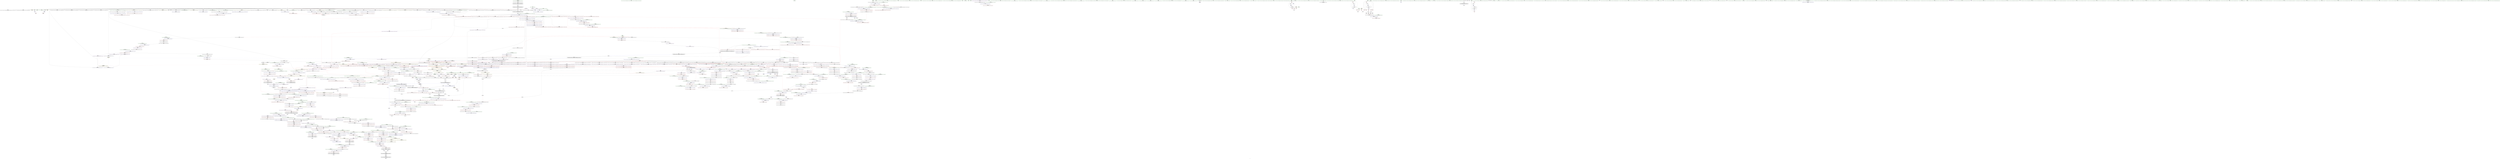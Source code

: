 digraph "SVFG" {
	label="SVFG";

	Node0x562be6567900 [shape=record,color=grey,label="{NodeID: 0\nNullPtr|{|<s44>104}}"];
	Node0x562be6567900 -> Node0x562be69781d0[style=solid];
	Node0x562be6567900 -> Node0x562be69782d0[style=solid];
	Node0x562be6567900 -> Node0x562be69783a0[style=solid];
	Node0x562be6567900 -> Node0x562be6978470[style=solid];
	Node0x562be6567900 -> Node0x562be6978540[style=solid];
	Node0x562be6567900 -> Node0x562be6978610[style=solid];
	Node0x562be6567900 -> Node0x562be69786e0[style=solid];
	Node0x562be6567900 -> Node0x562be69787b0[style=solid];
	Node0x562be6567900 -> Node0x562be6978880[style=solid];
	Node0x562be6567900 -> Node0x562be6978950[style=solid];
	Node0x562be6567900 -> Node0x562be6978a20[style=solid];
	Node0x562be6567900 -> Node0x562be6978af0[style=solid];
	Node0x562be6567900 -> Node0x562be6978bc0[style=solid];
	Node0x562be6567900 -> Node0x562be6978c90[style=solid];
	Node0x562be6567900 -> Node0x562be6978d60[style=solid];
	Node0x562be6567900 -> Node0x562be6978e30[style=solid];
	Node0x562be6567900 -> Node0x562be6978f00[style=solid];
	Node0x562be6567900 -> Node0x562be6978fd0[style=solid];
	Node0x562be6567900 -> Node0x562be69790a0[style=solid];
	Node0x562be6567900 -> Node0x562be6979170[style=solid];
	Node0x562be6567900 -> Node0x562be6979240[style=solid];
	Node0x562be6567900 -> Node0x562be6979310[style=solid];
	Node0x562be6567900 -> Node0x562be69793e0[style=solid];
	Node0x562be6567900 -> Node0x562be69794b0[style=solid];
	Node0x562be6567900 -> Node0x562be6979580[style=solid];
	Node0x562be6567900 -> Node0x562be6979650[style=solid];
	Node0x562be6567900 -> Node0x562be6979720[style=solid];
	Node0x562be6567900 -> Node0x562be69797f0[style=solid];
	Node0x562be6567900 -> Node0x562be69798c0[style=solid];
	Node0x562be6567900 -> Node0x562be6979990[style=solid];
	Node0x562be6567900 -> Node0x562be6979a60[style=solid];
	Node0x562be6567900 -> Node0x562be6979b30[style=solid];
	Node0x562be6567900 -> Node0x562be6979c00[style=solid];
	Node0x562be6567900 -> Node0x562be6979cd0[style=solid];
	Node0x562be6567900 -> Node0x562be6979da0[style=solid];
	Node0x562be6567900 -> Node0x562be6979e70[style=solid];
	Node0x562be6567900 -> Node0x562be69934d0[style=solid];
	Node0x562be6567900 -> Node0x562be6994a20[style=solid];
	Node0x562be6567900 -> Node0x562be6994af0[style=solid];
	Node0x562be6567900 -> Node0x562be6994bc0[style=solid];
	Node0x562be6567900 -> Node0x562be697f320[style=solid];
	Node0x562be6567900 -> Node0x562be6399f30[style=solid];
	Node0x562be6567900 -> Node0x562be69bcf80[style=solid];
	Node0x562be6567900 -> Node0x562be69bd400[style=solid];
	Node0x562be6567900:s44 -> Node0x562be6a572b0[style=solid,color=red];
	Node0x562be6a5fa60 [shape=record,color=black,label="{NodeID: 1882\n646 = PHI(246, 725, )\n1st arg _ZNSt16allocator_traitsISaINSt7__cxx1112basic_stringIcSt11char_traitsIcESaIcEEEEE9constructIS5_JRKS5_EEEvRS6_PT_DpOT0_ }"];
	Node0x562be6a5fa60 -> Node0x562be6996420[style=solid];
	Node0x562be697f800 [shape=record,color=blue,label="{NodeID: 775\n688\<--782\nexn.slot\<--\n_ZNSt6vectorINSt7__cxx1112basic_stringIcSt11char_traitsIcESaIcEEESaIS5_EE17_M_realloc_insertIJRKS5_EEEvN9__gnu_cxx17__normal_iteratorIPS5_S7_EEDpOT_\n}"];
	Node0x562be697f800 -> Node0x562be698e020[style=dashed];
	Node0x562be6976330 [shape=record,color=purple,label="{NodeID: 443\n805\<--803\n_M_start26\<--\n_ZNSt6vectorINSt7__cxx1112basic_stringIcSt11char_traitsIcESaIcEEESaIS5_EE17_M_realloc_insertIJRKS5_EEEvN9__gnu_cxx17__normal_iteratorIPS5_S7_EEDpOT_\n}"];
	Node0x562be6976330 -> Node0x562be698e500[style=solid];
	Node0x562be696a0d0 [shape=record,color=green,label="{NodeID: 111\n612\<--613\n.addr\<--.addr_field_insensitive\n_ZN9__gnu_cxx13new_allocatorINSt7__cxx1112basic_stringIcSt11char_traitsIcESaIcEEEE10deallocateEPS6_m\n}"];
	Node0x562be696a0d0 -> Node0x562be69960e0[style=solid];
	Node0x562be698bd30 [shape=record,color=red,label="{NodeID: 554\n499\<--494\n\<--__last.addr\n_ZSt8_DestroyIPNSt7__cxx1112basic_stringIcSt11char_traitsIcESaIcEEEEvT_S7_\n|{<s0>47}}"];
	Node0x562be698bd30:s0 -> Node0x562be6a574d0[style=solid,color=red];
	Node0x562be69f29a0 [shape=record,color=black,label="{NodeID: 1329\nMR_35V_2 = PHI(MR_35V_3, MR_35V_1, )\npts\{590002 \}\n|{<s0>9|<s1>9}}"];
	Node0x562be69f29a0:s0 -> Node0x562be69edea0[style=dashed,color=blue];
	Node0x562be69f29a0:s1 -> Node0x562be69f1aa0[style=dashed,color=blue];
	Node0x562be696e870 [shape=record,color=green,label="{NodeID: 222\n1369\<--1370\n_ZStneIPNSt7__cxx1112basic_stringIcSt11char_traitsIcESaIcEEEEbRKSt13move_iteratorIT_ESB_\<--_ZStneIPNSt7__cxx1112basic_stringIcSt11char_traitsIcESaIcEEEEbRKSt13move_iteratorIT_ESB__field_insensitive\n}"];
	Node0x562be6a56240 [shape=record,color=black,label="{NodeID: 1772\n1174 = PHI(1159, 1225, )\n0th arg _ZNK9__gnu_cxx13new_allocatorINSt7__cxx1112basic_stringIcSt11char_traitsIcESaIcEEEE8max_sizeEv }"];
	Node0x562be6a56240 -> Node0x562be6981610[style=solid];
	Node0x562be6991760 [shape=record,color=red,label="{NodeID: 665\n1299\<--1298\n\<--coerce.dive\n_ZSt32__make_move_if_noexcept_iteratorINSt7__cxx1112basic_stringIcSt11char_traitsIcESaIcEEESt13move_iteratorIPS5_EET0_PT_\n}"];
	Node0x562be6991760 -> Node0x562be697eca0[style=solid];
	Node0x562be697c8e0 [shape=record,color=black,label="{NodeID: 333\n838\<--696\n\<--this1\n_ZNSt6vectorINSt7__cxx1112basic_stringIcSt11char_traitsIcESaIcEEESaIS5_EE17_M_realloc_insertIJRKS5_EEEvN9__gnu_cxx17__normal_iteratorIPS5_S7_EEDpOT_\n}"];
	Node0x562be697c8e0 -> Node0x562be6976c20[style=solid];
	Node0x562be697c8e0 -> Node0x562be6976cf0[style=solid];
	Node0x562be6567990 [shape=record,color=green,label="{NodeID: 1\n7\<--1\n__dso_handle\<--dummyObj\nGlob }"];
	Node0x562be6a5fbe0 [shape=record,color=black,label="{NodeID: 1883\n647 = PHI(247, 727, )\n2nd arg _ZNSt16allocator_traitsISaINSt7__cxx1112basic_stringIcSt11char_traitsIcESaIcEEEEE9constructIS5_JRKS5_EEEvRS6_PT_DpOT0_ }"];
	Node0x562be6a5fbe0 -> Node0x562be69964f0[style=solid];
	Node0x562be697f8d0 [shape=record,color=blue,label="{NodeID: 776\n690\<--784\nehselector.slot\<--\n_ZNSt6vectorINSt7__cxx1112basic_stringIcSt11char_traitsIcESaIcEEESaIS5_EE17_M_realloc_insertIJRKS5_EEEvN9__gnu_cxx17__normal_iteratorIPS5_S7_EEDpOT_\n}"];
	Node0x562be697f8d0 -> Node0x562be698e0f0[style=dashed];
	Node0x562be6976400 [shape=record,color=purple,label="{NodeID: 444\n808\<--807\n_M_impl27\<--\n_ZNSt6vectorINSt7__cxx1112basic_stringIcSt11char_traitsIcESaIcEEESaIS5_EE17_M_realloc_insertIJRKS5_EEEvN9__gnu_cxx17__normal_iteratorIPS5_S7_EEDpOT_\n}"];
	Node0x562be696a1a0 [shape=record,color=green,label="{NodeID: 112\n621\<--622\n_ZdlPv\<--_ZdlPv_field_insensitive\n}"];
	Node0x562be698be00 [shape=record,color=red,label="{NodeID: 555\n514\<--507\n\<--__first.addr\n_ZNSt12_Destroy_auxILb0EE9__destroyIPNSt7__cxx1112basic_stringIcSt11char_traitsIcESaIcEEEEEvT_S9_\n}"];
	Node0x562be698be00 -> Node0x562be69bd580[style=solid];
	Node0x562be69f2ea0 [shape=record,color=black,label="{NodeID: 1330\nMR_37V_2 = PHI(MR_37V_3, MR_37V_1, )\npts\{2260000 \}\n}"];
	Node0x562be696e970 [shape=record,color=green,label="{NodeID: 223\n1375\<--1376\n_ZNKSt13move_iteratorIPNSt7__cxx1112basic_stringIcSt11char_traitsIcESaIcEEEEdeEv\<--_ZNKSt13move_iteratorIPNSt7__cxx1112basic_stringIcSt11char_traitsIcESaIcEEEEdeEv_field_insensitive\n}"];
	Node0x562be6a56390 [shape=record,color=black,label="{NodeID: 1773\n1345 = PHI(1332, )\n0th arg _ZNSt20__uninitialized_copyILb0EE13__uninit_copyISt13move_iteratorIPNSt7__cxx1112basic_stringIcSt11char_traitsIcESaIcEEEES9_EET0_T_SC_SB_ }"];
	Node0x562be6a56390 -> Node0x562be69827f0[style=solid];
	Node0x562be6991830 [shape=record,color=red,label="{NodeID: 666\n1330\<--1309\n\<--__result.addr\n_ZSt18uninitialized_copyISt13move_iteratorIPNSt7__cxx1112basic_stringIcSt11char_traitsIcESaIcEEEES7_ET0_T_SA_S9_\n|{<s0>114}}"];
	Node0x562be6991830:s0 -> Node0x562be6a565b0[style=solid,color=red];
	Node0x562be697c9b0 [shape=record,color=black,label="{NodeID: 334\n845\<--696\n\<--this1\n_ZNSt6vectorINSt7__cxx1112basic_stringIcSt11char_traitsIcESaIcEEESaIS5_EE17_M_realloc_insertIJRKS5_EEEvN9__gnu_cxx17__normal_iteratorIPS5_S7_EEDpOT_\n}"];
	Node0x562be697c9b0 -> Node0x562be6976dc0[style=solid];
	Node0x562be697c9b0 -> Node0x562be6976e90[style=solid];
	Node0x562be694c550 [shape=record,color=green,label="{NodeID: 2\n8\<--1\n_ZSt3cin\<--dummyObj\nGlob }"];
	Node0x562be6a5fd60 [shape=record,color=black,label="{NodeID: 1884\n1182 = PHI(863, 989, )\n0th arg _ZN9__gnu_cxx17__normal_iteratorIPNSt7__cxx1112basic_stringIcSt11char_traitsIcESaIcEEESt6vectorIS6_SaIS6_EEEC2ERKS7_ }"];
	Node0x562be6a5fd60 -> Node0x562be69816e0[style=solid];
	Node0x562be697f9a0 [shape=record,color=blue,label="{NodeID: 777\n835\<--832\n_M_start36\<--\n_ZNSt6vectorINSt7__cxx1112basic_stringIcSt11char_traitsIcESaIcEEESaIS5_EE17_M_realloc_insertIJRKS5_EEEvN9__gnu_cxx17__normal_iteratorIPS5_S7_EEDpOT_\n|{<s0>29}}"];
	Node0x562be697f9a0:s0 -> Node0x562be69f1fa0[style=dashed,color=blue];
	Node0x562be69764d0 [shape=record,color=purple,label="{NodeID: 445\n809\<--807\n_M_finish28\<--\n_ZNSt6vectorINSt7__cxx1112basic_stringIcSt11char_traitsIcESaIcEEESaIS5_EE17_M_realloc_insertIJRKS5_EEEvN9__gnu_cxx17__normal_iteratorIPS5_S7_EEDpOT_\n}"];
	Node0x562be69764d0 -> Node0x562be698e5d0[style=solid];
	Node0x562be696a2a0 [shape=record,color=green,label="{NodeID: 113\n628\<--629\nthis.addr\<--this.addr_field_insensitive\n_ZNSaINSt7__cxx1112basic_stringIcSt11char_traitsIcESaIcEEEED2Ev\n}"];
	Node0x562be696a2a0 -> Node0x562be698cb00[style=solid];
	Node0x562be696a2a0 -> Node0x562be69961b0[style=solid];
	Node0x562be698bed0 [shape=record,color=red,label="{NodeID: 556\n518\<--507\n\<--__first.addr\n_ZNSt12_Destroy_auxILb0EE9__destroyIPNSt7__cxx1112basic_stringIcSt11char_traitsIcESaIcEEEEEvT_S9_\n|{<s0>48}}"];
	Node0x562be698bed0:s0 -> Node0x562be6a57d30[style=solid,color=red];
	Node0x562be696ea70 [shape=record,color=green,label="{NodeID: 224\n1378\<--1379\n_ZSt10_ConstructINSt7__cxx1112basic_stringIcSt11char_traitsIcESaIcEEEJS5_EEvPT_DpOT0_\<--_ZSt10_ConstructINSt7__cxx1112basic_stringIcSt11char_traitsIcESaIcEEEJS5_EEvPT_DpOT0__field_insensitive\n}"];
	Node0x562be6a564a0 [shape=record,color=black,label="{NodeID: 1774\n1346 = PHI(1334, )\n1st arg _ZNSt20__uninitialized_copyILb0EE13__uninit_copyISt13move_iteratorIPNSt7__cxx1112basic_stringIcSt11char_traitsIcESaIcEEEES9_EET0_T_SC_SB_ }"];
	Node0x562be6a564a0 -> Node0x562be69828c0[style=solid];
	Node0x562be6991900 [shape=record,color=red,label="{NodeID: 667\n1332\<--1331\n\<--coerce.dive3\n_ZSt18uninitialized_copyISt13move_iteratorIPNSt7__cxx1112basic_stringIcSt11char_traitsIcESaIcEEEES7_ET0_T_SA_S9_\n|{<s0>114}}"];
	Node0x562be6991900:s0 -> Node0x562be6a56390[style=solid,color=red];
	Node0x562be697ca80 [shape=record,color=black,label="{NodeID: 335\n722\<--721\n\<--_M_impl\n_ZNSt6vectorINSt7__cxx1112basic_stringIcSt11char_traitsIcESaIcEEESaIS5_EE17_M_realloc_insertIJRKS5_EEEvN9__gnu_cxx17__normal_iteratorIPS5_S7_EEDpOT_\n|{<s0>63}}"];
	Node0x562be697ca80:s0 -> Node0x562be6a5f8e0[style=solid,color=red];
	Node0x562be694b820 [shape=record,color=green,label="{NodeID: 3\n9\<--1\n_ZSt4cout\<--dummyObj\nGlob }"];
	Node0x562be6a5fee0 [shape=record,color=black,label="{NodeID: 1885\n1183 = PHI(871, 997, )\n1st arg _ZN9__gnu_cxx17__normal_iteratorIPNSt7__cxx1112basic_stringIcSt11char_traitsIcESaIcEEESt6vectorIS6_SaIS6_EEEC2ERKS7_ }"];
	Node0x562be6a5fee0 -> Node0x562be69817b0[style=solid];
	Node0x562be697fa70 [shape=record,color=blue,label="{NodeID: 778\n840\<--837\n_M_finish38\<--\n_ZNSt6vectorINSt7__cxx1112basic_stringIcSt11char_traitsIcESaIcEEESaIS5_EE17_M_realloc_insertIJRKS5_EEEvN9__gnu_cxx17__normal_iteratorIPS5_S7_EEDpOT_\n|{<s0>29}}"];
	Node0x562be697fa70:s0 -> Node0x562be69f24a0[style=dashed,color=blue];
	Node0x562be69765a0 [shape=record,color=purple,label="{NodeID: 446\n816\<--815\n_M_impl30\<--\n_ZNSt6vectorINSt7__cxx1112basic_stringIcSt11char_traitsIcESaIcEEESaIS5_EE17_M_realloc_insertIJRKS5_EEEvN9__gnu_cxx17__normal_iteratorIPS5_S7_EEDpOT_\n}"];
	Node0x562be696eee0 [shape=record,color=green,label="{NodeID: 114\n634\<--635\n_ZN9__gnu_cxx13new_allocatorINSt7__cxx1112basic_stringIcSt11char_traitsIcESaIcEEEED2Ev\<--_ZN9__gnu_cxx13new_allocatorINSt7__cxx1112basic_stringIcSt11char_traitsIcESaIcEEEED2Ev_field_insensitive\n}"];
	Node0x562be698bfa0 [shape=record,color=red,label="{NodeID: 557\n526\<--507\n\<--__first.addr\n_ZNSt12_Destroy_auxILb0EE9__destroyIPNSt7__cxx1112basic_stringIcSt11char_traitsIcESaIcEEEEEvT_S9_\n}"];
	Node0x562be698bfa0 -> Node0x562be6975970[style=solid];
	Node0x562be696eb70 [shape=record,color=green,label="{NodeID: 225\n1382\<--1383\n_ZNSt13move_iteratorIPNSt7__cxx1112basic_stringIcSt11char_traitsIcESaIcEEEEppEv\<--_ZNSt13move_iteratorIPNSt7__cxx1112basic_stringIcSt11char_traitsIcESaIcEEEEppEv_field_insensitive\n}"];
	Node0x562be6a565b0 [shape=record,color=black,label="{NodeID: 1775\n1347 = PHI(1330, )\n2nd arg _ZNSt20__uninitialized_copyILb0EE13__uninit_copyISt13move_iteratorIPNSt7__cxx1112basic_stringIcSt11char_traitsIcESaIcEEEES9_EET0_T_SC_SB_ }"];
	Node0x562be6a565b0 -> Node0x562be6982990[style=solid];
	Node0x562be69919d0 [shape=record,color=red,label="{NodeID: 668\n1334\<--1333\n\<--coerce.dive4\n_ZSt18uninitialized_copyISt13move_iteratorIPNSt7__cxx1112basic_stringIcSt11char_traitsIcESaIcEEEES7_ET0_T_SA_S9_\n|{<s0>114}}"];
	Node0x562be69919d0:s0 -> Node0x562be6a564a0[style=solid,color=red];
	Node0x562be697cb50 [shape=record,color=black,label="{NodeID: 336\n773\<--772\n\<--_M_impl17\n_ZNSt6vectorINSt7__cxx1112basic_stringIcSt11char_traitsIcESaIcEEESaIS5_EE17_M_realloc_insertIJRKS5_EEEvN9__gnu_cxx17__normal_iteratorIPS5_S7_EEDpOT_\n|{<s0>71}}"];
	Node0x562be697cb50:s0 -> Node0x562be6a61cc0[style=solid,color=red];
	Node0x562be694b8b0 [shape=record,color=green,label="{NodeID: 4\n10\<--1\n.str\<--dummyObj\nGlob }"];
	Node0x562be6a60060 [shape=record,color=black,label="{NodeID: 1886\n912 = PHI(696, )\n0th arg _ZNKSt6vectorINSt7__cxx1112basic_stringIcSt11char_traitsIcESaIcEEESaIS5_EE12_M_check_lenEmPKc }"];
	Node0x562be6a60060 -> Node0x562be6980020[style=solid];
	Node0x562be697fb40 [shape=record,color=blue,label="{NodeID: 779\n847\<--844\n_M_end_of_storage41\<--add.ptr39\n_ZNSt6vectorINSt7__cxx1112basic_stringIcSt11char_traitsIcESaIcEEESaIS5_EE17_M_realloc_insertIJRKS5_EEEvN9__gnu_cxx17__normal_iteratorIPS5_S7_EEDpOT_\n|{<s0>29}}"];
	Node0x562be697fb40:s0 -> Node0x562be69f29a0[style=dashed,color=blue];
	Node0x562be6976670 [shape=record,color=purple,label="{NodeID: 447\n817\<--815\n_M_start31\<--\n_ZNSt6vectorINSt7__cxx1112basic_stringIcSt11char_traitsIcESaIcEEESaIS5_EE17_M_realloc_insertIJRKS5_EEEvN9__gnu_cxx17__normal_iteratorIPS5_S7_EEDpOT_\n}"];
	Node0x562be6976670 -> Node0x562be698e6a0[style=solid];
	Node0x562be696efa0 [shape=record,color=green,label="{NodeID: 115\n639\<--640\nthis.addr\<--this.addr_field_insensitive\n_ZN9__gnu_cxx13new_allocatorINSt7__cxx1112basic_stringIcSt11char_traitsIcESaIcEEEED2Ev\n}"];
	Node0x562be696efa0 -> Node0x562be698cbd0[style=solid];
	Node0x562be696efa0 -> Node0x562be6996280[style=solid];
	Node0x562be698c070 [shape=record,color=red,label="{NodeID: 558\n515\<--509\n\<--__last.addr\n_ZNSt12_Destroy_auxILb0EE9__destroyIPNSt7__cxx1112basic_stringIcSt11char_traitsIcESaIcEEEEEvT_S9_\n}"];
	Node0x562be698c070 -> Node0x562be69bd580[style=solid];
	Node0x562be696ec70 [shape=record,color=green,label="{NodeID: 226\n1410\<--1411\nllvm.trap\<--llvm.trap_field_insensitive\n}"];
	Node0x562be6a566c0 [shape=record,color=black,label="{NodeID: 1776\n401 = PHI(389, )\n0th arg _ZNSaINSt7__cxx1112basic_stringIcSt11char_traitsIcESaIcEEEEC2Ev }"];
	Node0x562be6a566c0 -> Node0x562be6994c90[style=solid];
	Node0x562be6991aa0 [shape=record,color=red,label="{NodeID: 669\n1365\<--1352\n\<--__result.addr\n_ZNSt20__uninitialized_copyILb0EE13__uninit_copyISt13move_iteratorIPNSt7__cxx1112basic_stringIcSt11char_traitsIcESaIcEEEES9_EET0_T_SC_SB_\n}"];
	Node0x562be6991aa0 -> Node0x562be6982a60[style=solid];
	Node0x562be697cc20 [shape=record,color=black,label="{NodeID: 337\n827\<--822\nsub.ptr.lhs.cast\<--\n_ZNSt6vectorINSt7__cxx1112basic_stringIcSt11char_traitsIcESaIcEEESaIS5_EE17_M_realloc_insertIJRKS5_EEEvN9__gnu_cxx17__normal_iteratorIPS5_S7_EEDpOT_\n}"];
	Node0x562be697cc20 -> Node0x562be69bb300[style=solid];
	Node0x562be694bb60 [shape=record,color=green,label="{NodeID: 5\n12\<--1\n.str.1\<--dummyObj\nGlob }"];
	Node0x562be6a60170 [shape=record,color=black,label="{NodeID: 1887\n913 = PHI(699, )\n1st arg _ZNKSt6vectorINSt7__cxx1112basic_stringIcSt11char_traitsIcESaIcEEESaIS5_EE12_M_check_lenEmPKc }"];
	Node0x562be6a60170 -> Node0x562be69800f0[style=solid];
	Node0x562be697fc10 [shape=record,color=blue,label="{NodeID: 780\n865\<--862\nthis.addr\<--this\n_ZNSt6vectorINSt7__cxx1112basic_stringIcSt11char_traitsIcESaIcEEESaIS5_EE3endEv\n}"];
	Node0x562be697fc10 -> Node0x562be698e910[style=dashed];
	Node0x562be6976740 [shape=record,color=purple,label="{NodeID: 448\n820\<--819\n_M_impl32\<--\n_ZNSt6vectorINSt7__cxx1112basic_stringIcSt11char_traitsIcESaIcEEESaIS5_EE17_M_realloc_insertIJRKS5_EEEvN9__gnu_cxx17__normal_iteratorIPS5_S7_EEDpOT_\n}"];
	Node0x562be696f070 [shape=record,color=green,label="{NodeID: 116\n648\<--649\n__a.addr\<--__a.addr_field_insensitive\n_ZNSt16allocator_traitsISaINSt7__cxx1112basic_stringIcSt11char_traitsIcESaIcEEEEE9constructIS5_JRKS5_EEEvRS6_PT_DpOT0_\n}"];
	Node0x562be696f070 -> Node0x562be698cca0[style=solid];
	Node0x562be696f070 -> Node0x562be6996350[style=solid];
	Node0x562be698c140 [shape=record,color=red,label="{NodeID: 559\n536\<--533\n\<--__pointer.addr\n_ZSt8_DestroyINSt7__cxx1112basic_stringIcSt11char_traitsIcESaIcEEEEvPT_\n}"];
	Node0x562be696ed70 [shape=record,color=green,label="{NodeID: 227\n1427\<--1428\n__x.addr\<--__x.addr_field_insensitive\n_ZStneIPNSt7__cxx1112basic_stringIcSt11char_traitsIcESaIcEEEEbRKSt13move_iteratorIT_ESB_\n}"];
	Node0x562be696ed70 -> Node0x562be69921f0[style=solid];
	Node0x562be696ed70 -> Node0x562be6982f40[style=solid];
	Node0x562be6a567d0 [shape=record,color=black,label="{NodeID: 1777\n627 = PHI(578, )\n0th arg _ZNSaINSt7__cxx1112basic_stringIcSt11char_traitsIcESaIcEEEED2Ev }"];
	Node0x562be6a567d0 -> Node0x562be69961b0[style=solid];
	Node0x562be6991b70 [shape=record,color=red,label="{NodeID: 670\n1396\<--1352\n\<--__result.addr\n_ZNSt20__uninitialized_copyILb0EE13__uninit_copyISt13move_iteratorIPNSt7__cxx1112basic_stringIcSt11char_traitsIcESaIcEEEES9_EET0_T_SC_SB_\n|{<s0>121}}"];
	Node0x562be6991b70:s0 -> Node0x562be6a54cc0[style=solid,color=red];
	Node0x562be697ccf0 [shape=record,color=black,label="{NodeID: 338\n828\<--826\nsub.ptr.rhs.cast\<--\n_ZNSt6vectorINSt7__cxx1112basic_stringIcSt11char_traitsIcESaIcEEESaIS5_EE17_M_realloc_insertIJRKS5_EEEvN9__gnu_cxx17__normal_iteratorIPS5_S7_EEDpOT_\n}"];
	Node0x562be697ccf0 -> Node0x562be69bb300[style=solid];
	Node0x562be694bbf0 [shape=record,color=green,label="{NodeID: 6\n14\<--1\n.str.2\<--dummyObj\nGlob }"];
	Node0x562be6a60280 [shape=record,color=black,label="{NodeID: 1888\n914 = PHI(697, )\n2nd arg _ZNKSt6vectorINSt7__cxx1112basic_stringIcSt11char_traitsIcESaIcEEESaIS5_EE12_M_check_lenEmPKc }"];
	Node0x562be6a60280 -> Node0x562be69801c0[style=solid];
	Node0x562be697fce0 [shape=record,color=blue,label="{NodeID: 781\n882\<--879\nthis.addr\<--this\n_ZN9__gnu_cxx13new_allocatorINSt7__cxx1112basic_stringIcSt11char_traitsIcESaIcEEEE9constructIS6_JRKS6_EEEvPT_DpOT0_\n}"];
	Node0x562be697fce0 -> Node0x562be698eab0[style=dashed];
	Node0x562be6976810 [shape=record,color=purple,label="{NodeID: 449\n821\<--819\n_M_end_of_storage\<--\n_ZNSt6vectorINSt7__cxx1112basic_stringIcSt11char_traitsIcESaIcEEESaIS5_EE17_M_realloc_insertIJRKS5_EEEvN9__gnu_cxx17__normal_iteratorIPS5_S7_EEDpOT_\n}"];
	Node0x562be6976810 -> Node0x562be698e770[style=solid];
	Node0x562be696f140 [shape=record,color=green,label="{NodeID: 117\n650\<--651\n__p.addr\<--__p.addr_field_insensitive\n_ZNSt16allocator_traitsISaINSt7__cxx1112basic_stringIcSt11char_traitsIcESaIcEEEEE9constructIS5_JRKS5_EEEvRS6_PT_DpOT0_\n}"];
	Node0x562be696f140 -> Node0x562be698cd70[style=solid];
	Node0x562be696f140 -> Node0x562be6996420[style=solid];
	Node0x562be698c210 [shape=record,color=red,label="{NodeID: 560\n544\<--541\n\<--__r.addr\n_ZSt11__addressofINSt7__cxx1112basic_stringIcSt11char_traitsIcESaIcEEEEPT_RS6_\n}"];
	Node0x562be698c210 -> Node0x562be697b560[style=solid];
	Node0x562be696ee40 [shape=record,color=green,label="{NodeID: 228\n1429\<--1430\n__y.addr\<--__y.addr_field_insensitive\n_ZStneIPNSt7__cxx1112basic_stringIcSt11char_traitsIcESaIcEEEEbRKSt13move_iteratorIT_ESB_\n}"];
	Node0x562be696ee40 -> Node0x562be69922c0[style=solid];
	Node0x562be696ee40 -> Node0x562be6983010[style=solid];
	Node0x562be6a568e0 [shape=record,color=black,label="{NodeID: 1778\n1483 = PHI(1433, )\n0th arg _ZSteqIPNSt7__cxx1112basic_stringIcSt11char_traitsIcESaIcEEEEbRKSt13move_iteratorIT_ESB_ }"];
	Node0x562be6a568e0 -> Node0x562be699ee30[style=solid];
	Node0x562be6991c40 [shape=record,color=red,label="{NodeID: 671\n1372\<--1354\n\<--__cur\n_ZNSt20__uninitialized_copyILb0EE13__uninit_copyISt13move_iteratorIPNSt7__cxx1112basic_stringIcSt11char_traitsIcESaIcEEEES9_EET0_T_SC_SB_\n|{<s0>116}}"];
	Node0x562be6991c40:s0 -> Node0x562be6a57d30[style=solid,color=red];
	Node0x562be697cdc0 [shape=record,color=black,label="{NodeID: 339\n869\<--868\n\<--this1\n_ZNSt6vectorINSt7__cxx1112basic_stringIcSt11char_traitsIcESaIcEEESaIS5_EE3endEv\n}"];
	Node0x562be697cdc0 -> Node0x562be6977030[style=solid];
	Node0x562be697cdc0 -> Node0x562be6977100[style=solid];
	Node0x562be694bcb0 [shape=record,color=green,label="{NodeID: 7\n16\<--1\n.str.3\<--dummyObj\nGlob }"];
	Node0x562be6a60390 [shape=record,color=black,label="{NodeID: 1889\n1462 = PHI(1348, )\n0th arg _ZNKSt13move_iteratorIPNSt7__cxx1112basic_stringIcSt11char_traitsIcESaIcEEEEdeEv }"];
	Node0x562be6a60390 -> Node0x562be699ebc0[style=solid];
	Node0x562be697fdb0 [shape=record,color=blue,label="{NodeID: 782\n884\<--880\n__p.addr\<--__p\n_ZN9__gnu_cxx13new_allocatorINSt7__cxx1112basic_stringIcSt11char_traitsIcESaIcEEEE9constructIS6_JRKS6_EEEvPT_DpOT0_\n}"];
	Node0x562be697fdb0 -> Node0x562be698eb80[style=dashed];
	Node0x562be69768e0 [shape=record,color=purple,label="{NodeID: 450\n824\<--823\n_M_impl33\<--\n_ZNSt6vectorINSt7__cxx1112basic_stringIcSt11char_traitsIcESaIcEEESaIS5_EE17_M_realloc_insertIJRKS5_EEEvN9__gnu_cxx17__normal_iteratorIPS5_S7_EEDpOT_\n}"];
	Node0x562be696f210 [shape=record,color=green,label="{NodeID: 118\n652\<--653\n__args.addr\<--__args.addr_field_insensitive\n_ZNSt16allocator_traitsISaINSt7__cxx1112basic_stringIcSt11char_traitsIcESaIcEEEEE9constructIS5_JRKS5_EEEvRS6_PT_DpOT0_\n}"];
	Node0x562be696f210 -> Node0x562be698ce40[style=solid];
	Node0x562be696f210 -> Node0x562be69964f0[style=solid];
	Node0x562be698c2e0 [shape=record,color=red,label="{NodeID: 561\n559\<--550\nthis1\<--this.addr\n_ZNSt12_Vector_baseINSt7__cxx1112basic_stringIcSt11char_traitsIcESaIcEEESaIS5_EE13_M_deallocateEPS5_m\n}"];
	Node0x562be698c2e0 -> Node0x562be6975a40[style=solid];
	Node0x562be6977310 [shape=record,color=green,label="{NodeID: 229\n1436\<--1437\n_ZSteqIPNSt7__cxx1112basic_stringIcSt11char_traitsIcESaIcEEEEbRKSt13move_iteratorIT_ESB_\<--_ZSteqIPNSt7__cxx1112basic_stringIcSt11char_traitsIcESaIcEEEEbRKSt13move_iteratorIT_ESB__field_insensitive\n}"];
	Node0x562be6a569f0 [shape=record,color=black,label="{NodeID: 1779\n1484 = PHI(1434, )\n1st arg _ZSteqIPNSt7__cxx1112basic_stringIcSt11char_traitsIcESaIcEEEEbRKSt13move_iteratorIT_ESB_ }"];
	Node0x562be6a569f0 -> Node0x562be699ef00[style=solid];
	Node0x562be6991d10 [shape=record,color=red,label="{NodeID: 672\n1384\<--1354\n\<--__cur\n_ZNSt20__uninitialized_copyILb0EE13__uninit_copyISt13move_iteratorIPNSt7__cxx1112basic_stringIcSt11char_traitsIcESaIcEEEES9_EET0_T_SC_SB_\n}"];
	Node0x562be6991d10 -> Node0x562be6988d40[style=solid];
	Node0x562be697ce90 [shape=record,color=black,label="{NodeID: 340\n861\<--876\n_ZNSt6vectorINSt7__cxx1112basic_stringIcSt11char_traitsIcESaIcEEESaIS5_EE3endEv_ret\<--\n_ZNSt6vectorINSt7__cxx1112basic_stringIcSt11char_traitsIcESaIcEEESaIS5_EE3endEv\n|{<s0>28}}"];
	Node0x562be697ce90:s0 -> Node0x562be6a5a990[style=solid,color=blue];
	Node0x562be694c610 [shape=record,color=green,label="{NodeID: 8\n19\<--1\n\<--dummyObj\nCan only get source location for instruction, argument, global var or function.}"];
	Node0x562be6a604d0 [shape=record,color=black,label="{NodeID: 1890\n438 = PHI(335, 739, 755, 791, 811, )\n0th arg _ZNSt12_Vector_baseINSt7__cxx1112basic_stringIcSt11char_traitsIcESaIcEEESaIS5_EE19_M_get_Tp_allocatorEv }"];
	Node0x562be6a604d0 -> Node0x562be69950a0[style=solid];
	Node0x562be697fe80 [shape=record,color=blue,label="{NodeID: 783\n886\<--881\n__args.addr\<--__args\n_ZN9__gnu_cxx13new_allocatorINSt7__cxx1112basic_stringIcSt11char_traitsIcESaIcEEEE9constructIS6_JRKS6_EEEvPT_DpOT0_\n}"];
	Node0x562be697fe80 -> Node0x562be698ec50[style=dashed];
	Node0x562be69769b0 [shape=record,color=purple,label="{NodeID: 451\n825\<--823\n_M_start34\<--\n_ZNSt6vectorINSt7__cxx1112basic_stringIcSt11char_traitsIcESaIcEEESaIS5_EE17_M_realloc_insertIJRKS5_EEEvN9__gnu_cxx17__normal_iteratorIPS5_S7_EEDpOT_\n}"];
	Node0x562be69769b0 -> Node0x562be698e840[style=solid];
	Node0x562be696f2e0 [shape=record,color=green,label="{NodeID: 119\n662\<--663\n_ZSt7forwardIRKNSt7__cxx1112basic_stringIcSt11char_traitsIcESaIcEEEEOT_RNSt16remove_referenceIS8_E4typeE\<--_ZSt7forwardIRKNSt7__cxx1112basic_stringIcSt11char_traitsIcESaIcEEEEOT_RNSt16remove_referenceIS8_E4typeE_field_insensitive\n}"];
	Node0x562be698c3b0 [shape=record,color=red,label="{NodeID: 562\n560\<--552\n\<--__p.addr\n_ZNSt12_Vector_baseINSt7__cxx1112basic_stringIcSt11char_traitsIcESaIcEEESaIS5_EE13_M_deallocateEPS5_m\n}"];
	Node0x562be698c3b0 -> Node0x562be69bd400[style=solid];
	Node0x562be6977410 [shape=record,color=green,label="{NodeID: 230\n1444\<--1445\n__p.addr\<--__p.addr_field_insensitive\n_ZSt10_ConstructINSt7__cxx1112basic_stringIcSt11char_traitsIcESaIcEEEJS5_EEvPT_DpOT0_\n}"];
	Node0x562be6977410 -> Node0x562be6992390[style=solid];
	Node0x562be6977410 -> Node0x562be69830e0[style=solid];
	Node0x562be6a56b30 [shape=record,color=black,label="{NodeID: 1780\n272 = PHI(130, )\n0th arg _ZStltIcSt11char_traitsIcESaIcEEbRKNSt7__cxx1112basic_stringIT_T0_T1_EESA_ }"];
	Node0x562be6a56b30 -> Node0x562be69942d0[style=solid];
	Node0x562be6991de0 [shape=record,color=red,label="{NodeID: 673\n1397\<--1354\n\<--__cur\n_ZNSt20__uninitialized_copyILb0EE13__uninit_copyISt13move_iteratorIPNSt7__cxx1112basic_stringIcSt11char_traitsIcESaIcEEEES9_EET0_T_SC_SB_\n|{<s0>121}}"];
	Node0x562be6991de0:s0 -> Node0x562be6a54e10[style=solid,color=red];
	Node0x562be697cf60 [shape=record,color=black,label="{NodeID: 341\n893\<--892\n\<--\n_ZN9__gnu_cxx13new_allocatorINSt7__cxx1112basic_stringIcSt11char_traitsIcESaIcEEEE9constructIS6_JRKS6_EEEvPT_DpOT0_\n}"];
	Node0x562be697cf60 -> Node0x562be697d030[style=solid];
	Node0x562be694c6a0 [shape=record,color=green,label="{NodeID: 9\n71\<--1\n\<--dummyObj\nCan only get source location for instruction, argument, global var or function.}"];
	Node0x562be6a60950 [shape=record,color=black,label="{NodeID: 1891\n1519 = PHI(1289, )\n0th arg _ZNSt13move_iteratorIPNSt7__cxx1112basic_stringIcSt11char_traitsIcESaIcEEEEC2ES6_ }"];
	Node0x562be6a60950 -> Node0x562be699f170[style=solid];
	Node0x562be697ff50 [shape=record,color=blue,label="{NodeID: 784\n903\<--902\n__t.addr\<--__t\n_ZSt7forwardIRKNSt7__cxx1112basic_stringIcSt11char_traitsIcESaIcEEEEOT_RNSt16remove_referenceIS8_E4typeE\n}"];
	Node0x562be697ff50 -> Node0x562be698ed20[style=dashed];
	Node0x562be6976a80 [shape=record,color=purple,label="{NodeID: 452\n834\<--833\n_M_impl35\<--\n_ZNSt6vectorINSt7__cxx1112basic_stringIcSt11char_traitsIcESaIcEEESaIS5_EE17_M_realloc_insertIJRKS5_EEEvN9__gnu_cxx17__normal_iteratorIPS5_S7_EEDpOT_\n}"];
	Node0x562be696f3e0 [shape=record,color=green,label="{NodeID: 120\n665\<--666\n_ZN9__gnu_cxx13new_allocatorINSt7__cxx1112basic_stringIcSt11char_traitsIcESaIcEEEE9constructIS6_JRKS6_EEEvPT_DpOT0_\<--_ZN9__gnu_cxx13new_allocatorINSt7__cxx1112basic_stringIcSt11char_traitsIcESaIcEEEE9constructIS6_JRKS6_EEEvPT_DpOT0__field_insensitive\n}"];
	Node0x562be698c480 [shape=record,color=red,label="{NodeID: 563\n565\<--552\n\<--__p.addr\n_ZNSt12_Vector_baseINSt7__cxx1112basic_stringIcSt11char_traitsIcESaIcEEESaIS5_EE13_M_deallocateEPS5_m\n|{<s0>51}}"];
	Node0x562be698c480:s0 -> Node0x562be6a53e80[style=solid,color=red];
	Node0x562be69774e0 [shape=record,color=green,label="{NodeID: 231\n1446\<--1447\n__args.addr\<--__args.addr_field_insensitive\n_ZSt10_ConstructINSt7__cxx1112basic_stringIcSt11char_traitsIcESaIcEEEJS5_EEvPT_DpOT0_\n}"];
	Node0x562be69774e0 -> Node0x562be6992460[style=solid];
	Node0x562be69774e0 -> Node0x562be69831b0[style=solid];
	Node0x562be6a56c70 [shape=record,color=black,label="{NodeID: 1781\n273 = PHI(136, )\n1st arg _ZStltIcSt11char_traitsIcESaIcEEbRKNSt7__cxx1112basic_stringIT_T0_T1_EESA_ }"];
	Node0x562be6a56c70 -> Node0x562be69943a0[style=solid];
	Node0x562be6991eb0 [shape=record,color=red,label="{NodeID: 674\n1400\<--1354\n\<--__cur\n_ZNSt20__uninitialized_copyILb0EE13__uninit_copyISt13move_iteratorIPNSt7__cxx1112basic_stringIcSt11char_traitsIcESaIcEEEES9_EET0_T_SC_SB_\n}"];
	Node0x562be6991eb0 -> Node0x562be697f180[style=solid];
	Node0x562be697d030 [shape=record,color=black,label="{NodeID: 342\n894\<--893\n\<--\n_ZN9__gnu_cxx13new_allocatorINSt7__cxx1112basic_stringIcSt11char_traitsIcESaIcEEEE9constructIS6_JRKS6_EEEvPT_DpOT0_\n}"];
	Node0x562be694c760 [shape=record,color=green,label="{NodeID: 10\n76\<--1\n\<--dummyObj\nCan only get source location for instruction, argument, global var or function.}"];
	Node0x562be6a60a60 [shape=record,color=black,label="{NodeID: 1892\n1520 = PHI(1294, )\n1st arg _ZNSt13move_iteratorIPNSt7__cxx1112basic_stringIcSt11char_traitsIcESaIcEEEEC2ES6_ }"];
	Node0x562be6a60a60 -> Node0x562be699f240[style=solid];
	Node0x562be6980020 [shape=record,color=blue,label="{NodeID: 785\n915\<--912\nthis.addr\<--this\n_ZNKSt6vectorINSt7__cxx1112basic_stringIcSt11char_traitsIcESaIcEEESaIS5_EE12_M_check_lenEmPKc\n}"];
	Node0x562be6980020 -> Node0x562be698edf0[style=dashed];
	Node0x562be6976b50 [shape=record,color=purple,label="{NodeID: 453\n835\<--833\n_M_start36\<--\n_ZNSt6vectorINSt7__cxx1112basic_stringIcSt11char_traitsIcESaIcEEESaIS5_EE17_M_realloc_insertIJRKS5_EEEvN9__gnu_cxx17__normal_iteratorIPS5_S7_EEDpOT_\n}"];
	Node0x562be6976b50 -> Node0x562be697f9a0[style=solid];
	Node0x562be696f4e0 [shape=record,color=green,label="{NodeID: 121\n672\<--673\n__position\<--__position_field_insensitive\n_ZNSt6vectorINSt7__cxx1112basic_stringIcSt11char_traitsIcESaIcEEESaIS5_EE17_M_realloc_insertIJRKS5_EEEvN9__gnu_cxx17__normal_iteratorIPS5_S7_EEDpOT_\n|{|<s1>60|<s2>64|<s3>67}}"];
	Node0x562be696f4e0 -> Node0x562be6975b10[style=solid];
	Node0x562be696f4e0:s1 -> Node0x562be6a61700[style=solid,color=red];
	Node0x562be696f4e0:s2 -> Node0x562be6a61020[style=solid,color=red];
	Node0x562be696f4e0:s3 -> Node0x562be6a61020[style=solid,color=red];
	Node0x562be698c550 [shape=record,color=red,label="{NodeID: 564\n566\<--554\n\<--__n.addr\n_ZNSt12_Vector_baseINSt7__cxx1112basic_stringIcSt11char_traitsIcESaIcEEESaIS5_EE13_M_deallocateEPS5_m\n|{<s0>51}}"];
	Node0x562be698c550:s0 -> Node0x562be6a53f90[style=solid,color=red];
	Node0x562be69775b0 [shape=record,color=green,label="{NodeID: 232\n1455\<--1456\n_ZSt7forwardINSt7__cxx1112basic_stringIcSt11char_traitsIcESaIcEEEEOT_RNSt16remove_referenceIS6_E4typeE\<--_ZSt7forwardINSt7__cxx1112basic_stringIcSt11char_traitsIcESaIcEEEEOT_RNSt16remove_referenceIS6_E4typeE_field_insensitive\n}"];
	Node0x562be6a56db0 [shape=record,color=black,label="{NodeID: 1782\n1094 = PHI(928, 928, 928, )\n0th arg _ZNKSt6vectorINSt7__cxx1112basic_stringIcSt11char_traitsIcESaIcEEESaIS5_EE8max_sizeEv }"];
	Node0x562be6a56db0 -> Node0x562be6980f90[style=solid];
	Node0x562be6991f80 [shape=record,color=red,label="{NodeID: 675\n1394\<--1356\nexn\<--exn.slot\n_ZNSt20__uninitialized_copyILb0EE13__uninit_copyISt13move_iteratorIPNSt7__cxx1112basic_stringIcSt11char_traitsIcESaIcEEEES9_EET0_T_SC_SB_\n}"];
	Node0x562be697d100 [shape=record,color=black,label="{NodeID: 343\n901\<--906\n_ZSt7forwardIRKNSt7__cxx1112basic_stringIcSt11char_traitsIcESaIcEEEEOT_RNSt16remove_referenceIS8_E4typeE_ret\<--\n_ZSt7forwardIRKNSt7__cxx1112basic_stringIcSt11char_traitsIcESaIcEEEEOT_RNSt16remove_referenceIS8_E4typeE\n|{<s0>56|<s1>62|<s2>82}}"];
	Node0x562be697d100:s0 -> Node0x562be6a5b1f0[style=solid,color=blue];
	Node0x562be697d100:s1 -> Node0x562be6a5b7d0[style=solid,color=blue];
	Node0x562be697d100:s2 -> Node0x562be6a5ab90[style=solid,color=blue];
	Node0x562be694c860 [shape=record,color=green,label="{NodeID: 11\n469\<--1\n\<--dummyObj\nCan only get source location for instruction, argument, global var or function.}"];
	Node0x562be6a60b70 [shape=record,color=black,label="{NodeID: 1893\n547 = PHI(455, 795, 814, )\n0th arg _ZNSt12_Vector_baseINSt7__cxx1112basic_stringIcSt11char_traitsIcESaIcEEESaIS5_EE13_M_deallocateEPS5_m }"];
	Node0x562be6a60b70 -> Node0x562be6995990[style=solid];
	Node0x562be69800f0 [shape=record,color=blue,label="{NodeID: 786\n917\<--913\n__n.addr\<--__n\n_ZNKSt6vectorINSt7__cxx1112basic_stringIcSt11char_traitsIcESaIcEEESaIS5_EE12_M_check_lenEmPKc\n|{|<s2>89}}"];
	Node0x562be69800f0 -> Node0x562be698eec0[style=dashed];
	Node0x562be69800f0 -> Node0x562be698f2d0[style=dashed];
	Node0x562be69800f0:s2 -> Node0x562be69f4b50[style=dashed,color=red];
	Node0x562be6976c20 [shape=record,color=purple,label="{NodeID: 454\n839\<--838\n_M_impl37\<--\n_ZNSt6vectorINSt7__cxx1112basic_stringIcSt11char_traitsIcESaIcEEESaIS5_EE17_M_realloc_insertIJRKS5_EEEvN9__gnu_cxx17__normal_iteratorIPS5_S7_EEDpOT_\n}"];
	Node0x562be696f5b0 [shape=record,color=green,label="{NodeID: 122\n674\<--675\nthis.addr\<--this.addr_field_insensitive\n_ZNSt6vectorINSt7__cxx1112basic_stringIcSt11char_traitsIcESaIcEEESaIS5_EE17_M_realloc_insertIJRKS5_EEEvN9__gnu_cxx17__normal_iteratorIPS5_S7_EEDpOT_\n}"];
	Node0x562be696f5b0 -> Node0x562be698cf10[style=solid];
	Node0x562be696f5b0 -> Node0x562be6996690[style=solid];
	Node0x562be698c620 [shape=record,color=red,label="{NodeID: 565\n577\<--574\nthis1\<--this.addr\n_ZNSt12_Vector_baseINSt7__cxx1112basic_stringIcSt11char_traitsIcESaIcEEESaIS5_EE12_Vector_implD2Ev\n}"];
	Node0x562be698c620 -> Node0x562be697b700[style=solid];
	Node0x562be69eadd0 [shape=record,color=yellow,style=double,label="{NodeID: 1340\n289V_1 = ENCHI(MR_289V_0)\npts\{13490000 13510000 \}\nFun[_ZStneIPNSt7__cxx1112basic_stringIcSt11char_traitsIcESaIcEEEEbRKSt13move_iteratorIT_ESB_]|{<s0>126|<s1>126}}"];
	Node0x562be69eadd0:s0 -> Node0x562be69f9060[style=dashed,color=red];
	Node0x562be69eadd0:s1 -> Node0x562be69f9140[style=dashed,color=red];
	Node0x562be69776b0 [shape=record,color=green,label="{NodeID: 233\n1458\<--1459\n_ZNSt7__cxx1112basic_stringIcSt11char_traitsIcESaIcEEC1EOS4_\<--_ZNSt7__cxx1112basic_stringIcSt11char_traitsIcESaIcEEC1EOS4__field_insensitive\n}"];
	Node0x562be6a57090 [shape=record,color=black,label="{NodeID: 1783\n1213 = PHI(1206, )\n0th arg _ZN9__gnu_cxx13new_allocatorINSt7__cxx1112basic_stringIcSt11char_traitsIcESaIcEEEE8allocateEmPKv }"];
	Node0x562be6a57090 -> Node0x562be6981af0[style=solid];
	Node0x562be6992050 [shape=record,color=red,label="{NodeID: 676\n1413\<--1356\nexn11\<--exn.slot\n_ZNSt20__uninitialized_copyILb0EE13__uninit_copyISt13move_iteratorIPNSt7__cxx1112basic_stringIcSt11char_traitsIcESaIcEEEES9_EET0_T_SC_SB_\n}"];
	Node0x562be69fcde0 [shape=record,color=yellow,style=double,label="{NodeID: 1451\n174V_1 = ENCHI(MR_174V_0)\npts\{590000 590001 \}\nFun[_ZN9__gnu_cxx17__normal_iteratorIPNSt7__cxx1112basic_stringIcSt11char_traitsIcESaIcEEESt6vectorIS6_SaIS6_EEEC2ERKS7_]}"];
	Node0x562be69fcde0 -> Node0x562be6990f40[style=dashed];
	Node0x562be697d1d0 [shape=record,color=black,label="{NodeID: 344\n911\<--965\n_ZNKSt6vectorINSt7__cxx1112basic_stringIcSt11char_traitsIcESaIcEEESaIS5_EE12_M_check_lenEmPKc_ret\<--cond\n_ZNKSt6vectorINSt7__cxx1112basic_stringIcSt11char_traitsIcESaIcEEESaIS5_EE12_M_check_lenEmPKc\n|{<s0>58}}"];
	Node0x562be697d1d0:s0 -> Node0x562be6a5b360[style=solid,color=blue];
	Node0x562be694c960 [shape=record,color=green,label="{NodeID: 12\n699\<--1\n\<--dummyObj\nCan only get source location for instruction, argument, global var or function.|{<s0>58}}"];
	Node0x562be694c960:s0 -> Node0x562be6a60170[style=solid,color=red];
	Node0x562be6a60d00 [shape=record,color=black,label="{NodeID: 1894\n548 = PHI(458, 796, 818, )\n1st arg _ZNSt12_Vector_baseINSt7__cxx1112basic_stringIcSt11char_traitsIcESaIcEEESaIS5_EE13_M_deallocateEPS5_m }"];
	Node0x562be6a60d00 -> Node0x562be6995a60[style=solid];
	Node0x562be69801c0 [shape=record,color=blue,label="{NodeID: 787\n919\<--914\n__s.addr\<--__s\n_ZNKSt6vectorINSt7__cxx1112basic_stringIcSt11char_traitsIcESaIcEEESaIS5_EE12_M_check_lenEmPKc\n}"];
	Node0x562be69801c0 -> Node0x562be698ef90[style=dashed];
	Node0x562be6976cf0 [shape=record,color=purple,label="{NodeID: 455\n840\<--838\n_M_finish38\<--\n_ZNSt6vectorINSt7__cxx1112basic_stringIcSt11char_traitsIcESaIcEEESaIS5_EE17_M_realloc_insertIJRKS5_EEEvN9__gnu_cxx17__normal_iteratorIPS5_S7_EEDpOT_\n}"];
	Node0x562be6976cf0 -> Node0x562be697fa70[style=solid];
	Node0x562be696f680 [shape=record,color=green,label="{NodeID: 123\n676\<--677\n__args.addr\<--__args.addr_field_insensitive\n_ZNSt6vectorINSt7__cxx1112basic_stringIcSt11char_traitsIcESaIcEEESaIS5_EE17_M_realloc_insertIJRKS5_EEEvN9__gnu_cxx17__normal_iteratorIPS5_S7_EEDpOT_\n}"];
	Node0x562be696f680 -> Node0x562be698cfe0[style=solid];
	Node0x562be696f680 -> Node0x562be6996760[style=solid];
	Node0x562be698c6f0 [shape=record,color=red,label="{NodeID: 566\n596\<--587\n\<--__a.addr\n_ZNSt16allocator_traitsISaINSt7__cxx1112basic_stringIcSt11char_traitsIcESaIcEEEEE10deallocateERS6_PS5_m\n}"];
	Node0x562be698c6f0 -> Node0x562be697b7d0[style=solid];
	Node0x562be69777b0 [shape=record,color=green,label="{NodeID: 234\n1463\<--1464\nthis.addr\<--this.addr_field_insensitive\n_ZNKSt13move_iteratorIPNSt7__cxx1112basic_stringIcSt11char_traitsIcESaIcEEEEdeEv\n}"];
	Node0x562be69777b0 -> Node0x562be6992530[style=solid];
	Node0x562be69777b0 -> Node0x562be699ebc0[style=solid];
	Node0x562be6a571a0 [shape=record,color=black,label="{NodeID: 1784\n1214 = PHI(1207, )\n1st arg _ZN9__gnu_cxx13new_allocatorINSt7__cxx1112basic_stringIcSt11char_traitsIcESaIcEEEE8allocateEmPKv }"];
	Node0x562be6a571a0 -> Node0x562be6981bc0[style=solid];
	Node0x562be6992120 [shape=record,color=red,label="{NodeID: 677\n1414\<--1358\nsel\<--ehselector.slot\n_ZNSt20__uninitialized_copyILb0EE13__uninit_copyISt13move_iteratorIPNSt7__cxx1112basic_stringIcSt11char_traitsIcESaIcEEEES9_EET0_T_SC_SB_\n}"];
	Node0x562be697d2a0 [shape=record,color=black,label="{NodeID: 345\n982\<--978\nsub.ptr.lhs.cast\<--\n_ZN9__gnu_cxxmiIPNSt7__cxx1112basic_stringIcSt11char_traitsIcESaIcEEESt6vectorIS6_SaIS6_EEEENS_17__normal_iteratorIT_T0_E15difference_typeERKSE_SH_\n}"];
	Node0x562be697d2a0 -> Node0x562be69bc680[style=solid];
	Node0x562be694ca60 [shape=record,color=green,label="{NodeID: 13\n1014\<--1\n\<--dummyObj\nCan only get source location for instruction, argument, global var or function.}"];
	Node0x562be6a60e90 [shape=record,color=black,label="{NodeID: 1895\n549 = PHI(468, 797, 830, )\n2nd arg _ZNSt12_Vector_baseINSt7__cxx1112basic_stringIcSt11char_traitsIcESaIcEEESaIS5_EE13_M_deallocateEPS5_m }"];
	Node0x562be6a60e90 -> Node0x562be6995b30[style=solid];
	Node0x562be6980290 [shape=record,color=blue,label="{NodeID: 788\n923\<--945\nref.tmp\<--call4\n_ZNKSt6vectorINSt7__cxx1112basic_stringIcSt11char_traitsIcESaIcEEESaIS5_EE12_M_check_lenEmPKc\n|{|<s1>89}}"];
	Node0x562be6980290 -> Node0x562be698f2d0[style=dashed];
	Node0x562be6980290:s1 -> Node0x562be69f4c60[style=dashed,color=red];
	Node0x562be6976dc0 [shape=record,color=purple,label="{NodeID: 456\n846\<--845\n_M_impl40\<--\n_ZNSt6vectorINSt7__cxx1112basic_stringIcSt11char_traitsIcESaIcEEESaIS5_EE17_M_realloc_insertIJRKS5_EEEvN9__gnu_cxx17__normal_iteratorIPS5_S7_EEDpOT_\n}"];
	Node0x562be696f750 [shape=record,color=green,label="{NodeID: 124\n678\<--679\n__len\<--__len_field_insensitive\n_ZNSt6vectorINSt7__cxx1112basic_stringIcSt11char_traitsIcESaIcEEESaIS5_EE17_M_realloc_insertIJRKS5_EEEvN9__gnu_cxx17__normal_iteratorIPS5_S7_EEDpOT_\n}"];
	Node0x562be696f750 -> Node0x562be698d0b0[style=solid];
	Node0x562be696f750 -> Node0x562be698d180[style=solid];
	Node0x562be696f750 -> Node0x562be698d250[style=solid];
	Node0x562be696f750 -> Node0x562be6996830[style=solid];
	Node0x562be698c7c0 [shape=record,color=red,label="{NodeID: 567\n598\<--589\n\<--__p.addr\n_ZNSt16allocator_traitsISaINSt7__cxx1112basic_stringIcSt11char_traitsIcESaIcEEEEE10deallocateERS6_PS5_m\n|{<s0>53}}"];
	Node0x562be698c7c0:s0 -> Node0x562be6a54aa0[style=solid,color=red];
	Node0x562be6977880 [shape=record,color=green,label="{NodeID: 235\n1472\<--1473\nthis.addr\<--this.addr_field_insensitive\n_ZNSt13move_iteratorIPNSt7__cxx1112basic_stringIcSt11char_traitsIcESaIcEEEEppEv\n}"];
	Node0x562be6977880 -> Node0x562be69926d0[style=solid];
	Node0x562be6977880 -> Node0x562be699ec90[style=solid];
	Node0x562be6a572b0 [shape=record,color=black,label="{NodeID: 1785\n1215 = PHI(3, )\n2nd arg _ZN9__gnu_cxx13new_allocatorINSt7__cxx1112basic_stringIcSt11char_traitsIcESaIcEEEE8allocateEmPKv }"];
	Node0x562be6a572b0 -> Node0x562be6981c90[style=solid];
	Node0x562be69921f0 [shape=record,color=red,label="{NodeID: 678\n1433\<--1427\n\<--__x.addr\n_ZStneIPNSt7__cxx1112basic_stringIcSt11char_traitsIcESaIcEEEEbRKSt13move_iteratorIT_ESB_\n|{<s0>126}}"];
	Node0x562be69921f0:s0 -> Node0x562be6a568e0[style=solid,color=red];
	Node0x562be697d370 [shape=record,color=black,label="{NodeID: 346\n983\<--981\nsub.ptr.rhs.cast\<--\n_ZN9__gnu_cxxmiIPNSt7__cxx1112basic_stringIcSt11char_traitsIcESaIcEEESt6vectorIS6_SaIS6_EEEENS_17__normal_iteratorIT_T0_E15difference_typeERKSE_SH_\n}"];
	Node0x562be697d370 -> Node0x562be69bc680[style=solid];
	Node0x562be694cb60 [shape=record,color=green,label="{NodeID: 14\n1180\<--1\n\<--dummyObj\nCan only get source location for instruction, argument, global var or function.}"];
	Node0x562be6a61020 [shape=record,color=black,label="{NodeID: 1896\n1068 = PHI(672, 672, 976, 979, )\n0th arg _ZNK9__gnu_cxx17__normal_iteratorIPNSt7__cxx1112basic_stringIcSt11char_traitsIcESaIcEEESt6vectorIS6_SaIS6_EEE4baseEv }"];
	Node0x562be6a61020 -> Node0x562be6980d20[style=solid];
	Node0x562be6980360 [shape=record,color=blue,label="{NodeID: 789\n921\<--951\n__len\<--add\n_ZNKSt6vectorINSt7__cxx1112basic_stringIcSt11char_traitsIcESaIcEEESaIS5_EE12_M_check_lenEmPKc\n}"];
	Node0x562be6980360 -> Node0x562be698f060[style=dashed];
	Node0x562be6980360 -> Node0x562be698f130[style=dashed];
	Node0x562be6980360 -> Node0x562be698f200[style=dashed];
	Node0x562be6976e90 [shape=record,color=purple,label="{NodeID: 457\n847\<--845\n_M_end_of_storage41\<--\n_ZNSt6vectorINSt7__cxx1112basic_stringIcSt11char_traitsIcESaIcEEESaIS5_EE17_M_realloc_insertIJRKS5_EEEvN9__gnu_cxx17__normal_iteratorIPS5_S7_EEDpOT_\n}"];
	Node0x562be6976e90 -> Node0x562be697fb40[style=solid];
	Node0x562be696f820 [shape=record,color=green,label="{NodeID: 125\n680\<--681\n__elems_before\<--__elems_before_field_insensitive\n_ZNSt6vectorINSt7__cxx1112basic_stringIcSt11char_traitsIcESaIcEEESaIS5_EE17_M_realloc_insertIJRKS5_EEEvN9__gnu_cxx17__normal_iteratorIPS5_S7_EEDpOT_\n}"];
	Node0x562be696f820 -> Node0x562be698d320[style=solid];
	Node0x562be696f820 -> Node0x562be698d3f0[style=solid];
	Node0x562be696f820 -> Node0x562be69969d0[style=solid];
	Node0x562be698c890 [shape=record,color=red,label="{NodeID: 568\n599\<--591\n\<--__n.addr\n_ZNSt16allocator_traitsISaINSt7__cxx1112basic_stringIcSt11char_traitsIcESaIcEEEEE10deallocateERS6_PS5_m\n|{<s0>53}}"];
	Node0x562be698c890:s0 -> Node0x562be6a54bb0[style=solid,color=red];
	Node0x562be6977950 [shape=record,color=green,label="{NodeID: 236\n1485\<--1486\n__x.addr\<--__x.addr_field_insensitive\n_ZSteqIPNSt7__cxx1112basic_stringIcSt11char_traitsIcESaIcEEEEbRKSt13move_iteratorIT_ESB_\n}"];
	Node0x562be6977950 -> Node0x562be6992870[style=solid];
	Node0x562be6977950 -> Node0x562be699ee30[style=solid];
	Node0x562be6a573c0 [shape=record,color=black,label="{NodeID: 1786\n505 = PHI(498, )\n0th arg _ZNSt12_Destroy_auxILb0EE9__destroyIPNSt7__cxx1112basic_stringIcSt11char_traitsIcESaIcEEEEEvT_S9_ }"];
	Node0x562be6a573c0 -> Node0x562be6995580[style=solid];
	Node0x562be69922c0 [shape=record,color=red,label="{NodeID: 679\n1434\<--1429\n\<--__y.addr\n_ZStneIPNSt7__cxx1112basic_stringIcSt11char_traitsIcESaIcEEEEbRKSt13move_iteratorIT_ESB_\n|{<s0>126}}"];
	Node0x562be69922c0:s0 -> Node0x562be6a569f0[style=solid,color=red];
	Node0x562be697d440 [shape=record,color=black,label="{NodeID: 347\n967\<--985\n_ZN9__gnu_cxxmiIPNSt7__cxx1112basic_stringIcSt11char_traitsIcESaIcEEESt6vectorIS6_SaIS6_EEEENS_17__normal_iteratorIT_T0_E15difference_typeERKSE_SH__ret\<--sub.ptr.div\n_ZN9__gnu_cxxmiIPNSt7__cxx1112basic_stringIcSt11char_traitsIcESaIcEEESt6vectorIS6_SaIS6_EEEENS_17__normal_iteratorIT_T0_E15difference_typeERKSE_SH_\n|{<s0>60}}"];
	Node0x562be697d440:s0 -> Node0x562be6a5b580[style=solid,color=blue];
	Node0x562be694cc60 [shape=record,color=green,label="{NodeID: 15\n1271\<--1\n\<--dummyObj\nCan only get source location for instruction, argument, global var or function.}"];
	Node0x562be6a61280 [shape=record,color=black,label="{NodeID: 1897\n862 = PHI(229, )\n0th arg _ZNSt6vectorINSt7__cxx1112basic_stringIcSt11char_traitsIcESaIcEEESaIS5_EE3endEv }"];
	Node0x562be6a61280 -> Node0x562be697fc10[style=solid];
	Node0x562be6980430 [shape=record,color=blue,label="{NodeID: 790\n970\<--968\n__lhs.addr\<--__lhs\n_ZN9__gnu_cxxmiIPNSt7__cxx1112basic_stringIcSt11char_traitsIcESaIcEEESt6vectorIS6_SaIS6_EEEENS_17__normal_iteratorIT_T0_E15difference_typeERKSE_SH_\n}"];
	Node0x562be6980430 -> Node0x562be698f3a0[style=dashed];
	Node0x562be6976f60 [shape=record,color=purple,label="{NodeID: 458\n875\<--863\ncoerce.dive\<--retval\n_ZNSt6vectorINSt7__cxx1112basic_stringIcSt11char_traitsIcESaIcEEESaIS5_EE3endEv\n}"];
	Node0x562be6976f60 -> Node0x562be698e9e0[style=solid];
	Node0x562be696f8f0 [shape=record,color=green,label="{NodeID: 126\n682\<--683\nref.tmp\<--ref.tmp_field_insensitive\n_ZNSt6vectorINSt7__cxx1112basic_stringIcSt11char_traitsIcESaIcEEESaIS5_EE17_M_realloc_insertIJRKS5_EEEvN9__gnu_cxx17__normal_iteratorIPS5_S7_EEDpOT_\n|{|<s1>60}}"];
	Node0x562be696f8f0 -> Node0x562be6975be0[style=solid];
	Node0x562be696f8f0:s1 -> Node0x562be6a61810[style=solid,color=red];
	Node0x562be698c960 [shape=record,color=red,label="{NodeID: 569\n617\<--608\nthis1\<--this.addr\n_ZN9__gnu_cxx13new_allocatorINSt7__cxx1112basic_stringIcSt11char_traitsIcESaIcEEEE10deallocateEPS6_m\n}"];
	Node0x562be6977a20 [shape=record,color=green,label="{NodeID: 237\n1487\<--1488\n__y.addr\<--__y.addr_field_insensitive\n_ZSteqIPNSt7__cxx1112basic_stringIcSt11char_traitsIcESaIcEEEEbRKSt13move_iteratorIT_ESB_\n}"];
	Node0x562be6977a20 -> Node0x562be6992940[style=solid];
	Node0x562be6977a20 -> Node0x562be699ef00[style=solid];
	Node0x562be6a574d0 [shape=record,color=black,label="{NodeID: 1787\n506 = PHI(499, )\n1st arg _ZNSt12_Destroy_auxILb0EE9__destroyIPNSt7__cxx1112basic_stringIcSt11char_traitsIcESaIcEEEEEvT_S9_ }"];
	Node0x562be6a574d0 -> Node0x562be6995650[style=solid];
	Node0x562be6992390 [shape=record,color=red,label="{NodeID: 680\n1450\<--1444\n\<--__p.addr\n_ZSt10_ConstructINSt7__cxx1112basic_stringIcSt11char_traitsIcESaIcEEEJS5_EEvPT_DpOT0_\n}"];
	Node0x562be6992390 -> Node0x562be6973380[style=solid];
	Node0x562be697d510 [shape=record,color=black,label="{NodeID: 348\n995\<--994\n\<--this1\n_ZNSt6vectorINSt7__cxx1112basic_stringIcSt11char_traitsIcESaIcEEESaIS5_EE5beginEv\n}"];
	Node0x562be697d510 -> Node0x562be6987270[style=solid];
	Node0x562be697d510 -> Node0x562be6987340[style=solid];
	Node0x562be694cd60 [shape=record,color=green,label="{NodeID: 16\n1272\<--1\n\<--dummyObj\nCan only get source location for instruction, argument, global var or function.}"];
	Node0x562be6a61390 [shape=record,color=black,label="{NodeID: 1898\n1288 = PHI(1047, 1053, )\n0th arg _ZSt32__make_move_if_noexcept_iteratorINSt7__cxx1112basic_stringIcSt11char_traitsIcESaIcEEESt13move_iteratorIPS5_EET0_PT_ }"];
	Node0x562be6a61390 -> Node0x562be6982240[style=solid];
	Node0x562be6980500 [shape=record,color=blue,label="{NodeID: 791\n972\<--969\n__rhs.addr\<--__rhs\n_ZN9__gnu_cxxmiIPNSt7__cxx1112basic_stringIcSt11char_traitsIcESaIcEEESt6vectorIS6_SaIS6_EEEENS_17__normal_iteratorIT_T0_E15difference_typeERKSE_SH_\n}"];
	Node0x562be6980500 -> Node0x562be698f470[style=dashed];
	Node0x562be6977030 [shape=record,color=purple,label="{NodeID: 459\n870\<--869\n_M_impl\<--\n_ZNSt6vectorINSt7__cxx1112basic_stringIcSt11char_traitsIcESaIcEEESaIS5_EE3endEv\n}"];
	Node0x562be696f9c0 [shape=record,color=green,label="{NodeID: 127\n684\<--685\n__new_start\<--__new_start_field_insensitive\n_ZNSt6vectorINSt7__cxx1112basic_stringIcSt11char_traitsIcESaIcEEESaIS5_EE17_M_realloc_insertIJRKS5_EEEvN9__gnu_cxx17__normal_iteratorIPS5_S7_EEDpOT_\n}"];
	Node0x562be696f9c0 -> Node0x562be698d4c0[style=solid];
	Node0x562be696f9c0 -> Node0x562be698d590[style=solid];
	Node0x562be696f9c0 -> Node0x562be698d660[style=solid];
	Node0x562be696f9c0 -> Node0x562be698d730[style=solid];
	Node0x562be696f9c0 -> Node0x562be698d800[style=solid];
	Node0x562be696f9c0 -> Node0x562be698d8d0[style=solid];
	Node0x562be696f9c0 -> Node0x562be698d9a0[style=solid];
	Node0x562be696f9c0 -> Node0x562be698da70[style=solid];
	Node0x562be696f9c0 -> Node0x562be6996aa0[style=solid];
	Node0x562be698ca30 [shape=record,color=red,label="{NodeID: 570\n618\<--610\n\<--__p.addr\n_ZN9__gnu_cxx13new_allocatorINSt7__cxx1112basic_stringIcSt11char_traitsIcESaIcEEEE10deallocateEPS6_m\n}"];
	Node0x562be698ca30 -> Node0x562be697b8a0[style=solid];
	Node0x562be6977af0 [shape=record,color=green,label="{NodeID: 238\n1493\<--1494\n_ZNKSt13move_iteratorIPNSt7__cxx1112basic_stringIcSt11char_traitsIcESaIcEEEE4baseEv\<--_ZNKSt13move_iteratorIPNSt7__cxx1112basic_stringIcSt11char_traitsIcESaIcEEEE4baseEv_field_insensitive\n}"];
	Node0x562be6a575e0 [shape=record,color=black,label="{NodeID: 1788\n412 = PHI(406, )\n0th arg _ZN9__gnu_cxx13new_allocatorINSt7__cxx1112basic_stringIcSt11char_traitsIcESaIcEEEEC2Ev }"];
	Node0x562be6a575e0 -> Node0x562be6994d60[style=solid];
	Node0x562be6992460 [shape=record,color=red,label="{NodeID: 681\n1453\<--1446\n\<--__args.addr\n_ZSt10_ConstructINSt7__cxx1112basic_stringIcSt11char_traitsIcESaIcEEEJS5_EEvPT_DpOT0_\n|{<s0>127}}"];
	Node0x562be6992460:s0 -> Node0x562be6a54770[style=solid,color=red];
	Node0x562be697d5e0 [shape=record,color=black,label="{NodeID: 349\n987\<--1000\n_ZNSt6vectorINSt7__cxx1112basic_stringIcSt11char_traitsIcESaIcEEESaIS5_EE5beginEv_ret\<--\n_ZNSt6vectorINSt7__cxx1112basic_stringIcSt11char_traitsIcESaIcEEESaIS5_EE5beginEv\n|{<s0>59}}"];
	Node0x562be697d5e0:s0 -> Node0x562be6a5b470[style=solid,color=blue];
	Node0x562be694ce60 [shape=record,color=green,label="{NodeID: 17\n1323\<--1\n\<--dummyObj\nCan only get source location for instruction, argument, global var or function.}"];
	Node0x562be6a614e0 [shape=record,color=black,label="{NodeID: 1899\n1129 = PHI(923, )\n0th arg _ZSt3maxImERKT_S2_S2_ }"];
	Node0x562be6a614e0 -> Node0x562be6981130[style=solid];
	Node0x562be69805d0 [shape=record,color=blue,label="{NodeID: 792\n991\<--988\nthis.addr\<--this\n_ZNSt6vectorINSt7__cxx1112basic_stringIcSt11char_traitsIcESaIcEEESaIS5_EE5beginEv\n}"];
	Node0x562be69805d0 -> Node0x562be698f6e0[style=dashed];
	Node0x562be6977100 [shape=record,color=purple,label="{NodeID: 460\n871\<--869\n_M_finish\<--\n_ZNSt6vectorINSt7__cxx1112basic_stringIcSt11char_traitsIcESaIcEEESaIS5_EE3endEv\n|{<s0>81}}"];
	Node0x562be6977100:s0 -> Node0x562be6a5fee0[style=solid,color=red];
	Node0x562be696fa90 [shape=record,color=green,label="{NodeID: 128\n686\<--687\n__new_finish\<--__new_finish_field_insensitive\n_ZNSt6vectorINSt7__cxx1112basic_stringIcSt11char_traitsIcESaIcEEESaIS5_EE17_M_realloc_insertIJRKS5_EEEvN9__gnu_cxx17__normal_iteratorIPS5_S7_EEDpOT_\n}"];
	Node0x562be696fa90 -> Node0x562be698db40[style=solid];
	Node0x562be696fa90 -> Node0x562be698dc10[style=solid];
	Node0x562be696fa90 -> Node0x562be698dce0[style=solid];
	Node0x562be696fa90 -> Node0x562be698ddb0[style=solid];
	Node0x562be696fa90 -> Node0x562be698de80[style=solid];
	Node0x562be696fa90 -> Node0x562be697f250[style=solid];
	Node0x562be696fa90 -> Node0x562be697f320[style=solid];
	Node0x562be696fa90 -> Node0x562be697f3f0[style=solid];
	Node0x562be696fa90 -> Node0x562be697f4c0[style=solid];
	Node0x562be696fa90 -> Node0x562be697f590[style=solid];
	Node0x562be698cb00 [shape=record,color=red,label="{NodeID: 571\n631\<--628\nthis1\<--this.addr\n_ZNSaINSt7__cxx1112basic_stringIcSt11char_traitsIcESaIcEEEED2Ev\n}"];
	Node0x562be698cb00 -> Node0x562be697b970[style=solid];
	Node0x562be69eb3a0 [shape=record,color=yellow,style=double,label="{NodeID: 1346\n101V_1 = ENCHI(MR_101V_0)\npts\{451 \}\nFun[_ZNSt12_Vector_baseINSt7__cxx1112basic_stringIcSt11char_traitsIcESaIcEEESaIS5_EED2Ev]}"];
	Node0x562be69eb3a0 -> Node0x562be6995240[style=dashed];
	Node0x562be6977bf0 [shape=record,color=green,label="{NodeID: 239\n1501\<--1502\nthis.addr\<--this.addr_field_insensitive\n_ZNKSt13move_iteratorIPNSt7__cxx1112basic_stringIcSt11char_traitsIcESaIcEEEE4baseEv\n}"];
	Node0x562be6977bf0 -> Node0x562be6992a10[style=solid];
	Node0x562be6977bf0 -> Node0x562be699efd0[style=solid];
	Node0x562be6a576f0 [shape=record,color=black,label="{NodeID: 1789\n1247 = PHI(1062, )\n1st arg _ZSt22__uninitialized_copy_aISt13move_iteratorIPNSt7__cxx1112basic_stringIcSt11char_traitsIcESaIcEEEES7_S6_ET0_T_SA_S9_RSaIT1_E }"];
	Node0x562be6a576f0 -> Node0x562be6981e30[style=solid];
	Node0x562be6992530 [shape=record,color=red,label="{NodeID: 682\n1466\<--1463\nthis1\<--this.addr\n_ZNKSt13move_iteratorIPNSt7__cxx1112basic_stringIcSt11char_traitsIcESaIcEEEEdeEv\n}"];
	Node0x562be6992530 -> Node0x562be6988e10[style=solid];
	Node0x562be697d6b0 [shape=record,color=black,label="{NodeID: 350\n1017\<--1016\n\<--_M_impl\n_ZNSt12_Vector_baseINSt7__cxx1112basic_stringIcSt11char_traitsIcESaIcEEESaIS5_EE11_M_allocateEm\n|{<s0>96}}"];
	Node0x562be697d6b0:s0 -> Node0x562be6a56020[style=solid,color=red];
	Node0x562be694cf60 [shape=record,color=green,label="{NodeID: 18\n1439\<--1\n\<--dummyObj\nCan only get source location for instruction, argument, global var or function.}"];
	Node0x562be6a615f0 [shape=record,color=black,label="{NodeID: 1900\n1130 = PHI(917, )\n1st arg _ZSt3maxImERKT_S2_S2_ }"];
	Node0x562be6a615f0 -> Node0x562be6981200[style=solid];
	Node0x562be69806a0 [shape=record,color=blue,label="{NodeID: 793\n1005\<--1003\nthis.addr\<--this\n_ZNSt12_Vector_baseINSt7__cxx1112basic_stringIcSt11char_traitsIcESaIcEEESaIS5_EE11_M_allocateEm\n}"];
	Node0x562be69806a0 -> Node0x562be698f880[style=dashed];
	Node0x562be69771d0 [shape=record,color=purple,label="{NodeID: 461\n999\<--989\ncoerce.dive\<--retval\n_ZNSt6vectorINSt7__cxx1112basic_stringIcSt11char_traitsIcESaIcEEESaIS5_EE5beginEv\n}"];
	Node0x562be69771d0 -> Node0x562be698f7b0[style=solid];
	Node0x562be696fb60 [shape=record,color=green,label="{NodeID: 129\n688\<--689\nexn.slot\<--exn.slot_field_insensitive\n_ZNSt6vectorINSt7__cxx1112basic_stringIcSt11char_traitsIcESaIcEEESaIS5_EE17_M_realloc_insertIJRKS5_EEEvN9__gnu_cxx17__normal_iteratorIPS5_S7_EEDpOT_\n}"];
	Node0x562be696fb60 -> Node0x562be698df50[style=solid];
	Node0x562be696fb60 -> Node0x562be698e020[style=solid];
	Node0x562be696fb60 -> Node0x562be697f660[style=solid];
	Node0x562be696fb60 -> Node0x562be697f800[style=solid];
	Node0x562be698cbd0 [shape=record,color=red,label="{NodeID: 572\n642\<--639\nthis1\<--this.addr\n_ZN9__gnu_cxx13new_allocatorINSt7__cxx1112basic_stringIcSt11char_traitsIcESaIcEEEED2Ev\n}"];
	Node0x562be69eb480 [shape=record,color=yellow,style=double,label="{NodeID: 1347\n103V_1 = ENCHI(MR_103V_0)\npts\{453 \}\nFun[_ZNSt12_Vector_baseINSt7__cxx1112basic_stringIcSt11char_traitsIcESaIcEEESaIS5_EED2Ev]}"];
	Node0x562be69eb480 -> Node0x562be6995310[style=dashed];
	Node0x562be6977cc0 [shape=record,color=green,label="{NodeID: 240\n1510\<--1511\n__t.addr\<--__t.addr_field_insensitive\n_ZSt7forwardINSt7__cxx1112basic_stringIcSt11char_traitsIcESaIcEEEEOT_RNSt16remove_referenceIS6_E4typeE\n}"];
	Node0x562be6977cc0 -> Node0x562be6992bb0[style=solid];
	Node0x562be6977cc0 -> Node0x562be699f0a0[style=solid];
	Node0x562be6a57830 [shape=record,color=black,label="{NodeID: 1790\n1248 = PHI(1057, )\n2nd arg _ZSt22__uninitialized_copy_aISt13move_iteratorIPNSt7__cxx1112basic_stringIcSt11char_traitsIcESaIcEEEES7_S6_ET0_T_SA_S9_RSaIT1_E }"];
	Node0x562be6a57830 -> Node0x562be6981f00[style=solid];
	Node0x562be6992600 [shape=record,color=red,label="{NodeID: 683\n1468\<--1467\n\<--_M_current\n_ZNKSt13move_iteratorIPNSt7__cxx1112basic_stringIcSt11char_traitsIcESaIcEEEEdeEv\n}"];
	Node0x562be6992600 -> Node0x562be6973520[style=solid];
	Node0x562be69fd460 [shape=record,color=yellow,style=double,label="{NodeID: 1458\n174V_1 = ENCHI(MR_174V_0)\npts\{590000 590001 \}\nFun[_ZNKSt6vectorINSt7__cxx1112basic_stringIcSt11char_traitsIcESaIcEEESaIS5_EE12_M_check_lenEmPKc]|{<s0>85|<s1>85|<s2>87|<s3>87|<s4>88|<s5>88|<s6>90|<s7>90}}"];
	Node0x562be69fd460:s0 -> Node0x562be69fbb40[style=dashed,color=red];
	Node0x562be69fd460:s1 -> Node0x562be69fbc20[style=dashed,color=red];
	Node0x562be69fd460:s2 -> Node0x562be69fbb40[style=dashed,color=red];
	Node0x562be69fd460:s3 -> Node0x562be69fbc20[style=dashed,color=red];
	Node0x562be69fd460:s4 -> Node0x562be69fbb40[style=dashed,color=red];
	Node0x562be69fd460:s5 -> Node0x562be69fbc20[style=dashed,color=red];
	Node0x562be69fd460:s6 -> Node0x562be69fbb40[style=dashed,color=red];
	Node0x562be69fd460:s7 -> Node0x562be69fbc20[style=dashed,color=red];
	Node0x562be697d780 [shape=record,color=black,label="{NodeID: 351\n1002\<--1024\n_ZNSt12_Vector_baseINSt7__cxx1112basic_stringIcSt11char_traitsIcESaIcEEESaIS5_EE11_M_allocateEm_ret\<--cond\n_ZNSt12_Vector_baseINSt7__cxx1112basic_stringIcSt11char_traitsIcESaIcEEESaIS5_EE11_M_allocateEm\n|{<s0>61}}"];
	Node0x562be697d780:s0 -> Node0x562be6a5b690[style=solid,color=blue];
	Node0x562be694d060 [shape=record,color=green,label="{NodeID: 19\n4\<--6\n_ZStL8__ioinit\<--_ZStL8__ioinit_field_insensitive\nGlob }"];
	Node0x562be694d060 -> Node0x562be6973930[style=solid];
	Node0x562be6a61700 [shape=record,color=black,label="{NodeID: 1901\n968 = PHI(672, )\n0th arg _ZN9__gnu_cxxmiIPNSt7__cxx1112basic_stringIcSt11char_traitsIcESaIcEEESt6vectorIS6_SaIS6_EEEENS_17__normal_iteratorIT_T0_E15difference_typeERKSE_SH_ }"];
	Node0x562be6a61700 -> Node0x562be6980430[style=solid];
	Node0x562be6980770 [shape=record,color=blue,label="{NodeID: 794\n1007\<--1004\n__n.addr\<--__n\n_ZNSt12_Vector_baseINSt7__cxx1112basic_stringIcSt11char_traitsIcESaIcEEESaIS5_EE11_M_allocateEm\n}"];
	Node0x562be6980770 -> Node0x562be698f950[style=dashed];
	Node0x562be6980770 -> Node0x562be698fa20[style=dashed];
	Node0x562be6987270 [shape=record,color=purple,label="{NodeID: 462\n996\<--995\n_M_impl\<--\n_ZNSt6vectorINSt7__cxx1112basic_stringIcSt11char_traitsIcESaIcEEESaIS5_EE5beginEv\n}"];
	Node0x562be696fc30 [shape=record,color=green,label="{NodeID: 130\n690\<--691\nehselector.slot\<--ehselector.slot_field_insensitive\n_ZNSt6vectorINSt7__cxx1112basic_stringIcSt11char_traitsIcESaIcEEESaIS5_EE17_M_realloc_insertIJRKS5_EEEvN9__gnu_cxx17__normal_iteratorIPS5_S7_EEDpOT_\n}"];
	Node0x562be696fc30 -> Node0x562be698e0f0[style=solid];
	Node0x562be696fc30 -> Node0x562be697f730[style=solid];
	Node0x562be696fc30 -> Node0x562be697f8d0[style=solid];
	Node0x562be698cca0 [shape=record,color=red,label="{NodeID: 573\n657\<--648\n\<--__a.addr\n_ZNSt16allocator_traitsISaINSt7__cxx1112basic_stringIcSt11char_traitsIcESaIcEEEEE9constructIS5_JRKS5_EEEvRS6_PT_DpOT0_\n}"];
	Node0x562be698cca0 -> Node0x562be697ba40[style=solid];
	Node0x562be69eb560 [shape=record,color=yellow,style=double,label="{NodeID: 1348\n20V_1 = ENCHI(MR_20V_0)\npts\{590000 \}\nFun[_ZNSt12_Vector_baseINSt7__cxx1112basic_stringIcSt11char_traitsIcESaIcEEESaIS5_EED2Ev]}"];
	Node0x562be69eb560 -> Node0x562be698b9f0[style=dashed];
	Node0x562be69eb560 -> Node0x562be698bb90[style=dashed];
	Node0x562be6977d90 [shape=record,color=green,label="{NodeID: 241\n1521\<--1522\nthis.addr\<--this.addr_field_insensitive\n_ZNSt13move_iteratorIPNSt7__cxx1112basic_stringIcSt11char_traitsIcESaIcEEEEC2ES6_\n}"];
	Node0x562be6977d90 -> Node0x562be6992c80[style=solid];
	Node0x562be6977d90 -> Node0x562be699f170[style=solid];
	Node0x562be6a57970 [shape=record,color=black,label="{NodeID: 1791\n1249 = PHI(1058, )\n3rd arg _ZSt22__uninitialized_copy_aISt13move_iteratorIPNSt7__cxx1112basic_stringIcSt11char_traitsIcESaIcEEEES7_S6_ET0_T_SA_S9_RSaIT1_E }"];
	Node0x562be6a57970 -> Node0x562be6981fd0[style=solid];
	Node0x562be69926d0 [shape=record,color=red,label="{NodeID: 684\n1475\<--1472\nthis1\<--this.addr\n_ZNSt13move_iteratorIPNSt7__cxx1112basic_stringIcSt11char_traitsIcESaIcEEEEppEv\n}"];
	Node0x562be69926d0 -> Node0x562be69735f0[style=solid];
	Node0x562be69926d0 -> Node0x562be6988ee0[style=solid];
	Node0x562be69fd540 [shape=record,color=yellow,style=double,label="{NodeID: 1459\n281V_1 = ENCHI(MR_281V_0)\npts\{13490000 \}\nFun[_ZNKSt13move_iteratorIPNSt7__cxx1112basic_stringIcSt11char_traitsIcESaIcEEEEdeEv]}"];
	Node0x562be69fd540 -> Node0x562be6992600[style=dashed];
	Node0x562be697d850 [shape=record,color=black,label="{NodeID: 352\n1026\<--1063\n_ZSt34__uninitialized_move_if_noexcept_aIPNSt7__cxx1112basic_stringIcSt11char_traitsIcESaIcEEES6_SaIS5_EET0_T_S9_S8_RT1__ret\<--call6\n_ZSt34__uninitialized_move_if_noexcept_aIPNSt7__cxx1112basic_stringIcSt11char_traitsIcESaIcEEES6_SaIS5_EET0_T_S9_S8_RT1_\n|{<s0>66|<s1>69}}"];
	Node0x562be697d850:s0 -> Node0x562be6a5bc20[style=solid,color=blue];
	Node0x562be697d850:s1 -> Node0x562be6a5bfe0[style=solid,color=blue];
	Node0x562be694d160 [shape=record,color=green,label="{NodeID: 20\n18\<--22\nllvm.global_ctors\<--llvm.global_ctors_field_insensitive\nGlob }"];
	Node0x562be694d160 -> Node0x562be6973d40[style=solid];
	Node0x562be694d160 -> Node0x562be6973e40[style=solid];
	Node0x562be694d160 -> Node0x562be6973f40[style=solid];
	Node0x562be6a61810 [shape=record,color=black,label="{NodeID: 1902\n969 = PHI(682, )\n1st arg _ZN9__gnu_cxxmiIPNSt7__cxx1112basic_stringIcSt11char_traitsIcESaIcEEESt6vectorIS6_SaIS6_EEEENS_17__normal_iteratorIT_T0_E15difference_typeERKSE_SH_ }"];
	Node0x562be6a61810 -> Node0x562be6980500[style=solid];
	Node0x562be6980840 [shape=record,color=blue,label="{NodeID: 795\n1031\<--1027\n__first.addr\<--__first\n_ZSt34__uninitialized_move_if_noexcept_aIPNSt7__cxx1112basic_stringIcSt11char_traitsIcESaIcEEES6_SaIS5_EET0_T_S9_S8_RT1_\n}"];
	Node0x562be6980840 -> Node0x562be698faf0[style=dashed];
	Node0x562be6987340 [shape=record,color=purple,label="{NodeID: 463\n997\<--995\n_M_start\<--\n_ZNSt6vectorINSt7__cxx1112basic_stringIcSt11char_traitsIcESaIcEEESaIS5_EE5beginEv\n|{<s0>95}}"];
	Node0x562be6987340:s0 -> Node0x562be6a5fee0[style=solid,color=red];
	Node0x562be696fd00 [shape=record,color=green,label="{NodeID: 131\n700\<--701\n_ZNKSt6vectorINSt7__cxx1112basic_stringIcSt11char_traitsIcESaIcEEESaIS5_EE12_M_check_lenEmPKc\<--_ZNKSt6vectorINSt7__cxx1112basic_stringIcSt11char_traitsIcESaIcEEESaIS5_EE12_M_check_lenEmPKc_field_insensitive\n}"];
	Node0x562be698cd70 [shape=record,color=red,label="{NodeID: 574\n659\<--650\n\<--__p.addr\n_ZNSt16allocator_traitsISaINSt7__cxx1112basic_stringIcSt11char_traitsIcESaIcEEEEE9constructIS5_JRKS5_EEEvRS6_PT_DpOT0_\n|{<s0>57}}"];
	Node0x562be698cd70:s0 -> Node0x562be6a55850[style=solid,color=red];
	Node0x562be69eb640 [shape=record,color=yellow,style=double,label="{NodeID: 1349\n35V_1 = ENCHI(MR_35V_0)\npts\{590002 \}\nFun[_ZNSt12_Vector_baseINSt7__cxx1112basic_stringIcSt11char_traitsIcESaIcEEESaIS5_EED2Ev]}"];
	Node0x562be69eb640 -> Node0x562be698bac0[style=dashed];
	Node0x562be6977e60 [shape=record,color=green,label="{NodeID: 242\n1523\<--1524\n__i.addr\<--__i.addr_field_insensitive\n_ZNSt13move_iteratorIPNSt7__cxx1112basic_stringIcSt11char_traitsIcESaIcEEEEC2ES6_\n}"];
	Node0x562be6977e60 -> Node0x562be6992d50[style=solid];
	Node0x562be6977e60 -> Node0x562be699f240[style=solid];
	Node0x562be6a57ab0 [shape=record,color=black,label="{NodeID: 1792\n1442 = PHI(1373, )\n0th arg _ZSt10_ConstructINSt7__cxx1112basic_stringIcSt11char_traitsIcESaIcEEEJS5_EEvPT_DpOT0_ }"];
	Node0x562be6a57ab0 -> Node0x562be69830e0[style=solid];
	Node0x562be69927a0 [shape=record,color=red,label="{NodeID: 685\n1477\<--1476\n\<--_M_current\n_ZNSt13move_iteratorIPNSt7__cxx1112basic_stringIcSt11char_traitsIcESaIcEEEEppEv\n}"];
	Node0x562be69927a0 -> Node0x562be6988fb0[style=solid];
	Node0x562be697d920 [shape=record,color=black,label="{NodeID: 353\n1067\<--1073\n_ZNK9__gnu_cxx17__normal_iteratorIPNSt7__cxx1112basic_stringIcSt11char_traitsIcESaIcEEESt6vectorIS6_SaIS6_EEE4baseEv_ret\<--_M_current\n_ZNK9__gnu_cxx17__normal_iteratorIPNSt7__cxx1112basic_stringIcSt11char_traitsIcESaIcEEESt6vectorIS6_SaIS6_EEE4baseEv\n|{<s0>64|<s1>67|<s2>93|<s3>94}}"];
	Node0x562be697d920:s0 -> Node0x562be6a5b910[style=solid,color=blue];
	Node0x562be697d920:s1 -> Node0x562be6a5bd30[style=solid,color=blue];
	Node0x562be697d920:s2 -> Node0x562be6a5ccd0[style=solid,color=blue];
	Node0x562be697d920:s3 -> Node0x562be6a5ce10[style=solid,color=blue];
	Node0x562be694d260 [shape=record,color=green,label="{NodeID: 21\n23\<--24\n__cxx_global_var_init\<--__cxx_global_var_init_field_insensitive\n}"];
	Node0x562be6a61920 [shape=record,color=black,label="{NodeID: 1903\n573 = PHI(473, 483, )\n0th arg _ZNSt12_Vector_baseINSt7__cxx1112basic_stringIcSt11char_traitsIcESaIcEEESaIS5_EE12_Vector_implD2Ev }"];
	Node0x562be6a61920 -> Node0x562be6995c00[style=solid];
	Node0x562be6980910 [shape=record,color=blue,label="{NodeID: 796\n1033\<--1028\n__last.addr\<--__last\n_ZSt34__uninitialized_move_if_noexcept_aIPNSt7__cxx1112basic_stringIcSt11char_traitsIcESaIcEEES6_SaIS5_EET0_T_S9_S8_RT1_\n}"];
	Node0x562be6980910 -> Node0x562be698fbc0[style=dashed];
	Node0x562be6987410 [shape=record,color=purple,label="{NodeID: 464\n1016\<--1011\n_M_impl\<--this1\n_ZNSt12_Vector_baseINSt7__cxx1112basic_stringIcSt11char_traitsIcESaIcEEESaIS5_EE11_M_allocateEm\n}"];
	Node0x562be6987410 -> Node0x562be697d6b0[style=solid];
	Node0x562be696fe00 [shape=record,color=green,label="{NodeID: 132\n704\<--705\n_ZNSt6vectorINSt7__cxx1112basic_stringIcSt11char_traitsIcESaIcEEESaIS5_EE5beginEv\<--_ZNSt6vectorINSt7__cxx1112basic_stringIcSt11char_traitsIcESaIcEEESaIS5_EE5beginEv_field_insensitive\n}"];
	Node0x562be698ce40 [shape=record,color=red,label="{NodeID: 575\n660\<--652\n\<--__args.addr\n_ZNSt16allocator_traitsISaINSt7__cxx1112basic_stringIcSt11char_traitsIcESaIcEEEEE9constructIS5_JRKS5_EEEvRS6_PT_DpOT0_\n|{<s0>56}}"];
	Node0x562be698ce40:s0 -> Node0x562be6a53760[style=solid,color=red];
	Node0x562be6977f30 [shape=record,color=green,label="{NodeID: 243\n1535\<--1536\nthis.addr\<--this.addr_field_insensitive\n_ZN9__gnu_cxx13new_allocatorINSt7__cxx1112basic_stringIcSt11char_traitsIcESaIcEEEE7destroyIS6_EEvPT_\n}"];
	Node0x562be6977f30 -> Node0x562be6992e20[style=solid];
	Node0x562be6977f30 -> Node0x562be699f3e0[style=solid];
	Node0x562be6a57bf0 [shape=record,color=black,label="{NodeID: 1793\n1443 = PHI(1374, )\n1st arg _ZSt10_ConstructINSt7__cxx1112basic_stringIcSt11char_traitsIcESaIcEEEJS5_EEvPT_DpOT0_ }"];
	Node0x562be6a57bf0 -> Node0x562be69831b0[style=solid];
	Node0x562be6992870 [shape=record,color=red,label="{NodeID: 686\n1491\<--1485\n\<--__x.addr\n_ZSteqIPNSt7__cxx1112basic_stringIcSt11char_traitsIcESaIcEEEEbRKSt13move_iteratorIT_ESB_\n|{<s0>129}}"];
	Node0x562be6992870:s0 -> Node0x562be6a55590[style=solid,color=red];
	Node0x562be697d9f0 [shape=record,color=black,label="{NodeID: 354\n1085\<--1084\n\<--\n_ZNSt16allocator_traitsISaINSt7__cxx1112basic_stringIcSt11char_traitsIcESaIcEEEEE7destroyIS5_EEvRS6_PT_\n|{<s0>100}}"];
	Node0x562be697d9f0:s0 -> Node0x562be6a5f6c0[style=solid,color=red];
	Node0x562be694d360 [shape=record,color=green,label="{NodeID: 22\n27\<--28\n_ZNSt8ios_base4InitC1Ev\<--_ZNSt8ios_base4InitC1Ev_field_insensitive\n}"];
	Node0x562be6a61aa0 [shape=record,color=black,label="{NodeID: 1904\n361 = PHI(200, )\n0th arg _ZNSt12_Vector_baseINSt7__cxx1112basic_stringIcSt11char_traitsIcESaIcEEESaIS5_EEC2Ev }"];
	Node0x562be6a61aa0 -> Node0x562be6994880[style=solid];
	Node0x562be69809e0 [shape=record,color=blue,label="{NodeID: 797\n1035\<--1029\n__result.addr\<--__result\n_ZSt34__uninitialized_move_if_noexcept_aIPNSt7__cxx1112basic_stringIcSt11char_traitsIcESaIcEEES6_SaIS5_EET0_T_S9_S8_RT1_\n}"];
	Node0x562be69809e0 -> Node0x562be698fc90[style=dashed];
	Node0x562be69874e0 [shape=record,color=purple,label="{NodeID: 465\n1051\<--1039\ncoerce.dive\<--agg.tmp\n_ZSt34__uninitialized_move_if_noexcept_aIPNSt7__cxx1112basic_stringIcSt11char_traitsIcESaIcEEES6_SaIS5_EET0_T_S9_S8_RT1_\n}"];
	Node0x562be69874e0 -> Node0x562be6980b80[style=solid];
	Node0x562be696ff00 [shape=record,color=green,label="{NodeID: 133\n709\<--710\n_ZN9__gnu_cxxmiIPNSt7__cxx1112basic_stringIcSt11char_traitsIcESaIcEEESt6vectorIS6_SaIS6_EEEENS_17__normal_iteratorIT_T0_E15difference_typeERKSE_SH_\<--_ZN9__gnu_cxxmiIPNSt7__cxx1112basic_stringIcSt11char_traitsIcESaIcEEESt6vectorIS6_SaIS6_EEEENS_17__normal_iteratorIT_T0_E15difference_typeERKSE_SH__field_insensitive\n}"];
	Node0x562be698cf10 [shape=record,color=red,label="{NodeID: 576\n696\<--674\nthis1\<--this.addr\n_ZNSt6vectorINSt7__cxx1112basic_stringIcSt11char_traitsIcESaIcEEESaIS5_EE17_M_realloc_insertIJRKS5_EEEvN9__gnu_cxx17__normal_iteratorIPS5_S7_EEDpOT_\n|{|<s19>58|<s20>59}}"];
	Node0x562be698cf10 -> Node0x562be697bb10[style=solid];
	Node0x562be698cf10 -> Node0x562be697bbe0[style=solid];
	Node0x562be698cf10 -> Node0x562be697bcb0[style=solid];
	Node0x562be698cf10 -> Node0x562be697bd80[style=solid];
	Node0x562be698cf10 -> Node0x562be697be50[style=solid];
	Node0x562be698cf10 -> Node0x562be697bf20[style=solid];
	Node0x562be698cf10 -> Node0x562be697bff0[style=solid];
	Node0x562be698cf10 -> Node0x562be697c0c0[style=solid];
	Node0x562be698cf10 -> Node0x562be697c190[style=solid];
	Node0x562be698cf10 -> Node0x562be697c260[style=solid];
	Node0x562be698cf10 -> Node0x562be697c330[style=solid];
	Node0x562be698cf10 -> Node0x562be697c400[style=solid];
	Node0x562be698cf10 -> Node0x562be697c4d0[style=solid];
	Node0x562be698cf10 -> Node0x562be697c5a0[style=solid];
	Node0x562be698cf10 -> Node0x562be697c670[style=solid];
	Node0x562be698cf10 -> Node0x562be697c740[style=solid];
	Node0x562be698cf10 -> Node0x562be697c810[style=solid];
	Node0x562be698cf10 -> Node0x562be697c8e0[style=solid];
	Node0x562be698cf10 -> Node0x562be697c9b0[style=solid];
	Node0x562be698cf10:s19 -> Node0x562be6a60060[style=solid,color=red];
	Node0x562be698cf10:s20 -> Node0x562be6a5ea90[style=solid,color=red];
	Node0x562be6978000 [shape=record,color=green,label="{NodeID: 244\n1537\<--1538\n__p.addr\<--__p.addr_field_insensitive\n_ZN9__gnu_cxx13new_allocatorINSt7__cxx1112basic_stringIcSt11char_traitsIcESaIcEEEE7destroyIS6_EEvPT_\n}"];
	Node0x562be6978000 -> Node0x562be6992ef0[style=solid];
	Node0x562be6978000 -> Node0x562be699f4b0[style=solid];
	Node0x562be6a57d30 [shape=record,color=black,label="{NodeID: 1794\n540 = PHI(518, 1372, )\n0th arg _ZSt11__addressofINSt7__cxx1112basic_stringIcSt11char_traitsIcESaIcEEEEPT_RS6_ }"];
	Node0x562be6a57d30 -> Node0x562be69958c0[style=solid];
	Node0x562be6992940 [shape=record,color=red,label="{NodeID: 687\n1495\<--1487\n\<--__y.addr\n_ZSteqIPNSt7__cxx1112basic_stringIcSt11char_traitsIcESaIcEEEEbRKSt13move_iteratorIT_ESB_\n|{<s0>130}}"];
	Node0x562be6992940:s0 -> Node0x562be6a55590[style=solid,color=red];
	Node0x562be69fd840 [shape=record,color=yellow,style=double,label="{NodeID: 1462\n4V_1 = ENCHI(MR_4V_0)\npts\{51 \}\nFun[main]}"];
	Node0x562be69fd840 -> Node0x562be6989560[style=dashed];
	Node0x562be697dac0 [shape=record,color=black,label="{NodeID: 355\n1099\<--1098\n\<--this1\n_ZNKSt6vectorINSt7__cxx1112basic_stringIcSt11char_traitsIcESaIcEEESaIS5_EE8max_sizeEv\n|{<s0>101}}"];
	Node0x562be697dac0:s0 -> Node0x562be6a54880[style=solid,color=red];
	Node0x562be694d460 [shape=record,color=green,label="{NodeID: 23\n33\<--34\n__cxa_atexit\<--__cxa_atexit_field_insensitive\n}"];
	Node0x562be6a61bb0 [shape=record,color=black,label="{NodeID: 1905\n195 = PHI(58, )\n0th arg _ZNSt6vectorINSt7__cxx1112basic_stringIcSt11char_traitsIcESaIcEEESaIS5_EEC2Ev }"];
	Node0x562be6a61bb0 -> Node0x562be6993ec0[style=solid];
	Node0x562be6980ab0 [shape=record,color=blue,label="{NodeID: 798\n1037\<--1030\n__alloc.addr\<--__alloc\n_ZSt34__uninitialized_move_if_noexcept_aIPNSt7__cxx1112basic_stringIcSt11char_traitsIcESaIcEEES6_SaIS5_EET0_T_S9_S8_RT1_\n}"];
	Node0x562be6980ab0 -> Node0x562be698fd60[style=dashed];
	Node0x562be69875b0 [shape=record,color=purple,label="{NodeID: 466\n1059\<--1039\ncoerce.dive4\<--agg.tmp\n_ZSt34__uninitialized_move_if_noexcept_aIPNSt7__cxx1112basic_stringIcSt11char_traitsIcESaIcEEES6_SaIS5_EET0_T_S9_S8_RT1_\n}"];
	Node0x562be69875b0 -> Node0x562be698fe30[style=solid];
	Node0x562be6970000 [shape=record,color=green,label="{NodeID: 134\n715\<--716\n_ZNSt12_Vector_baseINSt7__cxx1112basic_stringIcSt11char_traitsIcESaIcEEESaIS5_EE11_M_allocateEm\<--_ZNSt12_Vector_baseINSt7__cxx1112basic_stringIcSt11char_traitsIcESaIcEEESaIS5_EE11_M_allocateEm_field_insensitive\n}"];
	Node0x562be698cfe0 [shape=record,color=red,label="{NodeID: 577\n726\<--676\n\<--__args.addr\n_ZNSt6vectorINSt7__cxx1112basic_stringIcSt11char_traitsIcESaIcEEESaIS5_EE17_M_realloc_insertIJRKS5_EEEvN9__gnu_cxx17__normal_iteratorIPS5_S7_EEDpOT_\n|{<s0>62}}"];
	Node0x562be698cfe0:s0 -> Node0x562be6a53760[style=solid,color=red];
	Node0x562be69780d0 [shape=record,color=green,label="{NodeID: 245\n20\<--1548\n_GLOBAL__sub_I_TimShen_2_1.cpp\<--_GLOBAL__sub_I_TimShen_2_1.cpp_field_insensitive\n}"];
	Node0x562be69780d0 -> Node0x562be69933d0[style=solid];
	Node0x562be6a57fd0 [shape=record,color=black,label="{NodeID: 1795\n1302 = PHI(1280, )\n0th arg _ZSt18uninitialized_copyISt13move_iteratorIPNSt7__cxx1112basic_stringIcSt11char_traitsIcESaIcEEEES7_ET0_T_SA_S9_ }"];
	Node0x562be6a57fd0 -> Node0x562be6982310[style=solid];
	Node0x562be6992a10 [shape=record,color=red,label="{NodeID: 688\n1504\<--1501\nthis1\<--this.addr\n_ZNKSt13move_iteratorIPNSt7__cxx1112basic_stringIcSt11char_traitsIcESaIcEEEE4baseEv\n}"];
	Node0x562be6992a10 -> Node0x562be6989080[style=solid];
	Node0x562be697db90 [shape=record,color=black,label="{NodeID: 356\n1093\<--1103\n_ZNKSt6vectorINSt7__cxx1112basic_stringIcSt11char_traitsIcESaIcEEESaIS5_EE8max_sizeEv_ret\<--call2\n_ZNKSt6vectorINSt7__cxx1112basic_stringIcSt11char_traitsIcESaIcEEESaIS5_EE8max_sizeEv\n|{<s0>84|<s1>91|<s2>92}}"];
	Node0x562be697db90:s0 -> Node0x562be6a5c2d0[style=solid,color=blue];
	Node0x562be697db90:s1 -> Node0x562be6a5ca50[style=solid,color=blue];
	Node0x562be697db90:s2 -> Node0x562be6a5cb90[style=solid,color=blue];
	Node0x562be694d560 [shape=record,color=green,label="{NodeID: 24\n32\<--38\n_ZNSt8ios_base4InitD1Ev\<--_ZNSt8ios_base4InitD1Ev_field_insensitive\n}"];
	Node0x562be694d560 -> Node0x562be6979f40[style=solid];
	Node0x562be6a61cc0 [shape=record,color=black,label="{NodeID: 1906\n1076 = PHI(773, )\n0th arg _ZNSt16allocator_traitsISaINSt7__cxx1112basic_stringIcSt11char_traitsIcESaIcEEEEE7destroyIS5_EEvRS6_PT_ }"];
	Node0x562be6a61cc0 -> Node0x562be6980df0[style=solid];
	Node0x562be6980b80 [shape=record,color=blue,label="{NodeID: 799\n1051\<--1048\ncoerce.dive\<--call\n_ZSt34__uninitialized_move_if_noexcept_aIPNSt7__cxx1112basic_stringIcSt11char_traitsIcESaIcEEES6_SaIS5_EET0_T_S9_S8_RT1_\n}"];
	Node0x562be6980b80 -> Node0x562be698fe30[style=dashed];
	Node0x562be6987680 [shape=record,color=purple,label="{NodeID: 467\n1055\<--1041\ncoerce.dive3\<--agg.tmp1\n_ZSt34__uninitialized_move_if_noexcept_aIPNSt7__cxx1112basic_stringIcSt11char_traitsIcESaIcEEES6_SaIS5_EET0_T_S9_S8_RT1_\n}"];
	Node0x562be6987680 -> Node0x562be6980c50[style=solid];
	Node0x562be6970100 [shape=record,color=green,label="{NodeID: 135\n735\<--736\n_ZNK9__gnu_cxx17__normal_iteratorIPNSt7__cxx1112basic_stringIcSt11char_traitsIcESaIcEEESt6vectorIS6_SaIS6_EEE4baseEv\<--_ZNK9__gnu_cxx17__normal_iteratorIPNSt7__cxx1112basic_stringIcSt11char_traitsIcESaIcEEESt6vectorIS6_SaIS6_EEE4baseEv_field_insensitive\n}"];
	Node0x562be698d0b0 [shape=record,color=red,label="{NodeID: 578\n713\<--678\n\<--__len\n_ZNSt6vectorINSt7__cxx1112basic_stringIcSt11char_traitsIcESaIcEEESaIS5_EE17_M_realloc_insertIJRKS5_EEEvN9__gnu_cxx17__normal_iteratorIPS5_S7_EEDpOT_\n|{<s0>61}}"];
	Node0x562be698d0b0:s0 -> Node0x562be6a4b170[style=solid,color=red];
	Node0x562be69781d0 [shape=record,color=black,label="{NodeID: 246\n2\<--3\ndummyVal\<--dummyVal\n}"];
	Node0x562be6a580e0 [shape=record,color=black,label="{NodeID: 1796\n1303 = PHI(1282, )\n1st arg _ZSt18uninitialized_copyISt13move_iteratorIPNSt7__cxx1112basic_stringIcSt11char_traitsIcESaIcEEEES7_ET0_T_SA_S9_ }"];
	Node0x562be6a580e0 -> Node0x562be69823e0[style=solid];
	Node0x562be6992ae0 [shape=record,color=red,label="{NodeID: 689\n1506\<--1505\n\<--_M_current\n_ZNKSt13move_iteratorIPNSt7__cxx1112basic_stringIcSt11char_traitsIcESaIcEEEE4baseEv\n}"];
	Node0x562be6992ae0 -> Node0x562be6973790[style=solid];
	Node0x562be69fda00 [shape=record,color=yellow,style=double,label="{NodeID: 1464\n8V_1 = ENCHI(MR_8V_0)\npts\{55 \}\nFun[main]}"];
	Node0x562be69fda00 -> Node0x562be69898a0[style=dashed];
	Node0x562be69fda00 -> Node0x562be6989970[style=dashed];
	Node0x562be697dc60 [shape=record,color=black,label="{NodeID: 357\n1113\<--1112\n\<--this1\n_ZNKSt6vectorINSt7__cxx1112basic_stringIcSt11char_traitsIcESaIcEEESaIS5_EE4sizeEv\n}"];
	Node0x562be697dc60 -> Node0x562be69878f0[style=solid];
	Node0x562be697dc60 -> Node0x562be69879c0[style=solid];
	Node0x562be694d660 [shape=record,color=green,label="{NodeID: 25\n45\<--46\nmain\<--main_field_insensitive\n}"];
	Node0x562be6a61dd0 [shape=record,color=black,label="{NodeID: 1907\n1077 = PHI(776, )\n1st arg _ZNSt16allocator_traitsISaINSt7__cxx1112basic_stringIcSt11char_traitsIcESaIcEEEEE7destroyIS5_EEvRS6_PT_ }"];
	Node0x562be6a61dd0 -> Node0x562be6980ec0[style=solid];
	Node0x562be6980c50 [shape=record,color=blue,label="{NodeID: 800\n1055\<--1054\ncoerce.dive3\<--call2\n_ZSt34__uninitialized_move_if_noexcept_aIPNSt7__cxx1112basic_stringIcSt11char_traitsIcESaIcEEES6_SaIS5_EET0_T_S9_S8_RT1_\n}"];
	Node0x562be6980c50 -> Node0x562be698ff00[style=dashed];
	Node0x562be6987750 [shape=record,color=purple,label="{NodeID: 468\n1061\<--1041\ncoerce.dive5\<--agg.tmp1\n_ZSt34__uninitialized_move_if_noexcept_aIPNSt7__cxx1112basic_stringIcSt11char_traitsIcESaIcEEES6_SaIS5_EET0_T_S9_S8_RT1_\n}"];
	Node0x562be6987750 -> Node0x562be698ff00[style=solid];
	Node0x562be6970200 [shape=record,color=green,label="{NodeID: 136\n742\<--743\n_ZSt34__uninitialized_move_if_noexcept_aIPNSt7__cxx1112basic_stringIcSt11char_traitsIcESaIcEEES6_SaIS5_EET0_T_S9_S8_RT1_\<--_ZSt34__uninitialized_move_if_noexcept_aIPNSt7__cxx1112basic_stringIcSt11char_traitsIcESaIcEEES6_SaIS5_EET0_T_S9_S8_RT1__field_insensitive\n}"];
	Node0x562be698d180 [shape=record,color=red,label="{NodeID: 579\n797\<--678\n\<--__len\n_ZNSt6vectorINSt7__cxx1112basic_stringIcSt11char_traitsIcESaIcEEESaIS5_EE17_M_realloc_insertIJRKS5_EEEvN9__gnu_cxx17__normal_iteratorIPS5_S7_EEDpOT_\n|{<s0>75}}"];
	Node0x562be698d180:s0 -> Node0x562be6a60e90[style=solid,color=red];
	Node0x562be69782d0 [shape=record,color=black,label="{NodeID: 247\n109\<--3\n\<--dummyVal\nmain\n}"];
	Node0x562be6a581f0 [shape=record,color=black,label="{NodeID: 1797\n1304 = PHI(1278, )\n2nd arg _ZSt18uninitialized_copyISt13move_iteratorIPNSt7__cxx1112basic_stringIcSt11char_traitsIcESaIcEEEES7_ET0_T_SA_S9_ }"];
	Node0x562be6a581f0 -> Node0x562be69824b0[style=solid];
	Node0x562be6992bb0 [shape=record,color=red,label="{NodeID: 690\n1513\<--1510\n\<--__t.addr\n_ZSt7forwardINSt7__cxx1112basic_stringIcSt11char_traitsIcESaIcEEEEOT_RNSt16remove_referenceIS6_E4typeE\n}"];
	Node0x562be6992bb0 -> Node0x562be6973860[style=solid];
	Node0x562be697dd30 [shape=record,color=black,label="{NodeID: 358\n1117\<--1112\n\<--this1\n_ZNKSt6vectorINSt7__cxx1112basic_stringIcSt11char_traitsIcESaIcEEESaIS5_EE4sizeEv\n}"];
	Node0x562be697dd30 -> Node0x562be6987a90[style=solid];
	Node0x562be697dd30 -> Node0x562be6987b60[style=solid];
	Node0x562be694d760 [shape=record,color=green,label="{NodeID: 26\n48\<--49\nretval\<--retval_field_insensitive\nmain\n}"];
	Node0x562be694d760 -> Node0x562be69935d0[style=solid];
	Node0x562be6a61f10 [shape=record,color=black,label="{NodeID: 1908\n1246 = PHI(1060, )\n0th arg _ZSt22__uninitialized_copy_aISt13move_iteratorIPNSt7__cxx1112basic_stringIcSt11char_traitsIcESaIcEEEES7_S6_ET0_T_SA_S9_RSaIT1_E }"];
	Node0x562be6a61f10 -> Node0x562be6981d60[style=solid];
	Node0x562be6980d20 [shape=record,color=blue,label="{NodeID: 801\n1069\<--1068\nthis.addr\<--this\n_ZNK9__gnu_cxx17__normal_iteratorIPNSt7__cxx1112basic_stringIcSt11char_traitsIcESaIcEEESt6vectorIS6_SaIS6_EEE4baseEv\n}"];
	Node0x562be6980d20 -> Node0x562be698ffd0[style=dashed];
	Node0x562be6987820 [shape=record,color=purple,label="{NodeID: 469\n1073\<--1072\n_M_current\<--this1\n_ZNK9__gnu_cxx17__normal_iteratorIPNSt7__cxx1112basic_stringIcSt11char_traitsIcESaIcEEESt6vectorIS6_SaIS6_EEE4baseEv\n}"];
	Node0x562be6987820 -> Node0x562be697d920[style=solid];
	Node0x562be6970300 [shape=record,color=green,label="{NodeID: 137\n778\<--779\n_ZNSt16allocator_traitsISaINSt7__cxx1112basic_stringIcSt11char_traitsIcESaIcEEEEE7destroyIS5_EEvRS6_PT_\<--_ZNSt16allocator_traitsISaINSt7__cxx1112basic_stringIcSt11char_traitsIcESaIcEEEEE7destroyIS5_EEvRS6_PT__field_insensitive\n}"];
	Node0x562be698d250 [shape=record,color=red,label="{NodeID: 580\n843\<--678\n\<--__len\n_ZNSt6vectorINSt7__cxx1112basic_stringIcSt11char_traitsIcESaIcEEESaIS5_EE17_M_realloc_insertIJRKS5_EEEvN9__gnu_cxx17__normal_iteratorIPS5_S7_EEDpOT_\n}"];
	Node0x562be69783a0 [shape=record,color=black,label="{NodeID: 248\n110\<--3\n\<--dummyVal\nmain\n}"];
	Node0x562be69783a0 -> Node0x562be6993910[style=solid];
	Node0x562be6a58300 [shape=record,color=black,label="{NodeID: 1798\n384 = PHI(366, )\n0th arg _ZNSt12_Vector_baseINSt7__cxx1112basic_stringIcSt11char_traitsIcESaIcEEESaIS5_EE12_Vector_implC2Ev }"];
	Node0x562be6a58300 -> Node0x562be6994950[style=solid];
	Node0x562be6992c80 [shape=record,color=red,label="{NodeID: 691\n1527\<--1521\nthis1\<--this.addr\n_ZNSt13move_iteratorIPNSt7__cxx1112basic_stringIcSt11char_traitsIcESaIcEEEEC2ES6_\n}"];
	Node0x562be6992c80 -> Node0x562be6989150[style=solid];
	Node0x562be69fdbc0 [shape=record,color=yellow,style=double,label="{NodeID: 1466\n12V_1 = ENCHI(MR_12V_0)\npts\{63 \}\nFun[main]}"];
	Node0x562be69fdbc0 -> Node0x562be6993910[style=dashed];
	Node0x562be697de00 [shape=record,color=black,label="{NodeID: 359\n1121\<--1116\nsub.ptr.lhs.cast\<--\n_ZNKSt6vectorINSt7__cxx1112basic_stringIcSt11char_traitsIcESaIcEEESaIS5_EE4sizeEv\n}"];
	Node0x562be697de00 -> Node0x562be69bb780[style=solid];
	Node0x562be694d830 [shape=record,color=green,label="{NodeID: 27\n50\<--51\nT\<--T_field_insensitive\nmain\n}"];
	Node0x562be694d830 -> Node0x562be6989560[style=solid];
	Node0x562be6980df0 [shape=record,color=blue,label="{NodeID: 802\n1078\<--1076\n__a.addr\<--__a\n_ZNSt16allocator_traitsISaINSt7__cxx1112basic_stringIcSt11char_traitsIcESaIcEEEEE7destroyIS5_EEvRS6_PT_\n}"];
	Node0x562be6980df0 -> Node0x562be69900a0[style=dashed];
	Node0x562be69878f0 [shape=record,color=purple,label="{NodeID: 470\n1114\<--1113\n_M_impl\<--\n_ZNKSt6vectorINSt7__cxx1112basic_stringIcSt11char_traitsIcESaIcEEESaIS5_EE4sizeEv\n}"];
	Node0x562be6970400 [shape=record,color=green,label="{NodeID: 138\n787\<--788\n__cxa_end_catch\<--__cxa_end_catch_field_insensitive\n}"];
	Node0x562be698d320 [shape=record,color=red,label="{NodeID: 581\n724\<--680\n\<--__elems_before\n_ZNSt6vectorINSt7__cxx1112basic_stringIcSt11char_traitsIcESaIcEEESaIS5_EE17_M_realloc_insertIJRKS5_EEEvN9__gnu_cxx17__normal_iteratorIPS5_S7_EEDpOT_\n}"];
	Node0x562be6978470 [shape=record,color=black,label="{NodeID: 249\n112\<--3\n\<--dummyVal\nmain\n}"];
	Node0x562be6978470 -> Node0x562be69939e0[style=solid];
	Node0x562be6a58440 [shape=record,color=black,label="{NodeID: 1799\n669 = PHI(229, )\n0th arg _ZNSt6vectorINSt7__cxx1112basic_stringIcSt11char_traitsIcESaIcEEESaIS5_EE17_M_realloc_insertIJRKS5_EEEvN9__gnu_cxx17__normal_iteratorIPS5_S7_EEDpOT_ }"];
	Node0x562be6a58440 -> Node0x562be6996690[style=solid];
	Node0x562be6992d50 [shape=record,color=red,label="{NodeID: 692\n1529\<--1523\n\<--__i.addr\n_ZNSt13move_iteratorIPNSt7__cxx1112basic_stringIcSt11char_traitsIcESaIcEEEEC2ES6_\n}"];
	Node0x562be6992d50 -> Node0x562be699f310[style=solid];
	Node0x562be69fdca0 [shape=record,color=yellow,style=double,label="{NodeID: 1467\n14V_1 = ENCHI(MR_14V_0)\npts\{65 \}\nFun[main]}"];
	Node0x562be69fdca0 -> Node0x562be69939e0[style=dashed];
	Node0x562be697ded0 [shape=record,color=black,label="{NodeID: 360\n1122\<--1120\nsub.ptr.rhs.cast\<--\n_ZNKSt6vectorINSt7__cxx1112basic_stringIcSt11char_traitsIcESaIcEEESaIS5_EE4sizeEv\n}"];
	Node0x562be697ded0 -> Node0x562be69bb780[style=solid];
	Node0x562be694d900 [shape=record,color=green,label="{NodeID: 28\n52\<--53\nca\<--ca_field_insensitive\nmain\n}"];
	Node0x562be694d900 -> Node0x562be6989630[style=solid];
	Node0x562be694d900 -> Node0x562be6989700[style=solid];
	Node0x562be694d900 -> Node0x562be69897d0[style=solid];
	Node0x562be694d900 -> Node0x562be69936a0[style=solid];
	Node0x562be694d900 -> Node0x562be6993df0[style=solid];
	Node0x562be6980ec0 [shape=record,color=blue,label="{NodeID: 803\n1080\<--1077\n__p.addr\<--__p\n_ZNSt16allocator_traitsISaINSt7__cxx1112basic_stringIcSt11char_traitsIcESaIcEEEEE7destroyIS5_EEvRS6_PT_\n}"];
	Node0x562be6980ec0 -> Node0x562be6990170[style=dashed];
	Node0x562be69879c0 [shape=record,color=purple,label="{NodeID: 471\n1115\<--1113\n_M_finish\<--\n_ZNKSt6vectorINSt7__cxx1112basic_stringIcSt11char_traitsIcESaIcEEESaIS5_EE4sizeEv\n}"];
	Node0x562be69879c0 -> Node0x562be69903e0[style=solid];
	Node0x562be6970500 [shape=record,color=green,label="{NodeID: 139\n800\<--801\n__cxa_rethrow\<--__cxa_rethrow_field_insensitive\n}"];
	Node0x562be698d3f0 [shape=record,color=red,label="{NodeID: 582\n775\<--680\n\<--__elems_before\n_ZNSt6vectorINSt7__cxx1112basic_stringIcSt11char_traitsIcESaIcEEESaIS5_EE17_M_realloc_insertIJRKS5_EEEvN9__gnu_cxx17__normal_iteratorIPS5_S7_EEDpOT_\n}"];
	Node0x562be6978540 [shape=record,color=black,label="{NodeID: 250\n184\<--3\nlpad.val\<--dummyVal\nmain\n}"];
	Node0x562be6a58580 [shape=record,color=black,label="{NodeID: 1800\n670 = PHI(265, )\n1st arg _ZNSt6vectorINSt7__cxx1112basic_stringIcSt11char_traitsIcESaIcEEESaIS5_EE17_M_realloc_insertIJRKS5_EEEvN9__gnu_cxx17__normal_iteratorIPS5_S7_EEDpOT_ }"];
	Node0x562be6a58580 -> Node0x562be69965c0[style=solid];
	Node0x562be6992e20 [shape=record,color=red,label="{NodeID: 693\n1541\<--1535\nthis1\<--this.addr\n_ZN9__gnu_cxx13new_allocatorINSt7__cxx1112basic_stringIcSt11char_traitsIcESaIcEEEE7destroyIS6_EEvPT_\n}"];
	Node0x562be697dfa0 [shape=record,color=black,label="{NodeID: 361\n1107\<--1124\n_ZNKSt6vectorINSt7__cxx1112basic_stringIcSt11char_traitsIcESaIcEEESaIS5_EE4sizeEv_ret\<--sub.ptr.div\n_ZNKSt6vectorINSt7__cxx1112basic_stringIcSt11char_traitsIcESaIcEEESaIS5_EE4sizeEv\n|{<s0>85|<s1>87|<s2>88|<s3>90}}"];
	Node0x562be697dfa0:s0 -> Node0x562be6a5c410[style=solid,color=blue];
	Node0x562be697dfa0:s1 -> Node0x562be6a5c550[style=solid,color=blue];
	Node0x562be697dfa0:s2 -> Node0x562be6a5c690[style=solid,color=blue];
	Node0x562be697dfa0:s3 -> Node0x562be6a5c910[style=solid,color=blue];
	Node0x562be694d9d0 [shape=record,color=green,label="{NodeID: 29\n54\<--55\nn\<--n_field_insensitive\nmain\n}"];
	Node0x562be694d9d0 -> Node0x562be69898a0[style=solid];
	Node0x562be694d9d0 -> Node0x562be6989970[style=solid];
	Node0x562be6980f90 [shape=record,color=blue,label="{NodeID: 804\n1095\<--1094\nthis.addr\<--this\n_ZNKSt6vectorINSt7__cxx1112basic_stringIcSt11char_traitsIcESaIcEEESaIS5_EE8max_sizeEv\n}"];
	Node0x562be6980f90 -> Node0x562be6990240[style=dashed];
	Node0x562be6987a90 [shape=record,color=purple,label="{NodeID: 472\n1118\<--1117\n_M_impl2\<--\n_ZNKSt6vectorINSt7__cxx1112basic_stringIcSt11char_traitsIcESaIcEEESaIS5_EE4sizeEv\n}"];
	Node0x562be6970600 [shape=record,color=green,label="{NodeID: 140\n863\<--864\nretval\<--retval_field_insensitive\n_ZNSt6vectorINSt7__cxx1112basic_stringIcSt11char_traitsIcESaIcEEESaIS5_EE3endEv\n|{|<s1>81}}"];
	Node0x562be6970600 -> Node0x562be6976f60[style=solid];
	Node0x562be6970600:s1 -> Node0x562be6a5fd60[style=solid,color=red];
	Node0x562be698d4c0 [shape=record,color=red,label="{NodeID: 583\n718\<--684\n\<--__new_start\n_ZNSt6vectorINSt7__cxx1112basic_stringIcSt11char_traitsIcESaIcEEESaIS5_EE17_M_realloc_insertIJRKS5_EEEvN9__gnu_cxx17__normal_iteratorIPS5_S7_EEDpOT_\n}"];
	Node0x562be698d4c0 -> Node0x562be697f250[style=solid];
	Node0x562be6978610 [shape=record,color=black,label="{NodeID: 251\n185\<--3\nlpad.val40\<--dummyVal\nmain\n}"];
	Node0x562be6a586c0 [shape=record,color=black,label="{NodeID: 1801\n671 = PHI(263, )\n2nd arg _ZNSt6vectorINSt7__cxx1112basic_stringIcSt11char_traitsIcESaIcEEESaIS5_EE17_M_realloc_insertIJRKS5_EEEvN9__gnu_cxx17__normal_iteratorIPS5_S7_EEDpOT_ }"];
	Node0x562be6a586c0 -> Node0x562be6996760[style=solid];
	Node0x562be6992ef0 [shape=record,color=red,label="{NodeID: 694\n1542\<--1537\n\<--__p.addr\n_ZN9__gnu_cxx13new_allocatorINSt7__cxx1112basic_stringIcSt11char_traitsIcESaIcEEEE7destroyIS6_EEvPT_\n}"];
	Node0x562be697e070 [shape=record,color=black,label="{NodeID: 362\n1128\<--1151\n_ZSt3maxImERKT_S2_S2__ret\<--\n_ZSt3maxImERKT_S2_S2_\n|{<s0>89}}"];
	Node0x562be697e070:s0 -> Node0x562be6a5c7d0[style=solid,color=blue];
	Node0x562be694daa0 [shape=record,color=green,label="{NodeID: 30\n56\<--57\ns\<--s_field_insensitive\nmain\n|{<s0>9}}"];
	Node0x562be694daa0:s0 -> Node0x562be6a5e950[style=solid,color=red];
	Node0x562be6981060 [shape=record,color=blue,label="{NodeID: 805\n1109\<--1108\nthis.addr\<--this\n_ZNKSt6vectorINSt7__cxx1112basic_stringIcSt11char_traitsIcESaIcEEESaIS5_EE4sizeEv\n}"];
	Node0x562be6981060 -> Node0x562be6990310[style=dashed];
	Node0x562be6987b60 [shape=record,color=purple,label="{NodeID: 473\n1119\<--1117\n_M_start\<--\n_ZNKSt6vectorINSt7__cxx1112basic_stringIcSt11char_traitsIcESaIcEEESaIS5_EE4sizeEv\n}"];
	Node0x562be6987b60 -> Node0x562be69904b0[style=solid];
	Node0x562be69706d0 [shape=record,color=green,label="{NodeID: 141\n865\<--866\nthis.addr\<--this.addr_field_insensitive\n_ZNSt6vectorINSt7__cxx1112basic_stringIcSt11char_traitsIcESaIcEEESaIS5_EE3endEv\n}"];
	Node0x562be69706d0 -> Node0x562be698e910[style=solid];
	Node0x562be69706d0 -> Node0x562be697fc10[style=solid];
	Node0x562be698d590 [shape=record,color=red,label="{NodeID: 584\n723\<--684\n\<--__new_start\n_ZNSt6vectorINSt7__cxx1112basic_stringIcSt11char_traitsIcESaIcEEESaIS5_EE17_M_realloc_insertIJRKS5_EEEvN9__gnu_cxx17__normal_iteratorIPS5_S7_EEDpOT_\n}"];
	Node0x562be698d590 -> Node0x562be69892f0[style=solid];
	Node0x562be69786e0 [shape=record,color=black,label="{NodeID: 252\n205\<--3\n\<--dummyVal\n_ZNSt6vectorINSt7__cxx1112basic_stringIcSt11char_traitsIcESaIcEEESaIS5_EEC2Ev\n}"];
	Node0x562be6a58800 [shape=record,color=black,label="{NodeID: 1802\n638 = PHI(632, )\n0th arg _ZN9__gnu_cxx13new_allocatorINSt7__cxx1112basic_stringIcSt11char_traitsIcESaIcEEEED2Ev }"];
	Node0x562be6a58800 -> Node0x562be6996280[style=solid];
	Node0x562be6992fc0 [shape=record,color=red,label="{NodeID: 695\n1557\<--1556\ndummyVal\<--offset_0\n_ZSt22__uninitialized_copy_aISt13move_iteratorIPNSt7__cxx1112basic_stringIcSt11char_traitsIcESaIcEEEES7_S6_ET0_T_SA_S9_RSaIT1_E\n}"];
	Node0x562be6992fc0 -> Node0x562be69820a0[style=solid];
	Node0x562be697e140 [shape=record,color=black,label="{NodeID: 363\n1159\<--1158\n\<--\n_ZNSt16allocator_traitsISaINSt7__cxx1112basic_stringIcSt11char_traitsIcESaIcEEEEE8max_sizeERKS6_\n|{<s0>103}}"];
	Node0x562be697e140:s0 -> Node0x562be6a56240[style=solid,color=red];
	Node0x562be694db70 [shape=record,color=green,label="{NodeID: 31\n58\<--59\nv\<--v_field_insensitive\nmain\n|{<s0>7|<s1>9|<s2>10|<s3>12|<s4>13|<s5>15|<s6>16|<s7>23}}"];
	Node0x562be694db70:s0 -> Node0x562be6a61bb0[style=solid,color=red];
	Node0x562be694db70:s1 -> Node0x562be6a5e810[style=solid,color=red];
	Node0x562be694db70:s2 -> Node0x562be6a5ef80[style=solid,color=red];
	Node0x562be694db70:s3 -> Node0x562be6a55a70[style=solid,color=red];
	Node0x562be694db70:s4 -> Node0x562be6a55a70[style=solid,color=red];
	Node0x562be694db70:s5 -> Node0x562be6a55a70[style=solid,color=red];
	Node0x562be694db70:s6 -> Node0x562be6a55a70[style=solid,color=red];
	Node0x562be694db70:s7 -> Node0x562be6a5ef80[style=solid,color=red];
	Node0x562be6981130 [shape=record,color=blue,label="{NodeID: 806\n1133\<--1129\n__a.addr\<--__a\n_ZSt3maxImERKT_S2_S2_\n}"];
	Node0x562be6981130 -> Node0x562be6990650[style=dashed];
	Node0x562be6981130 -> Node0x562be6990720[style=dashed];
	Node0x562be6987c30 [shape=record,color=purple,label="{NodeID: 474\n1170\<--1169\n_M_impl\<--this1\n_ZNKSt12_Vector_baseINSt7__cxx1112basic_stringIcSt11char_traitsIcESaIcEEESaIS5_EE19_M_get_Tp_allocatorEv\n}"];
	Node0x562be6987c30 -> Node0x562be697e2e0[style=solid];
	Node0x562be69707a0 [shape=record,color=green,label="{NodeID: 142\n873\<--874\n_ZN9__gnu_cxx17__normal_iteratorIPNSt7__cxx1112basic_stringIcSt11char_traitsIcESaIcEEESt6vectorIS6_SaIS6_EEEC2ERKS7_\<--_ZN9__gnu_cxx17__normal_iteratorIPNSt7__cxx1112basic_stringIcSt11char_traitsIcESaIcEEESt6vectorIS6_SaIS6_EEEC2ERKS7__field_insensitive\n}"];
	Node0x562be698d660 [shape=record,color=red,label="{NodeID: 585\n738\<--684\n\<--__new_start\n_ZNSt6vectorINSt7__cxx1112basic_stringIcSt11char_traitsIcESaIcEEESaIS5_EE17_M_realloc_insertIJRKS5_EEEvN9__gnu_cxx17__normal_iteratorIPS5_S7_EEDpOT_\n|{<s0>66}}"];
	Node0x562be698d660:s0 -> Node0x562be6a55180[style=solid,color=red];
	Node0x562be69787b0 [shape=record,color=black,label="{NodeID: 253\n206\<--3\n\<--dummyVal\n_ZNSt6vectorINSt7__cxx1112basic_stringIcSt11char_traitsIcESaIcEEESaIS5_EEC2Ev\n|{<s0>26}}"];
	Node0x562be69787b0:s0 -> Node0x562be6a542b0[style=solid,color=red];
	Node0x562be6a59720 [shape=record,color=black,label="{NodeID: 1803\n282 = PHI()\n}"];
	Node0x562be6a59720 -> Node0x562be69bcc80[style=solid];
	Node0x562be6993090 [shape=record,color=red,label="{NodeID: 696\n1560\<--1559\ndummyVal\<--offset_0\n_ZSt22__uninitialized_copy_aISt13move_iteratorIPNSt7__cxx1112basic_stringIcSt11char_traitsIcESaIcEEEES7_S6_ET0_T_SA_S9_RSaIT1_E\n}"];
	Node0x562be6993090 -> Node0x562be6982170[style=solid];
	Node0x562be697e210 [shape=record,color=black,label="{NodeID: 364\n1153\<--1160\n_ZNSt16allocator_traitsISaINSt7__cxx1112basic_stringIcSt11char_traitsIcESaIcEEEEE8max_sizeERKS6__ret\<--call\n_ZNSt16allocator_traitsISaINSt7__cxx1112basic_stringIcSt11char_traitsIcESaIcEEEEE8max_sizeERKS6_\n|{<s0>102}}"];
	Node0x562be697e210:s0 -> Node0x562be6a5d620[style=solid,color=blue];
	Node0x562be694dc40 [shape=record,color=green,label="{NodeID: 32\n60\<--61\ni\<--i_field_insensitive\nmain\n}"];
	Node0x562be694dc40 -> Node0x562be6989a40[style=solid];
	Node0x562be694dc40 -> Node0x562be6989b10[style=solid];
	Node0x562be694dc40 -> Node0x562be6993770[style=solid];
	Node0x562be694dc40 -> Node0x562be6993840[style=solid];
	Node0x562be6981200 [shape=record,color=blue,label="{NodeID: 807\n1135\<--1130\n__b.addr\<--__b\n_ZSt3maxImERKT_S2_S2_\n}"];
	Node0x562be6981200 -> Node0x562be69907f0[style=dashed];
	Node0x562be6981200 -> Node0x562be69908c0[style=dashed];
	Node0x562be6987d00 [shape=record,color=purple,label="{NodeID: 475\n1191\<--1190\n_M_current\<--this1\n_ZN9__gnu_cxx17__normal_iteratorIPNSt7__cxx1112basic_stringIcSt11char_traitsIcESaIcEEESt6vectorIS6_SaIS6_EEEC2ERKS7_\n}"];
	Node0x562be6987d00 -> Node0x562be6981880[style=solid];
	Node0x562be69708a0 [shape=record,color=green,label="{NodeID: 143\n882\<--883\nthis.addr\<--this.addr_field_insensitive\n_ZN9__gnu_cxx13new_allocatorINSt7__cxx1112basic_stringIcSt11char_traitsIcESaIcEEEE9constructIS6_JRKS6_EEEvPT_DpOT0_\n}"];
	Node0x562be69708a0 -> Node0x562be698eab0[style=solid];
	Node0x562be69708a0 -> Node0x562be697fce0[style=solid];
	Node0x562be698d730 [shape=record,color=red,label="{NodeID: 586\n774\<--684\n\<--__new_start\n_ZNSt6vectorINSt7__cxx1112basic_stringIcSt11char_traitsIcESaIcEEESaIS5_EE17_M_realloc_insertIJRKS5_EEEvN9__gnu_cxx17__normal_iteratorIPS5_S7_EEDpOT_\n}"];
	Node0x562be698d730 -> Node0x562be69893c0[style=solid];
	Node0x562be6978880 [shape=record,color=black,label="{NodeID: 254\n287\<--3\n\<--dummyVal\n_ZStltIcSt11char_traitsIcESaIcEEbRKNSt7__cxx1112basic_stringIT_T0_T1_EESA_\n}"];
	Node0x562be6a59880 [shape=record,color=black,label="{NodeID: 1804\n98 = PHI()\n}"];
	Node0x562be6993160 [shape=record,color=red,label="{NodeID: 697\n1563\<--1562\ndummyVal\<--offset_0\n_ZSt18uninitialized_copyISt13move_iteratorIPNSt7__cxx1112basic_stringIcSt11char_traitsIcESaIcEEEES7_ET0_T_SA_S9_\n}"];
	Node0x562be6993160 -> Node0x562be6982650[style=solid];
	Node0x562be697e2e0 [shape=record,color=black,label="{NodeID: 365\n1171\<--1170\n\<--_M_impl\n_ZNKSt12_Vector_baseINSt7__cxx1112basic_stringIcSt11char_traitsIcESaIcEEESaIS5_EE19_M_get_Tp_allocatorEv\n}"];
	Node0x562be697e2e0 -> Node0x562be697e3b0[style=solid];
	Node0x562be694dd10 [shape=record,color=green,label="{NodeID: 33\n62\<--63\nexn.slot\<--exn.slot_field_insensitive\nmain\n}"];
	Node0x562be694dd10 -> Node0x562be6989be0[style=solid];
	Node0x562be694dd10 -> Node0x562be6993910[style=solid];
	Node0x562be69812d0 [shape=record,color=blue,label="{NodeID: 808\n1131\<--1145\nretval\<--\n_ZSt3maxImERKT_S2_S2_\n}"];
	Node0x562be69812d0 -> Node0x562be69f06a0[style=dashed];
	Node0x562be6987dd0 [shape=record,color=purple,label="{NodeID: 476\n1262\<--1250\ncoerce.dive\<--__first\n_ZSt22__uninitialized_copy_aISt13move_iteratorIPNSt7__cxx1112basic_stringIcSt11char_traitsIcESaIcEEEES7_S6_ET0_T_SA_S9_RSaIT1_E\n}"];
	Node0x562be6987dd0 -> Node0x562be6981d60[style=solid];
	Node0x562be6970970 [shape=record,color=green,label="{NodeID: 144\n884\<--885\n__p.addr\<--__p.addr_field_insensitive\n_ZN9__gnu_cxx13new_allocatorINSt7__cxx1112basic_stringIcSt11char_traitsIcESaIcEEEE9constructIS6_JRKS6_EEEvPT_DpOT0_\n}"];
	Node0x562be6970970 -> Node0x562be698eb80[style=solid];
	Node0x562be6970970 -> Node0x562be697fdb0[style=solid];
	Node0x562be698d800 [shape=record,color=red,label="{NodeID: 587\n789\<--684\n\<--__new_start\n_ZNSt6vectorINSt7__cxx1112basic_stringIcSt11char_traitsIcESaIcEEESaIS5_EE17_M_realloc_insertIJRKS5_EEEvN9__gnu_cxx17__normal_iteratorIPS5_S7_EEDpOT_\n|{<s0>74}}"];
	Node0x562be698d800:s0 -> Node0x562be6a5f0d0[style=solid,color=red];
	Node0x562be6978950 [shape=record,color=black,label="{NodeID: 255\n288\<--3\n\<--dummyVal\n_ZStltIcSt11char_traitsIcESaIcEEbRKNSt7__cxx1112basic_stringIT_T0_T1_EESA_\n|{<s0>31}}"];
	Node0x562be6978950:s0 -> Node0x562be6a542b0[style=solid,color=red];
	Node0x562be6a59950 [shape=record,color=black,label="{NodeID: 1805\n30 = PHI()\n}"];
	Node0x562be6993230 [shape=record,color=red,label="{NodeID: 698\n1566\<--1565\ndummyVal\<--offset_0\n_ZSt18uninitialized_copyISt13move_iteratorIPNSt7__cxx1112basic_stringIcSt11char_traitsIcESaIcEEEES7_ET0_T_SA_S9_\n}"];
	Node0x562be6993230 -> Node0x562be6982720[style=solid];
	Node0x562be697e3b0 [shape=record,color=black,label="{NodeID: 366\n1164\<--1171\n_ZNKSt12_Vector_baseINSt7__cxx1112basic_stringIcSt11char_traitsIcESaIcEEESaIS5_EE19_M_get_Tp_allocatorEv_ret\<--\n_ZNKSt12_Vector_baseINSt7__cxx1112basic_stringIcSt11char_traitsIcESaIcEEESaIS5_EE19_M_get_Tp_allocatorEv\n|{<s0>101}}"];
	Node0x562be697e3b0:s0 -> Node0x562be6a5d450[style=solid,color=blue];
	Node0x562be694dde0 [shape=record,color=green,label="{NodeID: 34\n64\<--65\nehselector.slot\<--ehselector.slot_field_insensitive\nmain\n}"];
	Node0x562be694dde0 -> Node0x562be6989cb0[style=solid];
	Node0x562be694dde0 -> Node0x562be69939e0[style=solid];
	Node0x562be69813a0 [shape=record,color=blue,label="{NodeID: 809\n1131\<--1148\nretval\<--\n_ZSt3maxImERKT_S2_S2_\n}"];
	Node0x562be69813a0 -> Node0x562be69f06a0[style=dashed];
	Node0x562be6987ea0 [shape=record,color=purple,label="{NodeID: 477\n1264\<--1252\ncoerce.dive1\<--__last\n_ZSt22__uninitialized_copy_aISt13move_iteratorIPNSt7__cxx1112basic_stringIcSt11char_traitsIcESaIcEEEES7_S6_ET0_T_SA_S9_RSaIT1_E\n}"];
	Node0x562be6987ea0 -> Node0x562be6981e30[style=solid];
	Node0x562be6970a40 [shape=record,color=green,label="{NodeID: 145\n886\<--887\n__args.addr\<--__args.addr_field_insensitive\n_ZN9__gnu_cxx13new_allocatorINSt7__cxx1112basic_stringIcSt11char_traitsIcESaIcEEEE9constructIS6_JRKS6_EEEvPT_DpOT0_\n}"];
	Node0x562be6970a40 -> Node0x562be698ec50[style=solid];
	Node0x562be6970a40 -> Node0x562be697fe80[style=solid];
	Node0x562be698d8d0 [shape=record,color=red,label="{NodeID: 588\n796\<--684\n\<--__new_start\n_ZNSt6vectorINSt7__cxx1112basic_stringIcSt11char_traitsIcESaIcEEESaIS5_EE17_M_realloc_insertIJRKS5_EEEvN9__gnu_cxx17__normal_iteratorIPS5_S7_EEDpOT_\n|{<s0>75}}"];
	Node0x562be698d8d0:s0 -> Node0x562be6a60d00[style=solid,color=red];
	Node0x562be6978a20 [shape=record,color=black,label="{NodeID: 256\n347\<--3\n\<--dummyVal\n_ZNSt6vectorINSt7__cxx1112basic_stringIcSt11char_traitsIcESaIcEEESaIS5_EED2Ev\n}"];
	Node0x562be6a59a20 [shape=record,color=black,label="{NodeID: 1806\n72 = PHI()\n}"];
	Node0x562be6993300 [shape=record,color=blue,label="{NodeID: 699\n1552\<--19\nllvm.global_ctors_0\<--\nGlob }"];
	Node0x562be697e480 [shape=record,color=black,label="{NodeID: 367\n1173\<--1180\n_ZNK9__gnu_cxx13new_allocatorINSt7__cxx1112basic_stringIcSt11char_traitsIcESaIcEEEE8max_sizeEv_ret\<--\n_ZNK9__gnu_cxx13new_allocatorINSt7__cxx1112basic_stringIcSt11char_traitsIcESaIcEEEE8max_sizeEv\n|{<s0>103|<s1>105}}"];
	Node0x562be697e480:s0 -> Node0x562be6a5d730[style=solid,color=blue];
	Node0x562be697e480:s1 -> Node0x562be6a5d950[style=solid,color=blue];
	Node0x562be694deb0 [shape=record,color=green,label="{NodeID: 35\n66\<--67\nans\<--ans_field_insensitive\nmain\n}"];
	Node0x562be694deb0 -> Node0x562be6989d80[style=solid];
	Node0x562be694deb0 -> Node0x562be6989e50[style=solid];
	Node0x562be694deb0 -> Node0x562be6993ab0[style=solid];
	Node0x562be694deb0 -> Node0x562be6993c50[style=solid];
	Node0x562be6981470 [shape=record,color=blue,label="{NodeID: 810\n1155\<--1154\n__a.addr\<--__a\n_ZNSt16allocator_traitsISaINSt7__cxx1112basic_stringIcSt11char_traitsIcESaIcEEEEE8max_sizeERKS6_\n}"];
	Node0x562be6981470 -> Node0x562be6990b30[style=dashed];
	Node0x562be6987f70 [shape=record,color=purple,label="{NodeID: 478\n1279\<--1258\ncoerce.dive3\<--agg.tmp\n_ZSt22__uninitialized_copy_aISt13move_iteratorIPNSt7__cxx1112basic_stringIcSt11char_traitsIcESaIcEEEES7_S6_ET0_T_SA_S9_RSaIT1_E\n}"];
	Node0x562be6987f70 -> Node0x562be69914f0[style=solid];
	Node0x562be6970b10 [shape=record,color=green,label="{NodeID: 146\n898\<--899\n_ZNSt7__cxx1112basic_stringIcSt11char_traitsIcESaIcEEC1ERKS4_\<--_ZNSt7__cxx1112basic_stringIcSt11char_traitsIcESaIcEEC1ERKS4__field_insensitive\n}"];
	Node0x562be698d9a0 [shape=record,color=red,label="{NodeID: 589\n832\<--684\n\<--__new_start\n_ZNSt6vectorINSt7__cxx1112basic_stringIcSt11char_traitsIcESaIcEEESaIS5_EE17_M_realloc_insertIJRKS5_EEEvN9__gnu_cxx17__normal_iteratorIPS5_S7_EEDpOT_\n}"];
	Node0x562be698d9a0 -> Node0x562be697f9a0[style=solid];
	Node0x562be6978af0 [shape=record,color=black,label="{NodeID: 257\n348\<--3\n\<--dummyVal\n_ZNSt6vectorINSt7__cxx1112basic_stringIcSt11char_traitsIcESaIcEEESaIS5_EED2Ev\n}"];
	Node0x562be6978af0 -> Node0x562be69946e0[style=solid];
	Node0x562be6a59b20 [shape=record,color=black,label="{NodeID: 1807\n82 = PHI()\n}"];
	Node0x562be69933d0 [shape=record,color=blue,label="{NodeID: 700\n1553\<--20\nllvm.global_ctors_1\<--_GLOBAL__sub_I_TimShen_2_1.cpp\nGlob }"];
	Node0x562be697e550 [shape=record,color=black,label="{NodeID: 368\n1206\<--1205\n\<--\n_ZNSt16allocator_traitsISaINSt7__cxx1112basic_stringIcSt11char_traitsIcESaIcEEEEE8allocateERS6_m\n|{<s0>104}}"];
	Node0x562be697e550:s0 -> Node0x562be6a57090[style=solid,color=red];
	Node0x562be694df80 [shape=record,color=green,label="{NodeID: 36\n68\<--69\ni8\<--i8_field_insensitive\nmain\n}"];
	Node0x562be694df80 -> Node0x562be6989f20[style=solid];
	Node0x562be694df80 -> Node0x562be6989ff0[style=solid];
	Node0x562be694df80 -> Node0x562be698a0c0[style=solid];
	Node0x562be694df80 -> Node0x562be698a190[style=solid];
	Node0x562be694df80 -> Node0x562be698a260[style=solid];
	Node0x562be694df80 -> Node0x562be698a330[style=solid];
	Node0x562be694df80 -> Node0x562be6993b80[style=solid];
	Node0x562be694df80 -> Node0x562be6993d20[style=solid];
	Node0x562be6981540 [shape=record,color=blue,label="{NodeID: 811\n1166\<--1165\nthis.addr\<--this\n_ZNKSt12_Vector_baseINSt7__cxx1112basic_stringIcSt11char_traitsIcESaIcEEESaIS5_EE19_M_get_Tp_allocatorEv\n}"];
	Node0x562be6981540 -> Node0x562be6990c00[style=dashed];
	Node0x562be6988040 [shape=record,color=purple,label="{NodeID: 479\n1281\<--1260\ncoerce.dive4\<--agg.tmp2\n_ZSt22__uninitialized_copy_aISt13move_iteratorIPNSt7__cxx1112basic_stringIcSt11char_traitsIcESaIcEEEES7_S6_ET0_T_SA_S9_RSaIT1_E\n}"];
	Node0x562be6988040 -> Node0x562be69915c0[style=solid];
	Node0x562be6970c10 [shape=record,color=green,label="{NodeID: 147\n903\<--904\n__t.addr\<--__t.addr_field_insensitive\n_ZSt7forwardIRKNSt7__cxx1112basic_stringIcSt11char_traitsIcESaIcEEEEOT_RNSt16remove_referenceIS8_E4typeE\n}"];
	Node0x562be6970c10 -> Node0x562be698ed20[style=solid];
	Node0x562be6970c10 -> Node0x562be697ff50[style=solid];
	Node0x562be698da70 [shape=record,color=red,label="{NodeID: 590\n842\<--684\n\<--__new_start\n_ZNSt6vectorINSt7__cxx1112basic_stringIcSt11char_traitsIcESaIcEEESaIS5_EE17_M_realloc_insertIJRKS5_EEEvN9__gnu_cxx17__normal_iteratorIPS5_S7_EEDpOT_\n}"];
	Node0x562be698da70 -> Node0x562be6989490[style=solid];
	Node0x562be69f7d30 [shape=record,color=yellow,style=double,label="{NodeID: 1365\n289V_1 = ENCHI(MR_289V_0)\npts\{13490000 13510000 \}\nFun[_ZNKSt13move_iteratorIPNSt7__cxx1112basic_stringIcSt11char_traitsIcESaIcEEEE4baseEv]}"];
	Node0x562be69f7d30 -> Node0x562be6992ae0[style=dashed];
	Node0x562be6978bc0 [shape=record,color=black,label="{NodeID: 258\n350\<--3\n\<--dummyVal\n_ZNSt6vectorINSt7__cxx1112basic_stringIcSt11char_traitsIcESaIcEEESaIS5_EED2Ev\n}"];
	Node0x562be6978bc0 -> Node0x562be69947b0[style=solid];
	Node0x562be6a59c20 [shape=record,color=black,label="{NodeID: 1808\n83 = PHI()\n}"];
	Node0x562be69934d0 [shape=record,color=blue, style = dotted,label="{NodeID: 701\n1554\<--3\nllvm.global_ctors_2\<--dummyVal\nGlob }"];
	Node0x562be697e620 [shape=record,color=black,label="{NodeID: 369\n1196\<--1208\n_ZNSt16allocator_traitsISaINSt7__cxx1112basic_stringIcSt11char_traitsIcESaIcEEEEE8allocateERS6_m_ret\<--call\n_ZNSt16allocator_traitsISaINSt7__cxx1112basic_stringIcSt11char_traitsIcESaIcEEEEE8allocateERS6_m\n|{<s0>96}}"];
	Node0x562be697e620:s0 -> Node0x562be6a5cf50[style=solid,color=blue];
	Node0x562be694e050 [shape=record,color=green,label="{NodeID: 37\n73\<--74\n_ZNSirsERi\<--_ZNSirsERi_field_insensitive\n}"];
	Node0x562be6981610 [shape=record,color=blue,label="{NodeID: 812\n1175\<--1174\nthis.addr\<--this\n_ZNK9__gnu_cxx13new_allocatorINSt7__cxx1112basic_stringIcSt11char_traitsIcESaIcEEEE8max_sizeEv\n}"];
	Node0x562be6981610 -> Node0x562be6990cd0[style=dashed];
	Node0x562be6988110 [shape=record,color=purple,label="{NodeID: 480\n1555\<--1268\noffset_0\<--\n}"];
	Node0x562be6988110 -> Node0x562be69820a0[style=solid];
	Node0x562be6970ce0 [shape=record,color=green,label="{NodeID: 148\n915\<--916\nthis.addr\<--this.addr_field_insensitive\n_ZNKSt6vectorINSt7__cxx1112basic_stringIcSt11char_traitsIcESaIcEEESaIS5_EE12_M_check_lenEmPKc\n}"];
	Node0x562be6970ce0 -> Node0x562be698edf0[style=solid];
	Node0x562be6970ce0 -> Node0x562be6980020[style=solid];
	Node0x562be698db40 [shape=record,color=red,label="{NodeID: 591\n745\<--686\n\<--__new_finish\n_ZNSt6vectorINSt7__cxx1112basic_stringIcSt11char_traitsIcESaIcEEESaIS5_EE17_M_realloc_insertIJRKS5_EEEvN9__gnu_cxx17__normal_iteratorIPS5_S7_EEDpOT_\n}"];
	Node0x562be698db40 -> Node0x562be6975f20[style=solid];
	Node0x562be6978c90 [shape=record,color=black,label="{NodeID: 259\n478\<--3\n\<--dummyVal\n_ZNSt12_Vector_baseINSt7__cxx1112basic_stringIcSt11char_traitsIcESaIcEEESaIS5_EED2Ev\n}"];
	Node0x562be6a59d20 [shape=record,color=black,label="{NodeID: 1809\n130 = PHI(291, )\n|{<s0>14}}"];
	Node0x562be6a59d20:s0 -> Node0x562be6a56b30[style=solid,color=red];
	Node0x562be69935d0 [shape=record,color=blue,label="{NodeID: 702\n48\<--71\nretval\<--\nmain\n}"];
	Node0x562be697e6f0 [shape=record,color=black,label="{NodeID: 370\n1240\<--1236\n\<--call2\n_ZN9__gnu_cxx13new_allocatorINSt7__cxx1112basic_stringIcSt11char_traitsIcESaIcEEEE8allocateEmPKv\n}"];
	Node0x562be697e6f0 -> Node0x562be697e7c0[style=solid];
	Node0x562be694e150 [shape=record,color=green,label="{NodeID: 38\n84\<--85\n_ZNSi3getEv\<--_ZNSi3getEv_field_insensitive\n}"];
	Node0x562be69816e0 [shape=record,color=blue,label="{NodeID: 813\n1184\<--1182\nthis.addr\<--this\n_ZN9__gnu_cxx17__normal_iteratorIPNSt7__cxx1112basic_stringIcSt11char_traitsIcESaIcEEESt6vectorIS6_SaIS6_EEEC2ERKS7_\n}"];
	Node0x562be69816e0 -> Node0x562be6990da0[style=dashed];
	Node0x562be69881e0 [shape=record,color=purple,label="{NodeID: 481\n1556\<--1269\noffset_0\<--\n}"];
	Node0x562be69881e0 -> Node0x562be6992fc0[style=solid];
	Node0x562be6970db0 [shape=record,color=green,label="{NodeID: 149\n917\<--918\n__n.addr\<--__n.addr_field_insensitive\n_ZNKSt6vectorINSt7__cxx1112basic_stringIcSt11char_traitsIcESaIcEEESaIS5_EE12_M_check_lenEmPKc\n|{|<s2>89}}"];
	Node0x562be6970db0 -> Node0x562be698eec0[style=solid];
	Node0x562be6970db0 -> Node0x562be69800f0[style=solid];
	Node0x562be6970db0:s2 -> Node0x562be6a615f0[style=solid,color=red];
	Node0x562be698dc10 [shape=record,color=red,label="{NodeID: 592\n754\<--686\n\<--__new_finish\n_ZNSt6vectorINSt7__cxx1112basic_stringIcSt11char_traitsIcESaIcEEESaIS5_EE17_M_realloc_insertIJRKS5_EEEvN9__gnu_cxx17__normal_iteratorIPS5_S7_EEDpOT_\n|{<s0>69}}"];
	Node0x562be698dc10:s0 -> Node0x562be6a55180[style=solid,color=red];
	Node0x562be6978d60 [shape=record,color=black,label="{NodeID: 260\n479\<--3\n\<--dummyVal\n_ZNSt12_Vector_baseINSt7__cxx1112basic_stringIcSt11char_traitsIcESaIcEEESaIS5_EED2Ev\n}"];
	Node0x562be6978d60 -> Node0x562be6995240[style=solid];
	Node0x562be6a59fe0 [shape=record,color=black,label="{NodeID: 1810\n136 = PHI(291, )\n|{<s0>14}}"];
	Node0x562be6a59fe0:s0 -> Node0x562be6a56c70[style=solid,color=red];
	Node0x562be69936a0 [shape=record,color=blue,label="{NodeID: 703\n52\<--76\nca\<--\nmain\n}"];
	Node0x562be69936a0 -> Node0x562be69ee8a0[style=dashed];
	Node0x562be697e7c0 [shape=record,color=black,label="{NodeID: 371\n1212\<--1240\n_ZN9__gnu_cxx13new_allocatorINSt7__cxx1112basic_stringIcSt11char_traitsIcESaIcEEEE8allocateEmPKv_ret\<--\n_ZN9__gnu_cxx13new_allocatorINSt7__cxx1112basic_stringIcSt11char_traitsIcESaIcEEEE8allocateEmPKv\n|{<s0>104}}"];
	Node0x562be697e7c0:s0 -> Node0x562be6a5d840[style=solid,color=blue];
	Node0x562be694e250 [shape=record,color=green,label="{NodeID: 39\n87\<--88\n_ZNSt7__cxx1112basic_stringIcSt11char_traitsIcESaIcEEC1Ev\<--_ZNSt7__cxx1112basic_stringIcSt11char_traitsIcESaIcEEC1Ev_field_insensitive\n}"];
	Node0x562be69817b0 [shape=record,color=blue,label="{NodeID: 814\n1186\<--1183\n__i.addr\<--__i\n_ZN9__gnu_cxx17__normal_iteratorIPNSt7__cxx1112basic_stringIcSt11char_traitsIcESaIcEEESt6vectorIS6_SaIS6_EEEC2ERKS7_\n}"];
	Node0x562be69817b0 -> Node0x562be6990e70[style=dashed];
	Node0x562be69882b0 [shape=record,color=purple,label="{NodeID: 482\n1558\<--1275\noffset_0\<--\n}"];
	Node0x562be69882b0 -> Node0x562be6982170[style=solid];
	Node0x562be6970e80 [shape=record,color=green,label="{NodeID: 150\n919\<--920\n__s.addr\<--__s.addr_field_insensitive\n_ZNKSt6vectorINSt7__cxx1112basic_stringIcSt11char_traitsIcESaIcEEESaIS5_EE12_M_check_lenEmPKc\n}"];
	Node0x562be6970e80 -> Node0x562be698ef90[style=solid];
	Node0x562be6970e80 -> Node0x562be69801c0[style=solid];
	Node0x562be698dce0 [shape=record,color=red,label="{NodeID: 593\n768\<--686\n\<--__new_finish\n_ZNSt6vectorINSt7__cxx1112basic_stringIcSt11char_traitsIcESaIcEEESaIS5_EE17_M_realloc_insertIJRKS5_EEEvN9__gnu_cxx17__normal_iteratorIPS5_S7_EEDpOT_\n}"];
	Node0x562be698dce0 -> Node0x562be69bcf80[style=solid];
	Node0x562be6978e30 [shape=record,color=black,label="{NodeID: 261\n481\<--3\n\<--dummyVal\n_ZNSt12_Vector_baseINSt7__cxx1112basic_stringIcSt11char_traitsIcESaIcEEESaIS5_EED2Ev\n}"];
	Node0x562be6978e30 -> Node0x562be6995310[style=solid];
	Node0x562be6a5a120 [shape=record,color=black,label="{NodeID: 1811\n137 = PHI(271, )\n}"];
	Node0x562be6993770 [shape=record,color=blue,label="{NodeID: 704\n60\<--71\ni\<--\nmain\n}"];
	Node0x562be6993770 -> Node0x562be6989a40[style=dashed];
	Node0x562be6993770 -> Node0x562be6989b10[style=dashed];
	Node0x562be6993770 -> Node0x562be6993840[style=dashed];
	Node0x562be6993770 -> Node0x562be69eeda0[style=dashed];
	Node0x562be697e890 [shape=record,color=black,label="{NodeID: 372\n1269\<--1250\n\<--__first\n_ZSt22__uninitialized_copy_aISt13move_iteratorIPNSt7__cxx1112basic_stringIcSt11char_traitsIcESaIcEEEES7_S6_ET0_T_SA_S9_RSaIT1_E\n}"];
	Node0x562be697e890 -> Node0x562be69881e0[style=solid];
	Node0x562be694e350 [shape=record,color=green,label="{NodeID: 40\n90\<--91\n_ZNSt6vectorINSt7__cxx1112basic_stringIcSt11char_traitsIcESaIcEEESaIS5_EEC2Ev\<--_ZNSt6vectorINSt7__cxx1112basic_stringIcSt11char_traitsIcESaIcEEESaIS5_EEC2Ev_field_insensitive\n}"];
	Node0x562be6981880 [shape=record,color=blue,label="{NodeID: 815\n1191\<--1193\n_M_current\<--\n_ZN9__gnu_cxx17__normal_iteratorIPNSt7__cxx1112basic_stringIcSt11char_traitsIcESaIcEEESt6vectorIS6_SaIS6_EEEC2ERKS7_\n|{<s0>81|<s1>95}}"];
	Node0x562be6981880:s0 -> Node0x562be6a18660[style=dashed,color=blue];
	Node0x562be6981880:s1 -> Node0x562be6a18920[style=dashed,color=blue];
	Node0x562be6988380 [shape=record,color=purple,label="{NodeID: 483\n1559\<--1276\noffset_0\<--\n}"];
	Node0x562be6988380 -> Node0x562be6993090[style=solid];
	Node0x562be6970f50 [shape=record,color=green,label="{NodeID: 151\n921\<--922\n__len\<--__len_field_insensitive\n_ZNKSt6vectorINSt7__cxx1112basic_stringIcSt11char_traitsIcESaIcEEESaIS5_EE12_M_check_lenEmPKc\n}"];
	Node0x562be6970f50 -> Node0x562be698f060[style=solid];
	Node0x562be6970f50 -> Node0x562be698f130[style=solid];
	Node0x562be6970f50 -> Node0x562be698f200[style=solid];
	Node0x562be6970f50 -> Node0x562be6980360[style=solid];
	Node0x562be698ddb0 [shape=record,color=red,label="{NodeID: 594\n790\<--686\n\<--__new_finish\n_ZNSt6vectorINSt7__cxx1112basic_stringIcSt11char_traitsIcESaIcEEESaIS5_EE17_M_realloc_insertIJRKS5_EEEvN9__gnu_cxx17__normal_iteratorIPS5_S7_EEDpOT_\n|{<s0>74}}"];
	Node0x562be698ddb0:s0 -> Node0x562be6a5f260[style=solid,color=red];
	Node0x562be6978f00 [shape=record,color=black,label="{NodeID: 262\n760\<--3\n\<--dummyVal\n_ZNSt6vectorINSt7__cxx1112basic_stringIcSt11char_traitsIcESaIcEEESaIS5_EE17_M_realloc_insertIJRKS5_EEEvN9__gnu_cxx17__normal_iteratorIPS5_S7_EEDpOT_\n}"];
	Node0x562be6a5a230 [shape=record,color=black,label="{NodeID: 1812\n147 = PHI(291, )\n}"];
	Node0x562be6993840 [shape=record,color=blue,label="{NodeID: 705\n60\<--106\ni\<--inc\nmain\n}"];
	Node0x562be6993840 -> Node0x562be6989a40[style=dashed];
	Node0x562be6993840 -> Node0x562be6989b10[style=dashed];
	Node0x562be6993840 -> Node0x562be6993840[style=dashed];
	Node0x562be6993840 -> Node0x562be69eeda0[style=dashed];
	Node0x562be69fe8c0 [shape=record,color=yellow,style=double,label="{NodeID: 1480\n174V_1 = ENCHI(MR_174V_0)\npts\{590000 590001 \}\nFun[_ZNSt6vectorINSt7__cxx1112basic_stringIcSt11char_traitsIcESaIcEEESaIS5_EE3endEv]|{<s0>81}}"];
	Node0x562be69fe8c0:s0 -> Node0x562be69fcde0[style=dashed,color=red];
	Node0x562be697e960 [shape=record,color=black,label="{NodeID: 373\n1276\<--1252\n\<--__last\n_ZSt22__uninitialized_copy_aISt13move_iteratorIPNSt7__cxx1112basic_stringIcSt11char_traitsIcESaIcEEEES7_S6_ET0_T_SA_S9_RSaIT1_E\n}"];
	Node0x562be697e960 -> Node0x562be6988380[style=solid];
	Node0x562be694e450 [shape=record,color=green,label="{NodeID: 41\n99\<--100\n_ZSt7getlineIcSt11char_traitsIcESaIcEERSt13basic_istreamIT_T0_ES7_RNSt7__cxx1112basic_stringIS4_S5_T1_EE\<--_ZSt7getlineIcSt11char_traitsIcESaIcEERSt13basic_istreamIT_T0_ES7_RNSt7__cxx1112basic_stringIS4_S5_T1_EE_field_insensitive\n}"];
	Node0x562be6981950 [shape=record,color=blue,label="{NodeID: 816\n1199\<--1197\n__a.addr\<--__a\n_ZNSt16allocator_traitsISaINSt7__cxx1112basic_stringIcSt11char_traitsIcESaIcEEEEE8allocateERS6_m\n}"];
	Node0x562be6981950 -> Node0x562be6991010[style=dashed];
	Node0x562be6988450 [shape=record,color=purple,label="{NodeID: 484\n1298\<--1289\ncoerce.dive\<--retval\n_ZSt32__make_move_if_noexcept_iteratorINSt7__cxx1112basic_stringIcSt11char_traitsIcESaIcEEESt13move_iteratorIPS5_EET0_PT_\n}"];
	Node0x562be6988450 -> Node0x562be6991760[style=solid];
	Node0x562be6971020 [shape=record,color=green,label="{NodeID: 152\n923\<--924\nref.tmp\<--ref.tmp_field_insensitive\n_ZNKSt6vectorINSt7__cxx1112basic_stringIcSt11char_traitsIcESaIcEEESaIS5_EE12_M_check_lenEmPKc\n|{|<s1>89}}"];
	Node0x562be6971020 -> Node0x562be6980290[style=solid];
	Node0x562be6971020:s1 -> Node0x562be6a614e0[style=solid,color=red];
	Node0x562be698de80 [shape=record,color=red,label="{NodeID: 595\n837\<--686\n\<--__new_finish\n_ZNSt6vectorINSt7__cxx1112basic_stringIcSt11char_traitsIcESaIcEEESaIS5_EE17_M_realloc_insertIJRKS5_EEEvN9__gnu_cxx17__normal_iteratorIPS5_S7_EEDpOT_\n}"];
	Node0x562be698de80 -> Node0x562be697fa70[style=solid];
	Node0x562be6978fd0 [shape=record,color=black,label="{NodeID: 263\n761\<--3\n\<--dummyVal\n_ZNSt6vectorINSt7__cxx1112basic_stringIcSt11char_traitsIcESaIcEEESaIS5_EE17_M_realloc_insertIJRKS5_EEEvN9__gnu_cxx17__normal_iteratorIPS5_S7_EEDpOT_\n}"];
	Node0x562be6978fd0 -> Node0x562be697f660[style=solid];
	Node0x562be6a5a340 [shape=record,color=black,label="{NodeID: 1813\n150 = PHI(291, )\n}"];
	Node0x562be6993910 [shape=record,color=blue,label="{NodeID: 706\n62\<--110\nexn.slot\<--\nmain\n}"];
	Node0x562be6993910 -> Node0x562be6989be0[style=dashed];
	Node0x562be697ea30 [shape=record,color=black,label="{NodeID: 374\n1268\<--1258\n\<--agg.tmp\n_ZSt22__uninitialized_copy_aISt13move_iteratorIPNSt7__cxx1112basic_stringIcSt11char_traitsIcESaIcEEEES7_S6_ET0_T_SA_S9_RSaIT1_E\n}"];
	Node0x562be697ea30 -> Node0x562be6988110[style=solid];
	Node0x562be694e550 [shape=record,color=green,label="{NodeID: 42\n102\<--103\n_ZNSt6vectorINSt7__cxx1112basic_stringIcSt11char_traitsIcESaIcEEESaIS5_EE9push_backERKS5_\<--_ZNSt6vectorINSt7__cxx1112basic_stringIcSt11char_traitsIcESaIcEEESaIS5_EE9push_backERKS5__field_insensitive\n}"];
	Node0x562be6981a20 [shape=record,color=blue,label="{NodeID: 817\n1201\<--1198\n__n.addr\<--__n\n_ZNSt16allocator_traitsISaINSt7__cxx1112basic_stringIcSt11char_traitsIcESaIcEEEEE8allocateERS6_m\n}"];
	Node0x562be6981a20 -> Node0x562be69910e0[style=dashed];
	Node0x562be6988520 [shape=record,color=purple,label="{NodeID: 485\n1317\<--1305\ncoerce.dive\<--__first\n_ZSt18uninitialized_copyISt13move_iteratorIPNSt7__cxx1112basic_stringIcSt11char_traitsIcESaIcEEEES7_ET0_T_SA_S9_\n}"];
	Node0x562be6988520 -> Node0x562be6982310[style=solid];
	Node0x562be69710f0 [shape=record,color=green,label="{NodeID: 153\n930\<--931\n_ZNKSt6vectorINSt7__cxx1112basic_stringIcSt11char_traitsIcESaIcEEESaIS5_EE8max_sizeEv\<--_ZNKSt6vectorINSt7__cxx1112basic_stringIcSt11char_traitsIcESaIcEEESaIS5_EE8max_sizeEv_field_insensitive\n}"];
	Node0x562be698df50 [shape=record,color=red,label="{NodeID: 596\n766\<--688\nexn\<--exn.slot\n_ZNSt6vectorINSt7__cxx1112basic_stringIcSt11char_traitsIcESaIcEEESaIS5_EE17_M_realloc_insertIJRKS5_EEEvN9__gnu_cxx17__normal_iteratorIPS5_S7_EEDpOT_\n}"];
	Node0x562be69f8300 [shape=record,color=yellow,style=double,label="{NodeID: 1371\n20V_1 = ENCHI(MR_20V_0)\npts\{590000 \}\nFun[_ZNSt6vectorINSt7__cxx1112basic_stringIcSt11char_traitsIcESaIcEEESaIS5_EEixEm]}"];
	Node0x562be69f8300 -> Node0x562be698ae90[style=dashed];
	Node0x562be69790a0 [shape=record,color=black,label="{NodeID: 264\n763\<--3\n\<--dummyVal\n_ZNSt6vectorINSt7__cxx1112basic_stringIcSt11char_traitsIcESaIcEEESaIS5_EE17_M_realloc_insertIJRKS5_EEEvN9__gnu_cxx17__normal_iteratorIPS5_S7_EEDpOT_\n}"];
	Node0x562be69790a0 -> Node0x562be697f730[style=solid];
	Node0x562be6a5a450 [shape=record,color=black,label="{NodeID: 1814\n151 = PHI()\n}"];
	Node0x562be69939e0 [shape=record,color=blue,label="{NodeID: 707\n64\<--112\nehselector.slot\<--\nmain\n}"];
	Node0x562be69939e0 -> Node0x562be6989cb0[style=dashed];
	Node0x562be69f4880 [shape=record,color=yellow,style=double,label="{NodeID: 1482\n172V_1 = ENCHI(MR_172V_0)\npts\{8640000 \}\nFun[_ZNSt6vectorINSt7__cxx1112basic_stringIcSt11char_traitsIcESaIcEEESaIS5_EE3endEv]|{<s0>81}}"];
	Node0x562be69f4880:s0 -> Node0x562be6981880[style=dashed,color=red];
	Node0x562be697eb00 [shape=record,color=black,label="{NodeID: 375\n1275\<--1260\n\<--agg.tmp2\n_ZSt22__uninitialized_copy_aISt13move_iteratorIPNSt7__cxx1112basic_stringIcSt11char_traitsIcESaIcEEEES7_S6_ET0_T_SA_S9_RSaIT1_E\n}"];
	Node0x562be697eb00 -> Node0x562be69882b0[style=solid];
	Node0x562be6968eb0 [shape=record,color=green,label="{NodeID: 43\n115\<--116\n_ZNSt6vectorINSt7__cxx1112basic_stringIcSt11char_traitsIcESaIcEEESaIS5_EED2Ev\<--_ZNSt6vectorINSt7__cxx1112basic_stringIcSt11char_traitsIcESaIcEEESaIS5_EED2Ev_field_insensitive\n}"];
	Node0x562be6981af0 [shape=record,color=blue,label="{NodeID: 818\n1216\<--1213\nthis.addr\<--this\n_ZN9__gnu_cxx13new_allocatorINSt7__cxx1112basic_stringIcSt11char_traitsIcESaIcEEEE8allocateEmPKv\n}"];
	Node0x562be6981af0 -> Node0x562be69911b0[style=dashed];
	Node0x562be69885f0 [shape=record,color=purple,label="{NodeID: 486\n1319\<--1307\ncoerce.dive1\<--__last\n_ZSt18uninitialized_copyISt13move_iteratorIPNSt7__cxx1112basic_stringIcSt11char_traitsIcESaIcEEEES7_ET0_T_SA_S9_\n}"];
	Node0x562be69885f0 -> Node0x562be69823e0[style=solid];
	Node0x562be69711f0 [shape=record,color=green,label="{NodeID: 154\n933\<--934\n_ZNKSt6vectorINSt7__cxx1112basic_stringIcSt11char_traitsIcESaIcEEESaIS5_EE4sizeEv\<--_ZNKSt6vectorINSt7__cxx1112basic_stringIcSt11char_traitsIcESaIcEEESaIS5_EE4sizeEv_field_insensitive\n}"];
	Node0x562be698e020 [shape=record,color=red,label="{NodeID: 597\n850\<--688\nexn42\<--exn.slot\n_ZNSt6vectorINSt7__cxx1112basic_stringIcSt11char_traitsIcESaIcEEESaIS5_EE17_M_realloc_insertIJRKS5_EEEvN9__gnu_cxx17__normal_iteratorIPS5_S7_EEDpOT_\n}"];
	Node0x562be6979170 [shape=record,color=black,label="{NodeID: 265\n781\<--3\n\<--dummyVal\n_ZNSt6vectorINSt7__cxx1112basic_stringIcSt11char_traitsIcESaIcEEESaIS5_EE17_M_realloc_insertIJRKS5_EEEvN9__gnu_cxx17__normal_iteratorIPS5_S7_EEDpOT_\n}"];
	Node0x562be6a5a520 [shape=record,color=black,label="{NodeID: 1815\n161 = PHI()\n}"];
	Node0x562be6993ab0 [shape=record,color=blue,label="{NodeID: 708\n66\<--71\nans\<--\nmain\n}"];
	Node0x562be6993ab0 -> Node0x562be6989d80[style=dashed];
	Node0x562be6993ab0 -> Node0x562be6989e50[style=dashed];
	Node0x562be6993ab0 -> Node0x562be6993c50[style=dashed];
	Node0x562be6993ab0 -> Node0x562be69ecaa0[style=dashed];
	Node0x562be6993ab0 -> Node0x562be69ef2a0[style=dashed];
	Node0x562be697ebd0 [shape=record,color=black,label="{NodeID: 376\n1245\<--1283\n_ZSt22__uninitialized_copy_aISt13move_iteratorIPNSt7__cxx1112basic_stringIcSt11char_traitsIcESaIcEEEES7_S6_ET0_T_SA_S9_RSaIT1_E_ret\<--call\n_ZSt22__uninitialized_copy_aISt13move_iteratorIPNSt7__cxx1112basic_stringIcSt11char_traitsIcESaIcEEEES7_S6_ET0_T_SA_S9_RSaIT1_E\n|{<s0>99}}"];
	Node0x562be697ebd0:s0 -> Node0x562be6a5d310[style=solid,color=blue];
	Node0x562be6968fb0 [shape=record,color=green,label="{NodeID: 44\n118\<--119\n_ZNSt7__cxx1112basic_stringIcSt11char_traitsIcESaIcEED1Ev\<--_ZNSt7__cxx1112basic_stringIcSt11char_traitsIcESaIcEED1Ev_field_insensitive\n}"];
	Node0x562be6981bc0 [shape=record,color=blue,label="{NodeID: 819\n1218\<--1214\n__n.addr\<--__n\n_ZN9__gnu_cxx13new_allocatorINSt7__cxx1112basic_stringIcSt11char_traitsIcESaIcEEEE8allocateEmPKv\n}"];
	Node0x562be6981bc0 -> Node0x562be6991280[style=dashed];
	Node0x562be6981bc0 -> Node0x562be6991350[style=dashed];
	Node0x562be69886c0 [shape=record,color=purple,label="{NodeID: 487\n1331\<--1313\ncoerce.dive3\<--agg.tmp\n_ZSt18uninitialized_copyISt13move_iteratorIPNSt7__cxx1112basic_stringIcSt11char_traitsIcESaIcEEEES7_ET0_T_SA_S9_\n}"];
	Node0x562be69886c0 -> Node0x562be6991900[style=solid];
	Node0x562be69712f0 [shape=record,color=green,label="{NodeID: 155\n941\<--942\n_ZSt20__throw_length_errorPKc\<--_ZSt20__throw_length_errorPKc_field_insensitive\n}"];
	Node0x562be698e0f0 [shape=record,color=red,label="{NodeID: 598\n851\<--690\nsel\<--ehselector.slot\n_ZNSt6vectorINSt7__cxx1112basic_stringIcSt11char_traitsIcESaIcEEESaIS5_EE17_M_realloc_insertIJRKS5_EEEvN9__gnu_cxx17__normal_iteratorIPS5_S7_EEDpOT_\n}"];
	Node0x562be6979240 [shape=record,color=black,label="{NodeID: 266\n782\<--3\n\<--dummyVal\n_ZNSt6vectorINSt7__cxx1112basic_stringIcSt11char_traitsIcESaIcEEESaIS5_EE17_M_realloc_insertIJRKS5_EEEvN9__gnu_cxx17__normal_iteratorIPS5_S7_EEDpOT_\n}"];
	Node0x562be6979240 -> Node0x562be697f800[style=solid];
	Node0x562be6a5a5f0 [shape=record,color=black,label="{NodeID: 1816\n165 = PHI()\n}"];
	Node0x562be6993b80 [shape=record,color=blue,label="{NodeID: 709\n68\<--76\ni8\<--\nmain\n}"];
	Node0x562be6993b80 -> Node0x562be6989f20[style=dashed];
	Node0x562be6993b80 -> Node0x562be6989ff0[style=dashed];
	Node0x562be6993b80 -> Node0x562be698a0c0[style=dashed];
	Node0x562be6993b80 -> Node0x562be698a190[style=dashed];
	Node0x562be6993b80 -> Node0x562be698a260[style=dashed];
	Node0x562be6993b80 -> Node0x562be698a330[style=dashed];
	Node0x562be6993b80 -> Node0x562be6993d20[style=dashed];
	Node0x562be6993b80 -> Node0x562be69ef7a0[style=dashed];
	Node0x562be69f4a70 [shape=record,color=yellow,style=double,label="{NodeID: 1484\n259V_1 = ENCHI(MR_259V_0)\npts\{12900000 \}\nFun[_ZSt32__make_move_if_noexcept_iteratorINSt7__cxx1112basic_stringIcSt11char_traitsIcESaIcEEESt13move_iteratorIPS5_EET0_PT_]|{<s0>111}}"];
	Node0x562be69f4a70:s0 -> Node0x562be699f310[style=dashed,color=red];
	Node0x562be697eca0 [shape=record,color=black,label="{NodeID: 377\n1287\<--1299\n_ZSt32__make_move_if_noexcept_iteratorINSt7__cxx1112basic_stringIcSt11char_traitsIcESaIcEEESt13move_iteratorIPS5_EET0_PT__ret\<--\n_ZSt32__make_move_if_noexcept_iteratorINSt7__cxx1112basic_stringIcSt11char_traitsIcESaIcEEESt13move_iteratorIPS5_EET0_PT_\n|{<s0>97|<s1>98}}"];
	Node0x562be697eca0:s0 -> Node0x562be6a5d090[style=solid,color=blue];
	Node0x562be697eca0:s1 -> Node0x562be6a5d1d0[style=solid,color=blue];
	Node0x562be69690b0 [shape=record,color=green,label="{NodeID: 45\n131\<--132\n_ZNSt6vectorINSt7__cxx1112basic_stringIcSt11char_traitsIcESaIcEEESaIS5_EEixEm\<--_ZNSt6vectorINSt7__cxx1112basic_stringIcSt11char_traitsIcESaIcEEESaIS5_EEixEm_field_insensitive\n}"];
	Node0x562be6981c90 [shape=record,color=blue,label="{NodeID: 820\n1220\<--1215\n.addr\<--\n_ZN9__gnu_cxx13new_allocatorINSt7__cxx1112basic_stringIcSt11char_traitsIcESaIcEEEE8allocateEmPKv\n}"];
	Node0x562be6988790 [shape=record,color=purple,label="{NodeID: 488\n1333\<--1315\ncoerce.dive4\<--agg.tmp2\n_ZSt18uninitialized_copyISt13move_iteratorIPNSt7__cxx1112basic_stringIcSt11char_traitsIcESaIcEEEES7_ET0_T_SA_S9_\n}"];
	Node0x562be6988790 -> Node0x562be69919d0[style=solid];
	Node0x562be69713f0 [shape=record,color=green,label="{NodeID: 156\n948\<--949\n_ZSt3maxImERKT_S2_S2_\<--_ZSt3maxImERKT_S2_S2__field_insensitive\n}"];
	Node0x562be698e1c0 [shape=record,color=red,label="{NodeID: 599\n733\<--732\n\<--_M_start\n_ZNSt6vectorINSt7__cxx1112basic_stringIcSt11char_traitsIcESaIcEEESaIS5_EE17_M_realloc_insertIJRKS5_EEEvN9__gnu_cxx17__normal_iteratorIPS5_S7_EEDpOT_\n|{<s0>66}}"];
	Node0x562be698e1c0:s0 -> Node0x562be6a54f60[style=solid,color=red];
	Node0x562be6979310 [shape=record,color=black,label="{NodeID: 267\n784\<--3\n\<--dummyVal\n_ZNSt6vectorINSt7__cxx1112basic_stringIcSt11char_traitsIcESaIcEEESaIS5_EE17_M_realloc_insertIJRKS5_EEEvN9__gnu_cxx17__normal_iteratorIPS5_S7_EEDpOT_\n}"];
	Node0x562be6979310 -> Node0x562be697f8d0[style=solid];
	Node0x562be6a5a6c0 [shape=record,color=black,label="{NodeID: 1817\n169 = PHI()\n}"];
	Node0x562be6993c50 [shape=record,color=blue,label="{NodeID: 710\n66\<--142\nans\<--inc16\nmain\n}"];
	Node0x562be6993c50 -> Node0x562be69ecaa0[style=dashed];
	Node0x562be69f4b50 [shape=record,color=yellow,style=double,label="{NodeID: 1485\n71V_1 = ENCHI(MR_71V_0)\npts\{918 \}\nFun[_ZSt3maxImERKT_S2_S2_]}"];
	Node0x562be69f4b50 -> Node0x562be6990a60[style=dashed];
	Node0x562be697ed70 [shape=record,color=black,label="{NodeID: 378\n1325\<--1305\n\<--__first\n_ZSt18uninitialized_copyISt13move_iteratorIPNSt7__cxx1112basic_stringIcSt11char_traitsIcESaIcEEEES7_ET0_T_SA_S9_\n}"];
	Node0x562be697ed70 -> Node0x562be6988930[style=solid];
	Node0x562be69691b0 [shape=record,color=green,label="{NodeID: 46\n138\<--139\n_ZStltIcSt11char_traitsIcESaIcEEbRKNSt7__cxx1112basic_stringIT_T0_T1_EESA_\<--_ZStltIcSt11char_traitsIcESaIcEEbRKNSt7__cxx1112basic_stringIT_T0_T1_EESA__field_insensitive\n}"];
	Node0x562be6981d60 [shape=record,color=blue,label="{NodeID: 821\n1262\<--1246\ncoerce.dive\<--__first.coerce\n_ZSt22__uninitialized_copy_aISt13move_iteratorIPNSt7__cxx1112basic_stringIcSt11char_traitsIcESaIcEEEES7_S6_ET0_T_SA_S9_RSaIT1_E\n}"];
	Node0x562be6981d60 -> Node0x562be6992fc0[style=dashed];
	Node0x562be6988860 [shape=record,color=purple,label="{NodeID: 489\n1561\<--1324\noffset_0\<--\n}"];
	Node0x562be6988860 -> Node0x562be6982650[style=solid];
	Node0x562be69714f0 [shape=record,color=green,label="{NodeID: 157\n970\<--971\n__lhs.addr\<--__lhs.addr_field_insensitive\n_ZN9__gnu_cxxmiIPNSt7__cxx1112basic_stringIcSt11char_traitsIcESaIcEEESt6vectorIS6_SaIS6_EEEENS_17__normal_iteratorIT_T0_E15difference_typeERKSE_SH_\n}"];
	Node0x562be69714f0 -> Node0x562be698f3a0[style=solid];
	Node0x562be69714f0 -> Node0x562be6980430[style=solid];
	Node0x562be698e290 [shape=record,color=red,label="{NodeID: 600\n737\<--734\n\<--call8\n_ZNSt6vectorINSt7__cxx1112basic_stringIcSt11char_traitsIcESaIcEEESaIS5_EE17_M_realloc_insertIJRKS5_EEEvN9__gnu_cxx17__normal_iteratorIPS5_S7_EEDpOT_\n|{<s0>66}}"];
	Node0x562be698e290:s0 -> Node0x562be6a55030[style=solid,color=red];
	Node0x562be69793e0 [shape=record,color=black,label="{NodeID: 268\n852\<--3\nlpad.val\<--dummyVal\n_ZNSt6vectorINSt7__cxx1112basic_stringIcSt11char_traitsIcESaIcEEESaIS5_EE17_M_realloc_insertIJRKS5_EEEvN9__gnu_cxx17__normal_iteratorIPS5_S7_EEDpOT_\n}"];
	Node0x562be6a5a7c0 [shape=record,color=black,label="{NodeID: 1818\n171 = PHI()\n}"];
	Node0x562be6993d20 [shape=record,color=blue,label="{NodeID: 711\n68\<--157\ni8\<--inc25\nmain\n}"];
	Node0x562be6993d20 -> Node0x562be6989f20[style=dashed];
	Node0x562be6993d20 -> Node0x562be6989ff0[style=dashed];
	Node0x562be6993d20 -> Node0x562be698a0c0[style=dashed];
	Node0x562be6993d20 -> Node0x562be698a190[style=dashed];
	Node0x562be6993d20 -> Node0x562be698a260[style=dashed];
	Node0x562be6993d20 -> Node0x562be698a330[style=dashed];
	Node0x562be6993d20 -> Node0x562be6993d20[style=dashed];
	Node0x562be6993d20 -> Node0x562be69ef7a0[style=dashed];
	Node0x562be69f4c60 [shape=record,color=yellow,style=double,label="{NodeID: 1486\n73V_1 = ENCHI(MR_73V_0)\npts\{924 \}\nFun[_ZSt3maxImERKT_S2_S2_]}"];
	Node0x562be69f4c60 -> Node0x562be6990990[style=dashed];
	Node0x562be697ee40 [shape=record,color=black,label="{NodeID: 379\n1328\<--1307\n\<--__last\n_ZSt18uninitialized_copyISt13move_iteratorIPNSt7__cxx1112basic_stringIcSt11char_traitsIcESaIcEEEES7_ET0_T_SA_S9_\n}"];
	Node0x562be697ee40 -> Node0x562be6988ad0[style=solid];
	Node0x562be69692b0 [shape=record,color=green,label="{NodeID: 47\n152\<--153\n_ZNSt7__cxx1112basic_stringIcSt11char_traitsIcESaIcEEaSERKS4_\<--_ZNSt7__cxx1112basic_stringIcSt11char_traitsIcESaIcEEaSERKS4__field_insensitive\n}"];
	Node0x562be6981e30 [shape=record,color=blue,label="{NodeID: 822\n1264\<--1247\ncoerce.dive1\<--__last.coerce\n_ZSt22__uninitialized_copy_aISt13move_iteratorIPNSt7__cxx1112basic_stringIcSt11char_traitsIcESaIcEEEES7_S6_ET0_T_SA_S9_RSaIT1_E\n}"];
	Node0x562be6981e30 -> Node0x562be6993090[style=dashed];
	Node0x562be6988930 [shape=record,color=purple,label="{NodeID: 490\n1562\<--1325\noffset_0\<--\n}"];
	Node0x562be6988930 -> Node0x562be6993160[style=solid];
	Node0x562be69715c0 [shape=record,color=green,label="{NodeID: 158\n972\<--973\n__rhs.addr\<--__rhs.addr_field_insensitive\n_ZN9__gnu_cxxmiIPNSt7__cxx1112basic_stringIcSt11char_traitsIcESaIcEEESt6vectorIS6_SaIS6_EEEENS_17__normal_iteratorIT_T0_E15difference_typeERKSE_SH_\n}"];
	Node0x562be69715c0 -> Node0x562be698f470[style=solid];
	Node0x562be69715c0 -> Node0x562be6980500[style=solid];
	Node0x562be698e360 [shape=record,color=red,label="{NodeID: 601\n749\<--748\n\<--call12\n_ZNSt6vectorINSt7__cxx1112basic_stringIcSt11char_traitsIcESaIcEEESaIS5_EE17_M_realloc_insertIJRKS5_EEEvN9__gnu_cxx17__normal_iteratorIPS5_S7_EEDpOT_\n|{<s0>69}}"];
	Node0x562be698e360:s0 -> Node0x562be6a54f60[style=solid,color=red];
	Node0x562be69f87f0 [shape=record,color=yellow,style=double,label="{NodeID: 1376\n277V_1 = ENCHI(MR_277V_0)\npts\{1357 \}\nFun[_ZNSt20__uninitialized_copyILb0EE13__uninit_copyISt13move_iteratorIPNSt7__cxx1112basic_stringIcSt11char_traitsIcESaIcEEEES9_EET0_T_SC_SB_]}"];
	Node0x562be69f87f0 -> Node0x562be6982c00[style=dashed];
	Node0x562be69794b0 [shape=record,color=black,label="{NodeID: 269\n853\<--3\nlpad.val43\<--dummyVal\n_ZNSt6vectorINSt7__cxx1112basic_stringIcSt11char_traitsIcESaIcEEESaIS5_EE17_M_realloc_insertIJRKS5_EEEvN9__gnu_cxx17__normal_iteratorIPS5_S7_EEDpOT_\n}"];
	Node0x562be6a5a8c0 [shape=record,color=black,label="{NodeID: 1819\n173 = PHI()\n}"];
	Node0x562be6993df0 [shape=record,color=blue,label="{NodeID: 712\n52\<--178\nca\<--inc38\nmain\n}"];
	Node0x562be6993df0 -> Node0x562be69ee8a0[style=dashed];
	Node0x562be697ef10 [shape=record,color=black,label="{NodeID: 380\n1324\<--1313\n\<--agg.tmp\n_ZSt18uninitialized_copyISt13move_iteratorIPNSt7__cxx1112basic_stringIcSt11char_traitsIcESaIcEEEES7_ET0_T_SA_S9_\n}"];
	Node0x562be697ef10 -> Node0x562be6988860[style=solid];
	Node0x562be696a3d0 [shape=record,color=green,label="{NodeID: 48\n162\<--163\n_ZStlsISt11char_traitsIcEERSt13basic_ostreamIcT_ES5_PKc\<--_ZStlsISt11char_traitsIcEERSt13basic_ostreamIcT_ES5_PKc_field_insensitive\n}"];
	Node0x562be6981f00 [shape=record,color=blue,label="{NodeID: 823\n1254\<--1248\n__result.addr\<--__result\n_ZSt22__uninitialized_copy_aISt13move_iteratorIPNSt7__cxx1112basic_stringIcSt11char_traitsIcESaIcEEEES7_S6_ET0_T_SA_S9_RSaIT1_E\n}"];
	Node0x562be6981f00 -> Node0x562be6991420[style=dashed];
	Node0x562be6988a00 [shape=record,color=purple,label="{NodeID: 491\n1564\<--1327\noffset_0\<--\n}"];
	Node0x562be6988a00 -> Node0x562be6982720[style=solid];
	Node0x562be6971690 [shape=record,color=green,label="{NodeID: 159\n989\<--990\nretval\<--retval_field_insensitive\n_ZNSt6vectorINSt7__cxx1112basic_stringIcSt11char_traitsIcESaIcEEESaIS5_EE5beginEv\n|{|<s1>95}}"];
	Node0x562be6971690 -> Node0x562be69771d0[style=solid];
	Node0x562be6971690:s1 -> Node0x562be6a5fd60[style=solid,color=red];
	Node0x562be698e430 [shape=record,color=red,label="{NodeID: 602\n753\<--752\n\<--_M_finish\n_ZNSt6vectorINSt7__cxx1112basic_stringIcSt11char_traitsIcESaIcEEESaIS5_EE17_M_realloc_insertIJRKS5_EEEvN9__gnu_cxx17__normal_iteratorIPS5_S7_EEDpOT_\n|{<s0>69}}"];
	Node0x562be698e430:s0 -> Node0x562be6a55030[style=solid,color=red];
	Node0x562be69f88d0 [shape=record,color=yellow,style=double,label="{NodeID: 1377\n279V_1 = ENCHI(MR_279V_0)\npts\{1359 \}\nFun[_ZNSt20__uninitialized_copyILb0EE13__uninit_copyISt13move_iteratorIPNSt7__cxx1112basic_stringIcSt11char_traitsIcESaIcEEEES9_EET0_T_SC_SB_]}"];
	Node0x562be69f88d0 -> Node0x562be6982cd0[style=dashed];
	Node0x562be6979580 [shape=record,color=black,label="{NodeID: 270\n855\<--3\n\<--dummyVal\n_ZNSt6vectorINSt7__cxx1112basic_stringIcSt11char_traitsIcESaIcEEESaIS5_EE17_M_realloc_insertIJRKS5_EEEvN9__gnu_cxx17__normal_iteratorIPS5_S7_EEDpOT_\n}"];
	Node0x562be6a5a990 [shape=record,color=black,label="{NodeID: 1820\n258 = PHI(861, )\n}"];
	Node0x562be6a5a990 -> Node0x562be6994200[style=solid];
	Node0x562be6993ec0 [shape=record,color=blue,label="{NodeID: 713\n196\<--195\nthis.addr\<--this\n_ZNSt6vectorINSt7__cxx1112basic_stringIcSt11char_traitsIcESaIcEEESaIS5_EEC2Ev\n}"];
	Node0x562be6993ec0 -> Node0x562be698a400[style=dashed];
	Node0x562be697efe0 [shape=record,color=black,label="{NodeID: 381\n1327\<--1315\n\<--agg.tmp2\n_ZSt18uninitialized_copyISt13move_iteratorIPNSt7__cxx1112basic_stringIcSt11char_traitsIcESaIcEEEES7_ET0_T_SA_S9_\n}"];
	Node0x562be697efe0 -> Node0x562be6988a00[style=solid];
	Node0x562be696a4d0 [shape=record,color=green,label="{NodeID: 49\n166\<--167\n_ZNSolsEi\<--_ZNSolsEi_field_insensitive\n}"];
	Node0x562be6981fd0 [shape=record,color=blue,label="{NodeID: 824\n1256\<--1249\n.addr\<--\n_ZSt22__uninitialized_copy_aISt13move_iteratorIPNSt7__cxx1112basic_stringIcSt11char_traitsIcESaIcEEEES7_S6_ET0_T_SA_S9_RSaIT1_E\n}"];
	Node0x562be6988ad0 [shape=record,color=purple,label="{NodeID: 492\n1565\<--1328\noffset_0\<--\n}"];
	Node0x562be6988ad0 -> Node0x562be6993230[style=solid];
	Node0x562be6971760 [shape=record,color=green,label="{NodeID: 160\n991\<--992\nthis.addr\<--this.addr_field_insensitive\n_ZNSt6vectorINSt7__cxx1112basic_stringIcSt11char_traitsIcESaIcEEESaIS5_EE5beginEv\n}"];
	Node0x562be6971760 -> Node0x562be698f6e0[style=solid];
	Node0x562be6971760 -> Node0x562be69805d0[style=solid];
	Node0x562be698e500 [shape=record,color=red,label="{NodeID: 603\n806\<--805\n\<--_M_start26\n_ZNSt6vectorINSt7__cxx1112basic_stringIcSt11char_traitsIcESaIcEEESaIS5_EE17_M_realloc_insertIJRKS5_EEEvN9__gnu_cxx17__normal_iteratorIPS5_S7_EEDpOT_\n|{<s0>78}}"];
	Node0x562be698e500:s0 -> Node0x562be6a5f0d0[style=solid,color=red];
	Node0x562be6979650 [shape=record,color=black,label="{NodeID: 271\n856\<--3\n\<--dummyVal\n_ZNSt6vectorINSt7__cxx1112basic_stringIcSt11char_traitsIcESaIcEEESaIS5_EE17_M_realloc_insertIJRKS5_EEEvN9__gnu_cxx17__normal_iteratorIPS5_S7_EEDpOT_\n|{<s0>80}}"];
	Node0x562be6979650:s0 -> Node0x562be6a542b0[style=solid,color=red];
	Node0x562be6a5ab90 [shape=record,color=black,label="{NodeID: 1821\n896 = PHI(901, )\n}"];
	Node0x562be6993f90 [shape=record,color=blue,label="{NodeID: 714\n221\<--219\nthis.addr\<--this\n_ZNSt6vectorINSt7__cxx1112basic_stringIcSt11char_traitsIcESaIcEEESaIS5_EE9push_backERKS5_\n}"];
	Node0x562be6993f90 -> Node0x562be698a4d0[style=dashed];
	Node0x562be697f0b0 [shape=record,color=black,label="{NodeID: 382\n1301\<--1335\n_ZSt18uninitialized_copyISt13move_iteratorIPNSt7__cxx1112basic_stringIcSt11char_traitsIcESaIcEEEES7_ET0_T_SA_S9__ret\<--call\n_ZSt18uninitialized_copyISt13move_iteratorIPNSt7__cxx1112basic_stringIcSt11char_traitsIcESaIcEEEES7_ET0_T_SA_S9_\n|{<s0>110}}"];
	Node0x562be697f0b0:s0 -> Node0x562be6a5da90[style=solid,color=blue];
	Node0x562be696a5d0 [shape=record,color=green,label="{NodeID: 50\n196\<--197\nthis.addr\<--this.addr_field_insensitive\n_ZNSt6vectorINSt7__cxx1112basic_stringIcSt11char_traitsIcESaIcEEESaIS5_EEC2Ev\n}"];
	Node0x562be696a5d0 -> Node0x562be698a400[style=solid];
	Node0x562be696a5d0 -> Node0x562be6993ec0[style=solid];
	Node0x562be69820a0 [shape=record,color=blue, style = dotted,label="{NodeID: 825\n1555\<--1557\noffset_0\<--dummyVal\n_ZSt22__uninitialized_copy_aISt13move_iteratorIPNSt7__cxx1112basic_stringIcSt11char_traitsIcESaIcEEEES7_S6_ET0_T_SA_S9_RSaIT1_E\n}"];
	Node0x562be69820a0 -> Node0x562be69914f0[style=dashed];
	Node0x562be6988ba0 [shape=record,color=purple,label="{NodeID: 493\n1360\<--1348\ncoerce.dive\<--__first\n_ZNSt20__uninitialized_copyILb0EE13__uninit_copyISt13move_iteratorIPNSt7__cxx1112basic_stringIcSt11char_traitsIcESaIcEEEES9_EET0_T_SC_SB_\n}"];
	Node0x562be6988ba0 -> Node0x562be69827f0[style=solid];
	Node0x562be6971830 [shape=record,color=green,label="{NodeID: 161\n1005\<--1006\nthis.addr\<--this.addr_field_insensitive\n_ZNSt12_Vector_baseINSt7__cxx1112basic_stringIcSt11char_traitsIcESaIcEEESaIS5_EE11_M_allocateEm\n}"];
	Node0x562be6971830 -> Node0x562be698f880[style=solid];
	Node0x562be6971830 -> Node0x562be69806a0[style=solid];
	Node0x562be698e5d0 [shape=record,color=red,label="{NodeID: 604\n810\<--809\n\<--_M_finish28\n_ZNSt6vectorINSt7__cxx1112basic_stringIcSt11char_traitsIcESaIcEEESaIS5_EE17_M_realloc_insertIJRKS5_EEEvN9__gnu_cxx17__normal_iteratorIPS5_S7_EEDpOT_\n|{<s0>78}}"];
	Node0x562be698e5d0:s0 -> Node0x562be6a5f260[style=solid,color=red];
	Node0x562be6979720 [shape=record,color=black,label="{NodeID: 272\n1388\<--3\n\<--dummyVal\n_ZNSt20__uninitialized_copyILb0EE13__uninit_copyISt13move_iteratorIPNSt7__cxx1112basic_stringIcSt11char_traitsIcESaIcEEEES9_EET0_T_SC_SB_\n}"];
	Node0x562be6a5acd0 [shape=record,color=black,label="{NodeID: 1822\n336 = PHI(437, )\n|{<s0>33}}"];
	Node0x562be6a5acd0:s0 -> Node0x562be6a5f3f0[style=solid,color=red];
	Node0x562be6994060 [shape=record,color=blue,label="{NodeID: 715\n223\<--220\n__x.addr\<--__x\n_ZNSt6vectorINSt7__cxx1112basic_stringIcSt11char_traitsIcESaIcEEESaIS5_EE9push_backERKS5_\n}"];
	Node0x562be6994060 -> Node0x562be698a5a0[style=dashed];
	Node0x562be6994060 -> Node0x562be698a670[style=dashed];
	Node0x562be697f180 [shape=record,color=black,label="{NodeID: 383\n1344\<--1400\n_ZNSt20__uninitialized_copyILb0EE13__uninit_copyISt13move_iteratorIPNSt7__cxx1112basic_stringIcSt11char_traitsIcESaIcEEEES9_EET0_T_SC_SB__ret\<--\n_ZNSt20__uninitialized_copyILb0EE13__uninit_copyISt13move_iteratorIPNSt7__cxx1112basic_stringIcSt11char_traitsIcESaIcEEEES9_EET0_T_SC_SB_\n|{<s0>114}}"];
	Node0x562be697f180:s0 -> Node0x562be6a5dbd0[style=solid,color=blue];
	Node0x562be696a6a0 [shape=record,color=green,label="{NodeID: 51\n202\<--203\n_ZNSt12_Vector_baseINSt7__cxx1112basic_stringIcSt11char_traitsIcESaIcEEESaIS5_EEC2Ev\<--_ZNSt12_Vector_baseINSt7__cxx1112basic_stringIcSt11char_traitsIcESaIcEEESaIS5_EEC2Ev_field_insensitive\n}"];
	Node0x562be6982170 [shape=record,color=blue, style = dotted,label="{NodeID: 826\n1558\<--1560\noffset_0\<--dummyVal\n_ZSt22__uninitialized_copy_aISt13move_iteratorIPNSt7__cxx1112basic_stringIcSt11char_traitsIcESaIcEEEES7_S6_ET0_T_SA_S9_RSaIT1_E\n}"];
	Node0x562be6982170 -> Node0x562be69915c0[style=dashed];
	Node0x562be6988c70 [shape=record,color=purple,label="{NodeID: 494\n1362\<--1350\ncoerce.dive1\<--__last\n_ZNSt20__uninitialized_copyILb0EE13__uninit_copyISt13move_iteratorIPNSt7__cxx1112basic_stringIcSt11char_traitsIcESaIcEEEES9_EET0_T_SC_SB_\n}"];
	Node0x562be6988c70 -> Node0x562be69828c0[style=solid];
	Node0x562be6971900 [shape=record,color=green,label="{NodeID: 162\n1007\<--1008\n__n.addr\<--__n.addr_field_insensitive\n_ZNSt12_Vector_baseINSt7__cxx1112basic_stringIcSt11char_traitsIcESaIcEEESaIS5_EE11_M_allocateEm\n}"];
	Node0x562be6971900 -> Node0x562be698f950[style=solid];
	Node0x562be6971900 -> Node0x562be698fa20[style=solid];
	Node0x562be6971900 -> Node0x562be6980770[style=solid];
	Node0x562be698e6a0 [shape=record,color=red,label="{NodeID: 605\n818\<--817\n\<--_M_start31\n_ZNSt6vectorINSt7__cxx1112basic_stringIcSt11char_traitsIcESaIcEEESaIS5_EE17_M_realloc_insertIJRKS5_EEEvN9__gnu_cxx17__normal_iteratorIPS5_S7_EEDpOT_\n|{<s0>79}}"];
	Node0x562be698e6a0:s0 -> Node0x562be6a60d00[style=solid,color=red];
	Node0x562be69797f0 [shape=record,color=black,label="{NodeID: 273\n1389\<--3\n\<--dummyVal\n_ZNSt20__uninitialized_copyILb0EE13__uninit_copyISt13move_iteratorIPNSt7__cxx1112basic_stringIcSt11char_traitsIcESaIcEEEES9_EET0_T_SC_SB_\n}"];
	Node0x562be69797f0 -> Node0x562be6982c00[style=solid];
	Node0x562be6a5ae10 [shape=record,color=black,label="{NodeID: 1823\n373 = PHI()\n}"];
	Node0x562be6994130 [shape=record,color=blue,label="{NodeID: 716\n253\<--255\n_M_finish7\<--incdec.ptr\n_ZNSt6vectorINSt7__cxx1112basic_stringIcSt11char_traitsIcESaIcEEESaIS5_EE9push_backERKS5_\n}"];
	Node0x562be6994130 -> Node0x562be69f24a0[style=dashed];
	Node0x562be69732b0 [shape=record,color=black,label="{NodeID: 384\n1424\<--1438\n_ZStneIPNSt7__cxx1112basic_stringIcSt11char_traitsIcESaIcEEEEbRKSt13move_iteratorIT_ESB__ret\<--lnot\n_ZStneIPNSt7__cxx1112basic_stringIcSt11char_traitsIcESaIcEEEEbRKSt13move_iteratorIT_ESB_\n|{<s0>115}}"];
	Node0x562be69732b0:s0 -> Node0x562be6a5de50[style=solid,color=blue];
	Node0x562be696a7a0 [shape=record,color=green,label="{NodeID: 52\n208\<--209\n__clang_call_terminate\<--__clang_call_terminate_field_insensitive\n}"];
	Node0x562be6982240 [shape=record,color=blue,label="{NodeID: 827\n1291\<--1288\n__i.addr\<--__i\n_ZSt32__make_move_if_noexcept_iteratorINSt7__cxx1112basic_stringIcSt11char_traitsIcESaIcEEESt13move_iteratorIPS5_EET0_PT_\n}"];
	Node0x562be6982240 -> Node0x562be6991690[style=dashed];
	Node0x562be6988d40 [shape=record,color=purple,label="{NodeID: 495\n1385\<--1384\nincdec.ptr\<--\n_ZNSt20__uninitialized_copyILb0EE13__uninit_copyISt13move_iteratorIPNSt7__cxx1112basic_stringIcSt11char_traitsIcESaIcEEEES9_EET0_T_SC_SB_\n}"];
	Node0x562be6988d40 -> Node0x562be6982b30[style=solid];
	Node0x562be6399f30 [shape=record,color=black,label="{NodeID: 1270\n1024 = PHI(1019, 3, )\n}"];
	Node0x562be6399f30 -> Node0x562be697d780[style=solid];
	Node0x562be69719d0 [shape=record,color=green,label="{NodeID: 163\n1020\<--1021\n_ZNSt16allocator_traitsISaINSt7__cxx1112basic_stringIcSt11char_traitsIcESaIcEEEEE8allocateERS6_m\<--_ZNSt16allocator_traitsISaINSt7__cxx1112basic_stringIcSt11char_traitsIcESaIcEEEEE8allocateERS6_m_field_insensitive\n}"];
	Node0x562be698e770 [shape=record,color=red,label="{NodeID: 606\n822\<--821\n\<--_M_end_of_storage\n_ZNSt6vectorINSt7__cxx1112basic_stringIcSt11char_traitsIcESaIcEEESaIS5_EE17_M_realloc_insertIJRKS5_EEEvN9__gnu_cxx17__normal_iteratorIPS5_S7_EEDpOT_\n}"];
	Node0x562be698e770 -> Node0x562be697cc20[style=solid];
	Node0x562be69798c0 [shape=record,color=black,label="{NodeID: 274\n1391\<--3\n\<--dummyVal\n_ZNSt20__uninitialized_copyILb0EE13__uninit_copyISt13move_iteratorIPNSt7__cxx1112basic_stringIcSt11char_traitsIcESaIcEEEES9_EET0_T_SC_SB_\n}"];
	Node0x562be69798c0 -> Node0x562be6982cd0[style=solid];
	Node0x562be6a5aee0 [shape=record,color=black,label="{NodeID: 1824\n519 = PHI(539, )\n|{<s0>49}}"];
	Node0x562be6a5aee0:s0 -> Node0x562be6a55480[style=solid,color=red];
	Node0x562be6994200 [shape=record,color=blue,label="{NodeID: 717\n261\<--258\ncoerce.dive\<--call\n_ZNSt6vectorINSt7__cxx1112basic_stringIcSt11char_traitsIcESaIcEEESaIS5_EE9push_backERKS5_\n}"];
	Node0x562be6994200 -> Node0x562be698aa80[style=dashed];
	Node0x562be6994200 -> Node0x562be69f2ea0[style=dashed];
	Node0x562be69ffe10 [shape=record,color=yellow,style=double,label="{NodeID: 1492\n197V_1 = ENCHI(MR_197V_0)\npts\{6730000 6830000 \}\nFun[_ZN9__gnu_cxxmiIPNSt7__cxx1112basic_stringIcSt11char_traitsIcESaIcEEESt6vectorIS6_SaIS6_EEEENS_17__normal_iteratorIT_T0_E15difference_typeERKSE_SH_]}"];
	Node0x562be69ffe10 -> Node0x562be698f540[style=dashed];
	Node0x562be69ffe10 -> Node0x562be698f610[style=dashed];
	Node0x562be6973380 [shape=record,color=black,label="{NodeID: 385\n1451\<--1450\n\<--\n_ZSt10_ConstructINSt7__cxx1112basic_stringIcSt11char_traitsIcESaIcEEEJS5_EEvPT_DpOT0_\n}"];
	Node0x562be6973380 -> Node0x562be6973450[style=solid];
	Node0x562be696a8a0 [shape=record,color=green,label="{NodeID: 53\n214\<--215\n__gxx_personality_v0\<--__gxx_personality_v0_field_insensitive\n}"];
	Node0x562be6982310 [shape=record,color=blue,label="{NodeID: 828\n1317\<--1302\ncoerce.dive\<--__first.coerce\n_ZSt18uninitialized_copyISt13move_iteratorIPNSt7__cxx1112basic_stringIcSt11char_traitsIcESaIcEEEES7_ET0_T_SA_S9_\n}"];
	Node0x562be6982310 -> Node0x562be6993160[style=dashed];
	Node0x562be6988e10 [shape=record,color=purple,label="{NodeID: 496\n1467\<--1466\n_M_current\<--this1\n_ZNKSt13move_iteratorIPNSt7__cxx1112basic_stringIcSt11char_traitsIcESaIcEEEEdeEv\n}"];
	Node0x562be6988e10 -> Node0x562be6992600[style=solid];
	Node0x562be63a2410 [shape=record,color=black,label="{NodeID: 1271\n965 = PHI(961, 963, )\n}"];
	Node0x562be63a2410 -> Node0x562be697d1d0[style=solid];
	Node0x562be6971ad0 [shape=record,color=green,label="{NodeID: 164\n1031\<--1032\n__first.addr\<--__first.addr_field_insensitive\n_ZSt34__uninitialized_move_if_noexcept_aIPNSt7__cxx1112basic_stringIcSt11char_traitsIcESaIcEEES6_SaIS5_EET0_T_S9_S8_RT1_\n}"];
	Node0x562be6971ad0 -> Node0x562be698faf0[style=solid];
	Node0x562be6971ad0 -> Node0x562be6980840[style=solid];
	Node0x562be698e840 [shape=record,color=red,label="{NodeID: 607\n826\<--825\n\<--_M_start34\n_ZNSt6vectorINSt7__cxx1112basic_stringIcSt11char_traitsIcESaIcEEESaIS5_EE17_M_realloc_insertIJRKS5_EEEvN9__gnu_cxx17__normal_iteratorIPS5_S7_EEDpOT_\n}"];
	Node0x562be698e840 -> Node0x562be697ccf0[style=solid];
	Node0x562be6979990 [shape=record,color=black,label="{NodeID: 275\n1402\<--3\n\<--dummyVal\n_ZNSt20__uninitialized_copyILb0EE13__uninit_copyISt13move_iteratorIPNSt7__cxx1112basic_stringIcSt11char_traitsIcESaIcEEEES9_EET0_T_SC_SB_\n}"];
	Node0x562be6a5b0e0 [shape=record,color=black,label="{NodeID: 1825\n812 = PHI(437, )\n|{<s0>78}}"];
	Node0x562be6a5b0e0:s0 -> Node0x562be6a5f3f0[style=solid,color=red];
	Node0x562be69942d0 [shape=record,color=blue,label="{NodeID: 718\n274\<--272\n__lhs.addr\<--__lhs\n_ZStltIcSt11char_traitsIcESaIcEEbRKNSt7__cxx1112basic_stringIT_T0_T1_EESA_\n}"];
	Node0x562be69942d0 -> Node0x562be698ab50[style=dashed];
	Node0x562be6973450 [shape=record,color=black,label="{NodeID: 386\n1452\<--1451\n\<--\n_ZSt10_ConstructINSt7__cxx1112basic_stringIcSt11char_traitsIcESaIcEEEJS5_EEvPT_DpOT0_\n}"];
	Node0x562be696a9a0 [shape=record,color=green,label="{NodeID: 54\n221\<--222\nthis.addr\<--this.addr_field_insensitive\n_ZNSt6vectorINSt7__cxx1112basic_stringIcSt11char_traitsIcESaIcEEESaIS5_EE9push_backERKS5_\n}"];
	Node0x562be696a9a0 -> Node0x562be698a4d0[style=solid];
	Node0x562be696a9a0 -> Node0x562be6993f90[style=solid];
	Node0x562be69823e0 [shape=record,color=blue,label="{NodeID: 829\n1319\<--1303\ncoerce.dive1\<--__last.coerce\n_ZSt18uninitialized_copyISt13move_iteratorIPNSt7__cxx1112basic_stringIcSt11char_traitsIcESaIcEEEES7_ET0_T_SA_S9_\n}"];
	Node0x562be69823e0 -> Node0x562be6993230[style=dashed];
	Node0x562be6988ee0 [shape=record,color=purple,label="{NodeID: 497\n1476\<--1475\n_M_current\<--this1\n_ZNSt13move_iteratorIPNSt7__cxx1112basic_stringIcSt11char_traitsIcESaIcEEEEppEv\n}"];
	Node0x562be6988ee0 -> Node0x562be69927a0[style=solid];
	Node0x562be6988ee0 -> Node0x562be699ed60[style=solid];
	Node0x562be69bad00 [shape=record,color=grey,label="{NodeID: 1272\n1438 = Binary(1435, 1439, )\n}"];
	Node0x562be69bad00 -> Node0x562be69732b0[style=solid];
	Node0x562be6971ba0 [shape=record,color=green,label="{NodeID: 165\n1033\<--1034\n__last.addr\<--__last.addr_field_insensitive\n_ZSt34__uninitialized_move_if_noexcept_aIPNSt7__cxx1112basic_stringIcSt11char_traitsIcESaIcEEES6_SaIS5_EET0_T_S9_S8_RT1_\n}"];
	Node0x562be6971ba0 -> Node0x562be698fbc0[style=solid];
	Node0x562be6971ba0 -> Node0x562be6980910[style=solid];
	Node0x562be698e910 [shape=record,color=red,label="{NodeID: 608\n868\<--865\nthis1\<--this.addr\n_ZNSt6vectorINSt7__cxx1112basic_stringIcSt11char_traitsIcESaIcEEESaIS5_EE3endEv\n}"];
	Node0x562be698e910 -> Node0x562be697cdc0[style=solid];
	Node0x562be6979a60 [shape=record,color=black,label="{NodeID: 276\n1403\<--3\n\<--dummyVal\n_ZNSt20__uninitialized_copyILb0EE13__uninit_copyISt13move_iteratorIPNSt7__cxx1112basic_stringIcSt11char_traitsIcESaIcEEEES9_EET0_T_SC_SB_\n}"];
	Node0x562be6979a60 -> Node0x562be6982da0[style=solid];
	Node0x562be6a5b1f0 [shape=record,color=black,label="{NodeID: 1826\n661 = PHI(901, )\n|{<s0>57}}"];
	Node0x562be6a5b1f0:s0 -> Node0x562be6a55960[style=solid,color=red];
	Node0x562be69943a0 [shape=record,color=blue,label="{NodeID: 719\n276\<--273\n__rhs.addr\<--__rhs\n_ZStltIcSt11char_traitsIcESaIcEEbRKNSt7__cxx1112basic_stringIT_T0_T1_EESA_\n}"];
	Node0x562be69943a0 -> Node0x562be698ac20[style=dashed];
	Node0x562be6973520 [shape=record,color=black,label="{NodeID: 387\n1461\<--1468\n_ZNKSt13move_iteratorIPNSt7__cxx1112basic_stringIcSt11char_traitsIcESaIcEEEEdeEv_ret\<--\n_ZNKSt13move_iteratorIPNSt7__cxx1112basic_stringIcSt11char_traitsIcESaIcEEEEdeEv\n|{<s0>117}}"];
	Node0x562be6973520:s0 -> Node0x562be6a5e160[style=solid,color=blue];
	Node0x562be696aa70 [shape=record,color=green,label="{NodeID: 55\n223\<--224\n__x.addr\<--__x.addr_field_insensitive\n_ZNSt6vectorINSt7__cxx1112basic_stringIcSt11char_traitsIcESaIcEEESaIS5_EE9push_backERKS5_\n}"];
	Node0x562be696aa70 -> Node0x562be698a5a0[style=solid];
	Node0x562be696aa70 -> Node0x562be698a670[style=solid];
	Node0x562be696aa70 -> Node0x562be6994060[style=solid];
	Node0x562be69824b0 [shape=record,color=blue,label="{NodeID: 830\n1309\<--1304\n__result.addr\<--__result\n_ZSt18uninitialized_copyISt13move_iteratorIPNSt7__cxx1112basic_stringIcSt11char_traitsIcESaIcEEEES7_ET0_T_SA_S9_\n}"];
	Node0x562be69824b0 -> Node0x562be6991830[style=dashed];
	Node0x562be6988fb0 [shape=record,color=purple,label="{NodeID: 498\n1478\<--1477\nincdec.ptr\<--\n_ZNSt13move_iteratorIPNSt7__cxx1112basic_stringIcSt11char_traitsIcESaIcEEEEppEv\n}"];
	Node0x562be6988fb0 -> Node0x562be699ed60[style=solid];
	Node0x562be69bae80 [shape=record,color=grey,label="{NodeID: 1273\n178 = Binary(177, 76, )\n}"];
	Node0x562be69bae80 -> Node0x562be6993df0[style=solid];
	Node0x562be6971c70 [shape=record,color=green,label="{NodeID: 166\n1035\<--1036\n__result.addr\<--__result.addr_field_insensitive\n_ZSt34__uninitialized_move_if_noexcept_aIPNSt7__cxx1112basic_stringIcSt11char_traitsIcESaIcEEES6_SaIS5_EET0_T_S9_S8_RT1_\n}"];
	Node0x562be6971c70 -> Node0x562be698fc90[style=solid];
	Node0x562be6971c70 -> Node0x562be69809e0[style=solid];
	Node0x562be698e9e0 [shape=record,color=red,label="{NodeID: 609\n876\<--875\n\<--coerce.dive\n_ZNSt6vectorINSt7__cxx1112basic_stringIcSt11char_traitsIcESaIcEEESaIS5_EE3endEv\n}"];
	Node0x562be698e9e0 -> Node0x562be697ce90[style=solid];
	Node0x562be6979b30 [shape=record,color=black,label="{NodeID: 277\n1405\<--3\n\<--dummyVal\n_ZNSt20__uninitialized_copyILb0EE13__uninit_copyISt13move_iteratorIPNSt7__cxx1112basic_stringIcSt11char_traitsIcESaIcEEEES9_EET0_T_SC_SB_\n}"];
	Node0x562be6979b30 -> Node0x562be6982e70[style=solid];
	Node0x562be6a5b360 [shape=record,color=black,label="{NodeID: 1827\n698 = PHI(911, )\n}"];
	Node0x562be6a5b360 -> Node0x562be6996830[style=solid];
	Node0x562be6994470 [shape=record,color=blue,label="{NodeID: 720\n294\<--292\nthis.addr\<--this\n_ZNSt6vectorINSt7__cxx1112basic_stringIcSt11char_traitsIcESaIcEEESaIS5_EEixEm\n}"];
	Node0x562be6994470 -> Node0x562be698acf0[style=dashed];
	Node0x562be6a00140 [shape=record,color=yellow,style=double,label="{NodeID: 1495\n26V_1 = ENCHI(MR_26V_0)\npts\{590000 590001 590002 \}\nFun[_ZNSt12_Vector_baseINSt7__cxx1112basic_stringIcSt11char_traitsIcESaIcEEESaIS5_EEC2Ev]|{<s0>37|<s1>37|<s2>37}}"];
	Node0x562be6a00140:s0 -> Node0x562be6994a20[style=dashed,color=red];
	Node0x562be6a00140:s1 -> Node0x562be6994af0[style=dashed,color=red];
	Node0x562be6a00140:s2 -> Node0x562be6994bc0[style=dashed,color=red];
	Node0x562be69735f0 [shape=record,color=black,label="{NodeID: 388\n1470\<--1475\n_ZNSt13move_iteratorIPNSt7__cxx1112basic_stringIcSt11char_traitsIcESaIcEEEEppEv_ret\<--this1\n_ZNSt13move_iteratorIPNSt7__cxx1112basic_stringIcSt11char_traitsIcESaIcEEEEppEv\n|{<s0>119}}"];
	Node0x562be69735f0:s0 -> Node0x562be6a5e2a0[style=solid,color=blue];
	Node0x562be696ab40 [shape=record,color=green,label="{NodeID: 56\n225\<--226\nagg.tmp\<--agg.tmp_field_insensitive\n_ZNSt6vectorINSt7__cxx1112basic_stringIcSt11char_traitsIcESaIcEEESaIS5_EE9push_backERKS5_\n}"];
	Node0x562be696ab40 -> Node0x562be6974040[style=solid];
	Node0x562be696ab40 -> Node0x562be6974110[style=solid];
	Node0x562be6982580 [shape=record,color=blue,label="{NodeID: 831\n1311\<--1323\n__assignable\<--\n_ZSt18uninitialized_copyISt13move_iteratorIPNSt7__cxx1112basic_stringIcSt11char_traitsIcESaIcEEEES7_ET0_T_SA_S9_\n}"];
	Node0x562be6989080 [shape=record,color=purple,label="{NodeID: 499\n1505\<--1504\n_M_current\<--this1\n_ZNKSt13move_iteratorIPNSt7__cxx1112basic_stringIcSt11char_traitsIcESaIcEEEE4baseEv\n}"];
	Node0x562be6989080 -> Node0x562be6992ae0[style=solid];
	Node0x562be69bb000 [shape=record,color=grey,label="{NodeID: 1274\n935 = Binary(929, 932, )\n}"];
	Node0x562be69bb000 -> Node0x562be69bce00[style=solid];
	Node0x562be6971d40 [shape=record,color=green,label="{NodeID: 167\n1037\<--1038\n__alloc.addr\<--__alloc.addr_field_insensitive\n_ZSt34__uninitialized_move_if_noexcept_aIPNSt7__cxx1112basic_stringIcSt11char_traitsIcESaIcEEES6_SaIS5_EET0_T_S9_S8_RT1_\n}"];
	Node0x562be6971d40 -> Node0x562be698fd60[style=solid];
	Node0x562be6971d40 -> Node0x562be6980ab0[style=solid];
	Node0x562be698eab0 [shape=record,color=red,label="{NodeID: 610\n891\<--882\nthis1\<--this.addr\n_ZN9__gnu_cxx13new_allocatorINSt7__cxx1112basic_stringIcSt11char_traitsIcESaIcEEEE9constructIS6_JRKS6_EEEvPT_DpOT0_\n}"];
	Node0x562be69f9060 [shape=record,color=yellow,style=double,label="{NodeID: 1385\n281V_1 = ENCHI(MR_281V_0)\npts\{13490000 \}\nFun[_ZSteqIPNSt7__cxx1112basic_stringIcSt11char_traitsIcESaIcEEEEbRKSt13move_iteratorIT_ESB_]|{<s0>129}}"];
	Node0x562be69f9060:s0 -> Node0x562be69f7d30[style=dashed,color=red];
	Node0x562be6979c00 [shape=record,color=black,label="{NodeID: 278\n1415\<--3\nlpad.val\<--dummyVal\n_ZNSt20__uninitialized_copyILb0EE13__uninit_copyISt13move_iteratorIPNSt7__cxx1112basic_stringIcSt11char_traitsIcESaIcEEEES9_EET0_T_SC_SB_\n}"];
	Node0x562be6a5b470 [shape=record,color=black,label="{NodeID: 1828\n703 = PHI(987, )\n}"];
	Node0x562be6a5b470 -> Node0x562be6996900[style=solid];
	Node0x562be6994540 [shape=record,color=blue,label="{NodeID: 721\n296\<--293\n__n.addr\<--__n\n_ZNSt6vectorINSt7__cxx1112basic_stringIcSt11char_traitsIcESaIcEEESaIS5_EEixEm\n}"];
	Node0x562be6994540 -> Node0x562be698adc0[style=dashed];
	Node0x562be69736c0 [shape=record,color=black,label="{NodeID: 389\n1482\<--1497\n_ZSteqIPNSt7__cxx1112basic_stringIcSt11char_traitsIcESaIcEEEEbRKSt13move_iteratorIT_ESB__ret\<--cmp\n_ZSteqIPNSt7__cxx1112basic_stringIcSt11char_traitsIcESaIcEEEEbRKSt13move_iteratorIT_ESB_\n|{<s0>126}}"];
	Node0x562be69736c0:s0 -> Node0x562be6a5dd10[style=solid,color=blue];
	Node0x562be696ac10 [shape=record,color=green,label="{NodeID: 57\n249\<--250\n_ZNSt16allocator_traitsISaINSt7__cxx1112basic_stringIcSt11char_traitsIcESaIcEEEEE9constructIS5_JRKS5_EEEvRS6_PT_DpOT0_\<--_ZNSt16allocator_traitsISaINSt7__cxx1112basic_stringIcSt11char_traitsIcESaIcEEEEE9constructIS5_JRKS5_EEEvRS6_PT_DpOT0__field_insensitive\n}"];
	Node0x562be6982650 [shape=record,color=blue, style = dotted,label="{NodeID: 832\n1561\<--1563\noffset_0\<--dummyVal\n_ZSt18uninitialized_copyISt13move_iteratorIPNSt7__cxx1112basic_stringIcSt11char_traitsIcESaIcEEEES7_ET0_T_SA_S9_\n}"];
	Node0x562be6982650 -> Node0x562be6991900[style=dashed];
	Node0x562be6989150 [shape=record,color=purple,label="{NodeID: 500\n1528\<--1527\n_M_current\<--this1\n_ZNSt13move_iteratorIPNSt7__cxx1112basic_stringIcSt11char_traitsIcESaIcEEEEC2ES6_\n}"];
	Node0x562be6989150 -> Node0x562be699f310[style=solid];
	Node0x562be69bb180 [shape=record,color=grey,label="{NodeID: 1275\n830 = Binary(829, 469, )\n|{<s0>79}}"];
	Node0x562be69bb180:s0 -> Node0x562be6a60e90[style=solid,color=red];
	Node0x562be6971e10 [shape=record,color=green,label="{NodeID: 168\n1039\<--1040\nagg.tmp\<--agg.tmp_field_insensitive\n_ZSt34__uninitialized_move_if_noexcept_aIPNSt7__cxx1112basic_stringIcSt11char_traitsIcESaIcEEES6_SaIS5_EET0_T_S9_S8_RT1_\n}"];
	Node0x562be6971e10 -> Node0x562be69874e0[style=solid];
	Node0x562be6971e10 -> Node0x562be69875b0[style=solid];
	Node0x562be698eb80 [shape=record,color=red,label="{NodeID: 611\n892\<--884\n\<--__p.addr\n_ZN9__gnu_cxx13new_allocatorINSt7__cxx1112basic_stringIcSt11char_traitsIcESaIcEEEE9constructIS6_JRKS6_EEEvPT_DpOT0_\n}"];
	Node0x562be698eb80 -> Node0x562be697cf60[style=solid];
	Node0x562be69f9140 [shape=record,color=yellow,style=double,label="{NodeID: 1386\n283V_1 = ENCHI(MR_283V_0)\npts\{13510000 \}\nFun[_ZSteqIPNSt7__cxx1112basic_stringIcSt11char_traitsIcESaIcEEEEbRKSt13move_iteratorIT_ESB_]|{<s0>130}}"];
	Node0x562be69f9140:s0 -> Node0x562be69f7d30[style=dashed,color=red];
	Node0x562be6979cd0 [shape=record,color=black,label="{NodeID: 279\n1416\<--3\nlpad.val12\<--dummyVal\n_ZNSt20__uninitialized_copyILb0EE13__uninit_copyISt13move_iteratorIPNSt7__cxx1112basic_stringIcSt11char_traitsIcESaIcEEEES9_EET0_T_SC_SB_\n}"];
	Node0x562be6a5b580 [shape=record,color=black,label="{NodeID: 1829\n708 = PHI(967, )\n}"];
	Node0x562be6a5b580 -> Node0x562be69969d0[style=solid];
	Node0x562be6994610 [shape=record,color=blue,label="{NodeID: 722\n319\<--318\nthis.addr\<--this\n_ZNSt6vectorINSt7__cxx1112basic_stringIcSt11char_traitsIcESaIcEEESaIS5_EED2Ev\n}"];
	Node0x562be6994610 -> Node0x562be698af60[style=dashed];
	Node0x562be6a00330 [shape=record,color=yellow,style=double,label="{NodeID: 1497\n26V_1 = ENCHI(MR_26V_0)\npts\{590000 590001 590002 \}\nFun[_ZNSt6vectorINSt7__cxx1112basic_stringIcSt11char_traitsIcESaIcEEESaIS5_EEC2Ev]|{<s0>25}}"];
	Node0x562be6a00330:s0 -> Node0x562be6a00140[style=dashed,color=red];
	Node0x562be6973790 [shape=record,color=black,label="{NodeID: 390\n1499\<--1506\n_ZNKSt13move_iteratorIPNSt7__cxx1112basic_stringIcSt11char_traitsIcESaIcEEEE4baseEv_ret\<--\n_ZNKSt13move_iteratorIPNSt7__cxx1112basic_stringIcSt11char_traitsIcESaIcEEEE4baseEv\n|{<s0>129|<s1>130}}"];
	Node0x562be6973790:s0 -> Node0x562be6a5e590[style=solid,color=blue];
	Node0x562be6973790:s1 -> Node0x562be6a5e6d0[style=solid,color=blue];
	Node0x562be696ad10 [shape=record,color=green,label="{NodeID: 58\n259\<--260\n_ZNSt6vectorINSt7__cxx1112basic_stringIcSt11char_traitsIcESaIcEEESaIS5_EE3endEv\<--_ZNSt6vectorINSt7__cxx1112basic_stringIcSt11char_traitsIcESaIcEEESaIS5_EE3endEv_field_insensitive\n}"];
	Node0x562be6982720 [shape=record,color=blue, style = dotted,label="{NodeID: 833\n1564\<--1566\noffset_0\<--dummyVal\n_ZSt18uninitialized_copyISt13move_iteratorIPNSt7__cxx1112basic_stringIcSt11char_traitsIcESaIcEEEES7_ET0_T_SA_S9_\n}"];
	Node0x562be6982720 -> Node0x562be69919d0[style=dashed];
	Node0x562be6989220 [shape=record,color=purple,label="{NodeID: 501\n306\<--304\nadd.ptr\<--\n_ZNSt6vectorINSt7__cxx1112basic_stringIcSt11char_traitsIcESaIcEEESaIS5_EEixEm\n}"];
	Node0x562be6989220 -> Node0x562be697aba0[style=solid];
	Node0x562be69bb300 [shape=record,color=grey,label="{NodeID: 1276\n829 = Binary(827, 828, )\n}"];
	Node0x562be69bb300 -> Node0x562be69bb180[style=solid];
	Node0x562be6971ee0 [shape=record,color=green,label="{NodeID: 169\n1041\<--1042\nagg.tmp1\<--agg.tmp1_field_insensitive\n_ZSt34__uninitialized_move_if_noexcept_aIPNSt7__cxx1112basic_stringIcSt11char_traitsIcESaIcEEES6_SaIS5_EET0_T_S9_S8_RT1_\n}"];
	Node0x562be6971ee0 -> Node0x562be6987680[style=solid];
	Node0x562be6971ee0 -> Node0x562be6987750[style=solid];
	Node0x562be698ec50 [shape=record,color=red,label="{NodeID: 612\n895\<--886\n\<--__args.addr\n_ZN9__gnu_cxx13new_allocatorINSt7__cxx1112basic_stringIcSt11char_traitsIcESaIcEEEE9constructIS6_JRKS6_EEEvPT_DpOT0_\n|{<s0>82}}"];
	Node0x562be698ec50:s0 -> Node0x562be6a53760[style=solid,color=red];
	Node0x562be6979da0 [shape=record,color=black,label="{NodeID: 280\n1418\<--3\n\<--dummyVal\n_ZNSt20__uninitialized_copyILb0EE13__uninit_copyISt13move_iteratorIPNSt7__cxx1112basic_stringIcSt11char_traitsIcESaIcEEEES9_EET0_T_SC_SB_\n}"];
	Node0x562be6a5b690 [shape=record,color=black,label="{NodeID: 1830\n714 = PHI(1002, )\n}"];
	Node0x562be6a5b690 -> Node0x562be6996aa0[style=solid];
	Node0x562be69946e0 [shape=record,color=blue,label="{NodeID: 723\n321\<--348\nexn.slot\<--\n_ZNSt6vectorINSt7__cxx1112basic_stringIcSt11char_traitsIcESaIcEEESaIS5_EED2Ev\n}"];
	Node0x562be69946e0 -> Node0x562be698b030[style=dashed];
	Node0x562be6973860 [shape=record,color=black,label="{NodeID: 391\n1508\<--1513\n_ZSt7forwardINSt7__cxx1112basic_stringIcSt11char_traitsIcESaIcEEEEOT_RNSt16remove_referenceIS6_E4typeE_ret\<--\n_ZSt7forwardINSt7__cxx1112basic_stringIcSt11char_traitsIcESaIcEEEEOT_RNSt16remove_referenceIS6_E4typeE\n|{<s0>127}}"];
	Node0x562be6973860:s0 -> Node0x562be6a5e480[style=solid,color=blue];
	Node0x562be696ae10 [shape=record,color=green,label="{NodeID: 59\n267\<--268\n_ZNSt6vectorINSt7__cxx1112basic_stringIcSt11char_traitsIcESaIcEEESaIS5_EE17_M_realloc_insertIJRKS5_EEEvN9__gnu_cxx17__normal_iteratorIPS5_S7_EEDpOT_\<--_ZNSt6vectorINSt7__cxx1112basic_stringIcSt11char_traitsIcESaIcEEESaIS5_EE17_M_realloc_insertIJRKS5_EEEvN9__gnu_cxx17__normal_iteratorIPS5_S7_EEDpOT__field_insensitive\n}"];
	Node0x562be69827f0 [shape=record,color=blue,label="{NodeID: 834\n1360\<--1345\ncoerce.dive\<--__first.coerce\n_ZNSt20__uninitialized_copyILb0EE13__uninit_copyISt13move_iteratorIPNSt7__cxx1112basic_stringIcSt11char_traitsIcESaIcEEEES9_EET0_T_SC_SB_\n}"];
	Node0x562be69827f0 -> Node0x562be69eab80[style=dashed];
	Node0x562be69892f0 [shape=record,color=purple,label="{NodeID: 502\n725\<--723\nadd.ptr\<--\n_ZNSt6vectorINSt7__cxx1112basic_stringIcSt11char_traitsIcESaIcEEESaIS5_EE17_M_realloc_insertIJRKS5_EEEvN9__gnu_cxx17__normal_iteratorIPS5_S7_EEDpOT_\n|{<s0>63}}"];
	Node0x562be69892f0:s0 -> Node0x562be6a5fa60[style=solid,color=red];
	Node0x562be69bb480 [shape=record,color=grey,label="{NodeID: 1277\n467 = Binary(465, 466, )\n}"];
	Node0x562be69bb480 -> Node0x562be69bb600[style=solid];
	Node0x562be6971fb0 [shape=record,color=green,label="{NodeID: 170\n1049\<--1050\n_ZSt32__make_move_if_noexcept_iteratorINSt7__cxx1112basic_stringIcSt11char_traitsIcESaIcEEESt13move_iteratorIPS5_EET0_PT_\<--_ZSt32__make_move_if_noexcept_iteratorINSt7__cxx1112basic_stringIcSt11char_traitsIcESaIcEEESt13move_iteratorIPS5_EET0_PT__field_insensitive\n}"];
	Node0x562be698ed20 [shape=record,color=red,label="{NodeID: 613\n906\<--903\n\<--__t.addr\n_ZSt7forwardIRKNSt7__cxx1112basic_stringIcSt11char_traitsIcESaIcEEEEOT_RNSt16remove_referenceIS8_E4typeE\n}"];
	Node0x562be698ed20 -> Node0x562be697d100[style=solid];
	Node0x562be6979e70 [shape=record,color=black,label="{NodeID: 281\n1419\<--3\n\<--dummyVal\n_ZNSt20__uninitialized_copyILb0EE13__uninit_copyISt13move_iteratorIPNSt7__cxx1112basic_stringIcSt11char_traitsIcESaIcEEEES9_EET0_T_SC_SB_\n|{<s0>125}}"];
	Node0x562be6979e70:s0 -> Node0x562be6a542b0[style=solid,color=red];
	Node0x562be6a5b7d0 [shape=record,color=black,label="{NodeID: 1831\n727 = PHI(901, )\n|{<s0>63}}"];
	Node0x562be6a5b7d0:s0 -> Node0x562be6a5fbe0[style=solid,color=red];
	Node0x562be69947b0 [shape=record,color=blue,label="{NodeID: 724\n323\<--350\nehselector.slot\<--\n_ZNSt6vectorINSt7__cxx1112basic_stringIcSt11char_traitsIcESaIcEEESaIS5_EED2Ev\n}"];
	Node0x562be6973930 [shape=record,color=purple,label="{NodeID: 392\n29\<--4\n\<--_ZStL8__ioinit\n__cxx_global_var_init\n}"];
	Node0x562be696af10 [shape=record,color=green,label="{NodeID: 60\n274\<--275\n__lhs.addr\<--__lhs.addr_field_insensitive\n_ZStltIcSt11char_traitsIcESaIcEEbRKNSt7__cxx1112basic_stringIT_T0_T1_EESA_\n}"];
	Node0x562be696af10 -> Node0x562be698ab50[style=solid];
	Node0x562be696af10 -> Node0x562be69942d0[style=solid];
	Node0x562be69828c0 [shape=record,color=blue,label="{NodeID: 835\n1362\<--1346\ncoerce.dive1\<--__last.coerce\n_ZNSt20__uninitialized_copyILb0EE13__uninit_copyISt13move_iteratorIPNSt7__cxx1112basic_stringIcSt11char_traitsIcESaIcEEEES9_EET0_T_SC_SB_\n|{<s0>115}}"];
	Node0x562be69828c0:s0 -> Node0x562be69eadd0[style=dashed,color=red];
	Node0x562be69893c0 [shape=record,color=purple,label="{NodeID: 503\n776\<--774\nadd.ptr18\<--\n_ZNSt6vectorINSt7__cxx1112basic_stringIcSt11char_traitsIcESaIcEEESaIS5_EE17_M_realloc_insertIJRKS5_EEEvN9__gnu_cxx17__normal_iteratorIPS5_S7_EEDpOT_\n|{<s0>71}}"];
	Node0x562be69893c0:s0 -> Node0x562be6a61dd0[style=solid,color=red];
	Node0x562be69bb600 [shape=record,color=grey,label="{NodeID: 1278\n468 = Binary(467, 469, )\n|{<s0>43}}"];
	Node0x562be69bb600:s0 -> Node0x562be6a60e90[style=solid,color=red];
	Node0x562be69720b0 [shape=record,color=green,label="{NodeID: 171\n1064\<--1065\n_ZSt22__uninitialized_copy_aISt13move_iteratorIPNSt7__cxx1112basic_stringIcSt11char_traitsIcESaIcEEEES7_S6_ET0_T_SA_S9_RSaIT1_E\<--_ZSt22__uninitialized_copy_aISt13move_iteratorIPNSt7__cxx1112basic_stringIcSt11char_traitsIcESaIcEEEES7_S6_ET0_T_SA_S9_RSaIT1_E_field_insensitive\n}"];
	Node0x562be698edf0 [shape=record,color=red,label="{NodeID: 614\n928\<--915\nthis1\<--this.addr\n_ZNKSt6vectorINSt7__cxx1112basic_stringIcSt11char_traitsIcESaIcEEESaIS5_EE12_M_check_lenEmPKc\n|{<s0>84|<s1>85|<s2>87|<s3>88|<s4>90|<s5>91|<s6>92}}"];
	Node0x562be698edf0:s0 -> Node0x562be6a56db0[style=solid,color=red];
	Node0x562be698edf0:s1 -> Node0x562be6a5ebd0[style=solid,color=red];
	Node0x562be698edf0:s2 -> Node0x562be6a5ebd0[style=solid,color=red];
	Node0x562be698edf0:s3 -> Node0x562be6a5ebd0[style=solid,color=red];
	Node0x562be698edf0:s4 -> Node0x562be6a5ebd0[style=solid,color=red];
	Node0x562be698edf0:s5 -> Node0x562be6a56db0[style=solid,color=red];
	Node0x562be698edf0:s6 -> Node0x562be6a56db0[style=solid,color=red];
	Node0x562be6979f40 [shape=record,color=black,label="{NodeID: 282\n31\<--32\n\<--_ZNSt8ios_base4InitD1Ev\nCan only get source location for instruction, argument, global var or function.}"];
	Node0x562be6a5b910 [shape=record,color=black,label="{NodeID: 1832\n734 = PHI(1067, )\n}"];
	Node0x562be6a5b910 -> Node0x562be698e290[style=solid];
	Node0x562be6994880 [shape=record,color=blue,label="{NodeID: 725\n362\<--361\nthis.addr\<--this\n_ZNSt12_Vector_baseINSt7__cxx1112basic_stringIcSt11char_traitsIcESaIcEEESaIS5_EEC2Ev\n}"];
	Node0x562be6994880 -> Node0x562be698b2a0[style=dashed];
	Node0x562be6973a00 [shape=record,color=purple,label="{NodeID: 393\n160\<--10\n\<--.str\nmain\n}"];
	Node0x562be696afe0 [shape=record,color=green,label="{NodeID: 61\n276\<--277\n__rhs.addr\<--__rhs.addr_field_insensitive\n_ZStltIcSt11char_traitsIcESaIcEEbRKNSt7__cxx1112basic_stringIT_T0_T1_EESA_\n}"];
	Node0x562be696afe0 -> Node0x562be698ac20[style=solid];
	Node0x562be696afe0 -> Node0x562be69943a0[style=solid];
	Node0x562be6982990 [shape=record,color=blue,label="{NodeID: 836\n1352\<--1347\n__result.addr\<--__result\n_ZNSt20__uninitialized_copyILb0EE13__uninit_copyISt13move_iteratorIPNSt7__cxx1112basic_stringIcSt11char_traitsIcESaIcEEEES9_EET0_T_SC_SB_\n}"];
	Node0x562be6982990 -> Node0x562be6991aa0[style=dashed];
	Node0x562be6982990 -> Node0x562be6991b70[style=dashed];
	Node0x562be6989490 [shape=record,color=purple,label="{NodeID: 504\n844\<--842\nadd.ptr39\<--\n_ZNSt6vectorINSt7__cxx1112basic_stringIcSt11char_traitsIcESaIcEEESaIS5_EE17_M_realloc_insertIJRKS5_EEEvN9__gnu_cxx17__normal_iteratorIPS5_S7_EEDpOT_\n}"];
	Node0x562be6989490 -> Node0x562be697fb40[style=solid];
	Node0x562be69bb780 [shape=record,color=grey,label="{NodeID: 1279\n1123 = Binary(1121, 1122, )\n}"];
	Node0x562be69bb780 -> Node0x562be69bb900[style=solid];
	Node0x562be69721b0 [shape=record,color=green,label="{NodeID: 172\n1069\<--1070\nthis.addr\<--this.addr_field_insensitive\n_ZNK9__gnu_cxx17__normal_iteratorIPNSt7__cxx1112basic_stringIcSt11char_traitsIcESaIcEEESt6vectorIS6_SaIS6_EEE4baseEv\n}"];
	Node0x562be69721b0 -> Node0x562be698ffd0[style=solid];
	Node0x562be69721b0 -> Node0x562be6980d20[style=solid];
	Node0x562be698eec0 [shape=record,color=red,label="{NodeID: 615\n936\<--917\n\<--__n.addr\n_ZNKSt6vectorINSt7__cxx1112basic_stringIcSt11char_traitsIcESaIcEEESaIS5_EE12_M_check_lenEmPKc\n}"];
	Node0x562be698eec0 -> Node0x562be69bce00[style=solid];
	Node0x562be697a040 [shape=record,color=black,label="{NodeID: 283\n47\<--71\nmain_ret\<--\nmain\n}"];
	Node0x562be6a5ba50 [shape=record,color=black,label="{NodeID: 1833\n740 = PHI(437, )\n|{<s0>66}}"];
	Node0x562be6a5ba50:s0 -> Node0x562be6a55300[style=solid,color=red];
	Node0x562be6994950 [shape=record,color=blue,label="{NodeID: 726\n385\<--384\nthis.addr\<--this\n_ZNSt12_Vector_baseINSt7__cxx1112basic_stringIcSt11char_traitsIcESaIcEEESaIS5_EE12_Vector_implC2Ev\n}"];
	Node0x562be6994950 -> Node0x562be698b370[style=dashed];
	Node0x562be6973ad0 [shape=record,color=purple,label="{NodeID: 394\n168\<--12\n\<--.str.1\nmain\n}"];
	Node0x562be696b0b0 [shape=record,color=green,label="{NodeID: 62\n283\<--284\n_ZNKSt7__cxx1112basic_stringIcSt11char_traitsIcESaIcEE7compareERKS4_\<--_ZNKSt7__cxx1112basic_stringIcSt11char_traitsIcESaIcEE7compareERKS4__field_insensitive\n}"];
	Node0x562be6982a60 [shape=record,color=blue,label="{NodeID: 837\n1354\<--1365\n__cur\<--\n_ZNSt20__uninitialized_copyILb0EE13__uninit_copyISt13move_iteratorIPNSt7__cxx1112basic_stringIcSt11char_traitsIcESaIcEEEES9_EET0_T_SC_SB_\n}"];
	Node0x562be6982a60 -> Node0x562be69ea680[style=dashed];
	Node0x562be6989560 [shape=record,color=red,label="{NodeID: 505\n79\<--50\n\<--T\nmain\n}"];
	Node0x562be6989560 -> Node0x562be69bd100[style=solid];
	Node0x562be69bb900 [shape=record,color=grey,label="{NodeID: 1280\n1124 = Binary(1123, 469, )\n}"];
	Node0x562be69bb900 -> Node0x562be697dfa0[style=solid];
	Node0x562be6972280 [shape=record,color=green,label="{NodeID: 173\n1078\<--1079\n__a.addr\<--__a.addr_field_insensitive\n_ZNSt16allocator_traitsISaINSt7__cxx1112basic_stringIcSt11char_traitsIcESaIcEEEEE7destroyIS5_EEvRS6_PT_\n}"];
	Node0x562be6972280 -> Node0x562be69900a0[style=solid];
	Node0x562be6972280 -> Node0x562be6980df0[style=solid];
	Node0x562be698ef90 [shape=record,color=red,label="{NodeID: 616\n939\<--919\n\<--__s.addr\n_ZNKSt6vectorINSt7__cxx1112basic_stringIcSt11char_traitsIcESaIcEEESaIS5_EE12_M_check_lenEmPKc\n}"];
	Node0x562be697a110 [shape=record,color=black,label="{NodeID: 284\n129\<--128\nconv\<--\nmain\n|{<s0>12}}"];
	Node0x562be697a110:s0 -> Node0x562be6a55e20[style=solid,color=red];
	Node0x562be6a5bc20 [shape=record,color=black,label="{NodeID: 1834\n741 = PHI(1026, )\n}"];
	Node0x562be6a5bc20 -> Node0x562be697f3f0[style=solid];
	Node0x562be6994a20 [shape=record,color=blue, style = dotted,label="{NodeID: 727\n393\<--3\n_M_start\<--dummyVal\n_ZNSt12_Vector_baseINSt7__cxx1112basic_stringIcSt11char_traitsIcESaIcEEESaIS5_EE12_Vector_implC2Ev\n|{<s0>37}}"];
	Node0x562be6994a20:s0 -> Node0x562be6a187c0[style=dashed,color=blue];
	Node0x562be6973ba0 [shape=record,color=purple,label="{NodeID: 395\n172\<--14\n\<--.str.2\nmain\n}"];
	Node0x562be696b1b0 [shape=record,color=green,label="{NodeID: 63\n294\<--295\nthis.addr\<--this.addr_field_insensitive\n_ZNSt6vectorINSt7__cxx1112basic_stringIcSt11char_traitsIcESaIcEEESaIS5_EEixEm\n}"];
	Node0x562be696b1b0 -> Node0x562be698acf0[style=solid];
	Node0x562be696b1b0 -> Node0x562be6994470[style=solid];
	Node0x562be6982b30 [shape=record,color=blue,label="{NodeID: 838\n1354\<--1385\n__cur\<--incdec.ptr\n_ZNSt20__uninitialized_copyILb0EE13__uninit_copyISt13move_iteratorIPNSt7__cxx1112basic_stringIcSt11char_traitsIcESaIcEEEES9_EET0_T_SC_SB_\n}"];
	Node0x562be6982b30 -> Node0x562be69ea680[style=dashed];
	Node0x562be6989630 [shape=record,color=red,label="{NodeID: 506\n78\<--52\n\<--ca\nmain\n}"];
	Node0x562be6989630 -> Node0x562be69bd100[style=solid];
	Node0x562be69bba80 [shape=record,color=grey,label="{NodeID: 1281\n106 = Binary(105, 76, )\n}"];
	Node0x562be69bba80 -> Node0x562be6993840[style=solid];
	Node0x562be6972350 [shape=record,color=green,label="{NodeID: 174\n1080\<--1081\n__p.addr\<--__p.addr_field_insensitive\n_ZNSt16allocator_traitsISaINSt7__cxx1112basic_stringIcSt11char_traitsIcESaIcEEEEE7destroyIS5_EEvRS6_PT_\n}"];
	Node0x562be6972350 -> Node0x562be6990170[style=solid];
	Node0x562be6972350 -> Node0x562be6980ec0[style=solid];
	Node0x562be698f060 [shape=record,color=red,label="{NodeID: 617\n953\<--921\n\<--__len\n_ZNKSt6vectorINSt7__cxx1112basic_stringIcSt11char_traitsIcESaIcEEESaIS5_EE12_M_check_lenEmPKc\n}"];
	Node0x562be698f060 -> Node0x562be69bda00[style=solid];
	Node0x562be697a1e0 [shape=record,color=black,label="{NodeID: 285\n135\<--134\nconv13\<--sub\nmain\n|{<s0>13}}"];
	Node0x562be697a1e0:s0 -> Node0x562be6a55e20[style=solid,color=red];
	Node0x562be6a5bd30 [shape=record,color=black,label="{NodeID: 1835\n748 = PHI(1067, )\n}"];
	Node0x562be6a5bd30 -> Node0x562be698e360[style=solid];
	Node0x562be6994af0 [shape=record,color=blue, style = dotted,label="{NodeID: 728\n395\<--3\n_M_finish\<--dummyVal\n_ZNSt12_Vector_baseINSt7__cxx1112basic_stringIcSt11char_traitsIcESaIcEEESaIS5_EE12_Vector_implC2Ev\n|{<s0>37}}"];
	Node0x562be6994af0:s0 -> Node0x562be6a187c0[style=dashed,color=blue];
	Node0x562be6973c70 [shape=record,color=purple,label="{NodeID: 396\n697\<--16\n\<--.str.3\n_ZNSt6vectorINSt7__cxx1112basic_stringIcSt11char_traitsIcESaIcEEESaIS5_EE17_M_realloc_insertIJRKS5_EEEvN9__gnu_cxx17__normal_iteratorIPS5_S7_EEDpOT_\n|{<s0>58}}"];
	Node0x562be6973c70:s0 -> Node0x562be6a60280[style=solid,color=red];
	Node0x562be696b280 [shape=record,color=green,label="{NodeID: 64\n296\<--297\n__n.addr\<--__n.addr_field_insensitive\n_ZNSt6vectorINSt7__cxx1112basic_stringIcSt11char_traitsIcESaIcEEESaIS5_EEixEm\n}"];
	Node0x562be696b280 -> Node0x562be698adc0[style=solid];
	Node0x562be696b280 -> Node0x562be6994540[style=solid];
	Node0x562be6982c00 [shape=record,color=blue,label="{NodeID: 839\n1356\<--1389\nexn.slot\<--\n_ZNSt20__uninitialized_copyILb0EE13__uninit_copyISt13move_iteratorIPNSt7__cxx1112basic_stringIcSt11char_traitsIcESaIcEEEES9_EET0_T_SC_SB_\n}"];
	Node0x562be6982c00 -> Node0x562be6991f80[style=dashed];
	Node0x562be6982c00 -> Node0x562be6982da0[style=dashed];
	Node0x562be6989700 [shape=record,color=red,label="{NodeID: 507\n164\<--52\n\<--ca\nmain\n}"];
	Node0x562be69bbc00 [shape=record,color=grey,label="{NodeID: 1282\n134 = Binary(133, 76, )\n}"];
	Node0x562be69bbc00 -> Node0x562be697a1e0[style=solid];
	Node0x562be6972420 [shape=record,color=green,label="{NodeID: 175\n1088\<--1089\n_ZN9__gnu_cxx13new_allocatorINSt7__cxx1112basic_stringIcSt11char_traitsIcESaIcEEEE7destroyIS6_EEvPT_\<--_ZN9__gnu_cxx13new_allocatorINSt7__cxx1112basic_stringIcSt11char_traitsIcESaIcEEEE7destroyIS6_EEvPT__field_insensitive\n}"];
	Node0x562be698f130 [shape=record,color=red,label="{NodeID: 618\n957\<--921\n\<--__len\n_ZNKSt6vectorINSt7__cxx1112basic_stringIcSt11char_traitsIcESaIcEEESaIS5_EE12_M_check_lenEmPKc\n}"];
	Node0x562be698f130 -> Node0x562be69bdb80[style=solid];
	Node0x562be697a2b0 [shape=record,color=black,label="{NodeID: 286\n146\<--145\nconv18\<--sub17\nmain\n|{<s0>15}}"];
	Node0x562be697a2b0:s0 -> Node0x562be6a55e20[style=solid,color=red];
	Node0x562be6a5be40 [shape=record,color=black,label="{NodeID: 1836\n756 = PHI(437, )\n|{<s0>69}}"];
	Node0x562be6a5be40:s0 -> Node0x562be6a55300[style=solid,color=red];
	Node0x562be6994bc0 [shape=record,color=blue, style = dotted,label="{NodeID: 729\n397\<--3\n_M_end_of_storage\<--dummyVal\n_ZNSt12_Vector_baseINSt7__cxx1112basic_stringIcSt11char_traitsIcESaIcEEESaIS5_EE12_Vector_implC2Ev\n|{<s0>37}}"];
	Node0x562be6994bc0:s0 -> Node0x562be6a187c0[style=dashed,color=blue];
	Node0x562be6973d40 [shape=record,color=purple,label="{NodeID: 397\n1552\<--18\nllvm.global_ctors_0\<--llvm.global_ctors\nGlob }"];
	Node0x562be6973d40 -> Node0x562be6993300[style=solid];
	Node0x562be696b350 [shape=record,color=green,label="{NodeID: 65\n319\<--320\nthis.addr\<--this.addr_field_insensitive\n_ZNSt6vectorINSt7__cxx1112basic_stringIcSt11char_traitsIcESaIcEEESaIS5_EED2Ev\n}"];
	Node0x562be696b350 -> Node0x562be698af60[style=solid];
	Node0x562be696b350 -> Node0x562be6994610[style=solid];
	Node0x562be6982cd0 [shape=record,color=blue,label="{NodeID: 840\n1358\<--1391\nehselector.slot\<--\n_ZNSt20__uninitialized_copyILb0EE13__uninit_copyISt13move_iteratorIPNSt7__cxx1112basic_stringIcSt11char_traitsIcESaIcEEEES9_EET0_T_SC_SB_\n}"];
	Node0x562be6982cd0 -> Node0x562be6982e70[style=dashed];
	Node0x562be69897d0 [shape=record,color=red,label="{NodeID: 508\n177\<--52\n\<--ca\nmain\n}"];
	Node0x562be69897d0 -> Node0x562be69bae80[style=solid];
	Node0x562be69bbd80 [shape=record,color=grey,label="{NodeID: 1283\n951 = Binary(944, 950, )\n}"];
	Node0x562be69bbd80 -> Node0x562be6980360[style=solid];
	Node0x562be6972520 [shape=record,color=green,label="{NodeID: 176\n1095\<--1096\nthis.addr\<--this.addr_field_insensitive\n_ZNKSt6vectorINSt7__cxx1112basic_stringIcSt11char_traitsIcESaIcEEESaIS5_EE8max_sizeEv\n}"];
	Node0x562be6972520 -> Node0x562be6990240[style=solid];
	Node0x562be6972520 -> Node0x562be6980f90[style=solid];
	Node0x562be698f200 [shape=record,color=red,label="{NodeID: 619\n963\<--921\n\<--__len\n_ZNKSt6vectorINSt7__cxx1112basic_stringIcSt11char_traitsIcESaIcEEESaIS5_EE12_M_check_lenEmPKc\n}"];
	Node0x562be698f200 -> Node0x562be63a2410[style=solid];
	Node0x562be697a380 [shape=record,color=black,label="{NodeID: 287\n149\<--148\nconv20\<--\nmain\n|{<s0>16}}"];
	Node0x562be697a380:s0 -> Node0x562be6a55e20[style=solid,color=red];
	Node0x562be6a5bfe0 [shape=record,color=black,label="{NodeID: 1837\n757 = PHI(1026, )\n}"];
	Node0x562be6a5bfe0 -> Node0x562be697f590[style=solid];
	Node0x562be6994c90 [shape=record,color=blue,label="{NodeID: 730\n402\<--401\nthis.addr\<--this\n_ZNSaINSt7__cxx1112basic_stringIcSt11char_traitsIcESaIcEEEEC2Ev\n}"];
	Node0x562be6994c90 -> Node0x562be698b440[style=dashed];
	Node0x562be6973e40 [shape=record,color=purple,label="{NodeID: 398\n1553\<--18\nllvm.global_ctors_1\<--llvm.global_ctors\nGlob }"];
	Node0x562be6973e40 -> Node0x562be69933d0[style=solid];
	Node0x562be696b420 [shape=record,color=green,label="{NodeID: 66\n321\<--322\nexn.slot\<--exn.slot_field_insensitive\n_ZNSt6vectorINSt7__cxx1112basic_stringIcSt11char_traitsIcESaIcEEESaIS5_EED2Ev\n}"];
	Node0x562be696b420 -> Node0x562be698b030[style=solid];
	Node0x562be696b420 -> Node0x562be69946e0[style=solid];
	Node0x562be6982da0 [shape=record,color=blue,label="{NodeID: 841\n1356\<--1403\nexn.slot\<--\n_ZNSt20__uninitialized_copyILb0EE13__uninit_copyISt13move_iteratorIPNSt7__cxx1112basic_stringIcSt11char_traitsIcESaIcEEEES9_EET0_T_SC_SB_\n}"];
	Node0x562be6982da0 -> Node0x562be6992050[style=dashed];
	Node0x562be69898a0 [shape=record,color=red,label="{NodeID: 509\n95\<--54\n\<--n\nmain\n}"];
	Node0x562be69898a0 -> Node0x562be69bd700[style=solid];
	Node0x562be69bbf00 [shape=record,color=grey,label="{NodeID: 1284\n145 = Binary(144, 76, )\n}"];
	Node0x562be69bbf00 -> Node0x562be697a2b0[style=solid];
	Node0x562be69725f0 [shape=record,color=green,label="{NodeID: 177\n1101\<--1102\n_ZNKSt12_Vector_baseINSt7__cxx1112basic_stringIcSt11char_traitsIcESaIcEEESaIS5_EE19_M_get_Tp_allocatorEv\<--_ZNKSt12_Vector_baseINSt7__cxx1112basic_stringIcSt11char_traitsIcESaIcEEESaIS5_EE19_M_get_Tp_allocatorEv_field_insensitive\n}"];
	Node0x562be698f2d0 [shape=record,color=red,label="{NodeID: 620\n950\<--947\n\<--call5\n_ZNKSt6vectorINSt7__cxx1112basic_stringIcSt11char_traitsIcESaIcEEESaIS5_EE12_M_check_lenEmPKc\n}"];
	Node0x562be698f2d0 -> Node0x562be69bbd80[style=solid];
	Node0x562be697a450 [shape=record,color=black,label="{NodeID: 288\n200\<--199\n\<--this1\n_ZNSt6vectorINSt7__cxx1112basic_stringIcSt11char_traitsIcESaIcEEESaIS5_EEC2Ev\n|{<s0>25}}"];
	Node0x562be697a450:s0 -> Node0x562be6a61aa0[style=solid,color=red];
	Node0x562be6a5c0f0 [shape=record,color=black,label="{NodeID: 1838\n767 = PHI()\n}"];
	Node0x562be6994d60 [shape=record,color=blue,label="{NodeID: 731\n413\<--412\nthis.addr\<--this\n_ZN9__gnu_cxx13new_allocatorINSt7__cxx1112basic_stringIcSt11char_traitsIcESaIcEEEEC2Ev\n}"];
	Node0x562be6994d60 -> Node0x562be698b510[style=dashed];
	Node0x562be6973f40 [shape=record,color=purple,label="{NodeID: 399\n1554\<--18\nllvm.global_ctors_2\<--llvm.global_ctors\nGlob }"];
	Node0x562be6973f40 -> Node0x562be69934d0[style=solid];
	Node0x562be696b4f0 [shape=record,color=green,label="{NodeID: 67\n323\<--324\nehselector.slot\<--ehselector.slot_field_insensitive\n_ZNSt6vectorINSt7__cxx1112basic_stringIcSt11char_traitsIcESaIcEEESaIS5_EED2Ev\n}"];
	Node0x562be696b4f0 -> Node0x562be69947b0[style=solid];
	Node0x562be6982e70 [shape=record,color=blue,label="{NodeID: 842\n1358\<--1405\nehselector.slot\<--\n_ZNSt20__uninitialized_copyILb0EE13__uninit_copyISt13move_iteratorIPNSt7__cxx1112basic_stringIcSt11char_traitsIcESaIcEEEES9_EET0_T_SC_SB_\n}"];
	Node0x562be6982e70 -> Node0x562be6992120[style=dashed];
	Node0x562be6989970 [shape=record,color=red,label="{NodeID: 510\n125\<--54\n\<--n\nmain\n}"];
	Node0x562be6989970 -> Node0x562be69bdd00[style=solid];
	Node0x562be69bc080 [shape=record,color=grey,label="{NodeID: 1285\n142 = Binary(141, 76, )\n}"];
	Node0x562be69bc080 -> Node0x562be6993c50[style=solid];
	Node0x562be69726f0 [shape=record,color=green,label="{NodeID: 178\n1104\<--1105\n_ZNSt16allocator_traitsISaINSt7__cxx1112basic_stringIcSt11char_traitsIcESaIcEEEEE8max_sizeERKS6_\<--_ZNSt16allocator_traitsISaINSt7__cxx1112basic_stringIcSt11char_traitsIcESaIcEEEEE8max_sizeERKS6__field_insensitive\n}"];
	Node0x562be698f3a0 [shape=record,color=red,label="{NodeID: 621\n976\<--970\n\<--__lhs.addr\n_ZN9__gnu_cxxmiIPNSt7__cxx1112basic_stringIcSt11char_traitsIcESaIcEEESt6vectorIS6_SaIS6_EEEENS_17__normal_iteratorIT_T0_E15difference_typeERKSE_SH_\n|{<s0>93}}"];
	Node0x562be698f3a0:s0 -> Node0x562be6a61020[style=solid,color=red];
	Node0x562be697a520 [shape=record,color=black,label="{NodeID: 289\n230\<--229\n\<--this1\n_ZNSt6vectorINSt7__cxx1112basic_stringIcSt11char_traitsIcESaIcEEESaIS5_EE9push_backERKS5_\n}"];
	Node0x562be697a520 -> Node0x562be69741e0[style=solid];
	Node0x562be697a520 -> Node0x562be69742b0[style=solid];
	Node0x562be6a5c1c0 [shape=record,color=black,label="{NodeID: 1839\n792 = PHI(437, )\n|{<s0>74}}"];
	Node0x562be6a5c1c0:s0 -> Node0x562be6a5f3f0[style=solid,color=red];
	Node0x562be6994e30 [shape=record,color=blue,label="{NodeID: 732\n422\<--419\n__first.addr\<--__first\n_ZSt8_DestroyIPNSt7__cxx1112basic_stringIcSt11char_traitsIcESaIcEEES5_EvT_S7_RSaIT0_E\n}"];
	Node0x562be6994e30 -> Node0x562be698b5e0[style=dashed];
	Node0x562be6974040 [shape=record,color=purple,label="{NodeID: 400\n261\<--225\ncoerce.dive\<--agg.tmp\n_ZNSt6vectorINSt7__cxx1112basic_stringIcSt11char_traitsIcESaIcEEESaIS5_EE9push_backERKS5_\n}"];
	Node0x562be6974040 -> Node0x562be6994200[style=solid];
	Node0x562be696b5c0 [shape=record,color=green,label="{NodeID: 68\n337\<--338\n_ZNSt12_Vector_baseINSt7__cxx1112basic_stringIcSt11char_traitsIcESaIcEEESaIS5_EE19_M_get_Tp_allocatorEv\<--_ZNSt12_Vector_baseINSt7__cxx1112basic_stringIcSt11char_traitsIcESaIcEEESaIS5_EE19_M_get_Tp_allocatorEv_field_insensitive\n}"];
	Node0x562be6982f40 [shape=record,color=blue,label="{NodeID: 843\n1427\<--1425\n__x.addr\<--__x\n_ZStneIPNSt7__cxx1112basic_stringIcSt11char_traitsIcESaIcEEEEbRKSt13move_iteratorIT_ESB_\n}"];
	Node0x562be6982f40 -> Node0x562be69921f0[style=dashed];
	Node0x562be6989a40 [shape=record,color=red,label="{NodeID: 511\n94\<--60\n\<--i\nmain\n}"];
	Node0x562be6989a40 -> Node0x562be69bd700[style=solid];
	Node0x562be69bc200 [shape=record,color=grey,label="{NodeID: 1286\n157 = Binary(156, 76, )\n}"];
	Node0x562be69bc200 -> Node0x562be6993d20[style=solid];
	Node0x562be69727f0 [shape=record,color=green,label="{NodeID: 179\n1109\<--1110\nthis.addr\<--this.addr_field_insensitive\n_ZNKSt6vectorINSt7__cxx1112basic_stringIcSt11char_traitsIcESaIcEEESaIS5_EE4sizeEv\n}"];
	Node0x562be69727f0 -> Node0x562be6990310[style=solid];
	Node0x562be69727f0 -> Node0x562be6981060[style=solid];
	Node0x562be698f470 [shape=record,color=red,label="{NodeID: 622\n979\<--972\n\<--__rhs.addr\n_ZN9__gnu_cxxmiIPNSt7__cxx1112basic_stringIcSt11char_traitsIcESaIcEEESt6vectorIS6_SaIS6_EEEENS_17__normal_iteratorIT_T0_E15difference_typeERKSE_SH_\n|{<s0>94}}"];
	Node0x562be698f470:s0 -> Node0x562be6a61020[style=solid,color=red];
	Node0x562be697a5f0 [shape=record,color=black,label="{NodeID: 290\n234\<--229\n\<--this1\n_ZNSt6vectorINSt7__cxx1112basic_stringIcSt11char_traitsIcESaIcEEESaIS5_EE9push_backERKS5_\n}"];
	Node0x562be697a5f0 -> Node0x562be6974380[style=solid];
	Node0x562be697a5f0 -> Node0x562be6974450[style=solid];
	Node0x562be6a5c2d0 [shape=record,color=black,label="{NodeID: 1840\n929 = PHI(1093, )\n}"];
	Node0x562be6a5c2d0 -> Node0x562be69bb000[style=solid];
	Node0x562be6994f00 [shape=record,color=blue,label="{NodeID: 733\n424\<--420\n__last.addr\<--__last\n_ZSt8_DestroyIPNSt7__cxx1112basic_stringIcSt11char_traitsIcESaIcEEES5_EvT_S7_RSaIT0_E\n}"];
	Node0x562be6994f00 -> Node0x562be698b6b0[style=dashed];
	Node0x562be6974110 [shape=record,color=purple,label="{NodeID: 401\n264\<--225\ncoerce.dive8\<--agg.tmp\n_ZNSt6vectorINSt7__cxx1112basic_stringIcSt11char_traitsIcESaIcEEESaIS5_EE9push_backERKS5_\n}"];
	Node0x562be6974110 -> Node0x562be698aa80[style=solid];
	Node0x562be696b6c0 [shape=record,color=green,label="{NodeID: 69\n340\<--341\n_ZSt8_DestroyIPNSt7__cxx1112basic_stringIcSt11char_traitsIcESaIcEEES5_EvT_S7_RSaIT0_E\<--_ZSt8_DestroyIPNSt7__cxx1112basic_stringIcSt11char_traitsIcESaIcEEES5_EvT_S7_RSaIT0_E_field_insensitive\n}"];
	Node0x562be6983010 [shape=record,color=blue,label="{NodeID: 844\n1429\<--1426\n__y.addr\<--__y\n_ZStneIPNSt7__cxx1112basic_stringIcSt11char_traitsIcESaIcEEEEbRKSt13move_iteratorIT_ESB_\n}"];
	Node0x562be6983010 -> Node0x562be69922c0[style=dashed];
	Node0x562be6989b10 [shape=record,color=red,label="{NodeID: 512\n105\<--60\n\<--i\nmain\n}"];
	Node0x562be6989b10 -> Node0x562be69bba80[style=solid];
	Node0x562be69bc380 [shape=record,color=grey,label="{NodeID: 1287\n1235 = Binary(1234, 469, )\n}"];
	Node0x562be69728c0 [shape=record,color=green,label="{NodeID: 180\n1131\<--1132\nretval\<--retval_field_insensitive\n_ZSt3maxImERKT_S2_S2_\n}"];
	Node0x562be69728c0 -> Node0x562be6990580[style=solid];
	Node0x562be69728c0 -> Node0x562be69812d0[style=solid];
	Node0x562be69728c0 -> Node0x562be69813a0[style=solid];
	Node0x562be698f540 [shape=record,color=red,label="{NodeID: 623\n978\<--977\n\<--call\n_ZN9__gnu_cxxmiIPNSt7__cxx1112basic_stringIcSt11char_traitsIcESaIcEEESt6vectorIS6_SaIS6_EEEENS_17__normal_iteratorIT_T0_E15difference_typeERKSE_SH_\n}"];
	Node0x562be698f540 -> Node0x562be697d2a0[style=solid];
	Node0x562be697a6c0 [shape=record,color=black,label="{NodeID: 291\n240\<--229\n\<--this1\n_ZNSt6vectorINSt7__cxx1112basic_stringIcSt11char_traitsIcESaIcEEESaIS5_EE9push_backERKS5_\n}"];
	Node0x562be697a6c0 -> Node0x562be6974520[style=solid];
	Node0x562be6a5c410 [shape=record,color=black,label="{NodeID: 1841\n932 = PHI(1107, )\n}"];
	Node0x562be6a5c410 -> Node0x562be69bb000[style=solid];
	Node0x562be6994fd0 [shape=record,color=blue,label="{NodeID: 734\n426\<--421\n.addr\<--\n_ZSt8_DestroyIPNSt7__cxx1112basic_stringIcSt11char_traitsIcESaIcEEES5_EvT_S7_RSaIT0_E\n}"];
	Node0x562be69741e0 [shape=record,color=purple,label="{NodeID: 402\n231\<--230\n_M_impl\<--\n_ZNSt6vectorINSt7__cxx1112basic_stringIcSt11char_traitsIcESaIcEEESaIS5_EE9push_backERKS5_\n}"];
	Node0x562be696b7c0 [shape=record,color=green,label="{NodeID: 70\n344\<--345\n_ZNSt12_Vector_baseINSt7__cxx1112basic_stringIcSt11char_traitsIcESaIcEEESaIS5_EED2Ev\<--_ZNSt12_Vector_baseINSt7__cxx1112basic_stringIcSt11char_traitsIcESaIcEEESaIS5_EED2Ev_field_insensitive\n}"];
	Node0x562be69830e0 [shape=record,color=blue,label="{NodeID: 845\n1444\<--1442\n__p.addr\<--__p\n_ZSt10_ConstructINSt7__cxx1112basic_stringIcSt11char_traitsIcESaIcEEEJS5_EEvPT_DpOT0_\n}"];
	Node0x562be69830e0 -> Node0x562be6992390[style=dashed];
	Node0x562be6989be0 [shape=record,color=red,label="{NodeID: 513\n182\<--62\nexn\<--exn.slot\nmain\n}"];
	Node0x562be69bc500 [shape=record,color=grey,label="{NodeID: 1288\n985 = Binary(984, 469, )\n}"];
	Node0x562be69bc500 -> Node0x562be697d440[style=solid];
	Node0x562be6972990 [shape=record,color=green,label="{NodeID: 181\n1133\<--1134\n__a.addr\<--__a.addr_field_insensitive\n_ZSt3maxImERKT_S2_S2_\n}"];
	Node0x562be6972990 -> Node0x562be6990650[style=solid];
	Node0x562be6972990 -> Node0x562be6990720[style=solid];
	Node0x562be6972990 -> Node0x562be6981130[style=solid];
	Node0x562be698f610 [shape=record,color=red,label="{NodeID: 624\n981\<--980\n\<--call1\n_ZN9__gnu_cxxmiIPNSt7__cxx1112basic_stringIcSt11char_traitsIcESaIcEEESt6vectorIS6_SaIS6_EEEENS_17__normal_iteratorIT_T0_E15difference_typeERKSE_SH_\n}"];
	Node0x562be698f610 -> Node0x562be697d370[style=solid];
	Node0x562be697a790 [shape=record,color=black,label="{NodeID: 292\n243\<--229\n\<--this1\n_ZNSt6vectorINSt7__cxx1112basic_stringIcSt11char_traitsIcESaIcEEESaIS5_EE9push_backERKS5_\n}"];
	Node0x562be697a790 -> Node0x562be69745f0[style=solid];
	Node0x562be697a790 -> Node0x562be69746c0[style=solid];
	Node0x562be6a5c550 [shape=record,color=black,label="{NodeID: 1842\n944 = PHI(1107, )\n}"];
	Node0x562be6a5c550 -> Node0x562be69bbd80[style=solid];
	Node0x562be69950a0 [shape=record,color=blue,label="{NodeID: 735\n439\<--438\nthis.addr\<--this\n_ZNSt12_Vector_baseINSt7__cxx1112basic_stringIcSt11char_traitsIcESaIcEEESaIS5_EE19_M_get_Tp_allocatorEv\n}"];
	Node0x562be69950a0 -> Node0x562be698b780[style=dashed];
	Node0x562be69742b0 [shape=record,color=purple,label="{NodeID: 403\n232\<--230\n_M_finish\<--\n_ZNSt6vectorINSt7__cxx1112basic_stringIcSt11char_traitsIcESaIcEEESaIS5_EE9push_backERKS5_\n}"];
	Node0x562be69742b0 -> Node0x562be698a740[style=solid];
	Node0x562be696b8c0 [shape=record,color=green,label="{NodeID: 71\n362\<--363\nthis.addr\<--this.addr_field_insensitive\n_ZNSt12_Vector_baseINSt7__cxx1112basic_stringIcSt11char_traitsIcESaIcEEESaIS5_EEC2Ev\n}"];
	Node0x562be696b8c0 -> Node0x562be698b2a0[style=solid];
	Node0x562be696b8c0 -> Node0x562be6994880[style=solid];
	Node0x562be69831b0 [shape=record,color=blue,label="{NodeID: 846\n1446\<--1443\n__args.addr\<--__args\n_ZSt10_ConstructINSt7__cxx1112basic_stringIcSt11char_traitsIcESaIcEEEJS5_EEvPT_DpOT0_\n}"];
	Node0x562be69831b0 -> Node0x562be6992460[style=dashed];
	Node0x562be6989cb0 [shape=record,color=red,label="{NodeID: 514\n183\<--64\nsel\<--ehselector.slot\nmain\n}"];
	Node0x562be69bc680 [shape=record,color=grey,label="{NodeID: 1289\n984 = Binary(982, 983, )\n}"];
	Node0x562be69bc680 -> Node0x562be69bc500[style=solid];
	Node0x562be6972a60 [shape=record,color=green,label="{NodeID: 182\n1135\<--1136\n__b.addr\<--__b.addr_field_insensitive\n_ZSt3maxImERKT_S2_S2_\n}"];
	Node0x562be6972a60 -> Node0x562be69907f0[style=solid];
	Node0x562be6972a60 -> Node0x562be69908c0[style=solid];
	Node0x562be6972a60 -> Node0x562be6981200[style=solid];
	Node0x562be6a181e0 [shape=record,color=yellow,style=double,label="{NodeID: 1732\n26V_2 = CSCHI(MR_26V_1)\npts\{590000 590001 590002 \}\nCS[]|{<s0>7|<s1>7}}"];
	Node0x562be6a181e0:s0 -> Node0x562be69ed9a0[style=dashed,color=blue];
	Node0x562be6a181e0:s1 -> Node0x562be69edea0[style=dashed,color=blue];
	Node0x562be698f6e0 [shape=record,color=red,label="{NodeID: 625\n994\<--991\nthis1\<--this.addr\n_ZNSt6vectorINSt7__cxx1112basic_stringIcSt11char_traitsIcESaIcEEESaIS5_EE5beginEv\n}"];
	Node0x562be698f6e0 -> Node0x562be697d510[style=solid];
	Node0x562be697a860 [shape=record,color=black,label="{NodeID: 293\n251\<--229\n\<--this1\n_ZNSt6vectorINSt7__cxx1112basic_stringIcSt11char_traitsIcESaIcEEESaIS5_EE9push_backERKS5_\n}"];
	Node0x562be697a860 -> Node0x562be6974790[style=solid];
	Node0x562be697a860 -> Node0x562be6974860[style=solid];
	Node0x562be6a5c690 [shape=record,color=black,label="{NodeID: 1843\n945 = PHI(1107, )\n}"];
	Node0x562be6a5c690 -> Node0x562be6980290[style=solid];
	Node0x562be6995170 [shape=record,color=blue,label="{NodeID: 736\n448\<--447\nthis.addr\<--this\n_ZNSt12_Vector_baseINSt7__cxx1112basic_stringIcSt11char_traitsIcESaIcEEESaIS5_EED2Ev\n}"];
	Node0x562be6995170 -> Node0x562be698b850[style=dashed];
	Node0x562be6974380 [shape=record,color=purple,label="{NodeID: 404\n235\<--234\n_M_impl2\<--\n_ZNSt6vectorINSt7__cxx1112basic_stringIcSt11char_traitsIcESaIcEEESaIS5_EE9push_backERKS5_\n}"];
	Node0x562be696b990 [shape=record,color=green,label="{NodeID: 72\n368\<--369\n_ZNSt12_Vector_baseINSt7__cxx1112basic_stringIcSt11char_traitsIcESaIcEEESaIS5_EE12_Vector_implC2Ev\<--_ZNSt12_Vector_baseINSt7__cxx1112basic_stringIcSt11char_traitsIcESaIcEEESaIS5_EE12_Vector_implC2Ev_field_insensitive\n}"];
	Node0x562be699ebc0 [shape=record,color=blue,label="{NodeID: 847\n1463\<--1462\nthis.addr\<--this\n_ZNKSt13move_iteratorIPNSt7__cxx1112basic_stringIcSt11char_traitsIcESaIcEEEEdeEv\n}"];
	Node0x562be699ebc0 -> Node0x562be6992530[style=dashed];
	Node0x562be6989d80 [shape=record,color=red,label="{NodeID: 515\n141\<--66\n\<--ans\nmain\n}"];
	Node0x562be6989d80 -> Node0x562be69bc080[style=solid];
	Node0x562be69bc800 [shape=record,color=grey,label="{NodeID: 1290\n1143 = cmp(1140, 1142, )\n}"];
	Node0x562be6972b30 [shape=record,color=green,label="{NodeID: 183\n1155\<--1156\n__a.addr\<--__a.addr_field_insensitive\n_ZNSt16allocator_traitsISaINSt7__cxx1112basic_stringIcSt11char_traitsIcESaIcEEEEE8max_sizeERKS6_\n}"];
	Node0x562be6972b30 -> Node0x562be6990b30[style=solid];
	Node0x562be6972b30 -> Node0x562be6981470[style=solid];
	Node0x562be698f7b0 [shape=record,color=red,label="{NodeID: 626\n1000\<--999\n\<--coerce.dive\n_ZNSt6vectorINSt7__cxx1112basic_stringIcSt11char_traitsIcESaIcEEESaIS5_EE5beginEv\n}"];
	Node0x562be698f7b0 -> Node0x562be697d5e0[style=solid];
	Node0x562be697a930 [shape=record,color=black,label="{NodeID: 294\n242\<--241\n\<--_M_impl3\n_ZNSt6vectorINSt7__cxx1112basic_stringIcSt11char_traitsIcESaIcEEESaIS5_EE9push_backERKS5_\n|{<s0>27}}"];
	Node0x562be697a930:s0 -> Node0x562be6a5f8e0[style=solid,color=red];
	Node0x562be6a5c7d0 [shape=record,color=black,label="{NodeID: 1844\n947 = PHI(1128, )\n}"];
	Node0x562be6a5c7d0 -> Node0x562be698f2d0[style=solid];
	Node0x562be6995240 [shape=record,color=blue,label="{NodeID: 737\n450\<--479\nexn.slot\<--\n_ZNSt12_Vector_baseINSt7__cxx1112basic_stringIcSt11char_traitsIcESaIcEEESaIS5_EED2Ev\n}"];
	Node0x562be6995240 -> Node0x562be698b920[style=dashed];
	Node0x562be6974450 [shape=record,color=purple,label="{NodeID: 405\n236\<--234\n_M_end_of_storage\<--\n_ZNSt6vectorINSt7__cxx1112basic_stringIcSt11char_traitsIcESaIcEEESaIS5_EE9push_backERKS5_\n}"];
	Node0x562be6974450 -> Node0x562be698a810[style=solid];
	Node0x562be696ba90 [shape=record,color=green,label="{NodeID: 73\n374\<--375\n__cxa_begin_catch\<--__cxa_begin_catch_field_insensitive\n}"];
	Node0x562be699ec90 [shape=record,color=blue,label="{NodeID: 848\n1472\<--1471\nthis.addr\<--this\n_ZNSt13move_iteratorIPNSt7__cxx1112basic_stringIcSt11char_traitsIcESaIcEEEEppEv\n}"];
	Node0x562be699ec90 -> Node0x562be69926d0[style=dashed];
	Node0x562be6989e50 [shape=record,color=red,label="{NodeID: 516\n170\<--66\n\<--ans\nmain\n}"];
	Node0x562be69bc980 [shape=record,color=grey,label="{NodeID: 1291\n238 = cmp(233, 237, )\n}"];
	Node0x562be6972c00 [shape=record,color=green,label="{NodeID: 184\n1161\<--1162\n_ZNK9__gnu_cxx13new_allocatorINSt7__cxx1112basic_stringIcSt11char_traitsIcESaIcEEEE8max_sizeEv\<--_ZNK9__gnu_cxx13new_allocatorINSt7__cxx1112basic_stringIcSt11char_traitsIcESaIcEEEE8max_sizeEv_field_insensitive\n}"];
	Node0x562be698f880 [shape=record,color=red,label="{NodeID: 627\n1011\<--1005\nthis1\<--this.addr\n_ZNSt12_Vector_baseINSt7__cxx1112basic_stringIcSt11char_traitsIcESaIcEEESaIS5_EE11_M_allocateEm\n}"];
	Node0x562be698f880 -> Node0x562be6987410[style=solid];
	Node0x562be697aa00 [shape=record,color=black,label="{NodeID: 295\n271\<--285\n_ZStltIcSt11char_traitsIcESaIcEEbRKNSt7__cxx1112basic_stringIT_T0_T1_EESA__ret\<--cmp\n_ZStltIcSt11char_traitsIcESaIcEEbRKNSt7__cxx1112basic_stringIT_T0_T1_EESA_\n|{<s0>14}}"];
	Node0x562be697aa00:s0 -> Node0x562be6a5a120[style=solid,color=blue];
	Node0x562be6a5c910 [shape=record,color=black,label="{NodeID: 1845\n954 = PHI(1107, )\n}"];
	Node0x562be6a5c910 -> Node0x562be69bda00[style=solid];
	Node0x562be6995310 [shape=record,color=blue,label="{NodeID: 738\n452\<--481\nehselector.slot\<--\n_ZNSt12_Vector_baseINSt7__cxx1112basic_stringIcSt11char_traitsIcESaIcEEESaIS5_EED2Ev\n}"];
	Node0x562be6974520 [shape=record,color=purple,label="{NodeID: 406\n241\<--240\n_M_impl3\<--\n_ZNSt6vectorINSt7__cxx1112basic_stringIcSt11char_traitsIcESaIcEEESaIS5_EE9push_backERKS5_\n}"];
	Node0x562be6974520 -> Node0x562be697a930[style=solid];
	Node0x562be696bb90 [shape=record,color=green,label="{NodeID: 74\n377\<--378\n_ZSt9terminatev\<--_ZSt9terminatev_field_insensitive\n}"];
	Node0x562be699ed60 [shape=record,color=blue,label="{NodeID: 849\n1476\<--1478\n_M_current\<--incdec.ptr\n_ZNSt13move_iteratorIPNSt7__cxx1112basic_stringIcSt11char_traitsIcESaIcEEEEppEv\n|{<s0>119}}"];
	Node0x562be699ed60:s0 -> Node0x562be69eab80[style=dashed,color=blue];
	Node0x562be6989f20 [shape=record,color=red,label="{NodeID: 517\n124\<--68\n\<--i8\nmain\n}"];
	Node0x562be6989f20 -> Node0x562be69bdd00[style=solid];
	Node0x562be69bcb00 [shape=record,color=grey,label="{NodeID: 1292\n1497 = cmp(1492, 1496, )\n}"];
	Node0x562be69bcb00 -> Node0x562be69736c0[style=solid];
	Node0x562be6972d00 [shape=record,color=green,label="{NodeID: 185\n1166\<--1167\nthis.addr\<--this.addr_field_insensitive\n_ZNKSt12_Vector_baseINSt7__cxx1112basic_stringIcSt11char_traitsIcESaIcEEESaIS5_EE19_M_get_Tp_allocatorEv\n}"];
	Node0x562be6972d00 -> Node0x562be6990c00[style=solid];
	Node0x562be6972d00 -> Node0x562be6981540[style=solid];
	Node0x562be698f950 [shape=record,color=red,label="{NodeID: 628\n1012\<--1007\n\<--__n.addr\n_ZNSt12_Vector_baseINSt7__cxx1112basic_stringIcSt11char_traitsIcESaIcEEESaIS5_EE11_M_allocateEm\n}"];
	Node0x562be698f950 -> Node0x562be69bd280[style=solid];
	Node0x562be697aad0 [shape=record,color=black,label="{NodeID: 296\n301\<--300\n\<--this1\n_ZNSt6vectorINSt7__cxx1112basic_stringIcSt11char_traitsIcESaIcEEESaIS5_EEixEm\n}"];
	Node0x562be697aad0 -> Node0x562be6974a00[style=solid];
	Node0x562be697aad0 -> Node0x562be6974ad0[style=solid];
	Node0x562be6a5ca50 [shape=record,color=black,label="{NodeID: 1846\n958 = PHI(1093, )\n}"];
	Node0x562be6a5ca50 -> Node0x562be69bdb80[style=solid];
	Node0x562be69953e0 [shape=record,color=blue,label="{NodeID: 739\n492\<--490\n__first.addr\<--__first\n_ZSt8_DestroyIPNSt7__cxx1112basic_stringIcSt11char_traitsIcESaIcEEEEvT_S7_\n}"];
	Node0x562be69953e0 -> Node0x562be698bc60[style=dashed];
	Node0x562be69745f0 [shape=record,color=purple,label="{NodeID: 407\n244\<--243\n_M_impl4\<--\n_ZNSt6vectorINSt7__cxx1112basic_stringIcSt11char_traitsIcESaIcEEESaIS5_EE9push_backERKS5_\n}"];
	Node0x562be696bc90 [shape=record,color=green,label="{NodeID: 75\n385\<--386\nthis.addr\<--this.addr_field_insensitive\n_ZNSt12_Vector_baseINSt7__cxx1112basic_stringIcSt11char_traitsIcESaIcEEESaIS5_EE12_Vector_implC2Ev\n}"];
	Node0x562be696bc90 -> Node0x562be698b370[style=solid];
	Node0x562be696bc90 -> Node0x562be6994950[style=solid];
	Node0x562be699ee30 [shape=record,color=blue,label="{NodeID: 850\n1485\<--1483\n__x.addr\<--__x\n_ZSteqIPNSt7__cxx1112basic_stringIcSt11char_traitsIcESaIcEEEEbRKSt13move_iteratorIT_ESB_\n}"];
	Node0x562be699ee30 -> Node0x562be6992870[style=dashed];
	Node0x562be6989ff0 [shape=record,color=red,label="{NodeID: 518\n128\<--68\n\<--i8\nmain\n}"];
	Node0x562be6989ff0 -> Node0x562be697a110[style=solid];
	Node0x562be69bcc80 [shape=record,color=grey,label="{NodeID: 1293\n285 = cmp(282, 71, )\n}"];
	Node0x562be69bcc80 -> Node0x562be697aa00[style=solid];
	Node0x562be6972dd0 [shape=record,color=green,label="{NodeID: 186\n1175\<--1176\nthis.addr\<--this.addr_field_insensitive\n_ZNK9__gnu_cxx13new_allocatorINSt7__cxx1112basic_stringIcSt11char_traitsIcESaIcEEEE8max_sizeEv\n}"];
	Node0x562be6972dd0 -> Node0x562be6990cd0[style=solid];
	Node0x562be6972dd0 -> Node0x562be6981610[style=solid];
	Node0x562be6a18660 [shape=record,color=yellow,style=double,label="{NodeID: 1736\n172V_2 = CSCHI(MR_172V_1)\npts\{8640000 \}\nCS[]}"];
	Node0x562be6a18660 -> Node0x562be698e9e0[style=dashed];
	Node0x562be698fa20 [shape=record,color=red,label="{NodeID: 629\n1018\<--1007\n\<--__n.addr\n_ZNSt12_Vector_baseINSt7__cxx1112basic_stringIcSt11char_traitsIcESaIcEEESaIS5_EE11_M_allocateEm\n|{<s0>96}}"];
	Node0x562be698fa20:s0 -> Node0x562be6a56130[style=solid,color=red];
	Node0x562be697aba0 [shape=record,color=black,label="{NodeID: 297\n291\<--306\n_ZNSt6vectorINSt7__cxx1112basic_stringIcSt11char_traitsIcESaIcEEESaIS5_EEixEm_ret\<--add.ptr\n_ZNSt6vectorINSt7__cxx1112basic_stringIcSt11char_traitsIcESaIcEEESaIS5_EEixEm\n|{<s0>12|<s1>13|<s2>15|<s3>16}}"];
	Node0x562be697aba0:s0 -> Node0x562be6a59d20[style=solid,color=blue];
	Node0x562be697aba0:s1 -> Node0x562be6a59fe0[style=solid,color=blue];
	Node0x562be697aba0:s2 -> Node0x562be6a5a230[style=solid,color=blue];
	Node0x562be697aba0:s3 -> Node0x562be6a5a340[style=solid,color=blue];
	Node0x562be6a5cb90 [shape=record,color=black,label="{NodeID: 1847\n961 = PHI(1093, )\n}"];
	Node0x562be6a5cb90 -> Node0x562be63a2410[style=solid];
	Node0x562be69954b0 [shape=record,color=blue,label="{NodeID: 740\n494\<--491\n__last.addr\<--__last\n_ZSt8_DestroyIPNSt7__cxx1112basic_stringIcSt11char_traitsIcESaIcEEEEvT_S7_\n}"];
	Node0x562be69954b0 -> Node0x562be698bd30[style=dashed];
	Node0x562be69746c0 [shape=record,color=purple,label="{NodeID: 408\n245\<--243\n_M_finish5\<--\n_ZNSt6vectorINSt7__cxx1112basic_stringIcSt11char_traitsIcESaIcEEESaIS5_EE9push_backERKS5_\n}"];
	Node0x562be69746c0 -> Node0x562be698a8e0[style=solid];
	Node0x562be696bd60 [shape=record,color=green,label="{NodeID: 76\n391\<--392\n_ZNSaINSt7__cxx1112basic_stringIcSt11char_traitsIcESaIcEEEEC2Ev\<--_ZNSaINSt7__cxx1112basic_stringIcSt11char_traitsIcESaIcEEEEC2Ev_field_insensitive\n}"];
	Node0x562be699ef00 [shape=record,color=blue,label="{NodeID: 851\n1487\<--1484\n__y.addr\<--__y\n_ZSteqIPNSt7__cxx1112basic_stringIcSt11char_traitsIcESaIcEEEEbRKSt13move_iteratorIT_ESB_\n}"];
	Node0x562be699ef00 -> Node0x562be6992940[style=dashed];
	Node0x562be698a0c0 [shape=record,color=red,label="{NodeID: 519\n133\<--68\n\<--i8\nmain\n}"];
	Node0x562be698a0c0 -> Node0x562be69bbc00[style=solid];
	Node0x562be69bce00 [shape=record,color=grey,label="{NodeID: 1294\n937 = cmp(935, 936, )\n}"];
	Node0x562be6972ea0 [shape=record,color=green,label="{NodeID: 187\n1184\<--1185\nthis.addr\<--this.addr_field_insensitive\n_ZN9__gnu_cxx17__normal_iteratorIPNSt7__cxx1112basic_stringIcSt11char_traitsIcESaIcEEESt6vectorIS6_SaIS6_EEEC2ERKS7_\n}"];
	Node0x562be6972ea0 -> Node0x562be6990da0[style=solid];
	Node0x562be6972ea0 -> Node0x562be69816e0[style=solid];
	Node0x562be6a187c0 [shape=record,color=yellow,style=double,label="{NodeID: 1737\n26V_2 = CSCHI(MR_26V_1)\npts\{590000 590001 590002 \}\nCS[]|{<s0>25}}"];
	Node0x562be6a187c0:s0 -> Node0x562be6a181e0[style=dashed,color=blue];
	Node0x562be698faf0 [shape=record,color=red,label="{NodeID: 630\n1047\<--1031\n\<--__first.addr\n_ZSt34__uninitialized_move_if_noexcept_aIPNSt7__cxx1112basic_stringIcSt11char_traitsIcESaIcEEES6_SaIS5_EET0_T_S9_S8_RT1_\n|{<s0>97}}"];
	Node0x562be698faf0:s0 -> Node0x562be6a61390[style=solid,color=red];
	Node0x562be697ac70 [shape=record,color=black,label="{NodeID: 298\n327\<--326\n\<--this1\n_ZNSt6vectorINSt7__cxx1112basic_stringIcSt11char_traitsIcESaIcEEESaIS5_EED2Ev\n}"];
	Node0x562be697ac70 -> Node0x562be6974ba0[style=solid];
	Node0x562be697ac70 -> Node0x562be6974c70[style=solid];
	Node0x562be6a5ccd0 [shape=record,color=black,label="{NodeID: 1848\n977 = PHI(1067, )\n}"];
	Node0x562be6a5ccd0 -> Node0x562be698f540[style=solid];
	Node0x562be6995580 [shape=record,color=blue,label="{NodeID: 741\n507\<--505\n__first.addr\<--__first\n_ZNSt12_Destroy_auxILb0EE9__destroyIPNSt7__cxx1112basic_stringIcSt11char_traitsIcESaIcEEEEEvT_S9_\n}"];
	Node0x562be6995580 -> Node0x562be69ecfa0[style=dashed];
	Node0x562be6974790 [shape=record,color=purple,label="{NodeID: 409\n252\<--251\n_M_impl6\<--\n_ZNSt6vectorINSt7__cxx1112basic_stringIcSt11char_traitsIcESaIcEEESaIS5_EE9push_backERKS5_\n}"];
	Node0x562be696be60 [shape=record,color=green,label="{NodeID: 77\n402\<--403\nthis.addr\<--this.addr_field_insensitive\n_ZNSaINSt7__cxx1112basic_stringIcSt11char_traitsIcESaIcEEEEC2Ev\n}"];
	Node0x562be696be60 -> Node0x562be698b440[style=solid];
	Node0x562be696be60 -> Node0x562be6994c90[style=solid];
	Node0x562be699efd0 [shape=record,color=blue,label="{NodeID: 852\n1501\<--1500\nthis.addr\<--this\n_ZNKSt13move_iteratorIPNSt7__cxx1112basic_stringIcSt11char_traitsIcESaIcEEEE4baseEv\n}"];
	Node0x562be699efd0 -> Node0x562be6992a10[style=dashed];
	Node0x562be698a190 [shape=record,color=red,label="{NodeID: 520\n144\<--68\n\<--i8\nmain\n}"];
	Node0x562be698a190 -> Node0x562be69bbf00[style=solid];
	Node0x562be69bcf80 [shape=record,color=grey,label="{NodeID: 1295\n769 = cmp(768, 3, )\n}"];
	Node0x562be6972f70 [shape=record,color=green,label="{NodeID: 188\n1186\<--1187\n__i.addr\<--__i.addr_field_insensitive\n_ZN9__gnu_cxx17__normal_iteratorIPNSt7__cxx1112basic_stringIcSt11char_traitsIcESaIcEEESt6vectorIS6_SaIS6_EEEC2ERKS7_\n}"];
	Node0x562be6972f70 -> Node0x562be6990e70[style=solid];
	Node0x562be6972f70 -> Node0x562be69817b0[style=solid];
	Node0x562be6a18920 [shape=record,color=yellow,style=double,label="{NodeID: 1738\n201V_2 = CSCHI(MR_201V_1)\npts\{9900000 \}\nCS[]}"];
	Node0x562be6a18920 -> Node0x562be698f7b0[style=dashed];
	Node0x562be698fbc0 [shape=record,color=red,label="{NodeID: 631\n1053\<--1033\n\<--__last.addr\n_ZSt34__uninitialized_move_if_noexcept_aIPNSt7__cxx1112basic_stringIcSt11char_traitsIcESaIcEEES6_SaIS5_EET0_T_S9_S8_RT1_\n|{<s0>98}}"];
	Node0x562be698fbc0:s0 -> Node0x562be6a61390[style=solid,color=red];
	Node0x562be697ad40 [shape=record,color=black,label="{NodeID: 299\n331\<--326\n\<--this1\n_ZNSt6vectorINSt7__cxx1112basic_stringIcSt11char_traitsIcESaIcEEESaIS5_EED2Ev\n}"];
	Node0x562be697ad40 -> Node0x562be6974d40[style=solid];
	Node0x562be697ad40 -> Node0x562be6974e10[style=solid];
	Node0x562be6a5ce10 [shape=record,color=black,label="{NodeID: 1849\n980 = PHI(1067, )\n}"];
	Node0x562be6a5ce10 -> Node0x562be698f610[style=solid];
	Node0x562be6995650 [shape=record,color=blue,label="{NodeID: 742\n509\<--506\n__last.addr\<--__last\n_ZNSt12_Destroy_auxILb0EE9__destroyIPNSt7__cxx1112basic_stringIcSt11char_traitsIcESaIcEEEEEvT_S9_\n}"];
	Node0x562be6995650 -> Node0x562be698c070[style=dashed];
	Node0x562be6974860 [shape=record,color=purple,label="{NodeID: 410\n253\<--251\n_M_finish7\<--\n_ZNSt6vectorINSt7__cxx1112basic_stringIcSt11char_traitsIcESaIcEEESaIS5_EE9push_backERKS5_\n}"];
	Node0x562be6974860 -> Node0x562be698a9b0[style=solid];
	Node0x562be6974860 -> Node0x562be6994130[style=solid];
	Node0x562be696bf30 [shape=record,color=green,label="{NodeID: 78\n408\<--409\n_ZN9__gnu_cxx13new_allocatorINSt7__cxx1112basic_stringIcSt11char_traitsIcESaIcEEEEC2Ev\<--_ZN9__gnu_cxx13new_allocatorINSt7__cxx1112basic_stringIcSt11char_traitsIcESaIcEEEEC2Ev_field_insensitive\n}"];
	Node0x562be699f0a0 [shape=record,color=blue,label="{NodeID: 853\n1510\<--1509\n__t.addr\<--__t\n_ZSt7forwardINSt7__cxx1112basic_stringIcSt11char_traitsIcESaIcEEEEOT_RNSt16remove_referenceIS6_E4typeE\n}"];
	Node0x562be699f0a0 -> Node0x562be6992bb0[style=dashed];
	Node0x562be698a260 [shape=record,color=red,label="{NodeID: 521\n148\<--68\n\<--i8\nmain\n}"];
	Node0x562be698a260 -> Node0x562be697a380[style=solid];
	Node0x562be69bd100 [shape=record,color=grey,label="{NodeID: 1296\n80 = cmp(78, 79, )\n}"];
	Node0x562be6973040 [shape=record,color=green,label="{NodeID: 189\n1199\<--1200\n__a.addr\<--__a.addr_field_insensitive\n_ZNSt16allocator_traitsISaINSt7__cxx1112basic_stringIcSt11char_traitsIcESaIcEEEEE8allocateERS6_m\n}"];
	Node0x562be6973040 -> Node0x562be6991010[style=solid];
	Node0x562be6973040 -> Node0x562be6981950[style=solid];
	Node0x562be6a18a80 [shape=record,color=yellow,style=double,label="{NodeID: 1739\n259V_2 = CSCHI(MR_259V_1)\npts\{12900000 \}\nCS[]}"];
	Node0x562be6a18a80 -> Node0x562be6991760[style=dashed];
	Node0x562be698fc90 [shape=record,color=red,label="{NodeID: 632\n1057\<--1035\n\<--__result.addr\n_ZSt34__uninitialized_move_if_noexcept_aIPNSt7__cxx1112basic_stringIcSt11char_traitsIcESaIcEEES6_SaIS5_EET0_T_S9_S8_RT1_\n|{<s0>99}}"];
	Node0x562be698fc90:s0 -> Node0x562be6a57830[style=solid,color=red];
	Node0x562be697ae10 [shape=record,color=black,label="{NodeID: 300\n335\<--326\n\<--this1\n_ZNSt6vectorINSt7__cxx1112basic_stringIcSt11char_traitsIcESaIcEEESaIS5_EED2Ev\n|{<s0>32}}"];
	Node0x562be697ae10:s0 -> Node0x562be6a604d0[style=solid,color=red];
	Node0x562be6a5cf50 [shape=record,color=black,label="{NodeID: 1850\n1019 = PHI(1196, )\n}"];
	Node0x562be6a5cf50 -> Node0x562be6399f30[style=solid];
	Node0x562be6995720 [shape=record,color=blue,label="{NodeID: 743\n507\<--527\n__first.addr\<--incdec.ptr\n_ZNSt12_Destroy_auxILb0EE9__destroyIPNSt7__cxx1112basic_stringIcSt11char_traitsIcESaIcEEEEEvT_S9_\n}"];
	Node0x562be6995720 -> Node0x562be69ecfa0[style=dashed];
	Node0x562be6974930 [shape=record,color=purple,label="{NodeID: 411\n255\<--254\nincdec.ptr\<--\n_ZNSt6vectorINSt7__cxx1112basic_stringIcSt11char_traitsIcESaIcEEESaIS5_EE9push_backERKS5_\n}"];
	Node0x562be6974930 -> Node0x562be6994130[style=solid];
	Node0x562be696c030 [shape=record,color=green,label="{NodeID: 79\n413\<--414\nthis.addr\<--this.addr_field_insensitive\n_ZN9__gnu_cxx13new_allocatorINSt7__cxx1112basic_stringIcSt11char_traitsIcESaIcEEEEC2Ev\n}"];
	Node0x562be696c030 -> Node0x562be698b510[style=solid];
	Node0x562be696c030 -> Node0x562be6994d60[style=solid];
	Node0x562be699f170 [shape=record,color=blue,label="{NodeID: 854\n1521\<--1519\nthis.addr\<--this\n_ZNSt13move_iteratorIPNSt7__cxx1112basic_stringIcSt11char_traitsIcESaIcEEEEC2ES6_\n}"];
	Node0x562be699f170 -> Node0x562be6992c80[style=dashed];
	Node0x562be698a330 [shape=record,color=red,label="{NodeID: 522\n156\<--68\n\<--i8\nmain\n}"];
	Node0x562be698a330 -> Node0x562be69bc200[style=solid];
	Node0x562be69bd280 [shape=record,color=grey,label="{NodeID: 1297\n1013 = cmp(1012, 1014, )\n}"];
	Node0x562be6973110 [shape=record,color=green,label="{NodeID: 190\n1201\<--1202\n__n.addr\<--__n.addr_field_insensitive\n_ZNSt16allocator_traitsISaINSt7__cxx1112basic_stringIcSt11char_traitsIcESaIcEEEEE8allocateERS6_m\n}"];
	Node0x562be6973110 -> Node0x562be69910e0[style=solid];
	Node0x562be6973110 -> Node0x562be6981a20[style=solid];
	Node0x562be698fd60 [shape=record,color=red,label="{NodeID: 633\n1058\<--1037\n\<--__alloc.addr\n_ZSt34__uninitialized_move_if_noexcept_aIPNSt7__cxx1112basic_stringIcSt11char_traitsIcESaIcEEES6_SaIS5_EET0_T_S9_S8_RT1_\n|{<s0>99}}"];
	Node0x562be698fd60:s0 -> Node0x562be6a57970[style=solid,color=red];
	Node0x562be697aee0 [shape=record,color=black,label="{NodeID: 301\n342\<--326\n\<--this1\n_ZNSt6vectorINSt7__cxx1112basic_stringIcSt11char_traitsIcESaIcEEESaIS5_EED2Ev\n|{<s0>34}}"];
	Node0x562be697aee0:s0 -> Node0x562be6a540a0[style=solid,color=red];
	Node0x562be6a5d090 [shape=record,color=black,label="{NodeID: 1851\n1048 = PHI(1287, )\n}"];
	Node0x562be6a5d090 -> Node0x562be6980b80[style=solid];
	Node0x562be69957f0 [shape=record,color=blue,label="{NodeID: 744\n533\<--532\n__pointer.addr\<--__pointer\n_ZSt8_DestroyINSt7__cxx1112basic_stringIcSt11char_traitsIcESaIcEEEEvPT_\n}"];
	Node0x562be69957f0 -> Node0x562be698c140[style=dashed];
	Node0x562be6974a00 [shape=record,color=purple,label="{NodeID: 412\n302\<--301\n_M_impl\<--\n_ZNSt6vectorINSt7__cxx1112basic_stringIcSt11char_traitsIcESaIcEEESaIS5_EEixEm\n}"];
	Node0x562be696c100 [shape=record,color=green,label="{NodeID: 80\n422\<--423\n__first.addr\<--__first.addr_field_insensitive\n_ZSt8_DestroyIPNSt7__cxx1112basic_stringIcSt11char_traitsIcESaIcEEES5_EvT_S7_RSaIT0_E\n}"];
	Node0x562be696c100 -> Node0x562be698b5e0[style=solid];
	Node0x562be696c100 -> Node0x562be6994e30[style=solid];
	Node0x562be699f240 [shape=record,color=blue,label="{NodeID: 855\n1523\<--1520\n__i.addr\<--__i\n_ZNSt13move_iteratorIPNSt7__cxx1112basic_stringIcSt11char_traitsIcESaIcEEEEC2ES6_\n}"];
	Node0x562be699f240 -> Node0x562be6992d50[style=dashed];
	Node0x562be698a400 [shape=record,color=red,label="{NodeID: 523\n199\<--196\nthis1\<--this.addr\n_ZNSt6vectorINSt7__cxx1112basic_stringIcSt11char_traitsIcESaIcEEESaIS5_EEC2Ev\n}"];
	Node0x562be698a400 -> Node0x562be697a450[style=solid];
	Node0x562be69bd400 [shape=record,color=grey,label="{NodeID: 1298\n561 = cmp(560, 3, )\n}"];
	Node0x562be69731e0 [shape=record,color=green,label="{NodeID: 191\n1209\<--1210\n_ZN9__gnu_cxx13new_allocatorINSt7__cxx1112basic_stringIcSt11char_traitsIcESaIcEEEE8allocateEmPKv\<--_ZN9__gnu_cxx13new_allocatorINSt7__cxx1112basic_stringIcSt11char_traitsIcESaIcEEEE8allocateEmPKv_field_insensitive\n}"];
	Node0x562be6a4b170 [shape=record,color=black,label="{NodeID: 1741\n1004 = PHI(713, )\n1st arg _ZNSt12_Vector_baseINSt7__cxx1112basic_stringIcSt11char_traitsIcESaIcEEESaIS5_EE11_M_allocateEm }"];
	Node0x562be6a4b170 -> Node0x562be6980770[style=solid];
	Node0x562be698fe30 [shape=record,color=red,label="{NodeID: 634\n1060\<--1059\n\<--coerce.dive4\n_ZSt34__uninitialized_move_if_noexcept_aIPNSt7__cxx1112basic_stringIcSt11char_traitsIcESaIcEEES6_SaIS5_EET0_T_S9_S8_RT1_\n|{<s0>99}}"];
	Node0x562be698fe30:s0 -> Node0x562be6a61f10[style=solid,color=red];
	Node0x562be697afb0 [shape=record,color=black,label="{NodeID: 302\n352\<--326\n\<--this1\n_ZNSt6vectorINSt7__cxx1112basic_stringIcSt11char_traitsIcESaIcEEESaIS5_EED2Ev\n|{<s0>35}}"];
	Node0x562be697afb0:s0 -> Node0x562be6a540a0[style=solid,color=red];
	Node0x562be6a5d1d0 [shape=record,color=black,label="{NodeID: 1852\n1054 = PHI(1287, )\n}"];
	Node0x562be6a5d1d0 -> Node0x562be6980c50[style=solid];
	Node0x562be69958c0 [shape=record,color=blue,label="{NodeID: 745\n541\<--540\n__r.addr\<--__r\n_ZSt11__addressofINSt7__cxx1112basic_stringIcSt11char_traitsIcESaIcEEEEPT_RS6_\n}"];
	Node0x562be69958c0 -> Node0x562be698c210[style=dashed];
	Node0x562be6974ad0 [shape=record,color=purple,label="{NodeID: 413\n303\<--301\n_M_start\<--\n_ZNSt6vectorINSt7__cxx1112basic_stringIcSt11char_traitsIcESaIcEEESaIS5_EEixEm\n}"];
	Node0x562be6974ad0 -> Node0x562be698ae90[style=solid];
	Node0x562be696c1d0 [shape=record,color=green,label="{NodeID: 81\n424\<--425\n__last.addr\<--__last.addr_field_insensitive\n_ZSt8_DestroyIPNSt7__cxx1112basic_stringIcSt11char_traitsIcESaIcEEES5_EvT_S7_RSaIT0_E\n}"];
	Node0x562be696c1d0 -> Node0x562be698b6b0[style=solid];
	Node0x562be696c1d0 -> Node0x562be6994f00[style=solid];
	Node0x562be699f310 [shape=record,color=blue,label="{NodeID: 856\n1528\<--1529\n_M_current\<--\n_ZNSt13move_iteratorIPNSt7__cxx1112basic_stringIcSt11char_traitsIcESaIcEEEEC2ES6_\n|{<s0>111}}"];
	Node0x562be699f310:s0 -> Node0x562be6a18a80[style=dashed,color=blue];
	Node0x562be698a4d0 [shape=record,color=red,label="{NodeID: 524\n229\<--221\nthis1\<--this.addr\n_ZNSt6vectorINSt7__cxx1112basic_stringIcSt11char_traitsIcESaIcEEESaIS5_EE9push_backERKS5_\n|{|<s5>28|<s6>29}}"];
	Node0x562be698a4d0 -> Node0x562be697a520[style=solid];
	Node0x562be698a4d0 -> Node0x562be697a5f0[style=solid];
	Node0x562be698a4d0 -> Node0x562be697a6c0[style=solid];
	Node0x562be698a4d0 -> Node0x562be697a790[style=solid];
	Node0x562be698a4d0 -> Node0x562be697a860[style=solid];
	Node0x562be698a4d0:s5 -> Node0x562be6a61280[style=solid,color=red];
	Node0x562be698a4d0:s6 -> Node0x562be6a58440[style=solid,color=red];
	Node0x562be69bd580 [shape=record,color=grey,label="{NodeID: 1299\n516 = cmp(514, 515, )\n}"];
	Node0x562be696cef0 [shape=record,color=green,label="{NodeID: 192\n1216\<--1217\nthis.addr\<--this.addr_field_insensitive\n_ZN9__gnu_cxx13new_allocatorINSt7__cxx1112basic_stringIcSt11char_traitsIcESaIcEEEE8allocateEmPKv\n}"];
	Node0x562be696cef0 -> Node0x562be69911b0[style=solid];
	Node0x562be696cef0 -> Node0x562be6981af0[style=solid];
	Node0x562be6a4b240 [shape=record,color=black,label="{NodeID: 1742\n1003 = PHI(712, )\n0th arg _ZNSt12_Vector_baseINSt7__cxx1112basic_stringIcSt11char_traitsIcESaIcEEESaIS5_EE11_M_allocateEm }"];
	Node0x562be6a4b240 -> Node0x562be69806a0[style=solid];
	Node0x562be698ff00 [shape=record,color=red,label="{NodeID: 635\n1062\<--1061\n\<--coerce.dive5\n_ZSt34__uninitialized_move_if_noexcept_aIPNSt7__cxx1112basic_stringIcSt11char_traitsIcESaIcEEES6_SaIS5_EET0_T_S9_S8_RT1_\n|{<s0>99}}"];
	Node0x562be698ff00:s0 -> Node0x562be6a576f0[style=solid,color=red];
	Node0x562be697b080 [shape=record,color=black,label="{NodeID: 303\n389\<--388\n\<--this1\n_ZNSt12_Vector_baseINSt7__cxx1112basic_stringIcSt11char_traitsIcESaIcEEESaIS5_EE12_Vector_implC2Ev\n|{<s0>40}}"];
	Node0x562be697b080:s0 -> Node0x562be6a566c0[style=solid,color=red];
	Node0x562be6a5d310 [shape=record,color=black,label="{NodeID: 1853\n1063 = PHI(1245, )\n}"];
	Node0x562be6a5d310 -> Node0x562be697d850[style=solid];
	Node0x562be6995990 [shape=record,color=blue,label="{NodeID: 746\n550\<--547\nthis.addr\<--this\n_ZNSt12_Vector_baseINSt7__cxx1112basic_stringIcSt11char_traitsIcESaIcEEESaIS5_EE13_M_deallocateEPS5_m\n}"];
	Node0x562be6995990 -> Node0x562be698c2e0[style=dashed];
	Node0x562be6974ba0 [shape=record,color=purple,label="{NodeID: 414\n328\<--327\n_M_impl\<--\n_ZNSt6vectorINSt7__cxx1112basic_stringIcSt11char_traitsIcESaIcEEESaIS5_EED2Ev\n}"];
	Node0x562be696c2a0 [shape=record,color=green,label="{NodeID: 82\n426\<--427\n.addr\<--.addr_field_insensitive\n_ZSt8_DestroyIPNSt7__cxx1112basic_stringIcSt11char_traitsIcESaIcEEES5_EvT_S7_RSaIT0_E\n}"];
	Node0x562be696c2a0 -> Node0x562be6994fd0[style=solid];
	Node0x562be699f3e0 [shape=record,color=blue,label="{NodeID: 857\n1535\<--1533\nthis.addr\<--this\n_ZN9__gnu_cxx13new_allocatorINSt7__cxx1112basic_stringIcSt11char_traitsIcESaIcEEEE7destroyIS6_EEvPT_\n}"];
	Node0x562be699f3e0 -> Node0x562be6992e20[style=dashed];
	Node0x562be698a5a0 [shape=record,color=red,label="{NodeID: 525\n247\<--223\n\<--__x.addr\n_ZNSt6vectorINSt7__cxx1112basic_stringIcSt11char_traitsIcESaIcEEESaIS5_EE9push_backERKS5_\n|{<s0>27}}"];
	Node0x562be698a5a0:s0 -> Node0x562be6a5fbe0[style=solid,color=red];
	Node0x562be69bd700 [shape=record,color=grey,label="{NodeID: 1300\n96 = cmp(94, 95, )\n}"];
	Node0x562be696cfc0 [shape=record,color=green,label="{NodeID: 193\n1218\<--1219\n__n.addr\<--__n.addr_field_insensitive\n_ZN9__gnu_cxx13new_allocatorINSt7__cxx1112basic_stringIcSt11char_traitsIcESaIcEEEE8allocateEmPKv\n}"];
	Node0x562be696cfc0 -> Node0x562be6991280[style=solid];
	Node0x562be696cfc0 -> Node0x562be6991350[style=solid];
	Node0x562be696cfc0 -> Node0x562be6981bc0[style=solid];
	Node0x562be6a53760 [shape=record,color=black,label="{NodeID: 1743\n902 = PHI(660, 726, 895, )\n0th arg _ZSt7forwardIRKNSt7__cxx1112basic_stringIcSt11char_traitsIcESaIcEEEEOT_RNSt16remove_referenceIS8_E4typeE }"];
	Node0x562be6a53760 -> Node0x562be697ff50[style=solid];
	Node0x562be698ffd0 [shape=record,color=red,label="{NodeID: 636\n1072\<--1069\nthis1\<--this.addr\n_ZNK9__gnu_cxx17__normal_iteratorIPNSt7__cxx1112basic_stringIcSt11char_traitsIcESaIcEEESt6vectorIS6_SaIS6_EEE4baseEv\n}"];
	Node0x562be698ffd0 -> Node0x562be6987820[style=solid];
	Node0x562be697b150 [shape=record,color=black,label="{NodeID: 304\n406\<--405\n\<--this1\n_ZNSaINSt7__cxx1112basic_stringIcSt11char_traitsIcESaIcEEEEC2Ev\n|{<s0>41}}"];
	Node0x562be697b150:s0 -> Node0x562be6a575e0[style=solid,color=red];
	Node0x562be6a5d450 [shape=record,color=black,label="{NodeID: 1854\n1100 = PHI(1164, )\n|{<s0>102}}"];
	Node0x562be6a5d450:s0 -> Node0x562be6a53a40[style=solid,color=red];
	Node0x562be6995a60 [shape=record,color=blue,label="{NodeID: 747\n552\<--548\n__p.addr\<--__p\n_ZNSt12_Vector_baseINSt7__cxx1112basic_stringIcSt11char_traitsIcESaIcEEESaIS5_EE13_M_deallocateEPS5_m\n}"];
	Node0x562be6995a60 -> Node0x562be698c3b0[style=dashed];
	Node0x562be6995a60 -> Node0x562be698c480[style=dashed];
	Node0x562be6974c70 [shape=record,color=purple,label="{NodeID: 415\n329\<--327\n_M_start\<--\n_ZNSt6vectorINSt7__cxx1112basic_stringIcSt11char_traitsIcESaIcEEESaIS5_EED2Ev\n}"];
	Node0x562be6974c70 -> Node0x562be698b100[style=solid];
	Node0x562be696c370 [shape=record,color=green,label="{NodeID: 83\n434\<--435\n_ZSt8_DestroyIPNSt7__cxx1112basic_stringIcSt11char_traitsIcESaIcEEEEvT_S7_\<--_ZSt8_DestroyIPNSt7__cxx1112basic_stringIcSt11char_traitsIcESaIcEEEEvT_S7__field_insensitive\n}"];
	Node0x562be699f4b0 [shape=record,color=blue,label="{NodeID: 858\n1537\<--1534\n__p.addr\<--__p\n_ZN9__gnu_cxx13new_allocatorINSt7__cxx1112basic_stringIcSt11char_traitsIcESaIcEEEE7destroyIS6_EEvPT_\n}"];
	Node0x562be699f4b0 -> Node0x562be6992ef0[style=dashed];
	Node0x562be698a670 [shape=record,color=red,label="{NodeID: 526\n263\<--223\n\<--__x.addr\n_ZNSt6vectorINSt7__cxx1112basic_stringIcSt11char_traitsIcESaIcEEESaIS5_EE9push_backERKS5_\n|{<s0>29}}"];
	Node0x562be698a670:s0 -> Node0x562be6a586c0[style=solid,color=red];
	Node0x562be69bd880 [shape=record,color=grey,label="{NodeID: 1301\n1228 = cmp(1226, 1227, )\n}"];
	Node0x562be696d090 [shape=record,color=green,label="{NodeID: 194\n1220\<--1221\n.addr\<--.addr_field_insensitive\n_ZN9__gnu_cxx13new_allocatorINSt7__cxx1112basic_stringIcSt11char_traitsIcESaIcEEEE8allocateEmPKv\n}"];
	Node0x562be696d090 -> Node0x562be6981c90[style=solid];
	Node0x562be6a53a40 [shape=record,color=black,label="{NodeID: 1744\n1154 = PHI(1100, )\n0th arg _ZNSt16allocator_traitsISaINSt7__cxx1112basic_stringIcSt11char_traitsIcESaIcEEEEE8max_sizeERKS6_ }"];
	Node0x562be6a53a40 -> Node0x562be6981470[style=solid];
	Node0x562be69900a0 [shape=record,color=red,label="{NodeID: 637\n1084\<--1078\n\<--__a.addr\n_ZNSt16allocator_traitsISaINSt7__cxx1112basic_stringIcSt11char_traitsIcESaIcEEEEE7destroyIS5_EEvRS6_PT_\n}"];
	Node0x562be69900a0 -> Node0x562be697d9f0[style=solid];
	Node0x562be697b220 [shape=record,color=black,label="{NodeID: 305\n444\<--443\n\<--_M_impl\n_ZNSt12_Vector_baseINSt7__cxx1112basic_stringIcSt11char_traitsIcESaIcEEESaIS5_EE19_M_get_Tp_allocatorEv\n}"];
	Node0x562be697b220 -> Node0x562be697b2f0[style=solid];
	Node0x562be6a5d620 [shape=record,color=black,label="{NodeID: 1855\n1103 = PHI(1153, )\n}"];
	Node0x562be6a5d620 -> Node0x562be697db90[style=solid];
	Node0x562be6995b30 [shape=record,color=blue,label="{NodeID: 748\n554\<--549\n__n.addr\<--__n\n_ZNSt12_Vector_baseINSt7__cxx1112basic_stringIcSt11char_traitsIcESaIcEEESaIS5_EE13_M_deallocateEPS5_m\n}"];
	Node0x562be6995b30 -> Node0x562be698c550[style=dashed];
	Node0x562be6974d40 [shape=record,color=purple,label="{NodeID: 416\n332\<--331\n_M_impl2\<--\n_ZNSt6vectorINSt7__cxx1112basic_stringIcSt11char_traitsIcESaIcEEESaIS5_EED2Ev\n}"];
	Node0x562be696c470 [shape=record,color=green,label="{NodeID: 84\n439\<--440\nthis.addr\<--this.addr_field_insensitive\n_ZNSt12_Vector_baseINSt7__cxx1112basic_stringIcSt11char_traitsIcESaIcEEESaIS5_EE19_M_get_Tp_allocatorEv\n}"];
	Node0x562be696c470 -> Node0x562be698b780[style=solid];
	Node0x562be696c470 -> Node0x562be69950a0[style=solid];
	Node0x562be698a740 [shape=record,color=red,label="{NodeID: 527\n233\<--232\n\<--_M_finish\n_ZNSt6vectorINSt7__cxx1112basic_stringIcSt11char_traitsIcESaIcEEESaIS5_EE9push_backERKS5_\n}"];
	Node0x562be698a740 -> Node0x562be69bc980[style=solid];
	Node0x562be69bda00 [shape=record,color=grey,label="{NodeID: 1302\n955 = cmp(953, 954, )\n}"];
	Node0x562be696d160 [shape=record,color=green,label="{NodeID: 195\n1231\<--1232\n_ZSt17__throw_bad_allocv\<--_ZSt17__throw_bad_allocv_field_insensitive\n}"];
	Node0x562be6a53b50 [shape=record,color=black,label="{NodeID: 1745\n1425 = PHI(1348, )\n0th arg _ZStneIPNSt7__cxx1112basic_stringIcSt11char_traitsIcESaIcEEEEbRKSt13move_iteratorIT_ESB_ }"];
	Node0x562be6a53b50 -> Node0x562be6982f40[style=solid];
	Node0x562be6990170 [shape=record,color=red,label="{NodeID: 638\n1086\<--1080\n\<--__p.addr\n_ZNSt16allocator_traitsISaINSt7__cxx1112basic_stringIcSt11char_traitsIcESaIcEEEEE7destroyIS5_EEvRS6_PT_\n|{<s0>100}}"];
	Node0x562be6990170:s0 -> Node0x562be6a5f7d0[style=solid,color=red];
	Node0x562be69faac0 [shape=record,color=yellow,style=double,label="{NodeID: 1413\n159V_1 = ENCHI(MR_159V_0)\npts\{689 \}\nFun[_ZNSt6vectorINSt7__cxx1112basic_stringIcSt11char_traitsIcESaIcEEESaIS5_EE17_M_realloc_insertIJRKS5_EEEvN9__gnu_cxx17__normal_iteratorIPS5_S7_EEDpOT_]}"];
	Node0x562be69faac0 -> Node0x562be697f660[style=dashed];
	Node0x562be697b2f0 [shape=record,color=black,label="{NodeID: 306\n437\<--444\n_ZNSt12_Vector_baseINSt7__cxx1112basic_stringIcSt11char_traitsIcESaIcEEESaIS5_EE19_M_get_Tp_allocatorEv_ret\<--\n_ZNSt12_Vector_baseINSt7__cxx1112basic_stringIcSt11char_traitsIcESaIcEEESaIS5_EE19_M_get_Tp_allocatorEv\n|{<s0>32|<s1>65|<s2>68|<s3>73|<s4>77}}"];
	Node0x562be697b2f0:s0 -> Node0x562be6a5acd0[style=solid,color=blue];
	Node0x562be697b2f0:s1 -> Node0x562be6a5ba50[style=solid,color=blue];
	Node0x562be697b2f0:s2 -> Node0x562be6a5be40[style=solid,color=blue];
	Node0x562be697b2f0:s3 -> Node0x562be6a5c1c0[style=solid,color=blue];
	Node0x562be697b2f0:s4 -> Node0x562be6a5b0e0[style=solid,color=blue];
	Node0x562be6a5d730 [shape=record,color=black,label="{NodeID: 1856\n1160 = PHI(1173, )\n}"];
	Node0x562be6a5d730 -> Node0x562be697e210[style=solid];
	Node0x562be6995c00 [shape=record,color=blue,label="{NodeID: 749\n574\<--573\nthis.addr\<--this\n_ZNSt12_Vector_baseINSt7__cxx1112basic_stringIcSt11char_traitsIcESaIcEEESaIS5_EE12_Vector_implD2Ev\n}"];
	Node0x562be6995c00 -> Node0x562be698c620[style=dashed];
	Node0x562be6974e10 [shape=record,color=purple,label="{NodeID: 417\n333\<--331\n_M_finish\<--\n_ZNSt6vectorINSt7__cxx1112basic_stringIcSt11char_traitsIcESaIcEEESaIS5_EED2Ev\n}"];
	Node0x562be6974e10 -> Node0x562be698b1d0[style=solid];
	Node0x562be696c540 [shape=record,color=green,label="{NodeID: 85\n448\<--449\nthis.addr\<--this.addr_field_insensitive\n_ZNSt12_Vector_baseINSt7__cxx1112basic_stringIcSt11char_traitsIcESaIcEEESaIS5_EED2Ev\n}"];
	Node0x562be696c540 -> Node0x562be698b850[style=solid];
	Node0x562be696c540 -> Node0x562be6995170[style=solid];
	Node0x562be698a810 [shape=record,color=red,label="{NodeID: 528\n237\<--236\n\<--_M_end_of_storage\n_ZNSt6vectorINSt7__cxx1112basic_stringIcSt11char_traitsIcESaIcEEESaIS5_EE9push_backERKS5_\n}"];
	Node0x562be698a810 -> Node0x562be69bc980[style=solid];
	Node0x562be69bdb80 [shape=record,color=grey,label="{NodeID: 1303\n959 = cmp(957, 958, )\n}"];
	Node0x562be696d260 [shape=record,color=green,label="{NodeID: 196\n1236\<--1237\ncall2\<--call2_field_insensitive\n_ZN9__gnu_cxx13new_allocatorINSt7__cxx1112basic_stringIcSt11char_traitsIcESaIcEEEE8allocateEmPKv\n}"];
	Node0x562be696d260 -> Node0x562be697e6f0[style=solid];
	Node0x562be6a53c60 [shape=record,color=black,label="{NodeID: 1746\n1426 = PHI(1350, )\n1st arg _ZStneIPNSt7__cxx1112basic_stringIcSt11char_traitsIcESaIcEEEEbRKSt13move_iteratorIT_ESB_ }"];
	Node0x562be6a53c60 -> Node0x562be6983010[style=solid];
	Node0x562be6990240 [shape=record,color=red,label="{NodeID: 639\n1098\<--1095\nthis1\<--this.addr\n_ZNKSt6vectorINSt7__cxx1112basic_stringIcSt11char_traitsIcESaIcEEESaIS5_EE8max_sizeEv\n}"];
	Node0x562be6990240 -> Node0x562be697dac0[style=solid];
	Node0x562be69faba0 [shape=record,color=yellow,style=double,label="{NodeID: 1414\n161V_1 = ENCHI(MR_161V_0)\npts\{691 \}\nFun[_ZNSt6vectorINSt7__cxx1112basic_stringIcSt11char_traitsIcESaIcEEESaIS5_EE17_M_realloc_insertIJRKS5_EEEvN9__gnu_cxx17__normal_iteratorIPS5_S7_EEDpOT_]}"];
	Node0x562be69faba0 -> Node0x562be697f730[style=dashed];
	Node0x562be697b3c0 [shape=record,color=black,label="{NodeID: 307\n465\<--461\nsub.ptr.lhs.cast\<--\n_ZNSt12_Vector_baseINSt7__cxx1112basic_stringIcSt11char_traitsIcESaIcEEESaIS5_EED2Ev\n}"];
	Node0x562be697b3c0 -> Node0x562be69bb480[style=solid];
	Node0x562be6a5d840 [shape=record,color=black,label="{NodeID: 1857\n1208 = PHI(1212, )\n}"];
	Node0x562be6a5d840 -> Node0x562be697e620[style=solid];
	Node0x562be6995cd0 [shape=record,color=blue,label="{NodeID: 750\n587\<--584\n__a.addr\<--__a\n_ZNSt16allocator_traitsISaINSt7__cxx1112basic_stringIcSt11char_traitsIcESaIcEEEEE10deallocateERS6_PS5_m\n}"];
	Node0x562be6995cd0 -> Node0x562be698c6f0[style=dashed];
	Node0x562be6974ee0 [shape=record,color=purple,label="{NodeID: 418\n366\<--365\n_M_impl\<--this1\n_ZNSt12_Vector_baseINSt7__cxx1112basic_stringIcSt11char_traitsIcESaIcEEESaIS5_EEC2Ev\n|{<s0>37}}"];
	Node0x562be6974ee0:s0 -> Node0x562be6a58300[style=solid,color=red];
	Node0x562be696c610 [shape=record,color=green,label="{NodeID: 86\n450\<--451\nexn.slot\<--exn.slot_field_insensitive\n_ZNSt12_Vector_baseINSt7__cxx1112basic_stringIcSt11char_traitsIcESaIcEEESaIS5_EED2Ev\n}"];
	Node0x562be696c610 -> Node0x562be698b920[style=solid];
	Node0x562be696c610 -> Node0x562be6995240[style=solid];
	Node0x562be698a8e0 [shape=record,color=red,label="{NodeID: 529\n246\<--245\n\<--_M_finish5\n_ZNSt6vectorINSt7__cxx1112basic_stringIcSt11char_traitsIcESaIcEEESaIS5_EE9push_backERKS5_\n|{<s0>27}}"];
	Node0x562be698a8e0:s0 -> Node0x562be6a5fa60[style=solid,color=red];
	Node0x562be69bdd00 [shape=record,color=grey,label="{NodeID: 1304\n126 = cmp(124, 125, )\n}"];
	Node0x562be696d330 [shape=record,color=green,label="{NodeID: 197\n1238\<--1239\n_Znwm\<--_Znwm_field_insensitive\n}"];
	Node0x562be6a53d70 [shape=record,color=black,label="{NodeID: 1747\n584 = PHI(564, )\n0th arg _ZNSt16allocator_traitsISaINSt7__cxx1112basic_stringIcSt11char_traitsIcESaIcEEEEE10deallocateERS6_PS5_m }"];
	Node0x562be6a53d70 -> Node0x562be6995cd0[style=solid];
	Node0x562be6990310 [shape=record,color=red,label="{NodeID: 640\n1112\<--1109\nthis1\<--this.addr\n_ZNKSt6vectorINSt7__cxx1112basic_stringIcSt11char_traitsIcESaIcEEESaIS5_EE4sizeEv\n}"];
	Node0x562be6990310 -> Node0x562be697dc60[style=solid];
	Node0x562be6990310 -> Node0x562be697dd30[style=solid];
	Node0x562be69fac80 [shape=record,color=yellow,style=double,label="{NodeID: 1415\n20V_1 = ENCHI(MR_20V_0)\npts\{590000 \}\nFun[_ZNSt6vectorINSt7__cxx1112basic_stringIcSt11char_traitsIcESaIcEEESaIS5_EE17_M_realloc_insertIJRKS5_EEEvN9__gnu_cxx17__normal_iteratorIPS5_S7_EEDpOT_]|{|<s5>58|<s6>59}}"];
	Node0x562be69fac80 -> Node0x562be698e1c0[style=dashed];
	Node0x562be69fac80 -> Node0x562be698e500[style=dashed];
	Node0x562be69fac80 -> Node0x562be698e6a0[style=dashed];
	Node0x562be69fac80 -> Node0x562be698e840[style=dashed];
	Node0x562be69fac80 -> Node0x562be697f9a0[style=dashed];
	Node0x562be69fac80:s5 -> Node0x562be69fd460[style=dashed,color=red];
	Node0x562be69fac80:s6 -> Node0x562be69fb950[style=dashed,color=red];
	Node0x562be697b490 [shape=record,color=black,label="{NodeID: 308\n466\<--464\nsub.ptr.rhs.cast\<--\n_ZNSt12_Vector_baseINSt7__cxx1112basic_stringIcSt11char_traitsIcESaIcEEESaIS5_EED2Ev\n}"];
	Node0x562be697b490 -> Node0x562be69bb480[style=solid];
	Node0x562be6a5d950 [shape=record,color=black,label="{NodeID: 1858\n1227 = PHI(1173, )\n}"];
	Node0x562be6a5d950 -> Node0x562be69bd880[style=solid];
	Node0x562be6995da0 [shape=record,color=blue,label="{NodeID: 751\n589\<--585\n__p.addr\<--__p\n_ZNSt16allocator_traitsISaINSt7__cxx1112basic_stringIcSt11char_traitsIcESaIcEEEEE10deallocateERS6_PS5_m\n}"];
	Node0x562be6995da0 -> Node0x562be698c7c0[style=dashed];
	Node0x562be6974fb0 [shape=record,color=purple,label="{NodeID: 419\n393\<--388\n_M_start\<--this1\n_ZNSt12_Vector_baseINSt7__cxx1112basic_stringIcSt11char_traitsIcESaIcEEESaIS5_EE12_Vector_implC2Ev\n}"];
	Node0x562be6974fb0 -> Node0x562be6994a20[style=solid];
	Node0x562be696c6e0 [shape=record,color=green,label="{NodeID: 87\n452\<--453\nehselector.slot\<--ehselector.slot_field_insensitive\n_ZNSt12_Vector_baseINSt7__cxx1112basic_stringIcSt11char_traitsIcESaIcEEESaIS5_EED2Ev\n}"];
	Node0x562be696c6e0 -> Node0x562be6995310[style=solid];
	Node0x562be698a9b0 [shape=record,color=red,label="{NodeID: 530\n254\<--253\n\<--_M_finish7\n_ZNSt6vectorINSt7__cxx1112basic_stringIcSt11char_traitsIcESaIcEEESaIS5_EE9push_backERKS5_\n}"];
	Node0x562be698a9b0 -> Node0x562be6974930[style=solid];
	Node0x562be696d430 [shape=record,color=green,label="{NodeID: 198\n1250\<--1251\n__first\<--__first_field_insensitive\n_ZSt22__uninitialized_copy_aISt13move_iteratorIPNSt7__cxx1112basic_stringIcSt11char_traitsIcESaIcEEEES7_S6_ET0_T_SA_S9_RSaIT1_E\n}"];
	Node0x562be696d430 -> Node0x562be697e890[style=solid];
	Node0x562be696d430 -> Node0x562be6987dd0[style=solid];
	Node0x562be6a53e80 [shape=record,color=black,label="{NodeID: 1748\n585 = PHI(565, )\n1st arg _ZNSt16allocator_traitsISaINSt7__cxx1112basic_stringIcSt11char_traitsIcESaIcEEEEE10deallocateERS6_PS5_m }"];
	Node0x562be6a53e80 -> Node0x562be6995da0[style=solid];
	Node0x562be69903e0 [shape=record,color=red,label="{NodeID: 641\n1116\<--1115\n\<--_M_finish\n_ZNKSt6vectorINSt7__cxx1112basic_stringIcSt11char_traitsIcESaIcEEESaIS5_EE4sizeEv\n}"];
	Node0x562be69903e0 -> Node0x562be697de00[style=solid];
	Node0x562be69fad60 [shape=record,color=yellow,style=double,label="{NodeID: 1416\n33V_1 = ENCHI(MR_33V_0)\npts\{590001 \}\nFun[_ZNSt6vectorINSt7__cxx1112basic_stringIcSt11char_traitsIcESaIcEEESaIS5_EE17_M_realloc_insertIJRKS5_EEEvN9__gnu_cxx17__normal_iteratorIPS5_S7_EEDpOT_]|{|<s3>58|<s4>59}}"];
	Node0x562be69fad60 -> Node0x562be698e430[style=dashed];
	Node0x562be69fad60 -> Node0x562be698e5d0[style=dashed];
	Node0x562be69fad60 -> Node0x562be697fa70[style=dashed];
	Node0x562be69fad60:s3 -> Node0x562be69fd460[style=dashed,color=red];
	Node0x562be69fad60:s4 -> Node0x562be69fb950[style=dashed,color=red];
	Node0x562be697b560 [shape=record,color=black,label="{NodeID: 309\n539\<--544\n_ZSt11__addressofINSt7__cxx1112basic_stringIcSt11char_traitsIcESaIcEEEEPT_RS6__ret\<--\n_ZSt11__addressofINSt7__cxx1112basic_stringIcSt11char_traitsIcESaIcEEEEPT_RS6_\n|{<s0>48|<s1>116}}"];
	Node0x562be697b560:s0 -> Node0x562be6a5aee0[style=solid,color=blue];
	Node0x562be697b560:s1 -> Node0x562be6a5df60[style=solid,color=blue];
	Node0x562be6a5da90 [shape=record,color=black,label="{NodeID: 1859\n1283 = PHI(1301, )\n}"];
	Node0x562be6a5da90 -> Node0x562be697ebd0[style=solid];
	Node0x562be6995e70 [shape=record,color=blue,label="{NodeID: 752\n591\<--586\n__n.addr\<--__n\n_ZNSt16allocator_traitsISaINSt7__cxx1112basic_stringIcSt11char_traitsIcESaIcEEEEE10deallocateERS6_PS5_m\n}"];
	Node0x562be6995e70 -> Node0x562be698c890[style=dashed];
	Node0x562be6975080 [shape=record,color=purple,label="{NodeID: 420\n395\<--388\n_M_finish\<--this1\n_ZNSt12_Vector_baseINSt7__cxx1112basic_stringIcSt11char_traitsIcESaIcEEESaIS5_EE12_Vector_implC2Ev\n}"];
	Node0x562be6975080 -> Node0x562be6994af0[style=solid];
	Node0x562be696c7b0 [shape=record,color=green,label="{NodeID: 88\n471\<--472\n_ZNSt12_Vector_baseINSt7__cxx1112basic_stringIcSt11char_traitsIcESaIcEEESaIS5_EE13_M_deallocateEPS5_m\<--_ZNSt12_Vector_baseINSt7__cxx1112basic_stringIcSt11char_traitsIcESaIcEEESaIS5_EE13_M_deallocateEPS5_m_field_insensitive\n}"];
	Node0x562be698aa80 [shape=record,color=red,label="{NodeID: 531\n265\<--264\n\<--coerce.dive8\n_ZNSt6vectorINSt7__cxx1112basic_stringIcSt11char_traitsIcESaIcEEESaIS5_EE9push_backERKS5_\n|{<s0>29}}"];
	Node0x562be698aa80:s0 -> Node0x562be6a58580[style=solid,color=red];
	Node0x562be69ea680 [shape=record,color=black,label="{NodeID: 1306\nMR_275V_3 = PHI(MR_275V_4, MR_275V_2, )\npts\{1355 \}\n}"];
	Node0x562be69ea680 -> Node0x562be6991c40[style=dashed];
	Node0x562be69ea680 -> Node0x562be6991d10[style=dashed];
	Node0x562be69ea680 -> Node0x562be6991de0[style=dashed];
	Node0x562be69ea680 -> Node0x562be6991eb0[style=dashed];
	Node0x562be69ea680 -> Node0x562be6982b30[style=dashed];
	Node0x562be696d500 [shape=record,color=green,label="{NodeID: 199\n1252\<--1253\n__last\<--__last_field_insensitive\n_ZSt22__uninitialized_copy_aISt13move_iteratorIPNSt7__cxx1112basic_stringIcSt11char_traitsIcESaIcEEEES7_S6_ET0_T_SA_S9_RSaIT1_E\n}"];
	Node0x562be696d500 -> Node0x562be697e960[style=solid];
	Node0x562be696d500 -> Node0x562be6987ea0[style=solid];
	Node0x562be6a53f90 [shape=record,color=black,label="{NodeID: 1749\n586 = PHI(566, )\n2nd arg _ZNSt16allocator_traitsISaINSt7__cxx1112basic_stringIcSt11char_traitsIcESaIcEEEEE10deallocateERS6_PS5_m }"];
	Node0x562be6a53f90 -> Node0x562be6995e70[style=solid];
	Node0x562be69904b0 [shape=record,color=red,label="{NodeID: 642\n1120\<--1119\n\<--_M_start\n_ZNKSt6vectorINSt7__cxx1112basic_stringIcSt11char_traitsIcESaIcEEESaIS5_EE4sizeEv\n}"];
	Node0x562be69904b0 -> Node0x562be697ded0[style=solid];
	Node0x562be697b630 [shape=record,color=black,label="{NodeID: 310\n564\<--563\n\<--_M_impl\n_ZNSt12_Vector_baseINSt7__cxx1112basic_stringIcSt11char_traitsIcESaIcEEESaIS5_EE13_M_deallocateEPS5_m\n|{<s0>51}}"];
	Node0x562be697b630:s0 -> Node0x562be6a53d70[style=solid,color=red];
	Node0x562be6a5dbd0 [shape=record,color=black,label="{NodeID: 1860\n1335 = PHI(1344, )\n}"];
	Node0x562be6a5dbd0 -> Node0x562be697f0b0[style=solid];
	Node0x562be6995f40 [shape=record,color=blue,label="{NodeID: 753\n608\<--605\nthis.addr\<--this\n_ZN9__gnu_cxx13new_allocatorINSt7__cxx1112basic_stringIcSt11char_traitsIcESaIcEEEE10deallocateEPS6_m\n}"];
	Node0x562be6995f40 -> Node0x562be698c960[style=dashed];
	Node0x562be6975150 [shape=record,color=purple,label="{NodeID: 421\n397\<--388\n_M_end_of_storage\<--this1\n_ZNSt12_Vector_baseINSt7__cxx1112basic_stringIcSt11char_traitsIcESaIcEEESaIS5_EE12_Vector_implC2Ev\n}"];
	Node0x562be6975150 -> Node0x562be6994bc0[style=solid];
	Node0x562be696c8b0 [shape=record,color=green,label="{NodeID: 89\n475\<--476\n_ZNSt12_Vector_baseINSt7__cxx1112basic_stringIcSt11char_traitsIcESaIcEEESaIS5_EE12_Vector_implD2Ev\<--_ZNSt12_Vector_baseINSt7__cxx1112basic_stringIcSt11char_traitsIcESaIcEEESaIS5_EE12_Vector_implD2Ev_field_insensitive\n}"];
	Node0x562be698ab50 [shape=record,color=red,label="{NodeID: 532\n280\<--274\n\<--__lhs.addr\n_ZStltIcSt11char_traitsIcESaIcEEbRKNSt7__cxx1112basic_stringIT_T0_T1_EESA_\n}"];
	Node0x562be69eab80 [shape=record,color=black,label="{NodeID: 1307\nMR_281V_3 = PHI(MR_281V_4, MR_281V_2, )\npts\{13490000 \}\n|{<s0>115|<s1>117|<s2>119|<s3>119}}"];
	Node0x562be69eab80:s0 -> Node0x562be69eadd0[style=dashed,color=red];
	Node0x562be69eab80:s1 -> Node0x562be69fd540[style=dashed,color=red];
	Node0x562be69eab80:s2 -> Node0x562be69927a0[style=dashed,color=red];
	Node0x562be69eab80:s3 -> Node0x562be699ed60[style=dashed,color=red];
	Node0x562be696d5d0 [shape=record,color=green,label="{NodeID: 200\n1254\<--1255\n__result.addr\<--__result.addr_field_insensitive\n_ZSt22__uninitialized_copy_aISt13move_iteratorIPNSt7__cxx1112basic_stringIcSt11char_traitsIcESaIcEEEES7_S6_ET0_T_SA_S9_RSaIT1_E\n}"];
	Node0x562be696d5d0 -> Node0x562be6991420[style=solid];
	Node0x562be696d5d0 -> Node0x562be6981f00[style=solid];
	Node0x562be6a540a0 [shape=record,color=black,label="{NodeID: 1750\n447 = PHI(342, 352, )\n0th arg _ZNSt12_Vector_baseINSt7__cxx1112basic_stringIcSt11char_traitsIcESaIcEEESaIS5_EED2Ev }"];
	Node0x562be6a540a0 -> Node0x562be6995170[style=solid];
	Node0x562be6990580 [shape=record,color=red,label="{NodeID: 643\n1151\<--1131\n\<--retval\n_ZSt3maxImERKT_S2_S2_\n}"];
	Node0x562be6990580 -> Node0x562be697e070[style=solid];
	Node0x562be697b700 [shape=record,color=black,label="{NodeID: 311\n578\<--577\n\<--this1\n_ZNSt12_Vector_baseINSt7__cxx1112basic_stringIcSt11char_traitsIcESaIcEEESaIS5_EE12_Vector_implD2Ev\n|{<s0>52}}"];
	Node0x562be697b700:s0 -> Node0x562be6a567d0[style=solid,color=red];
	Node0x562be6a5dd10 [shape=record,color=black,label="{NodeID: 1861\n1435 = PHI(1482, )\n}"];
	Node0x562be6a5dd10 -> Node0x562be69bad00[style=solid];
	Node0x562be6996010 [shape=record,color=blue,label="{NodeID: 754\n610\<--606\n__p.addr\<--__p\n_ZN9__gnu_cxx13new_allocatorINSt7__cxx1112basic_stringIcSt11char_traitsIcESaIcEEEE10deallocateEPS6_m\n}"];
	Node0x562be6996010 -> Node0x562be698ca30[style=dashed];
	Node0x562be6975220 [shape=record,color=purple,label="{NodeID: 422\n443\<--442\n_M_impl\<--this1\n_ZNSt12_Vector_baseINSt7__cxx1112basic_stringIcSt11char_traitsIcESaIcEEESaIS5_EE19_M_get_Tp_allocatorEv\n}"];
	Node0x562be6975220 -> Node0x562be697b220[style=solid];
	Node0x562be696c9b0 [shape=record,color=green,label="{NodeID: 90\n492\<--493\n__first.addr\<--__first.addr_field_insensitive\n_ZSt8_DestroyIPNSt7__cxx1112basic_stringIcSt11char_traitsIcESaIcEEEEvT_S7_\n}"];
	Node0x562be696c9b0 -> Node0x562be698bc60[style=solid];
	Node0x562be696c9b0 -> Node0x562be69953e0[style=solid];
	Node0x562be698ac20 [shape=record,color=red,label="{NodeID: 533\n281\<--276\n\<--__rhs.addr\n_ZStltIcSt11char_traitsIcESaIcEEbRKNSt7__cxx1112basic_stringIT_T0_T1_EESA_\n}"];
	Node0x562be696d6a0 [shape=record,color=green,label="{NodeID: 201\n1256\<--1257\n.addr\<--.addr_field_insensitive\n_ZSt22__uninitialized_copy_aISt13move_iteratorIPNSt7__cxx1112basic_stringIcSt11char_traitsIcESaIcEEEES7_S6_ET0_T_SA_S9_RSaIT1_E\n}"];
	Node0x562be696d6a0 -> Node0x562be6981fd0[style=solid];
	Node0x562be6a542b0 [shape=record,color=black,label="{NodeID: 1751\n372 = PHI(206, 288, 355, 486, 856, 1419, )\n0th arg __clang_call_terminate }"];
	Node0x562be6990650 [shape=record,color=red,label="{NodeID: 644\n1139\<--1133\n\<--__a.addr\n_ZSt3maxImERKT_S2_S2_\n}"];
	Node0x562be6990650 -> Node0x562be6990990[style=solid];
	Node0x562be697b7d0 [shape=record,color=black,label="{NodeID: 312\n597\<--596\n\<--\n_ZNSt16allocator_traitsISaINSt7__cxx1112basic_stringIcSt11char_traitsIcESaIcEEEEE10deallocateERS6_PS5_m\n|{<s0>53}}"];
	Node0x562be697b7d0:s0 -> Node0x562be6a54990[style=solid,color=red];
	Node0x562be6a5de50 [shape=record,color=black,label="{NodeID: 1862\n1368 = PHI(1424, )\n}"];
	Node0x562be69960e0 [shape=record,color=blue,label="{NodeID: 755\n612\<--607\n.addr\<--\n_ZN9__gnu_cxx13new_allocatorINSt7__cxx1112basic_stringIcSt11char_traitsIcESaIcEEEE10deallocateEPS6_m\n}"];
	Node0x562be69752f0 [shape=record,color=purple,label="{NodeID: 423\n456\<--455\n_M_impl\<--this1\n_ZNSt12_Vector_baseINSt7__cxx1112basic_stringIcSt11char_traitsIcESaIcEEESaIS5_EED2Ev\n}"];
	Node0x562be696ca80 [shape=record,color=green,label="{NodeID: 91\n494\<--495\n__last.addr\<--__last.addr_field_insensitive\n_ZSt8_DestroyIPNSt7__cxx1112basic_stringIcSt11char_traitsIcESaIcEEEEvT_S7_\n}"];
	Node0x562be696ca80 -> Node0x562be698bd30[style=solid];
	Node0x562be696ca80 -> Node0x562be69954b0[style=solid];
	Node0x562be698acf0 [shape=record,color=red,label="{NodeID: 534\n300\<--294\nthis1\<--this.addr\n_ZNSt6vectorINSt7__cxx1112basic_stringIcSt11char_traitsIcESaIcEEESaIS5_EEixEm\n}"];
	Node0x562be698acf0 -> Node0x562be697aad0[style=solid];
	Node0x562be696d770 [shape=record,color=green,label="{NodeID: 202\n1258\<--1259\nagg.tmp\<--agg.tmp_field_insensitive\n_ZSt22__uninitialized_copy_aISt13move_iteratorIPNSt7__cxx1112basic_stringIcSt11char_traitsIcESaIcEEEES7_S6_ET0_T_SA_S9_RSaIT1_E\n}"];
	Node0x562be696d770 -> Node0x562be697ea30[style=solid];
	Node0x562be696d770 -> Node0x562be6987f70[style=solid];
	Node0x562be6a54770 [shape=record,color=black,label="{NodeID: 1752\n1509 = PHI(1453, )\n0th arg _ZSt7forwardINSt7__cxx1112basic_stringIcSt11char_traitsIcESaIcEEEEOT_RNSt16remove_referenceIS6_E4typeE }"];
	Node0x562be6a54770 -> Node0x562be699f0a0[style=solid];
	Node0x562be6990720 [shape=record,color=red,label="{NodeID: 645\n1148\<--1133\n\<--__a.addr\n_ZSt3maxImERKT_S2_S2_\n}"];
	Node0x562be6990720 -> Node0x562be69813a0[style=solid];
	Node0x562be697b8a0 [shape=record,color=black,label="{NodeID: 313\n619\<--618\n\<--\n_ZN9__gnu_cxx13new_allocatorINSt7__cxx1112basic_stringIcSt11char_traitsIcESaIcEEEE10deallocateEPS6_m\n}"];
	Node0x562be6a5df60 [shape=record,color=black,label="{NodeID: 1863\n1373 = PHI(539, )\n|{<s0>118}}"];
	Node0x562be6a5df60:s0 -> Node0x562be6a57ab0[style=solid,color=red];
	Node0x562be69961b0 [shape=record,color=blue,label="{NodeID: 756\n628\<--627\nthis.addr\<--this\n_ZNSaINSt7__cxx1112basic_stringIcSt11char_traitsIcESaIcEEEED2Ev\n}"];
	Node0x562be69961b0 -> Node0x562be698cb00[style=dashed];
	Node0x562be69753c0 [shape=record,color=purple,label="{NodeID: 424\n457\<--455\n_M_start\<--this1\n_ZNSt12_Vector_baseINSt7__cxx1112basic_stringIcSt11char_traitsIcESaIcEEESaIS5_EED2Ev\n}"];
	Node0x562be69753c0 -> Node0x562be698b9f0[style=solid];
	Node0x562be696cb50 [shape=record,color=green,label="{NodeID: 92\n501\<--502\n_ZNSt12_Destroy_auxILb0EE9__destroyIPNSt7__cxx1112basic_stringIcSt11char_traitsIcESaIcEEEEEvT_S9_\<--_ZNSt12_Destroy_auxILb0EE9__destroyIPNSt7__cxx1112basic_stringIcSt11char_traitsIcESaIcEEEEEvT_S9__field_insensitive\n}"];
	Node0x562be698adc0 [shape=record,color=red,label="{NodeID: 535\n305\<--296\n\<--__n.addr\n_ZNSt6vectorINSt7__cxx1112basic_stringIcSt11char_traitsIcESaIcEEESaIS5_EEixEm\n}"];
	Node0x562be69ecaa0 [shape=record,color=black,label="{NodeID: 1310\nMR_16V_7 = PHI(MR_16V_6, MR_16V_5, )\npts\{67 \}\n}"];
	Node0x562be69ecaa0 -> Node0x562be6989d80[style=dashed];
	Node0x562be69ecaa0 -> Node0x562be6989e50[style=dashed];
	Node0x562be69ecaa0 -> Node0x562be6993c50[style=dashed];
	Node0x562be69ecaa0 -> Node0x562be69ecaa0[style=dashed];
	Node0x562be69ecaa0 -> Node0x562be69ef2a0[style=dashed];
	Node0x562be696d840 [shape=record,color=green,label="{NodeID: 203\n1260\<--1261\nagg.tmp2\<--agg.tmp2_field_insensitive\n_ZSt22__uninitialized_copy_aISt13move_iteratorIPNSt7__cxx1112basic_stringIcSt11char_traitsIcESaIcEEEES7_S6_ET0_T_SA_S9_RSaIT1_E\n}"];
	Node0x562be696d840 -> Node0x562be697eb00[style=solid];
	Node0x562be696d840 -> Node0x562be6988040[style=solid];
	Node0x562be6a54880 [shape=record,color=black,label="{NodeID: 1753\n1165 = PHI(1099, )\n0th arg _ZNKSt12_Vector_baseINSt7__cxx1112basic_stringIcSt11char_traitsIcESaIcEEESaIS5_EE19_M_get_Tp_allocatorEv }"];
	Node0x562be6a54880 -> Node0x562be6981540[style=solid];
	Node0x562be69907f0 [shape=record,color=red,label="{NodeID: 646\n1141\<--1135\n\<--__b.addr\n_ZSt3maxImERKT_S2_S2_\n}"];
	Node0x562be69907f0 -> Node0x562be6990a60[style=solid];
	Node0x562be697b970 [shape=record,color=black,label="{NodeID: 314\n632\<--631\n\<--this1\n_ZNSaINSt7__cxx1112basic_stringIcSt11char_traitsIcESaIcEEEED2Ev\n|{<s0>55}}"];
	Node0x562be697b970:s0 -> Node0x562be6a58800[style=solid,color=red];
	Node0x562be6a5e160 [shape=record,color=black,label="{NodeID: 1864\n1374 = PHI(1461, )\n|{<s0>118}}"];
	Node0x562be6a5e160:s0 -> Node0x562be6a57bf0[style=solid,color=red];
	Node0x562be6996280 [shape=record,color=blue,label="{NodeID: 757\n639\<--638\nthis.addr\<--this\n_ZN9__gnu_cxx13new_allocatorINSt7__cxx1112basic_stringIcSt11char_traitsIcESaIcEEEED2Ev\n}"];
	Node0x562be6996280 -> Node0x562be698cbd0[style=dashed];
	Node0x562be6975490 [shape=record,color=purple,label="{NodeID: 425\n459\<--455\n_M_impl2\<--this1\n_ZNSt12_Vector_baseINSt7__cxx1112basic_stringIcSt11char_traitsIcESaIcEEESaIS5_EED2Ev\n}"];
	Node0x562be696cc50 [shape=record,color=green,label="{NodeID: 93\n507\<--508\n__first.addr\<--__first.addr_field_insensitive\n_ZNSt12_Destroy_auxILb0EE9__destroyIPNSt7__cxx1112basic_stringIcSt11char_traitsIcESaIcEEEEEvT_S9_\n}"];
	Node0x562be696cc50 -> Node0x562be698be00[style=solid];
	Node0x562be696cc50 -> Node0x562be698bed0[style=solid];
	Node0x562be696cc50 -> Node0x562be698bfa0[style=solid];
	Node0x562be696cc50 -> Node0x562be6995580[style=solid];
	Node0x562be696cc50 -> Node0x562be6995720[style=solid];
	Node0x562be698ae90 [shape=record,color=red,label="{NodeID: 536\n304\<--303\n\<--_M_start\n_ZNSt6vectorINSt7__cxx1112basic_stringIcSt11char_traitsIcESaIcEEESaIS5_EEixEm\n}"];
	Node0x562be698ae90 -> Node0x562be6989220[style=solid];
	Node0x562be69ecfa0 [shape=record,color=black,label="{NodeID: 1311\nMR_111V_3 = PHI(MR_111V_4, MR_111V_2, )\npts\{508 \}\n}"];
	Node0x562be69ecfa0 -> Node0x562be698be00[style=dashed];
	Node0x562be69ecfa0 -> Node0x562be698bed0[style=dashed];
	Node0x562be69ecfa0 -> Node0x562be698bfa0[style=dashed];
	Node0x562be69ecfa0 -> Node0x562be6995720[style=dashed];
	Node0x562be696d910 [shape=record,color=green,label="{NodeID: 204\n1273\<--1274\nllvm.memcpy.p0i8.p0i8.i64\<--llvm.memcpy.p0i8.p0i8.i64_field_insensitive\n}"];
	Node0x562be6a54990 [shape=record,color=black,label="{NodeID: 1754\n605 = PHI(597, )\n0th arg _ZN9__gnu_cxx13new_allocatorINSt7__cxx1112basic_stringIcSt11char_traitsIcESaIcEEEE10deallocateEPS6_m }"];
	Node0x562be6a54990 -> Node0x562be6995f40[style=solid];
	Node0x562be69908c0 [shape=record,color=red,label="{NodeID: 647\n1145\<--1135\n\<--__b.addr\n_ZSt3maxImERKT_S2_S2_\n}"];
	Node0x562be69908c0 -> Node0x562be69812d0[style=solid];
	Node0x562be69fb300 [shape=record,color=yellow,style=double,label="{NodeID: 1422\n20V_1 = ENCHI(MR_20V_0)\npts\{590000 \}\nFun[_ZNSt6vectorINSt7__cxx1112basic_stringIcSt11char_traitsIcESaIcEEESaIS5_EE9push_backERKS5_]|{|<s1>28|<s2>29}}"];
	Node0x562be69fb300 -> Node0x562be69f1fa0[style=dashed];
	Node0x562be69fb300:s1 -> Node0x562be69fe8c0[style=dashed,color=red];
	Node0x562be69fb300:s2 -> Node0x562be69fac80[style=dashed,color=red];
	Node0x562be697ba40 [shape=record,color=black,label="{NodeID: 315\n658\<--657\n\<--\n_ZNSt16allocator_traitsISaINSt7__cxx1112basic_stringIcSt11char_traitsIcESaIcEEEEE9constructIS5_JRKS5_EEEvRS6_PT_DpOT0_\n|{<s0>57}}"];
	Node0x562be697ba40:s0 -> Node0x562be6a55740[style=solid,color=red];
	Node0x562be6a5e2a0 [shape=record,color=black,label="{NodeID: 1865\n1381 = PHI(1470, )\n}"];
	Node0x562be6996350 [shape=record,color=blue,label="{NodeID: 758\n648\<--645\n__a.addr\<--__a\n_ZNSt16allocator_traitsISaINSt7__cxx1112basic_stringIcSt11char_traitsIcESaIcEEEEE9constructIS5_JRKS5_EEEvRS6_PT_DpOT0_\n}"];
	Node0x562be6996350 -> Node0x562be698cca0[style=dashed];
	Node0x562be6975560 [shape=record,color=purple,label="{NodeID: 426\n460\<--455\n_M_end_of_storage\<--this1\n_ZNSt12_Vector_baseINSt7__cxx1112basic_stringIcSt11char_traitsIcESaIcEEESaIS5_EED2Ev\n}"];
	Node0x562be6975560 -> Node0x562be698bac0[style=solid];
	Node0x562be696cd20 [shape=record,color=green,label="{NodeID: 94\n509\<--510\n__last.addr\<--__last.addr_field_insensitive\n_ZNSt12_Destroy_auxILb0EE9__destroyIPNSt7__cxx1112basic_stringIcSt11char_traitsIcESaIcEEEEEvT_S9_\n}"];
	Node0x562be696cd20 -> Node0x562be698c070[style=solid];
	Node0x562be696cd20 -> Node0x562be6995650[style=solid];
	Node0x562be698af60 [shape=record,color=red,label="{NodeID: 537\n326\<--319\nthis1\<--this.addr\n_ZNSt6vectorINSt7__cxx1112basic_stringIcSt11char_traitsIcESaIcEEESaIS5_EED2Ev\n}"];
	Node0x562be698af60 -> Node0x562be697ac70[style=solid];
	Node0x562be698af60 -> Node0x562be697ad40[style=solid];
	Node0x562be698af60 -> Node0x562be697ae10[style=solid];
	Node0x562be698af60 -> Node0x562be697aee0[style=solid];
	Node0x562be698af60 -> Node0x562be697afb0[style=solid];
	Node0x562be696da10 [shape=record,color=green,label="{NodeID: 205\n1284\<--1285\n_ZSt18uninitialized_copyISt13move_iteratorIPNSt7__cxx1112basic_stringIcSt11char_traitsIcESaIcEEEES7_ET0_T_SA_S9_\<--_ZSt18uninitialized_copyISt13move_iteratorIPNSt7__cxx1112basic_stringIcSt11char_traitsIcESaIcEEEES7_ET0_T_SA_S9__field_insensitive\n}"];
	Node0x562be6a54aa0 [shape=record,color=black,label="{NodeID: 1755\n606 = PHI(598, )\n1st arg _ZN9__gnu_cxx13new_allocatorINSt7__cxx1112basic_stringIcSt11char_traitsIcESaIcEEEE10deallocateEPS6_m }"];
	Node0x562be6a54aa0 -> Node0x562be6996010[style=solid];
	Node0x562be6990990 [shape=record,color=red,label="{NodeID: 648\n1140\<--1139\n\<--\n_ZSt3maxImERKT_S2_S2_\n}"];
	Node0x562be6990990 -> Node0x562be69bc800[style=solid];
	Node0x562be69fb3e0 [shape=record,color=yellow,style=double,label="{NodeID: 1423\n33V_1 = ENCHI(MR_33V_0)\npts\{590001 \}\nFun[_ZNSt6vectorINSt7__cxx1112basic_stringIcSt11char_traitsIcESaIcEEESaIS5_EE9push_backERKS5_]|{|<s4>28|<s5>29}}"];
	Node0x562be69fb3e0 -> Node0x562be698a740[style=dashed];
	Node0x562be69fb3e0 -> Node0x562be698a8e0[style=dashed];
	Node0x562be69fb3e0 -> Node0x562be698a9b0[style=dashed];
	Node0x562be69fb3e0 -> Node0x562be6994130[style=dashed];
	Node0x562be69fb3e0:s4 -> Node0x562be69fe8c0[style=dashed,color=red];
	Node0x562be69fb3e0:s5 -> Node0x562be69fad60[style=dashed,color=red];
	Node0x562be697bb10 [shape=record,color=black,label="{NodeID: 316\n712\<--696\n\<--this1\n_ZNSt6vectorINSt7__cxx1112basic_stringIcSt11char_traitsIcESaIcEEESaIS5_EE17_M_realloc_insertIJRKS5_EEEvN9__gnu_cxx17__normal_iteratorIPS5_S7_EEDpOT_\n|{<s0>61}}"];
	Node0x562be697bb10:s0 -> Node0x562be6a4b240[style=solid,color=red];
	Node0x562be6a5e3b0 [shape=record,color=black,label="{NodeID: 1866\n1395 = PHI()\n}"];
	Node0x562be6996420 [shape=record,color=blue,label="{NodeID: 759\n650\<--646\n__p.addr\<--__p\n_ZNSt16allocator_traitsISaINSt7__cxx1112basic_stringIcSt11char_traitsIcESaIcEEEEE9constructIS5_JRKS5_EEEvRS6_PT_DpOT0_\n}"];
	Node0x562be6996420 -> Node0x562be698cd70[style=dashed];
	Node0x562be6975630 [shape=record,color=purple,label="{NodeID: 427\n462\<--455\n_M_impl3\<--this1\n_ZNSt12_Vector_baseINSt7__cxx1112basic_stringIcSt11char_traitsIcESaIcEEESaIS5_EED2Ev\n}"];
	Node0x562be696cdf0 [shape=record,color=green,label="{NodeID: 95\n520\<--521\n_ZSt11__addressofINSt7__cxx1112basic_stringIcSt11char_traitsIcESaIcEEEEPT_RS6_\<--_ZSt11__addressofINSt7__cxx1112basic_stringIcSt11char_traitsIcESaIcEEEEPT_RS6__field_insensitive\n}"];
	Node0x562be698b030 [shape=record,color=red,label="{NodeID: 538\n355\<--321\nexn\<--exn.slot\n_ZNSt6vectorINSt7__cxx1112basic_stringIcSt11char_traitsIcESaIcEEESaIS5_EED2Ev\n|{<s0>36}}"];
	Node0x562be698b030:s0 -> Node0x562be6a542b0[style=solid,color=red];
	Node0x562be69ed9a0 [shape=record,color=black,label="{NodeID: 1313\nMR_20V_4 = PHI(MR_20V_5, MR_20V_3, )\npts\{590000 \}\n|{|<s2>9|<s3>12|<s4>13|<s5>15|<s6>16|<s7>23}}"];
	Node0x562be69ed9a0 -> Node0x562be69efca0[style=dashed];
	Node0x562be69ed9a0 -> Node0x562be69f15a0[style=dashed];
	Node0x562be69ed9a0:s2 -> Node0x562be69fb300[style=dashed,color=red];
	Node0x562be69ed9a0:s3 -> Node0x562be69f8300[style=dashed,color=red];
	Node0x562be69ed9a0:s4 -> Node0x562be69f8300[style=dashed,color=red];
	Node0x562be69ed9a0:s5 -> Node0x562be69f8300[style=dashed,color=red];
	Node0x562be69ed9a0:s6 -> Node0x562be69f8300[style=dashed,color=red];
	Node0x562be69ed9a0:s7 -> Node0x562be69fbfd0[style=dashed,color=red];
	Node0x562be696db10 [shape=record,color=green,label="{NodeID: 206\n1289\<--1290\nretval\<--retval_field_insensitive\n_ZSt32__make_move_if_noexcept_iteratorINSt7__cxx1112basic_stringIcSt11char_traitsIcESaIcEEESt13move_iteratorIPS5_EET0_PT_\n|{|<s1>111}}"];
	Node0x562be696db10 -> Node0x562be6988450[style=solid];
	Node0x562be696db10:s1 -> Node0x562be6a60950[style=solid,color=red];
	Node0x562be6a54bb0 [shape=record,color=black,label="{NodeID: 1756\n607 = PHI(599, )\n2nd arg _ZN9__gnu_cxx13new_allocatorINSt7__cxx1112basic_stringIcSt11char_traitsIcESaIcEEEE10deallocateEPS6_m }"];
	Node0x562be6a54bb0 -> Node0x562be69960e0[style=solid];
	Node0x562be6990a60 [shape=record,color=red,label="{NodeID: 649\n1142\<--1141\n\<--\n_ZSt3maxImERKT_S2_S2_\n}"];
	Node0x562be6990a60 -> Node0x562be69bc800[style=solid];
	Node0x562be69fb4c0 [shape=record,color=yellow,style=double,label="{NodeID: 1424\n35V_1 = ENCHI(MR_35V_0)\npts\{590002 \}\nFun[_ZNSt6vectorINSt7__cxx1112basic_stringIcSt11char_traitsIcESaIcEEESaIS5_EE9push_backERKS5_]|{|<s2>29|<s3>29}}"];
	Node0x562be69fb4c0 -> Node0x562be698a810[style=dashed];
	Node0x562be69fb4c0 -> Node0x562be69f29a0[style=dashed];
	Node0x562be69fb4c0:s2 -> Node0x562be698e770[style=dashed,color=red];
	Node0x562be69fb4c0:s3 -> Node0x562be697fb40[style=dashed,color=red];
	Node0x562be697bbe0 [shape=record,color=black,label="{NodeID: 317\n720\<--696\n\<--this1\n_ZNSt6vectorINSt7__cxx1112basic_stringIcSt11char_traitsIcESaIcEEESaIS5_EE17_M_realloc_insertIJRKS5_EEEvN9__gnu_cxx17__normal_iteratorIPS5_S7_EEDpOT_\n}"];
	Node0x562be697bbe0 -> Node0x562be6975cb0[style=solid];
	Node0x562be6a5e480 [shape=record,color=black,label="{NodeID: 1867\n1454 = PHI(1508, )\n}"];
	Node0x562be69964f0 [shape=record,color=blue,label="{NodeID: 760\n652\<--647\n__args.addr\<--__args\n_ZNSt16allocator_traitsISaINSt7__cxx1112basic_stringIcSt11char_traitsIcESaIcEEEEE9constructIS5_JRKS5_EEEvRS6_PT_DpOT0_\n}"];
	Node0x562be69964f0 -> Node0x562be698ce40[style=dashed];
	Node0x562be6975700 [shape=record,color=purple,label="{NodeID: 428\n463\<--455\n_M_start4\<--this1\n_ZNSt12_Vector_baseINSt7__cxx1112basic_stringIcSt11char_traitsIcESaIcEEESaIS5_EED2Ev\n}"];
	Node0x562be6975700 -> Node0x562be698bb90[style=solid];
	Node0x562be69693b0 [shape=record,color=green,label="{NodeID: 96\n523\<--524\n_ZSt8_DestroyINSt7__cxx1112basic_stringIcSt11char_traitsIcESaIcEEEEvPT_\<--_ZSt8_DestroyINSt7__cxx1112basic_stringIcSt11char_traitsIcESaIcEEEEvPT__field_insensitive\n}"];
	Node0x562be698b100 [shape=record,color=red,label="{NodeID: 539\n330\<--329\n\<--_M_start\n_ZNSt6vectorINSt7__cxx1112basic_stringIcSt11char_traitsIcESaIcEEESaIS5_EED2Ev\n|{<s0>33}}"];
	Node0x562be698b100:s0 -> Node0x562be6a5f0d0[style=solid,color=red];
	Node0x562be69edea0 [shape=record,color=black,label="{NodeID: 1314\nMR_22V_4 = PHI(MR_22V_5, MR_22V_3, )\npts\{590001 590002 \}\n|{|<s2>9|<s3>9|<s4>23|<s5>23}}"];
	Node0x562be69edea0 -> Node0x562be69f01a0[style=dashed];
	Node0x562be69edea0 -> Node0x562be69f1aa0[style=dashed];
	Node0x562be69edea0:s2 -> Node0x562be69fb3e0[style=dashed,color=red];
	Node0x562be69edea0:s3 -> Node0x562be69fb4c0[style=dashed,color=red];
	Node0x562be69edea0:s4 -> Node0x562be69fc0b0[style=dashed,color=red];
	Node0x562be69edea0:s5 -> Node0x562be69fc190[style=dashed,color=red];
	Node0x562be696dbe0 [shape=record,color=green,label="{NodeID: 207\n1291\<--1292\n__i.addr\<--__i.addr_field_insensitive\n_ZSt32__make_move_if_noexcept_iteratorINSt7__cxx1112basic_stringIcSt11char_traitsIcESaIcEEESt13move_iteratorIPS5_EET0_PT_\n}"];
	Node0x562be696dbe0 -> Node0x562be6991690[style=solid];
	Node0x562be696dbe0 -> Node0x562be6982240[style=solid];
	Node0x562be6a54cc0 [shape=record,color=black,label="{NodeID: 1757\n490 = PHI(431, 1396, )\n0th arg _ZSt8_DestroyIPNSt7__cxx1112basic_stringIcSt11char_traitsIcESaIcEEEEvT_S7_ }"];
	Node0x562be6a54cc0 -> Node0x562be69953e0[style=solid];
	Node0x562be6990b30 [shape=record,color=red,label="{NodeID: 650\n1158\<--1155\n\<--__a.addr\n_ZNSt16allocator_traitsISaINSt7__cxx1112basic_stringIcSt11char_traitsIcESaIcEEEEE8max_sizeERKS6_\n}"];
	Node0x562be6990b30 -> Node0x562be697e140[style=solid];
	Node0x562be697bcb0 [shape=record,color=black,label="{NodeID: 318\n730\<--696\n\<--this1\n_ZNSt6vectorINSt7__cxx1112basic_stringIcSt11char_traitsIcESaIcEEESaIS5_EE17_M_realloc_insertIJRKS5_EEEvN9__gnu_cxx17__normal_iteratorIPS5_S7_EEDpOT_\n}"];
	Node0x562be697bcb0 -> Node0x562be6975d80[style=solid];
	Node0x562be697bcb0 -> Node0x562be6975e50[style=solid];
	Node0x562be6a5e590 [shape=record,color=black,label="{NodeID: 1868\n1492 = PHI(1499, )\n}"];
	Node0x562be6a5e590 -> Node0x562be69bcb00[style=solid];
	Node0x562be69965c0 [shape=record,color=blue,label="{NodeID: 761\n692\<--670\ncoerce.dive\<--__position.coerce\n_ZNSt6vectorINSt7__cxx1112basic_stringIcSt11char_traitsIcESaIcEEESaIS5_EE17_M_realloc_insertIJRKS5_EEEvN9__gnu_cxx17__normal_iteratorIPS5_S7_EEDpOT_\n|{|<s2>60}}"];
	Node0x562be69965c0 -> Node0x562be698e290[style=dashed];
	Node0x562be69965c0 -> Node0x562be698e360[style=dashed];
	Node0x562be69965c0:s2 -> Node0x562be69ffe10[style=dashed,color=red];
	Node0x562be69757d0 [shape=record,color=purple,label="{NodeID: 429\n473\<--455\n_M_impl5\<--this1\n_ZNSt12_Vector_baseINSt7__cxx1112basic_stringIcSt11char_traitsIcESaIcEEESaIS5_EED2Ev\n|{<s0>44}}"];
	Node0x562be69757d0:s0 -> Node0x562be6a61920[style=solid,color=red];
	Node0x562be69694b0 [shape=record,color=green,label="{NodeID: 97\n533\<--534\n__pointer.addr\<--__pointer.addr_field_insensitive\n_ZSt8_DestroyINSt7__cxx1112basic_stringIcSt11char_traitsIcESaIcEEEEvPT_\n}"];
	Node0x562be69694b0 -> Node0x562be698c140[style=solid];
	Node0x562be69694b0 -> Node0x562be69957f0[style=solid];
	Node0x562be698b1d0 [shape=record,color=red,label="{NodeID: 540\n334\<--333\n\<--_M_finish\n_ZNSt6vectorINSt7__cxx1112basic_stringIcSt11char_traitsIcESaIcEEESaIS5_EED2Ev\n|{<s0>33}}"];
	Node0x562be698b1d0:s0 -> Node0x562be6a5f260[style=solid,color=red];
	Node0x562be696dcb0 [shape=record,color=green,label="{NodeID: 208\n1296\<--1297\n_ZNSt13move_iteratorIPNSt7__cxx1112basic_stringIcSt11char_traitsIcESaIcEEEEC2ES6_\<--_ZNSt13move_iteratorIPNSt7__cxx1112basic_stringIcSt11char_traitsIcESaIcEEEEC2ES6__field_insensitive\n}"];
	Node0x562be6a54e10 [shape=record,color=black,label="{NodeID: 1758\n491 = PHI(432, 1397, )\n1st arg _ZSt8_DestroyIPNSt7__cxx1112basic_stringIcSt11char_traitsIcESaIcEEEEvT_S7_ }"];
	Node0x562be6a54e10 -> Node0x562be69954b0[style=solid];
	Node0x562be6990c00 [shape=record,color=red,label="{NodeID: 651\n1169\<--1166\nthis1\<--this.addr\n_ZNKSt12_Vector_baseINSt7__cxx1112basic_stringIcSt11char_traitsIcESaIcEEESaIS5_EE19_M_get_Tp_allocatorEv\n}"];
	Node0x562be6990c00 -> Node0x562be6987c30[style=solid];
	Node0x562be697bd80 [shape=record,color=black,label="{NodeID: 319\n739\<--696\n\<--this1\n_ZNSt6vectorINSt7__cxx1112basic_stringIcSt11char_traitsIcESaIcEEESaIS5_EE17_M_realloc_insertIJRKS5_EEEvN9__gnu_cxx17__normal_iteratorIPS5_S7_EEDpOT_\n|{<s0>65}}"];
	Node0x562be697bd80:s0 -> Node0x562be6a604d0[style=solid,color=red];
	Node0x562be6a5e6d0 [shape=record,color=black,label="{NodeID: 1869\n1496 = PHI(1499, )\n}"];
	Node0x562be6a5e6d0 -> Node0x562be69bcb00[style=solid];
	Node0x562be6996690 [shape=record,color=blue,label="{NodeID: 762\n674\<--669\nthis.addr\<--this\n_ZNSt6vectorINSt7__cxx1112basic_stringIcSt11char_traitsIcESaIcEEESaIS5_EE17_M_realloc_insertIJRKS5_EEEvN9__gnu_cxx17__normal_iteratorIPS5_S7_EEDpOT_\n}"];
	Node0x562be6996690 -> Node0x562be698cf10[style=dashed];
	Node0x562be69758a0 [shape=record,color=purple,label="{NodeID: 430\n483\<--455\n_M_impl6\<--this1\n_ZNSt12_Vector_baseINSt7__cxx1112basic_stringIcSt11char_traitsIcESaIcEEESaIS5_EED2Ev\n|{<s0>45}}"];
	Node0x562be69758a0:s0 -> Node0x562be6a61920[style=solid,color=red];
	Node0x562be6969580 [shape=record,color=green,label="{NodeID: 98\n541\<--542\n__r.addr\<--__r.addr_field_insensitive\n_ZSt11__addressofINSt7__cxx1112basic_stringIcSt11char_traitsIcESaIcEEEEPT_RS6_\n}"];
	Node0x562be6969580 -> Node0x562be698c210[style=solid];
	Node0x562be6969580 -> Node0x562be69958c0[style=solid];
	Node0x562be698b2a0 [shape=record,color=red,label="{NodeID: 541\n365\<--362\nthis1\<--this.addr\n_ZNSt12_Vector_baseINSt7__cxx1112basic_stringIcSt11char_traitsIcESaIcEEESaIS5_EEC2Ev\n}"];
	Node0x562be698b2a0 -> Node0x562be6974ee0[style=solid];
	Node0x562be69ee8a0 [shape=record,color=black,label="{NodeID: 1316\nMR_6V_3 = PHI(MR_6V_4, MR_6V_2, )\npts\{53 \}\n}"];
	Node0x562be69ee8a0 -> Node0x562be6989630[style=dashed];
	Node0x562be69ee8a0 -> Node0x562be6989700[style=dashed];
	Node0x562be69ee8a0 -> Node0x562be69897d0[style=dashed];
	Node0x562be69ee8a0 -> Node0x562be6993df0[style=dashed];
	Node0x562be696ddb0 [shape=record,color=green,label="{NodeID: 209\n1305\<--1306\n__first\<--__first_field_insensitive\n_ZSt18uninitialized_copyISt13move_iteratorIPNSt7__cxx1112basic_stringIcSt11char_traitsIcESaIcEEEES7_ET0_T_SA_S9_\n}"];
	Node0x562be696ddb0 -> Node0x562be697ed70[style=solid];
	Node0x562be696ddb0 -> Node0x562be6988520[style=solid];
	Node0x562be6a54f60 [shape=record,color=black,label="{NodeID: 1759\n1027 = PHI(733, 749, )\n0th arg _ZSt34__uninitialized_move_if_noexcept_aIPNSt7__cxx1112basic_stringIcSt11char_traitsIcESaIcEEES6_SaIS5_EET0_T_S9_S8_RT1_ }"];
	Node0x562be6a54f60 -> Node0x562be6980840[style=solid];
	Node0x562be6990cd0 [shape=record,color=red,label="{NodeID: 652\n1178\<--1175\nthis1\<--this.addr\n_ZNK9__gnu_cxx13new_allocatorINSt7__cxx1112basic_stringIcSt11char_traitsIcESaIcEEEE8max_sizeEv\n}"];
	Node0x562be697be50 [shape=record,color=black,label="{NodeID: 320\n750\<--696\n\<--this1\n_ZNSt6vectorINSt7__cxx1112basic_stringIcSt11char_traitsIcESaIcEEESaIS5_EE17_M_realloc_insertIJRKS5_EEEvN9__gnu_cxx17__normal_iteratorIPS5_S7_EEDpOT_\n}"];
	Node0x562be697be50 -> Node0x562be6975ff0[style=solid];
	Node0x562be697be50 -> Node0x562be69760c0[style=solid];
	Node0x562be6a5e810 [shape=record,color=black,label="{NodeID: 1870\n219 = PHI(58, )\n0th arg _ZNSt6vectorINSt7__cxx1112basic_stringIcSt11char_traitsIcESaIcEEESaIS5_EE9push_backERKS5_ }"];
	Node0x562be6a5e810 -> Node0x562be6993f90[style=solid];
	Node0x562be6996760 [shape=record,color=blue,label="{NodeID: 763\n676\<--671\n__args.addr\<--__args\n_ZNSt6vectorINSt7__cxx1112basic_stringIcSt11char_traitsIcESaIcEEESaIS5_EE17_M_realloc_insertIJRKS5_EEEvN9__gnu_cxx17__normal_iteratorIPS5_S7_EEDpOT_\n}"];
	Node0x562be6996760 -> Node0x562be698cfe0[style=dashed];
	Node0x562be6975970 [shape=record,color=purple,label="{NodeID: 431\n527\<--526\nincdec.ptr\<--\n_ZNSt12_Destroy_auxILb0EE9__destroyIPNSt7__cxx1112basic_stringIcSt11char_traitsIcESaIcEEEEEvT_S9_\n}"];
	Node0x562be6975970 -> Node0x562be6995720[style=solid];
	Node0x562be6969650 [shape=record,color=green,label="{NodeID: 99\n550\<--551\nthis.addr\<--this.addr_field_insensitive\n_ZNSt12_Vector_baseINSt7__cxx1112basic_stringIcSt11char_traitsIcESaIcEEESaIS5_EE13_M_deallocateEPS5_m\n}"];
	Node0x562be6969650 -> Node0x562be698c2e0[style=solid];
	Node0x562be6969650 -> Node0x562be6995990[style=solid];
	Node0x562be698b370 [shape=record,color=red,label="{NodeID: 542\n388\<--385\nthis1\<--this.addr\n_ZNSt12_Vector_baseINSt7__cxx1112basic_stringIcSt11char_traitsIcESaIcEEESaIS5_EE12_Vector_implC2Ev\n}"];
	Node0x562be698b370 -> Node0x562be697b080[style=solid];
	Node0x562be698b370 -> Node0x562be6974fb0[style=solid];
	Node0x562be698b370 -> Node0x562be6975080[style=solid];
	Node0x562be698b370 -> Node0x562be6975150[style=solid];
	Node0x562be69eeda0 [shape=record,color=black,label="{NodeID: 1317\nMR_10V_2 = PHI(MR_10V_4, MR_10V_1, )\npts\{61 \}\n}"];
	Node0x562be69eeda0 -> Node0x562be6993770[style=dashed];
	Node0x562be696de80 [shape=record,color=green,label="{NodeID: 210\n1307\<--1308\n__last\<--__last_field_insensitive\n_ZSt18uninitialized_copyISt13move_iteratorIPNSt7__cxx1112basic_stringIcSt11char_traitsIcESaIcEEEES7_ET0_T_SA_S9_\n}"];
	Node0x562be696de80 -> Node0x562be697ee40[style=solid];
	Node0x562be696de80 -> Node0x562be69885f0[style=solid];
	Node0x562be6a55030 [shape=record,color=black,label="{NodeID: 1760\n1028 = PHI(737, 753, )\n1st arg _ZSt34__uninitialized_move_if_noexcept_aIPNSt7__cxx1112basic_stringIcSt11char_traitsIcESaIcEEES6_SaIS5_EET0_T_S9_S8_RT1_ }"];
	Node0x562be6a55030 -> Node0x562be6980910[style=solid];
	Node0x562be6990da0 [shape=record,color=red,label="{NodeID: 653\n1190\<--1184\nthis1\<--this.addr\n_ZN9__gnu_cxx17__normal_iteratorIPNSt7__cxx1112basic_stringIcSt11char_traitsIcESaIcEEESt6vectorIS6_SaIS6_EEEC2ERKS7_\n}"];
	Node0x562be6990da0 -> Node0x562be6987d00[style=solid];
	Node0x562be69fb870 [shape=record,color=yellow,style=double,label="{NodeID: 1428\n201V_1 = ENCHI(MR_201V_0)\npts\{9900000 \}\nFun[_ZNSt6vectorINSt7__cxx1112basic_stringIcSt11char_traitsIcESaIcEEESaIS5_EE5beginEv]|{<s0>95}}"];
	Node0x562be69fb870:s0 -> Node0x562be6981880[style=dashed,color=red];
	Node0x562be697bf20 [shape=record,color=black,label="{NodeID: 321\n755\<--696\n\<--this1\n_ZNSt6vectorINSt7__cxx1112basic_stringIcSt11char_traitsIcESaIcEEESaIS5_EE17_M_realloc_insertIJRKS5_EEEvN9__gnu_cxx17__normal_iteratorIPS5_S7_EEDpOT_\n|{<s0>68}}"];
	Node0x562be697bf20:s0 -> Node0x562be6a604d0[style=solid,color=red];
	Node0x562be6a5e950 [shape=record,color=black,label="{NodeID: 1871\n220 = PHI(56, )\n1st arg _ZNSt6vectorINSt7__cxx1112basic_stringIcSt11char_traitsIcESaIcEEESaIS5_EE9push_backERKS5_ }"];
	Node0x562be6a5e950 -> Node0x562be6994060[style=solid];
	Node0x562be6996830 [shape=record,color=blue,label="{NodeID: 764\n678\<--698\n__len\<--call\n_ZNSt6vectorINSt7__cxx1112basic_stringIcSt11char_traitsIcESaIcEEESaIS5_EE17_M_realloc_insertIJRKS5_EEEvN9__gnu_cxx17__normal_iteratorIPS5_S7_EEDpOT_\n}"];
	Node0x562be6996830 -> Node0x562be698d0b0[style=dashed];
	Node0x562be6996830 -> Node0x562be698d180[style=dashed];
	Node0x562be6996830 -> Node0x562be698d250[style=dashed];
	Node0x562be6975a40 [shape=record,color=purple,label="{NodeID: 432\n563\<--559\n_M_impl\<--this1\n_ZNSt12_Vector_baseINSt7__cxx1112basic_stringIcSt11char_traitsIcESaIcEEESaIS5_EE13_M_deallocateEPS5_m\n}"];
	Node0x562be6975a40 -> Node0x562be697b630[style=solid];
	Node0x562be6969720 [shape=record,color=green,label="{NodeID: 100\n552\<--553\n__p.addr\<--__p.addr_field_insensitive\n_ZNSt12_Vector_baseINSt7__cxx1112basic_stringIcSt11char_traitsIcESaIcEEESaIS5_EE13_M_deallocateEPS5_m\n}"];
	Node0x562be6969720 -> Node0x562be698c3b0[style=solid];
	Node0x562be6969720 -> Node0x562be698c480[style=solid];
	Node0x562be6969720 -> Node0x562be6995a60[style=solid];
	Node0x562be698b440 [shape=record,color=red,label="{NodeID: 543\n405\<--402\nthis1\<--this.addr\n_ZNSaINSt7__cxx1112basic_stringIcSt11char_traitsIcESaIcEEEEC2Ev\n}"];
	Node0x562be698b440 -> Node0x562be697b150[style=solid];
	Node0x562be69ef2a0 [shape=record,color=black,label="{NodeID: 1318\nMR_16V_2 = PHI(MR_16V_5, MR_16V_1, )\npts\{67 \}\n}"];
	Node0x562be69ef2a0 -> Node0x562be6993ab0[style=dashed];
	Node0x562be696df50 [shape=record,color=green,label="{NodeID: 211\n1309\<--1310\n__result.addr\<--__result.addr_field_insensitive\n_ZSt18uninitialized_copyISt13move_iteratorIPNSt7__cxx1112basic_stringIcSt11char_traitsIcESaIcEEEES7_ET0_T_SA_S9_\n}"];
	Node0x562be696df50 -> Node0x562be6991830[style=solid];
	Node0x562be696df50 -> Node0x562be69824b0[style=solid];
	Node0x562be6a55180 [shape=record,color=black,label="{NodeID: 1761\n1029 = PHI(738, 754, )\n2nd arg _ZSt34__uninitialized_move_if_noexcept_aIPNSt7__cxx1112basic_stringIcSt11char_traitsIcESaIcEEES6_SaIS5_EET0_T_S9_S8_RT1_ }"];
	Node0x562be6a55180 -> Node0x562be69809e0[style=solid];
	Node0x562be6990e70 [shape=record,color=red,label="{NodeID: 654\n1192\<--1186\n\<--__i.addr\n_ZN9__gnu_cxx17__normal_iteratorIPNSt7__cxx1112basic_stringIcSt11char_traitsIcESaIcEEESt6vectorIS6_SaIS6_EEEC2ERKS7_\n}"];
	Node0x562be6990e70 -> Node0x562be6990f40[style=solid];
	Node0x562be69fb950 [shape=record,color=yellow,style=double,label="{NodeID: 1429\n174V_1 = ENCHI(MR_174V_0)\npts\{590000 590001 \}\nFun[_ZNSt6vectorINSt7__cxx1112basic_stringIcSt11char_traitsIcESaIcEEESaIS5_EE5beginEv]|{<s0>95}}"];
	Node0x562be69fb950:s0 -> Node0x562be69fcde0[style=dashed,color=red];
	Node0x562be697bff0 [shape=record,color=black,label="{NodeID: 322\n771\<--696\n\<--this1\n_ZNSt6vectorINSt7__cxx1112basic_stringIcSt11char_traitsIcESaIcEEESaIS5_EE17_M_realloc_insertIJRKS5_EEEvN9__gnu_cxx17__normal_iteratorIPS5_S7_EEDpOT_\n}"];
	Node0x562be697bff0 -> Node0x562be6976190[style=solid];
	Node0x562be6a5ea90 [shape=record,color=black,label="{NodeID: 1872\n988 = PHI(696, )\n0th arg _ZNSt6vectorINSt7__cxx1112basic_stringIcSt11char_traitsIcESaIcEEESaIS5_EE5beginEv }"];
	Node0x562be6a5ea90 -> Node0x562be69805d0[style=solid];
	Node0x562be6996900 [shape=record,color=blue,label="{NodeID: 765\n706\<--703\ncoerce.dive3\<--call2\n_ZNSt6vectorINSt7__cxx1112basic_stringIcSt11char_traitsIcESaIcEEESaIS5_EE17_M_realloc_insertIJRKS5_EEEvN9__gnu_cxx17__normal_iteratorIPS5_S7_EEDpOT_\n|{|<s2>60}}"];
	Node0x562be6996900 -> Node0x562be698e290[style=dashed];
	Node0x562be6996900 -> Node0x562be698e360[style=dashed];
	Node0x562be6996900:s2 -> Node0x562be69ffe10[style=dashed,color=red];
	Node0x562be6975b10 [shape=record,color=purple,label="{NodeID: 433\n692\<--672\ncoerce.dive\<--__position\n_ZNSt6vectorINSt7__cxx1112basic_stringIcSt11char_traitsIcESaIcEEESaIS5_EE17_M_realloc_insertIJRKS5_EEEvN9__gnu_cxx17__normal_iteratorIPS5_S7_EEDpOT_\n}"];
	Node0x562be6975b10 -> Node0x562be69965c0[style=solid];
	Node0x562be69697f0 [shape=record,color=green,label="{NodeID: 101\n554\<--555\n__n.addr\<--__n.addr_field_insensitive\n_ZNSt12_Vector_baseINSt7__cxx1112basic_stringIcSt11char_traitsIcESaIcEEESaIS5_EE13_M_deallocateEPS5_m\n}"];
	Node0x562be69697f0 -> Node0x562be698c550[style=solid];
	Node0x562be69697f0 -> Node0x562be6995b30[style=solid];
	Node0x562be698b510 [shape=record,color=red,label="{NodeID: 544\n416\<--413\nthis1\<--this.addr\n_ZN9__gnu_cxx13new_allocatorINSt7__cxx1112basic_stringIcSt11char_traitsIcESaIcEEEEC2Ev\n}"];
	Node0x562be69ef7a0 [shape=record,color=black,label="{NodeID: 1319\nMR_18V_2 = PHI(MR_18V_5, MR_18V_1, )\npts\{69 \}\n}"];
	Node0x562be69ef7a0 -> Node0x562be6993b80[style=dashed];
	Node0x562be696e020 [shape=record,color=green,label="{NodeID: 212\n1311\<--1312\n__assignable\<--__assignable_field_insensitive\n_ZSt18uninitialized_copyISt13move_iteratorIPNSt7__cxx1112basic_stringIcSt11char_traitsIcESaIcEEEES7_ET0_T_SA_S9_\n}"];
	Node0x562be696e020 -> Node0x562be6982580[style=solid];
	Node0x562be6a55300 [shape=record,color=black,label="{NodeID: 1762\n1030 = PHI(740, 756, )\n3rd arg _ZSt34__uninitialized_move_if_noexcept_aIPNSt7__cxx1112basic_stringIcSt11char_traitsIcESaIcEEES6_SaIS5_EET0_T_S9_S8_RT1_ }"];
	Node0x562be6a55300 -> Node0x562be6980ab0[style=solid];
	Node0x562be6990f40 [shape=record,color=red,label="{NodeID: 655\n1193\<--1192\n\<--\n_ZN9__gnu_cxx17__normal_iteratorIPNSt7__cxx1112basic_stringIcSt11char_traitsIcESaIcEEESt6vectorIS6_SaIS6_EEEC2ERKS7_\n}"];
	Node0x562be6990f40 -> Node0x562be6981880[style=solid];
	Node0x562be697c0c0 [shape=record,color=black,label="{NodeID: 323\n791\<--696\n\<--this1\n_ZNSt6vectorINSt7__cxx1112basic_stringIcSt11char_traitsIcESaIcEEESaIS5_EE17_M_realloc_insertIJRKS5_EEEvN9__gnu_cxx17__normal_iteratorIPS5_S7_EEDpOT_\n|{<s0>73}}"];
	Node0x562be697c0c0:s0 -> Node0x562be6a604d0[style=solid,color=red];
	Node0x562be6a5ebd0 [shape=record,color=black,label="{NodeID: 1873\n1108 = PHI(928, 928, 928, 928, )\n0th arg _ZNKSt6vectorINSt7__cxx1112basic_stringIcSt11char_traitsIcESaIcEEESaIS5_EE4sizeEv }"];
	Node0x562be6a5ebd0 -> Node0x562be6981060[style=solid];
	Node0x562be69969d0 [shape=record,color=blue,label="{NodeID: 766\n680\<--708\n__elems_before\<--call4\n_ZNSt6vectorINSt7__cxx1112basic_stringIcSt11char_traitsIcESaIcEEESaIS5_EE17_M_realloc_insertIJRKS5_EEEvN9__gnu_cxx17__normal_iteratorIPS5_S7_EEDpOT_\n}"];
	Node0x562be69969d0 -> Node0x562be698d320[style=dashed];
	Node0x562be69969d0 -> Node0x562be698d3f0[style=dashed];
	Node0x562be6975be0 [shape=record,color=purple,label="{NodeID: 434\n706\<--682\ncoerce.dive3\<--ref.tmp\n_ZNSt6vectorINSt7__cxx1112basic_stringIcSt11char_traitsIcESaIcEEESaIS5_EE17_M_realloc_insertIJRKS5_EEEvN9__gnu_cxx17__normal_iteratorIPS5_S7_EEDpOT_\n}"];
	Node0x562be6975be0 -> Node0x562be6996900[style=solid];
	Node0x562be69698c0 [shape=record,color=green,label="{NodeID: 102\n568\<--569\n_ZNSt16allocator_traitsISaINSt7__cxx1112basic_stringIcSt11char_traitsIcESaIcEEEEE10deallocateERS6_PS5_m\<--_ZNSt16allocator_traitsISaINSt7__cxx1112basic_stringIcSt11char_traitsIcESaIcEEEEE10deallocateERS6_PS5_m_field_insensitive\n}"];
	Node0x562be698b5e0 [shape=record,color=red,label="{NodeID: 545\n431\<--422\n\<--__first.addr\n_ZSt8_DestroyIPNSt7__cxx1112basic_stringIcSt11char_traitsIcESaIcEEES5_EvT_S7_RSaIT0_E\n|{<s0>42}}"];
	Node0x562be698b5e0:s0 -> Node0x562be6a54cc0[style=solid,color=red];
	Node0x562be69efca0 [shape=record,color=black,label="{NodeID: 1320\nMR_20V_2 = PHI(MR_20V_4, MR_20V_1, )\npts\{590000 \}\n|{<s0>7}}"];
	Node0x562be69efca0:s0 -> Node0x562be6a00330[style=dashed,color=red];
	Node0x562be696e0f0 [shape=record,color=green,label="{NodeID: 213\n1313\<--1314\nagg.tmp\<--agg.tmp_field_insensitive\n_ZSt18uninitialized_copyISt13move_iteratorIPNSt7__cxx1112basic_stringIcSt11char_traitsIcESaIcEEEES7_ET0_T_SA_S9_\n}"];
	Node0x562be696e0f0 -> Node0x562be697ef10[style=solid];
	Node0x562be696e0f0 -> Node0x562be69886c0[style=solid];
	Node0x562be6a55480 [shape=record,color=black,label="{NodeID: 1763\n532 = PHI(519, )\n0th arg _ZSt8_DestroyINSt7__cxx1112basic_stringIcSt11char_traitsIcESaIcEEEEvPT_ }"];
	Node0x562be6a55480 -> Node0x562be69957f0[style=solid];
	Node0x562be6991010 [shape=record,color=red,label="{NodeID: 656\n1205\<--1199\n\<--__a.addr\n_ZNSt16allocator_traitsISaINSt7__cxx1112basic_stringIcSt11char_traitsIcESaIcEEEEE8allocateERS6_m\n}"];
	Node0x562be6991010 -> Node0x562be697e550[style=solid];
	Node0x562be69fbb40 [shape=record,color=yellow,style=double,label="{NodeID: 1431\n20V_1 = ENCHI(MR_20V_0)\npts\{590000 \}\nFun[_ZNKSt6vectorINSt7__cxx1112basic_stringIcSt11char_traitsIcESaIcEEESaIS5_EE4sizeEv]}"];
	Node0x562be69fbb40 -> Node0x562be69904b0[style=dashed];
	Node0x562be697c190 [shape=record,color=black,label="{NodeID: 324\n795\<--696\n\<--this1\n_ZNSt6vectorINSt7__cxx1112basic_stringIcSt11char_traitsIcESaIcEEESaIS5_EE17_M_realloc_insertIJRKS5_EEEvN9__gnu_cxx17__normal_iteratorIPS5_S7_EEDpOT_\n|{<s0>75}}"];
	Node0x562be697c190:s0 -> Node0x562be6a60b70[style=solid,color=red];
	Node0x562be6a5ef80 [shape=record,color=black,label="{NodeID: 1874\n318 = PHI(58, 58, )\n0th arg _ZNSt6vectorINSt7__cxx1112basic_stringIcSt11char_traitsIcESaIcEEESaIS5_EED2Ev }"];
	Node0x562be6a5ef80 -> Node0x562be6994610[style=solid];
	Node0x562be6996aa0 [shape=record,color=blue,label="{NodeID: 767\n684\<--714\n__new_start\<--call5\n_ZNSt6vectorINSt7__cxx1112basic_stringIcSt11char_traitsIcESaIcEEESaIS5_EE17_M_realloc_insertIJRKS5_EEEvN9__gnu_cxx17__normal_iteratorIPS5_S7_EEDpOT_\n}"];
	Node0x562be6996aa0 -> Node0x562be698d4c0[style=dashed];
	Node0x562be6996aa0 -> Node0x562be698d590[style=dashed];
	Node0x562be6996aa0 -> Node0x562be698d660[style=dashed];
	Node0x562be6996aa0 -> Node0x562be698d730[style=dashed];
	Node0x562be6996aa0 -> Node0x562be698d800[style=dashed];
	Node0x562be6996aa0 -> Node0x562be698d8d0[style=dashed];
	Node0x562be6996aa0 -> Node0x562be698d9a0[style=dashed];
	Node0x562be6996aa0 -> Node0x562be698da70[style=dashed];
	Node0x562be6975cb0 [shape=record,color=purple,label="{NodeID: 435\n721\<--720\n_M_impl\<--\n_ZNSt6vectorINSt7__cxx1112basic_stringIcSt11char_traitsIcESaIcEEESaIS5_EE17_M_realloc_insertIJRKS5_EEEvN9__gnu_cxx17__normal_iteratorIPS5_S7_EEDpOT_\n}"];
	Node0x562be6975cb0 -> Node0x562be697ca80[style=solid];
	Node0x562be69699c0 [shape=record,color=green,label="{NodeID: 103\n574\<--575\nthis.addr\<--this.addr_field_insensitive\n_ZNSt12_Vector_baseINSt7__cxx1112basic_stringIcSt11char_traitsIcESaIcEEESaIS5_EE12_Vector_implD2Ev\n}"];
	Node0x562be69699c0 -> Node0x562be698c620[style=solid];
	Node0x562be69699c0 -> Node0x562be6995c00[style=solid];
	Node0x562be698b6b0 [shape=record,color=red,label="{NodeID: 546\n432\<--424\n\<--__last.addr\n_ZSt8_DestroyIPNSt7__cxx1112basic_stringIcSt11char_traitsIcESaIcEEES5_EvT_S7_RSaIT0_E\n|{<s0>42}}"];
	Node0x562be698b6b0:s0 -> Node0x562be6a54e10[style=solid,color=red];
	Node0x562be69f01a0 [shape=record,color=black,label="{NodeID: 1321\nMR_22V_2 = PHI(MR_22V_4, MR_22V_1, )\npts\{590001 590002 \}\n|{<s0>7}}"];
	Node0x562be69f01a0:s0 -> Node0x562be6a00330[style=dashed,color=red];
	Node0x562be696e1c0 [shape=record,color=green,label="{NodeID: 214\n1315\<--1316\nagg.tmp2\<--agg.tmp2_field_insensitive\n_ZSt18uninitialized_copyISt13move_iteratorIPNSt7__cxx1112basic_stringIcSt11char_traitsIcESaIcEEEES7_ET0_T_SA_S9_\n}"];
	Node0x562be696e1c0 -> Node0x562be697efe0[style=solid];
	Node0x562be696e1c0 -> Node0x562be6988790[style=solid];
	Node0x562be6a55590 [shape=record,color=black,label="{NodeID: 1764\n1500 = PHI(1491, 1495, )\n0th arg _ZNKSt13move_iteratorIPNSt7__cxx1112basic_stringIcSt11char_traitsIcESaIcEEEE4baseEv }"];
	Node0x562be6a55590 -> Node0x562be699efd0[style=solid];
	Node0x562be69910e0 [shape=record,color=red,label="{NodeID: 657\n1207\<--1201\n\<--__n.addr\n_ZNSt16allocator_traitsISaINSt7__cxx1112basic_stringIcSt11char_traitsIcESaIcEEEEE8allocateERS6_m\n|{<s0>104}}"];
	Node0x562be69910e0:s0 -> Node0x562be6a571a0[style=solid,color=red];
	Node0x562be69fbc20 [shape=record,color=yellow,style=double,label="{NodeID: 1432\n33V_1 = ENCHI(MR_33V_0)\npts\{590001 \}\nFun[_ZNKSt6vectorINSt7__cxx1112basic_stringIcSt11char_traitsIcESaIcEEESaIS5_EE4sizeEv]}"];
	Node0x562be69fbc20 -> Node0x562be69903e0[style=dashed];
	Node0x562be697c260 [shape=record,color=black,label="{NodeID: 325\n803\<--696\n\<--this1\n_ZNSt6vectorINSt7__cxx1112basic_stringIcSt11char_traitsIcESaIcEEESaIS5_EE17_M_realloc_insertIJRKS5_EEEvN9__gnu_cxx17__normal_iteratorIPS5_S7_EEDpOT_\n}"];
	Node0x562be697c260 -> Node0x562be6976260[style=solid];
	Node0x562be697c260 -> Node0x562be6976330[style=solid];
	Node0x562be6a5f0d0 [shape=record,color=black,label="{NodeID: 1875\n419 = PHI(330, 789, 806, )\n0th arg _ZSt8_DestroyIPNSt7__cxx1112basic_stringIcSt11char_traitsIcESaIcEEES5_EvT_S7_RSaIT0_E }"];
	Node0x562be6a5f0d0 -> Node0x562be6994e30[style=solid];
	Node0x562be697f250 [shape=record,color=blue,label="{NodeID: 768\n686\<--718\n__new_finish\<--\n_ZNSt6vectorINSt7__cxx1112basic_stringIcSt11char_traitsIcESaIcEEESaIS5_EE17_M_realloc_insertIJRKS5_EEEvN9__gnu_cxx17__normal_iteratorIPS5_S7_EEDpOT_\n}"];
	Node0x562be697f250 -> Node0x562be698dce0[style=dashed];
	Node0x562be697f250 -> Node0x562be698ddb0[style=dashed];
	Node0x562be697f250 -> Node0x562be697f320[style=dashed];
	Node0x562be6975d80 [shape=record,color=purple,label="{NodeID: 436\n731\<--730\n_M_impl7\<--\n_ZNSt6vectorINSt7__cxx1112basic_stringIcSt11char_traitsIcESaIcEEESaIS5_EE17_M_realloc_insertIJRKS5_EEEvN9__gnu_cxx17__normal_iteratorIPS5_S7_EEDpOT_\n}"];
	Node0x562be6969a90 [shape=record,color=green,label="{NodeID: 104\n580\<--581\n_ZNSaINSt7__cxx1112basic_stringIcSt11char_traitsIcESaIcEEEED2Ev\<--_ZNSaINSt7__cxx1112basic_stringIcSt11char_traitsIcESaIcEEEED2Ev_field_insensitive\n}"];
	Node0x562be698b780 [shape=record,color=red,label="{NodeID: 547\n442\<--439\nthis1\<--this.addr\n_ZNSt12_Vector_baseINSt7__cxx1112basic_stringIcSt11char_traitsIcESaIcEEESaIS5_EE19_M_get_Tp_allocatorEv\n}"];
	Node0x562be698b780 -> Node0x562be6975220[style=solid];
	Node0x562be69f06a0 [shape=record,color=black,label="{NodeID: 1322\nMR_75V_3 = PHI(MR_75V_4, MR_75V_2, )\npts\{1132 \}\n}"];
	Node0x562be69f06a0 -> Node0x562be6990580[style=dashed];
	Node0x562be696e290 [shape=record,color=green,label="{NodeID: 215\n1336\<--1337\n_ZNSt20__uninitialized_copyILb0EE13__uninit_copyISt13move_iteratorIPNSt7__cxx1112basic_stringIcSt11char_traitsIcESaIcEEEES9_EET0_T_SC_SB_\<--_ZNSt20__uninitialized_copyILb0EE13__uninit_copyISt13move_iteratorIPNSt7__cxx1112basic_stringIcSt11char_traitsIcESaIcEEEES9_EET0_T_SC_SB__field_insensitive\n}"];
	Node0x562be6a55740 [shape=record,color=black,label="{NodeID: 1765\n879 = PHI(658, )\n0th arg _ZN9__gnu_cxx13new_allocatorINSt7__cxx1112basic_stringIcSt11char_traitsIcESaIcEEEE9constructIS6_JRKS6_EEEvPT_DpOT0_ }"];
	Node0x562be6a55740 -> Node0x562be697fce0[style=solid];
	Node0x562be69911b0 [shape=record,color=red,label="{NodeID: 658\n1225\<--1216\nthis1\<--this.addr\n_ZN9__gnu_cxx13new_allocatorINSt7__cxx1112basic_stringIcSt11char_traitsIcESaIcEEEE8allocateEmPKv\n|{<s0>105}}"];
	Node0x562be69911b0:s0 -> Node0x562be6a56240[style=solid,color=red];
	Node0x562be697c330 [shape=record,color=black,label="{NodeID: 326\n807\<--696\n\<--this1\n_ZNSt6vectorINSt7__cxx1112basic_stringIcSt11char_traitsIcESaIcEEESaIS5_EE17_M_realloc_insertIJRKS5_EEEvN9__gnu_cxx17__normal_iteratorIPS5_S7_EEDpOT_\n}"];
	Node0x562be697c330 -> Node0x562be6976400[style=solid];
	Node0x562be697c330 -> Node0x562be69764d0[style=solid];
	Node0x562be6a5f260 [shape=record,color=black,label="{NodeID: 1876\n420 = PHI(334, 790, 810, )\n1st arg _ZSt8_DestroyIPNSt7__cxx1112basic_stringIcSt11char_traitsIcESaIcEEES5_EvT_S7_RSaIT0_E }"];
	Node0x562be6a5f260 -> Node0x562be6994f00[style=solid];
	Node0x562be697f320 [shape=record,color=blue, style = dotted,label="{NodeID: 769\n686\<--3\n__new_finish\<--dummyVal\n_ZNSt6vectorINSt7__cxx1112basic_stringIcSt11char_traitsIcESaIcEEESaIS5_EE17_M_realloc_insertIJRKS5_EEEvN9__gnu_cxx17__normal_iteratorIPS5_S7_EEDpOT_\n}"];
	Node0x562be697f320 -> Node0x562be698dce0[style=dashed];
	Node0x562be697f320 -> Node0x562be698ddb0[style=dashed];
	Node0x562be697f320 -> Node0x562be697f3f0[style=dashed];
	Node0x562be6975e50 [shape=record,color=purple,label="{NodeID: 437\n732\<--730\n_M_start\<--\n_ZNSt6vectorINSt7__cxx1112basic_stringIcSt11char_traitsIcESaIcEEESaIS5_EE17_M_realloc_insertIJRKS5_EEEvN9__gnu_cxx17__normal_iteratorIPS5_S7_EEDpOT_\n}"];
	Node0x562be6975e50 -> Node0x562be698e1c0[style=solid];
	Node0x562be6969bc0 [shape=record,color=green,label="{NodeID: 105\n587\<--588\n__a.addr\<--__a.addr_field_insensitive\n_ZNSt16allocator_traitsISaINSt7__cxx1112basic_stringIcSt11char_traitsIcESaIcEEEEE10deallocateERS6_PS5_m\n}"];
	Node0x562be6969bc0 -> Node0x562be698c6f0[style=solid];
	Node0x562be6969bc0 -> Node0x562be6995cd0[style=solid];
	Node0x562be698b850 [shape=record,color=red,label="{NodeID: 548\n455\<--448\nthis1\<--this.addr\n_ZNSt12_Vector_baseINSt7__cxx1112basic_stringIcSt11char_traitsIcESaIcEEESaIS5_EED2Ev\n|{|<s8>43}}"];
	Node0x562be698b850 -> Node0x562be69752f0[style=solid];
	Node0x562be698b850 -> Node0x562be69753c0[style=solid];
	Node0x562be698b850 -> Node0x562be6975490[style=solid];
	Node0x562be698b850 -> Node0x562be6975560[style=solid];
	Node0x562be698b850 -> Node0x562be6975630[style=solid];
	Node0x562be698b850 -> Node0x562be6975700[style=solid];
	Node0x562be698b850 -> Node0x562be69757d0[style=solid];
	Node0x562be698b850 -> Node0x562be69758a0[style=solid];
	Node0x562be698b850:s8 -> Node0x562be6a60b70[style=solid,color=red];
	Node0x562be696e390 [shape=record,color=green,label="{NodeID: 216\n1348\<--1349\n__first\<--__first_field_insensitive\n_ZNSt20__uninitialized_copyILb0EE13__uninit_copyISt13move_iteratorIPNSt7__cxx1112basic_stringIcSt11char_traitsIcESaIcEEEES9_EET0_T_SC_SB_\n|{|<s1>115|<s2>117|<s3>119}}"];
	Node0x562be696e390 -> Node0x562be6988ba0[style=solid];
	Node0x562be696e390:s1 -> Node0x562be6a53b50[style=solid,color=red];
	Node0x562be696e390:s2 -> Node0x562be6a60390[style=solid,color=red];
	Node0x562be696e390:s3 -> Node0x562be6a5f5b0[style=solid,color=red];
	Node0x562be6a55850 [shape=record,color=black,label="{NodeID: 1766\n880 = PHI(659, )\n1st arg _ZN9__gnu_cxx13new_allocatorINSt7__cxx1112basic_stringIcSt11char_traitsIcESaIcEEEE9constructIS6_JRKS6_EEEvPT_DpOT0_ }"];
	Node0x562be6a55850 -> Node0x562be697fdb0[style=solid];
	Node0x562be6991280 [shape=record,color=red,label="{NodeID: 659\n1226\<--1218\n\<--__n.addr\n_ZN9__gnu_cxx13new_allocatorINSt7__cxx1112basic_stringIcSt11char_traitsIcESaIcEEEE8allocateEmPKv\n}"];
	Node0x562be6991280 -> Node0x562be69bd880[style=solid];
	Node0x562be69fbe10 [shape=record,color=yellow,style=double,label="{NodeID: 1434\n50V_1 = ENCHI(MR_50V_0)\npts\{322 \}\nFun[_ZNSt6vectorINSt7__cxx1112basic_stringIcSt11char_traitsIcESaIcEEESaIS5_EED2Ev]}"];
	Node0x562be69fbe10 -> Node0x562be69946e0[style=dashed];
	Node0x562be697c400 [shape=record,color=black,label="{NodeID: 327\n811\<--696\n\<--this1\n_ZNSt6vectorINSt7__cxx1112basic_stringIcSt11char_traitsIcESaIcEEESaIS5_EE17_M_realloc_insertIJRKS5_EEEvN9__gnu_cxx17__normal_iteratorIPS5_S7_EEDpOT_\n|{<s0>77}}"];
	Node0x562be697c400:s0 -> Node0x562be6a604d0[style=solid,color=red];
	Node0x562be6a5f3f0 [shape=record,color=black,label="{NodeID: 1877\n421 = PHI(336, 792, 812, )\n2nd arg _ZSt8_DestroyIPNSt7__cxx1112basic_stringIcSt11char_traitsIcESaIcEEES5_EvT_S7_RSaIT0_E }"];
	Node0x562be6a5f3f0 -> Node0x562be6994fd0[style=solid];
	Node0x562be697f3f0 [shape=record,color=blue,label="{NodeID: 770\n686\<--741\n__new_finish\<--call11\n_ZNSt6vectorINSt7__cxx1112basic_stringIcSt11char_traitsIcESaIcEEESaIS5_EE17_M_realloc_insertIJRKS5_EEEvN9__gnu_cxx17__normal_iteratorIPS5_S7_EEDpOT_\n}"];
	Node0x562be697f3f0 -> Node0x562be698db40[style=dashed];
	Node0x562be697f3f0 -> Node0x562be697f4c0[style=dashed];
	Node0x562be6975f20 [shape=record,color=purple,label="{NodeID: 438\n746\<--745\nincdec.ptr\<--\n_ZNSt6vectorINSt7__cxx1112basic_stringIcSt11char_traitsIcESaIcEEESaIS5_EE17_M_realloc_insertIJRKS5_EEEvN9__gnu_cxx17__normal_iteratorIPS5_S7_EEDpOT_\n}"];
	Node0x562be6975f20 -> Node0x562be697f4c0[style=solid];
	Node0x562be6969c90 [shape=record,color=green,label="{NodeID: 106\n589\<--590\n__p.addr\<--__p.addr_field_insensitive\n_ZNSt16allocator_traitsISaINSt7__cxx1112basic_stringIcSt11char_traitsIcESaIcEEEEE10deallocateERS6_PS5_m\n}"];
	Node0x562be6969c90 -> Node0x562be698c7c0[style=solid];
	Node0x562be6969c90 -> Node0x562be6995da0[style=solid];
	Node0x562be698b920 [shape=record,color=red,label="{NodeID: 549\n486\<--450\nexn\<--exn.slot\n_ZNSt12_Vector_baseINSt7__cxx1112basic_stringIcSt11char_traitsIcESaIcEEESaIS5_EED2Ev\n|{<s0>46}}"];
	Node0x562be698b920:s0 -> Node0x562be6a542b0[style=solid,color=red];
	Node0x562be696e460 [shape=record,color=green,label="{NodeID: 217\n1350\<--1351\n__last\<--__last_field_insensitive\n_ZNSt20__uninitialized_copyILb0EE13__uninit_copyISt13move_iteratorIPNSt7__cxx1112basic_stringIcSt11char_traitsIcESaIcEEEES9_EET0_T_SC_SB_\n|{|<s1>115}}"];
	Node0x562be696e460 -> Node0x562be6988c70[style=solid];
	Node0x562be696e460:s1 -> Node0x562be6a53c60[style=solid,color=red];
	Node0x562be6a55960 [shape=record,color=black,label="{NodeID: 1767\n881 = PHI(661, )\n2nd arg _ZN9__gnu_cxx13new_allocatorINSt7__cxx1112basic_stringIcSt11char_traitsIcESaIcEEEE9constructIS6_JRKS6_EEEvPT_DpOT0_ }"];
	Node0x562be6a55960 -> Node0x562be697fe80[style=solid];
	Node0x562be6991350 [shape=record,color=red,label="{NodeID: 660\n1234\<--1218\n\<--__n.addr\n_ZN9__gnu_cxx13new_allocatorINSt7__cxx1112basic_stringIcSt11char_traitsIcESaIcEEEE8allocateEmPKv\n}"];
	Node0x562be6991350 -> Node0x562be69bc380[style=solid];
	Node0x562be69fbef0 [shape=record,color=yellow,style=double,label="{NodeID: 1435\n52V_1 = ENCHI(MR_52V_0)\npts\{324 \}\nFun[_ZNSt6vectorINSt7__cxx1112basic_stringIcSt11char_traitsIcESaIcEEESaIS5_EED2Ev]}"];
	Node0x562be69fbef0 -> Node0x562be69947b0[style=dashed];
	Node0x562be697c4d0 [shape=record,color=black,label="{NodeID: 328\n814\<--696\n\<--this1\n_ZNSt6vectorINSt7__cxx1112basic_stringIcSt11char_traitsIcESaIcEEESaIS5_EE17_M_realloc_insertIJRKS5_EEEvN9__gnu_cxx17__normal_iteratorIPS5_S7_EEDpOT_\n|{<s0>79}}"];
	Node0x562be697c4d0:s0 -> Node0x562be6a60b70[style=solid,color=red];
	Node0x562be6a5f5b0 [shape=record,color=black,label="{NodeID: 1878\n1471 = PHI(1348, )\n0th arg _ZNSt13move_iteratorIPNSt7__cxx1112basic_stringIcSt11char_traitsIcESaIcEEEEppEv }"];
	Node0x562be6a5f5b0 -> Node0x562be699ec90[style=solid];
	Node0x562be697f4c0 [shape=record,color=blue,label="{NodeID: 771\n686\<--746\n__new_finish\<--incdec.ptr\n_ZNSt6vectorINSt7__cxx1112basic_stringIcSt11char_traitsIcESaIcEEESaIS5_EE17_M_realloc_insertIJRKS5_EEEvN9__gnu_cxx17__normal_iteratorIPS5_S7_EEDpOT_\n}"];
	Node0x562be697f4c0 -> Node0x562be698dc10[style=dashed];
	Node0x562be697f4c0 -> Node0x562be698dce0[style=dashed];
	Node0x562be697f4c0 -> Node0x562be698ddb0[style=dashed];
	Node0x562be697f4c0 -> Node0x562be697f590[style=dashed];
	Node0x562be6975ff0 [shape=record,color=purple,label="{NodeID: 439\n751\<--750\n_M_impl13\<--\n_ZNSt6vectorINSt7__cxx1112basic_stringIcSt11char_traitsIcESaIcEEESaIS5_EE17_M_realloc_insertIJRKS5_EEEvN9__gnu_cxx17__normal_iteratorIPS5_S7_EEDpOT_\n}"];
	Node0x562be6969d60 [shape=record,color=green,label="{NodeID: 107\n591\<--592\n__n.addr\<--__n.addr_field_insensitive\n_ZNSt16allocator_traitsISaINSt7__cxx1112basic_stringIcSt11char_traitsIcESaIcEEEEE10deallocateERS6_PS5_m\n}"];
	Node0x562be6969d60 -> Node0x562be698c890[style=solid];
	Node0x562be6969d60 -> Node0x562be6995e70[style=solid];
	Node0x562be698b9f0 [shape=record,color=red,label="{NodeID: 550\n458\<--457\n\<--_M_start\n_ZNSt12_Vector_baseINSt7__cxx1112basic_stringIcSt11char_traitsIcESaIcEEESaIS5_EED2Ev\n|{<s0>43}}"];
	Node0x562be698b9f0:s0 -> Node0x562be6a60d00[style=solid,color=red];
	Node0x562be69f15a0 [shape=record,color=black,label="{NodeID: 1325\nMR_20V_6 = PHI(MR_20V_4, MR_20V_4, MR_20V_4, MR_20V_4, MR_20V_5, MR_20V_4, MR_20V_4, MR_20V_4, )\npts\{590000 \}\n|{<s0>10}}"];
	Node0x562be69f15a0:s0 -> Node0x562be69fbfd0[style=dashed,color=red];
	Node0x562be696e530 [shape=record,color=green,label="{NodeID: 218\n1352\<--1353\n__result.addr\<--__result.addr_field_insensitive\n_ZNSt20__uninitialized_copyILb0EE13__uninit_copyISt13move_iteratorIPNSt7__cxx1112basic_stringIcSt11char_traitsIcESaIcEEEES9_EET0_T_SC_SB_\n}"];
	Node0x562be696e530 -> Node0x562be6991aa0[style=solid];
	Node0x562be696e530 -> Node0x562be6991b70[style=solid];
	Node0x562be696e530 -> Node0x562be6982990[style=solid];
	Node0x562be6a55a70 [shape=record,color=black,label="{NodeID: 1768\n292 = PHI(58, 58, 58, 58, )\n0th arg _ZNSt6vectorINSt7__cxx1112basic_stringIcSt11char_traitsIcESaIcEEESaIS5_EEixEm }"];
	Node0x562be6a55a70 -> Node0x562be6994470[style=solid];
	Node0x562be6991420 [shape=record,color=red,label="{NodeID: 661\n1278\<--1254\n\<--__result.addr\n_ZSt22__uninitialized_copy_aISt13move_iteratorIPNSt7__cxx1112basic_stringIcSt11char_traitsIcESaIcEEEES7_S6_ET0_T_SA_S9_RSaIT1_E\n|{<s0>110}}"];
	Node0x562be6991420:s0 -> Node0x562be6a581f0[style=solid,color=red];
	Node0x562be69fbfd0 [shape=record,color=yellow,style=double,label="{NodeID: 1436\n20V_1 = ENCHI(MR_20V_0)\npts\{590000 \}\nFun[_ZNSt6vectorINSt7__cxx1112basic_stringIcSt11char_traitsIcESaIcEEESaIS5_EED2Ev]|{|<s1>34|<s2>35}}"];
	Node0x562be69fbfd0 -> Node0x562be698b100[style=dashed];
	Node0x562be69fbfd0:s1 -> Node0x562be69eb560[style=dashed,color=red];
	Node0x562be69fbfd0:s2 -> Node0x562be69eb560[style=dashed,color=red];
	Node0x562be697c5a0 [shape=record,color=black,label="{NodeID: 329\n815\<--696\n\<--this1\n_ZNSt6vectorINSt7__cxx1112basic_stringIcSt11char_traitsIcESaIcEEESaIS5_EE17_M_realloc_insertIJRKS5_EEEvN9__gnu_cxx17__normal_iteratorIPS5_S7_EEDpOT_\n}"];
	Node0x562be697c5a0 -> Node0x562be69765a0[style=solid];
	Node0x562be697c5a0 -> Node0x562be6976670[style=solid];
	Node0x562be6a5f6c0 [shape=record,color=black,label="{NodeID: 1879\n1533 = PHI(1085, )\n0th arg _ZN9__gnu_cxx13new_allocatorINSt7__cxx1112basic_stringIcSt11char_traitsIcESaIcEEEE7destroyIS6_EEvPT_ }"];
	Node0x562be6a5f6c0 -> Node0x562be699f3e0[style=solid];
	Node0x562be697f590 [shape=record,color=blue,label="{NodeID: 772\n686\<--757\n__new_finish\<--call16\n_ZNSt6vectorINSt7__cxx1112basic_stringIcSt11char_traitsIcESaIcEEESaIS5_EE17_M_realloc_insertIJRKS5_EEEvN9__gnu_cxx17__normal_iteratorIPS5_S7_EEDpOT_\n}"];
	Node0x562be697f590 -> Node0x562be698de80[style=dashed];
	Node0x562be69760c0 [shape=record,color=purple,label="{NodeID: 440\n752\<--750\n_M_finish\<--\n_ZNSt6vectorINSt7__cxx1112basic_stringIcSt11char_traitsIcESaIcEEESaIS5_EE17_M_realloc_insertIJRKS5_EEEvN9__gnu_cxx17__normal_iteratorIPS5_S7_EEDpOT_\n}"];
	Node0x562be69760c0 -> Node0x562be698e430[style=solid];
	Node0x562be6969e30 [shape=record,color=green,label="{NodeID: 108\n601\<--602\n_ZN9__gnu_cxx13new_allocatorINSt7__cxx1112basic_stringIcSt11char_traitsIcESaIcEEEE10deallocateEPS6_m\<--_ZN9__gnu_cxx13new_allocatorINSt7__cxx1112basic_stringIcSt11char_traitsIcESaIcEEEE10deallocateEPS6_m_field_insensitive\n}"];
	Node0x562be698bac0 [shape=record,color=red,label="{NodeID: 551\n461\<--460\n\<--_M_end_of_storage\n_ZNSt12_Vector_baseINSt7__cxx1112basic_stringIcSt11char_traitsIcESaIcEEESaIS5_EED2Ev\n}"];
	Node0x562be698bac0 -> Node0x562be697b3c0[style=solid];
	Node0x562be69f1aa0 [shape=record,color=black,label="{NodeID: 1326\nMR_22V_6 = PHI(MR_22V_4, MR_22V_4, MR_22V_4, MR_22V_4, MR_22V_5, MR_22V_4, MR_22V_4, MR_22V_4, )\npts\{590001 590002 \}\n|{<s0>10|<s1>10}}"];
	Node0x562be69f1aa0:s0 -> Node0x562be69fc0b0[style=dashed,color=red];
	Node0x562be69f1aa0:s1 -> Node0x562be69fc190[style=dashed,color=red];
	Node0x562be696e600 [shape=record,color=green,label="{NodeID: 219\n1354\<--1355\n__cur\<--__cur_field_insensitive\n_ZNSt20__uninitialized_copyILb0EE13__uninit_copyISt13move_iteratorIPNSt7__cxx1112basic_stringIcSt11char_traitsIcESaIcEEEES9_EET0_T_SC_SB_\n}"];
	Node0x562be696e600 -> Node0x562be6991c40[style=solid];
	Node0x562be696e600 -> Node0x562be6991d10[style=solid];
	Node0x562be696e600 -> Node0x562be6991de0[style=solid];
	Node0x562be696e600 -> Node0x562be6991eb0[style=solid];
	Node0x562be696e600 -> Node0x562be6982a60[style=solid];
	Node0x562be696e600 -> Node0x562be6982b30[style=solid];
	Node0x562be6a55e20 [shape=record,color=black,label="{NodeID: 1769\n293 = PHI(129, 135, 146, 149, )\n1st arg _ZNSt6vectorINSt7__cxx1112basic_stringIcSt11char_traitsIcESaIcEEESaIS5_EEixEm }"];
	Node0x562be6a55e20 -> Node0x562be6994540[style=solid];
	Node0x562be69914f0 [shape=record,color=red,label="{NodeID: 662\n1280\<--1279\n\<--coerce.dive3\n_ZSt22__uninitialized_copy_aISt13move_iteratorIPNSt7__cxx1112basic_stringIcSt11char_traitsIcESaIcEEEES7_S6_ET0_T_SA_S9_RSaIT1_E\n|{<s0>110}}"];
	Node0x562be69914f0:s0 -> Node0x562be6a57fd0[style=solid,color=red];
	Node0x562be69fc0b0 [shape=record,color=yellow,style=double,label="{NodeID: 1437\n33V_1 = ENCHI(MR_33V_0)\npts\{590001 \}\nFun[_ZNSt6vectorINSt7__cxx1112basic_stringIcSt11char_traitsIcESaIcEEESaIS5_EED2Ev]}"];
	Node0x562be69fc0b0 -> Node0x562be698b1d0[style=dashed];
	Node0x562be697c670 [shape=record,color=black,label="{NodeID: 330\n819\<--696\n\<--this1\n_ZNSt6vectorINSt7__cxx1112basic_stringIcSt11char_traitsIcESaIcEEESaIS5_EE17_M_realloc_insertIJRKS5_EEEvN9__gnu_cxx17__normal_iteratorIPS5_S7_EEDpOT_\n}"];
	Node0x562be697c670 -> Node0x562be6976740[style=solid];
	Node0x562be697c670 -> Node0x562be6976810[style=solid];
	Node0x562be6a5f7d0 [shape=record,color=black,label="{NodeID: 1880\n1534 = PHI(1086, )\n1st arg _ZN9__gnu_cxx13new_allocatorINSt7__cxx1112basic_stringIcSt11char_traitsIcESaIcEEEE7destroyIS6_EEvPT_ }"];
	Node0x562be6a5f7d0 -> Node0x562be699f4b0[style=solid];
	Node0x562be697f660 [shape=record,color=blue,label="{NodeID: 773\n688\<--761\nexn.slot\<--\n_ZNSt6vectorINSt7__cxx1112basic_stringIcSt11char_traitsIcESaIcEEESaIS5_EE17_M_realloc_insertIJRKS5_EEEvN9__gnu_cxx17__normal_iteratorIPS5_S7_EEDpOT_\n}"];
	Node0x562be697f660 -> Node0x562be698df50[style=dashed];
	Node0x562be697f660 -> Node0x562be697f800[style=dashed];
	Node0x562be6976190 [shape=record,color=purple,label="{NodeID: 441\n772\<--771\n_M_impl17\<--\n_ZNSt6vectorINSt7__cxx1112basic_stringIcSt11char_traitsIcESaIcEEESaIS5_EE17_M_realloc_insertIJRKS5_EEEvN9__gnu_cxx17__normal_iteratorIPS5_S7_EEDpOT_\n}"];
	Node0x562be6976190 -> Node0x562be697cb50[style=solid];
	Node0x562be6969f30 [shape=record,color=green,label="{NodeID: 109\n608\<--609\nthis.addr\<--this.addr_field_insensitive\n_ZN9__gnu_cxx13new_allocatorINSt7__cxx1112basic_stringIcSt11char_traitsIcESaIcEEEE10deallocateEPS6_m\n}"];
	Node0x562be6969f30 -> Node0x562be698c960[style=solid];
	Node0x562be6969f30 -> Node0x562be6995f40[style=solid];
	Node0x562be698bb90 [shape=record,color=red,label="{NodeID: 552\n464\<--463\n\<--_M_start4\n_ZNSt12_Vector_baseINSt7__cxx1112basic_stringIcSt11char_traitsIcESaIcEEESaIS5_EED2Ev\n}"];
	Node0x562be698bb90 -> Node0x562be697b490[style=solid];
	Node0x562be69f1fa0 [shape=record,color=black,label="{NodeID: 1327\nMR_20V_2 = PHI(MR_20V_3, MR_20V_1, )\npts\{590000 \}\n|{<s0>9|<s1>9}}"];
	Node0x562be69f1fa0:s0 -> Node0x562be69ed9a0[style=dashed,color=blue];
	Node0x562be69f1fa0:s1 -> Node0x562be69f15a0[style=dashed,color=blue];
	Node0x562be696e6d0 [shape=record,color=green,label="{NodeID: 220\n1356\<--1357\nexn.slot\<--exn.slot_field_insensitive\n_ZNSt20__uninitialized_copyILb0EE13__uninit_copyISt13move_iteratorIPNSt7__cxx1112basic_stringIcSt11char_traitsIcESaIcEEEES9_EET0_T_SC_SB_\n}"];
	Node0x562be696e6d0 -> Node0x562be6991f80[style=solid];
	Node0x562be696e6d0 -> Node0x562be6992050[style=solid];
	Node0x562be696e6d0 -> Node0x562be6982c00[style=solid];
	Node0x562be696e6d0 -> Node0x562be6982da0[style=solid];
	Node0x562be6a56020 [shape=record,color=black,label="{NodeID: 1770\n1197 = PHI(1017, )\n0th arg _ZNSt16allocator_traitsISaINSt7__cxx1112basic_stringIcSt11char_traitsIcESaIcEEEEE8allocateERS6_m }"];
	Node0x562be6a56020 -> Node0x562be6981950[style=solid];
	Node0x562be69915c0 [shape=record,color=red,label="{NodeID: 663\n1282\<--1281\n\<--coerce.dive4\n_ZSt22__uninitialized_copy_aISt13move_iteratorIPNSt7__cxx1112basic_stringIcSt11char_traitsIcESaIcEEEES7_S6_ET0_T_SA_S9_RSaIT1_E\n|{<s0>110}}"];
	Node0x562be69915c0:s0 -> Node0x562be6a580e0[style=solid,color=red];
	Node0x562be69fc190 [shape=record,color=yellow,style=double,label="{NodeID: 1438\n35V_1 = ENCHI(MR_35V_0)\npts\{590002 \}\nFun[_ZNSt6vectorINSt7__cxx1112basic_stringIcSt11char_traitsIcESaIcEEESaIS5_EED2Ev]|{<s0>34|<s1>35}}"];
	Node0x562be69fc190:s0 -> Node0x562be69eb640[style=dashed,color=red];
	Node0x562be69fc190:s1 -> Node0x562be69eb640[style=dashed,color=red];
	Node0x562be697c740 [shape=record,color=black,label="{NodeID: 331\n823\<--696\n\<--this1\n_ZNSt6vectorINSt7__cxx1112basic_stringIcSt11char_traitsIcESaIcEEESaIS5_EE17_M_realloc_insertIJRKS5_EEEvN9__gnu_cxx17__normal_iteratorIPS5_S7_EEDpOT_\n}"];
	Node0x562be697c740 -> Node0x562be69768e0[style=solid];
	Node0x562be697c740 -> Node0x562be69769b0[style=solid];
	Node0x562be6a5f8e0 [shape=record,color=black,label="{NodeID: 1881\n645 = PHI(242, 722, )\n0th arg _ZNSt16allocator_traitsISaINSt7__cxx1112basic_stringIcSt11char_traitsIcESaIcEEEEE9constructIS5_JRKS5_EEEvRS6_PT_DpOT0_ }"];
	Node0x562be6a5f8e0 -> Node0x562be6996350[style=solid];
	Node0x562be697f730 [shape=record,color=blue,label="{NodeID: 774\n690\<--763\nehselector.slot\<--\n_ZNSt6vectorINSt7__cxx1112basic_stringIcSt11char_traitsIcESaIcEEESaIS5_EE17_M_realloc_insertIJRKS5_EEEvN9__gnu_cxx17__normal_iteratorIPS5_S7_EEDpOT_\n}"];
	Node0x562be697f730 -> Node0x562be697f8d0[style=dashed];
	Node0x562be6976260 [shape=record,color=purple,label="{NodeID: 442\n804\<--803\n_M_impl25\<--\n_ZNSt6vectorINSt7__cxx1112basic_stringIcSt11char_traitsIcESaIcEEESaIS5_EE17_M_realloc_insertIJRKS5_EEEvN9__gnu_cxx17__normal_iteratorIPS5_S7_EEDpOT_\n}"];
	Node0x562be696a000 [shape=record,color=green,label="{NodeID: 110\n610\<--611\n__p.addr\<--__p.addr_field_insensitive\n_ZN9__gnu_cxx13new_allocatorINSt7__cxx1112basic_stringIcSt11char_traitsIcESaIcEEEE10deallocateEPS6_m\n}"];
	Node0x562be696a000 -> Node0x562be698ca30[style=solid];
	Node0x562be696a000 -> Node0x562be6996010[style=solid];
	Node0x562be698bc60 [shape=record,color=red,label="{NodeID: 553\n498\<--492\n\<--__first.addr\n_ZSt8_DestroyIPNSt7__cxx1112basic_stringIcSt11char_traitsIcESaIcEEEEvT_S7_\n|{<s0>47}}"];
	Node0x562be698bc60:s0 -> Node0x562be6a573c0[style=solid,color=red];
	Node0x562be69f24a0 [shape=record,color=black,label="{NodeID: 1328\nMR_33V_3 = PHI(MR_33V_4, MR_33V_2, )\npts\{590001 \}\n|{<s0>9|<s1>9}}"];
	Node0x562be69f24a0:s0 -> Node0x562be69edea0[style=dashed,color=blue];
	Node0x562be69f24a0:s1 -> Node0x562be69f1aa0[style=dashed,color=blue];
	Node0x562be696e7a0 [shape=record,color=green,label="{NodeID: 221\n1358\<--1359\nehselector.slot\<--ehselector.slot_field_insensitive\n_ZNSt20__uninitialized_copyILb0EE13__uninit_copyISt13move_iteratorIPNSt7__cxx1112basic_stringIcSt11char_traitsIcESaIcEEEES9_EET0_T_SC_SB_\n}"];
	Node0x562be696e7a0 -> Node0x562be6992120[style=solid];
	Node0x562be696e7a0 -> Node0x562be6982cd0[style=solid];
	Node0x562be696e7a0 -> Node0x562be6982e70[style=solid];
	Node0x562be6a56130 [shape=record,color=black,label="{NodeID: 1771\n1198 = PHI(1018, )\n1st arg _ZNSt16allocator_traitsISaINSt7__cxx1112basic_stringIcSt11char_traitsIcESaIcEEEEE8allocateERS6_m }"];
	Node0x562be6a56130 -> Node0x562be6981a20[style=solid];
	Node0x562be6991690 [shape=record,color=red,label="{NodeID: 664\n1294\<--1291\n\<--__i.addr\n_ZSt32__make_move_if_noexcept_iteratorINSt7__cxx1112basic_stringIcSt11char_traitsIcESaIcEEESt13move_iteratorIPS5_EET0_PT_\n|{<s0>111}}"];
	Node0x562be6991690:s0 -> Node0x562be6a60a60[style=solid,color=red];
	Node0x562be697c810 [shape=record,color=black,label="{NodeID: 332\n833\<--696\n\<--this1\n_ZNSt6vectorINSt7__cxx1112basic_stringIcSt11char_traitsIcESaIcEEESaIS5_EE17_M_realloc_insertIJRKS5_EEEvN9__gnu_cxx17__normal_iteratorIPS5_S7_EEDpOT_\n}"];
	Node0x562be697c810 -> Node0x562be6976a80[style=solid];
	Node0x562be697c810 -> Node0x562be6976b50[style=solid];
}
